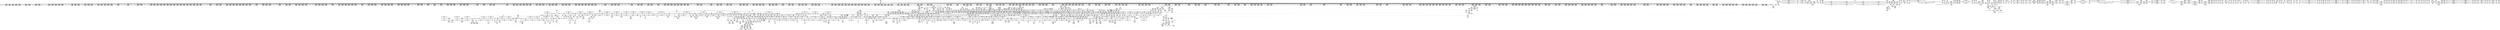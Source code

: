 digraph {
	CE0x4b7d880 [shape=record,shape=Mrecord,label="{CE0x4b7d880|rcu_read_unlock:if.end|*SummSink*}"]
	CE0x4bea110 [shape=record,shape=Mrecord,label="{CE0x4bea110|task_sid:call7|security/selinux/hooks.c,208}"]
	CE0x4bceed0 [shape=record,shape=Mrecord,label="{CE0x4bceed0|_call_void_lock_acquire(%struct.lockdep_map*_%map,_i32_0,_i32_0,_i32_2,_i32_0,_%struct.lockdep_map*_null,_i64_ptrtoint_(i8*_blockaddress(_rcu_lock_acquire,_%__here)_to_i64))_#10,_!dbg_!27716|include/linux/rcupdate.h,418|*SummSource*}"]
	CE0x4af2f00 [shape=record,shape=Mrecord,label="{CE0x4af2f00|2472:_%struct.cred*,_:_CRE_600,608_|*MultipleSource*|Function::task_sid&Arg::task::|Function::current_has_perm&Arg::tsk::|Function::selinux_task_kill&Arg::p::|security/selinux/hooks.c,208}"]
	CE0x4ae1ad0 [shape=record,shape=Mrecord,label="{CE0x4ae1ad0|i64*_null|*Constant*|*SummSink*}"]
	CE0x4a83080 [shape=record,shape=Mrecord,label="{CE0x4a83080|current_has_perm:tsk|Function::current_has_perm&Arg::tsk::}"]
	CE0x4a67c10 [shape=record,shape=Mrecord,label="{CE0x4a67c10|current_has_perm:tmp1}"]
	CE0x4b0b160 [shape=record,shape=Mrecord,label="{CE0x4b0b160|2472:_%struct.cred*,_:_CRE_2908,2909_}"]
	CE0x4b39280 [shape=record,shape=Mrecord,label="{CE0x4b39280|task_sid:tmp15|security/selinux/hooks.c,208|*SummSource*}"]
	CE0x4a9abd0 [shape=record,shape=Mrecord,label="{CE0x4a9abd0|current_has_perm:tmp|*SummSource*}"]
	CE0x4aed570 [shape=record,shape=Mrecord,label="{CE0x4aed570|task_sid:if.end|*SummSource*}"]
	CE0x4af87a0 [shape=record,shape=Mrecord,label="{CE0x4af87a0|2472:_%struct.cred*,_:_CRE_1896,1900_|*MultipleSource*|Function::task_sid&Arg::task::|Function::current_has_perm&Arg::tsk::|Function::selinux_task_kill&Arg::p::|security/selinux/hooks.c,208}"]
	CE0x4b5be90 [shape=record,shape=Mrecord,label="{CE0x4b5be90|cred_sid:security|security/selinux/hooks.c,196}"]
	CE0x4be48b0 [shape=record,shape=Mrecord,label="{CE0x4be48b0|GLOBAL:__llvm_gcov_ctr126|Global_var:__llvm_gcov_ctr126}"]
	CE0x4b83e10 [shape=record,shape=Mrecord,label="{CE0x4b83e10|current_sid:tmp2|*SummSource*}"]
	CE0x4b2f890 [shape=record,shape=Mrecord,label="{CE0x4b2f890|GLOBAL:current_sid.__warned|Global_var:current_sid.__warned|*SummSource*}"]
	CE0x4b060d0 [shape=record,shape=Mrecord,label="{CE0x4b060d0|2472:_%struct.cred*,_:_CRE_2688,2692_|*MultipleSource*|Function::task_sid&Arg::task::|Function::current_has_perm&Arg::tsk::|Function::selinux_task_kill&Arg::p::|security/selinux/hooks.c,208}"]
	CE0x4af2700 [shape=record,shape=Mrecord,label="{CE0x4af2700|2472:_%struct.cred*,_:_CRE_568,576_|*MultipleSource*|Function::task_sid&Arg::task::|Function::current_has_perm&Arg::tsk::|Function::selinux_task_kill&Arg::p::|security/selinux/hooks.c,208}"]
	CE0x4addd10 [shape=record,shape=Mrecord,label="{CE0x4addd10|2472:_%struct.cred*,_:_CRE_20,24_|*MultipleSource*|Function::task_sid&Arg::task::|Function::current_has_perm&Arg::tsk::|Function::selinux_task_kill&Arg::p::|security/selinux/hooks.c,208}"]
	CE0x4ad7f90 [shape=record,shape=Mrecord,label="{CE0x4ad7f90|i64*_getelementptr_inbounds_(_2_x_i64_,_2_x_i64_*___llvm_gcov_ctr131,_i64_0,_i64_1)|*Constant*|*SummSource*}"]
	CE0x4b6a2d0 [shape=record,shape=Mrecord,label="{CE0x4b6a2d0|i8*_getelementptr_inbounds_(_42_x_i8_,_42_x_i8_*_.str46,_i32_0,_i32_0)|*Constant*|*SummSink*}"]
	CE0x4a675b0 [shape=record,shape=Mrecord,label="{CE0x4a675b0|GLOBAL:__llvm_gcov_global_state_pred267|Global_var:__llvm_gcov_global_state_pred267|*SummSource*}"]
	CE0x4b789a0 [shape=record,shape=Mrecord,label="{CE0x4b789a0|current_sid:tmp5|security/selinux/hooks.c,218|*SummSink*}"]
	CE0x4b67c80 [shape=record,shape=Mrecord,label="{CE0x4b67c80|rcu_lock_release:tmp3|*SummSource*}"]
	CE0x4af5a80 [shape=record,shape=Mrecord,label="{CE0x4af5a80|2472:_%struct.cred*,_:_CRE_703,704_}"]
	CE0x4adfad0 [shape=record,shape=Mrecord,label="{CE0x4adfad0|2472:_%struct.cred*,_:_CRE_440,448_|*MultipleSource*|Function::task_sid&Arg::task::|Function::current_has_perm&Arg::tsk::|Function::selinux_task_kill&Arg::p::|security/selinux/hooks.c,208}"]
	CE0x4b611e0 [shape=record,shape=Mrecord,label="{CE0x4b611e0|rcu_read_lock:call|include/linux/rcupdate.h,882|*SummSink*}"]
	CE0x4aa60a0 [shape=record,shape=Mrecord,label="{CE0x4aa60a0|current_sid:call4|security/selinux/hooks.c,218}"]
	CE0x4b809d0 [shape=record,shape=Mrecord,label="{CE0x4b809d0|rcu_read_unlock:call3|include/linux/rcupdate.h,933}"]
	CE0x4b7de30 [shape=record,shape=Mrecord,label="{CE0x4b7de30|i64*_getelementptr_inbounds_(_13_x_i64_,_13_x_i64_*___llvm_gcov_ctr126,_i64_0,_i64_0)|*Constant*}"]
	CE0x4a85bb0 [shape=record,shape=Mrecord,label="{CE0x4a85bb0|i32_9|*Constant*}"]
	CE0x4ae7670 [shape=record,shape=Mrecord,label="{CE0x4ae7670|%struct.common_audit_data*_null|*Constant*}"]
	CE0x4af6880 [shape=record,shape=Mrecord,label="{CE0x4af6880|2472:_%struct.cred*,_:_CRE_768,772_|*MultipleSource*|Function::task_sid&Arg::task::|Function::current_has_perm&Arg::tsk::|Function::selinux_task_kill&Arg::p::|security/selinux/hooks.c,208}"]
	CE0x4b0e540 [shape=record,shape=Mrecord,label="{CE0x4b0e540|2472:_%struct.cred*,_:_CRE_2952,2953_}"]
	CE0x4a94d20 [shape=record,shape=Mrecord,label="{CE0x4a94d20|selinux_task_kill:tmp4|security/selinux/hooks.c,3661|*SummSource*}"]
	CE0x4a86180 [shape=record,shape=Mrecord,label="{CE0x4a86180|task_sid:do.body5}"]
	CE0x4b68900 [shape=record,shape=Mrecord,label="{CE0x4b68900|i64*_getelementptr_inbounds_(_11_x_i64_,_11_x_i64_*___llvm_gcov_ctr127,_i64_0,_i64_8)|*Constant*|*SummSource*}"]
	CE0x4b15540 [shape=record,shape=Mrecord,label="{CE0x4b15540|2472:_%struct.cred*,_:_CRE_5904,5912_|*MultipleSource*|Function::task_sid&Arg::task::|Function::current_has_perm&Arg::tsk::|Function::selinux_task_kill&Arg::p::|security/selinux/hooks.c,208}"]
	CE0x4ae6eb0 [shape=record,shape=Mrecord,label="{CE0x4ae6eb0|_ret_i32_%tmp24,_!dbg_!27742|security/selinux/hooks.c,220|*SummSource*}"]
	CE0x4a81890 [shape=record,shape=Mrecord,label="{CE0x4a81890|selinux_task_kill:tobool1|security/selinux/hooks.c,3665}"]
	CE0x4b7a960 [shape=record,shape=Mrecord,label="{CE0x4b7a960|rcu_read_unlock:tmp1|*SummSource*}"]
	CE0x4b7a610 [shape=record,shape=Mrecord,label="{CE0x4b7a610|rcu_lock_acquire:tmp4|include/linux/rcupdate.h,418|*SummSink*}"]
	CE0x4b52770 [shape=record,shape=Mrecord,label="{CE0x4b52770|__preempt_count_sub:val|Function::__preempt_count_sub&Arg::val::|*SummSource*}"]
	CE0x4b7b6e0 [shape=record,shape=Mrecord,label="{CE0x4b7b6e0|rcu_lock_acquire:__here|*SummSink*}"]
	CE0x4b55c10 [shape=record,shape=Mrecord,label="{CE0x4b55c10|cred_sid:tmp3|*SummSink*}"]
	CE0x4af1940 [shape=record,shape=Mrecord,label="{CE0x4af1940|task_sid:tobool4|security/selinux/hooks.c,208|*SummSink*}"]
	CE0x4a8e9e0 [shape=record,shape=Mrecord,label="{CE0x4a8e9e0|GLOBAL:current_has_perm|*Constant*|*SummSink*}"]
	CE0x4b568d0 [shape=record,shape=Mrecord,label="{CE0x4b568d0|GLOBAL:rcu_read_lock.__warned|Global_var:rcu_read_lock.__warned}"]
	CE0x4afcb20 [shape=record,shape=Mrecord,label="{CE0x4afcb20|2472:_%struct.cred*,_:_CRE_2104,2112_|*MultipleSource*|Function::task_sid&Arg::task::|Function::current_has_perm&Arg::tsk::|Function::selinux_task_kill&Arg::p::|security/selinux/hooks.c,208}"]
	CE0x4b52bb0 [shape=record,shape=Mrecord,label="{CE0x4b52bb0|i64*_getelementptr_inbounds_(_4_x_i64_,_4_x_i64_*___llvm_gcov_ctr133,_i64_0,_i64_0)|*Constant*}"]
	CE0x4ad1160 [shape=record,shape=Mrecord,label="{CE0x4ad1160|_call_void___llvm_gcov_indirect_counter_increment(i32*___llvm_gcov_global_state_pred267,_i64**_getelementptr_inbounds_(_4_x_i64*_,_4_x_i64*_*___llvm_gcda_edge_table266,_i64_0,_i64_3)),_!dbg_!27719|security/selinux/hooks.c,1487|*SummSink*}"]
	CE0x4ad9150 [shape=record,shape=Mrecord,label="{CE0x4ad9150|i64*_getelementptr_inbounds_(_10_x_i64_,_10_x_i64_*___llvm_gcov_ctr265,_i64_0,_i64_9)|*Constant*|*SummSource*}"]
	CE0x4bcf950 [shape=record,shape=Mrecord,label="{CE0x4bcf950|rcu_lock_acquire:tmp7|*SummSource*}"]
	CE0x4b47070 [shape=record,shape=Mrecord,label="{CE0x4b47070|GLOBAL:get_current|*Constant*|*SummSink*}"]
	CE0x4b25ce0 [shape=record,shape=Mrecord,label="{CE0x4b25ce0|2472:_%struct.cred*,_:_CRE_6680,6684_|*MultipleSource*|Function::task_sid&Arg::task::|Function::current_has_perm&Arg::tsk::|Function::selinux_task_kill&Arg::p::|security/selinux/hooks.c,208}"]
	CE0x4c009a0 [shape=record,shape=Mrecord,label="{CE0x4c009a0|__preempt_count_sub:tmp1}"]
	CE0x4a9f040 [shape=record,shape=Mrecord,label="{CE0x4a9f040|selinux_task_kill:rc.0|*SummSource*}"]
	CE0x4b4d060 [shape=record,shape=Mrecord,label="{CE0x4b4d060|__rcu_read_unlock:do.body|*SummSource*}"]
	CE0x4adef30 [shape=record,shape=Mrecord,label="{CE0x4adef30|i64_0|*Constant*}"]
	CE0x4ae0b40 [shape=record,shape=Mrecord,label="{CE0x4ae0b40|2472:_%struct.cred*,_:_CRE_176,184_|*MultipleSource*|Function::task_sid&Arg::task::|Function::current_has_perm&Arg::tsk::|Function::selinux_task_kill&Arg::p::|security/selinux/hooks.c,208}"]
	CE0x4a89450 [shape=record,shape=Mrecord,label="{CE0x4a89450|cred_sid:entry|*SummSink*}"]
	CE0x4a95870 [shape=record,shape=Mrecord,label="{CE0x4a95870|selinux_task_kill:tmp11|security/selinux/hooks.c,3665|*SummSink*}"]
	CE0x4a98630 [shape=record,shape=Mrecord,label="{CE0x4a98630|GLOBAL:task_sid|*Constant*}"]
	CE0x4aa37e0 [shape=record,shape=Mrecord,label="{CE0x4aa37e0|selinux_task_kill:tmp18|security/selinux/hooks.c,3670|*SummSink*}"]
	CE0x4bb2b70 [shape=record,shape=Mrecord,label="{CE0x4bb2b70|i32_78|*Constant*|*SummSource*}"]
	CE0x4b16ad0 [shape=record,shape=Mrecord,label="{CE0x4b16ad0|2472:_%struct.cred*,_:_CRE_5976,5984_|*MultipleSource*|Function::task_sid&Arg::task::|Function::current_has_perm&Arg::tsk::|Function::selinux_task_kill&Arg::p::|security/selinux/hooks.c,208}"]
	CE0x4b1c250 [shape=record,shape=Mrecord,label="{CE0x4b1c250|2472:_%struct.cred*,_:_CRE_6314,6315_}"]
	CE0x4c15900 [shape=record,shape=Mrecord,label="{CE0x4c15900|_call_void_mcount()_#3}"]
	CE0x4b28bf0 [shape=record,shape=Mrecord,label="{CE0x4b28bf0|task_sid:tmp4|*LoadInst*|security/selinux/hooks.c,208}"]
	CE0x4ae49c0 [shape=record,shape=Mrecord,label="{CE0x4ae49c0|current_has_perm:call2|security/selinux/hooks.c,1544|*SummSink*}"]
	CE0x4a7abe0 [shape=record,shape=Mrecord,label="{CE0x4a7abe0|signal_to_av:tmp3|security/selinux/hooks.c,1479}"]
	CE0x4b02080 [shape=record,shape=Mrecord,label="{CE0x4b02080|2472:_%struct.cred*,_:_CRE_2508,2512_|*MultipleSource*|Function::task_sid&Arg::task::|Function::current_has_perm&Arg::tsk::|Function::selinux_task_kill&Arg::p::|security/selinux/hooks.c,208}"]
	CE0x4a9f420 [shape=record,shape=Mrecord,label="{CE0x4a9f420|i64*_getelementptr_inbounds_(_10_x_i64_,_10_x_i64_*___llvm_gcov_ctr290,_i64_0,_i64_9)|*Constant*|*SummSource*}"]
	CE0x4b0a5b0 [shape=record,shape=Mrecord,label="{CE0x4b0a5b0|2472:_%struct.cred*,_:_CRE_2896,2900_|*MultipleSource*|Function::task_sid&Arg::task::|Function::current_has_perm&Arg::tsk::|Function::selinux_task_kill&Arg::p::|security/selinux/hooks.c,208}"]
	CE0x4b2ff40 [shape=record,shape=Mrecord,label="{CE0x4b2ff40|_call_void_mcount()_#3|*SummSink*}"]
	CE0x4b41e60 [shape=record,shape=Mrecord,label="{CE0x4b41e60|i64_4|*Constant*|*SummSink*}"]
	CE0x4b7a860 [shape=record,shape=Mrecord,label="{CE0x4b7a860|rcu_read_unlock:tmp|*SummSink*}"]
	CE0x4be7800 [shape=record,shape=Mrecord,label="{CE0x4be7800|_call_void_lockdep_rcu_suspicious(i8*_getelementptr_inbounds_(_25_x_i8_,_25_x_i8_*_.str3,_i32_0,_i32_0),_i32_208,_i8*_getelementptr_inbounds_(_41_x_i8_,_41_x_i8_*_.str44,_i32_0,_i32_0))_#10,_!dbg_!27732|security/selinux/hooks.c,208}"]
	CE0x4afc2a0 [shape=record,shape=Mrecord,label="{CE0x4afc2a0|2472:_%struct.cred*,_:_CRE_2076,2080_|*MultipleSource*|Function::task_sid&Arg::task::|Function::current_has_perm&Arg::tsk::|Function::selinux_task_kill&Arg::p::|security/selinux/hooks.c,208}"]
	CE0x4ae8cb0 [shape=record,shape=Mrecord,label="{CE0x4ae8cb0|task_sid:tmp1|*SummSource*}"]
	CE0x4b73bb0 [shape=record,shape=Mrecord,label="{CE0x4b73bb0|rcu_read_unlock:do.body|*SummSink*}"]
	CE0x4b131a0 [shape=record,shape=Mrecord,label="{CE0x4b131a0|2472:_%struct.cred*,_:_CRE_3128,3136_|*MultipleSource*|Function::task_sid&Arg::task::|Function::current_has_perm&Arg::tsk::|Function::selinux_task_kill&Arg::p::|security/selinux/hooks.c,208}"]
	CE0x4b2c900 [shape=record,shape=Mrecord,label="{CE0x4b2c900|i64*_getelementptr_inbounds_(_4_x_i64_,_4_x_i64_*___llvm_gcov_ctr128,_i64_0,_i64_3)|*Constant*|*SummSink*}"]
	CE0x4a8e840 [shape=record,shape=Mrecord,label="{CE0x4a8e840|selinux_task_kill:call6|security/selinux/hooks.c,3669}"]
	CE0x4b2acc0 [shape=record,shape=Mrecord,label="{CE0x4b2acc0|__rcu_read_lock:tmp7|include/linux/rcupdate.h,240}"]
	CE0x4affce0 [shape=record,shape=Mrecord,label="{CE0x4affce0|2472:_%struct.cred*,_:_CRE_2344,2352_|*MultipleSource*|Function::task_sid&Arg::task::|Function::current_has_perm&Arg::tsk::|Function::selinux_task_kill&Arg::p::|security/selinux/hooks.c,208}"]
	CE0x4a82420 [shape=record,shape=Mrecord,label="{CE0x4a82420|selinux_task_kill:bb|*SummSink*}"]
	CE0x4aaa230 [shape=record,shape=Mrecord,label="{CE0x4aaa230|i16_2|*Constant*|*SummSink*}"]
	CE0x4b4de50 [shape=record,shape=Mrecord,label="{CE0x4b4de50|i64*_getelementptr_inbounds_(_4_x_i64_,_4_x_i64_*___llvm_gcov_ctr128,_i64_0,_i64_1)|*Constant*|*SummSource*}"]
	CE0x4b8aa80 [shape=record,shape=Mrecord,label="{CE0x4b8aa80|rcu_lock_release:entry|*SummSource*}"]
	CE0x4b0f970 [shape=record,shape=Mrecord,label="{CE0x4b0f970|2472:_%struct.cred*,_:_CRE_2969,2970_}"]
	CE0x4b489d0 [shape=record,shape=Mrecord,label="{CE0x4b489d0|current_sid:tmp23|security/selinux/hooks.c,218|*SummSource*}"]
	CE0x4b2d5c0 [shape=record,shape=Mrecord,label="{CE0x4b2d5c0|i32_218|*Constant*|*SummSource*}"]
	CE0x4b64f60 [shape=record,shape=Mrecord,label="{CE0x4b64f60|rcu_read_lock:tmp11|include/linux/rcupdate.h,882|*SummSource*}"]
	CE0x4af0580 [shape=record,shape=Mrecord,label="{CE0x4af0580|2472:_%struct.cred*,_:_CRE_504,512_|*MultipleSource*|Function::task_sid&Arg::task::|Function::current_has_perm&Arg::tsk::|Function::selinux_task_kill&Arg::p::|security/selinux/hooks.c,208}"]
	CE0x4b34fb0 [shape=record,shape=Mrecord,label="{CE0x4b34fb0|current_sid:tmp|*SummSink*}"]
	CE0x4aa98a0 [shape=record,shape=Mrecord,label="{CE0x4aa98a0|avc_has_perm:ssid|Function::avc_has_perm&Arg::ssid::|*SummSource*}"]
	CE0x4af9240 [shape=record,shape=Mrecord,label="{CE0x4af9240|__llvm_gcov_indirect_counter_increment:tmp}"]
	CE0x4b8a8e0 [shape=record,shape=Mrecord,label="{CE0x4b8a8e0|GLOBAL:rcu_lock_release|*Constant*|*SummSource*}"]
	CE0x4acf990 [shape=record,shape=Mrecord,label="{CE0x4acf990|cred_sid:entry}"]
	CE0x4bdba10 [shape=record,shape=Mrecord,label="{CE0x4bdba10|i64*_getelementptr_inbounds_(_4_x_i64_,_4_x_i64_*___llvm_gcov_ctr134,_i64_0,_i64_1)|*Constant*|*SummSink*}"]
	CE0x4bdf690 [shape=record,shape=Mrecord,label="{CE0x4bdf690|i64*_getelementptr_inbounds_(_4_x_i64_,_4_x_i64_*___llvm_gcov_ctr135,_i64_0,_i64_0)|*Constant*|*SummSource*}"]
	CE0x4be0d70 [shape=record,shape=Mrecord,label="{CE0x4be0d70|__rcu_read_unlock:tmp5|include/linux/rcupdate.h,244}"]
	CE0x4a91bb0 [shape=record,shape=Mrecord,label="{CE0x4a91bb0|GLOBAL:signal_to_av|*Constant*|*SummSink*}"]
	CE0x4b65400 [shape=record,shape=Mrecord,label="{CE0x4b65400|rcu_read_lock:tmp12|include/linux/rcupdate.h,882|*SummSource*}"]
	CE0x4addb30 [shape=record,shape=Mrecord,label="{CE0x4addb30|2472:_%struct.cred*,_:_CRE_136,144_|*MultipleSource*|Function::task_sid&Arg::task::|Function::current_has_perm&Arg::tsk::|Function::selinux_task_kill&Arg::p::|security/selinux/hooks.c,208}"]
	CE0x4b1d1c0 [shape=record,shape=Mrecord,label="{CE0x4b1d1c0|2472:_%struct.cred*,_:_CRE_6327,6328_}"]
	CE0x4a87720 [shape=record,shape=Mrecord,label="{CE0x4a87720|GLOBAL:__llvm_gcov_ctr290|Global_var:__llvm_gcov_ctr290}"]
	CE0x4acb8b0 [shape=record,shape=Mrecord,label="{CE0x4acb8b0|i8*_getelementptr_inbounds_(_25_x_i8_,_25_x_i8_*_.str3,_i32_0,_i32_0)|*Constant*|*SummSource*}"]
	CE0x4add9e0 [shape=record,shape=Mrecord,label="{CE0x4add9e0|2472:_%struct.cred*,_:_CRE_16,20_|*MultipleSource*|Function::task_sid&Arg::task::|Function::current_has_perm&Arg::tsk::|Function::selinux_task_kill&Arg::p::|security/selinux/hooks.c,208}"]
	CE0x4afb1d0 [shape=record,shape=Mrecord,label="{CE0x4afb1d0|2472:_%struct.cred*,_:_CRE_2036,2040_|*MultipleSource*|Function::task_sid&Arg::task::|Function::current_has_perm&Arg::tsk::|Function::selinux_task_kill&Arg::p::|security/selinux/hooks.c,208}"]
	CE0x4b24ed0 [shape=record,shape=Mrecord,label="{CE0x4b24ed0|2472:_%struct.cred*,_:_CRE_6644,6648_|*MultipleSource*|Function::task_sid&Arg::task::|Function::current_has_perm&Arg::tsk::|Function::selinux_task_kill&Arg::p::|security/selinux/hooks.c,208}"]
	CE0x4b138c0 [shape=record,shape=Mrecord,label="{CE0x4b138c0|2472:_%struct.cred*,_:_CRE_3144,3148_|*MultipleSource*|Function::task_sid&Arg::task::|Function::current_has_perm&Arg::tsk::|Function::selinux_task_kill&Arg::p::|security/selinux/hooks.c,208}"]
	CE0x4aa19a0 [shape=record,shape=Mrecord,label="{CE0x4aa19a0|signal_to_av:tmp1|*SummSink*}"]
	CE0x4b82070 [shape=record,shape=Mrecord,label="{CE0x4b82070|i64*_getelementptr_inbounds_(_11_x_i64_,_11_x_i64_*___llvm_gcov_ctr132,_i64_0,_i64_0)|*Constant*|*SummSource*}"]
	CE0x4a9fc40 [shape=record,shape=Mrecord,label="{CE0x4a9fc40|signal_to_av:sw.bb1|*SummSink*}"]
	CE0x4c00c70 [shape=record,shape=Mrecord,label="{CE0x4c00c70|i64_1|*Constant*}"]
	CE0x4af0360 [shape=record,shape=Mrecord,label="{CE0x4af0360|2472:_%struct.cred*,_:_CRE_496,504_|*MultipleSource*|Function::task_sid&Arg::task::|Function::current_has_perm&Arg::tsk::|Function::selinux_task_kill&Arg::p::|security/selinux/hooks.c,208}"]
	CE0x4b71750 [shape=record,shape=Mrecord,label="{CE0x4b71750|rcu_read_unlock:do.end|*SummSink*}"]
	CE0x4b2a2f0 [shape=record,shape=Mrecord,label="{CE0x4b2a2f0|current_sid:if.end|*SummSink*}"]
	CE0x4b30920 [shape=record,shape=Mrecord,label="{CE0x4b30920|current_sid:tobool1|security/selinux/hooks.c,218}"]
	CE0x4a89d20 [shape=record,shape=Mrecord,label="{CE0x4a89d20|_call_void_rcu_read_unlock()_#10,_!dbg_!27748|security/selinux/hooks.c,209|*SummSink*}"]
	CE0x4ad0c00 [shape=record,shape=Mrecord,label="{CE0x4ad0c00|signal_to_av:tmp5|security/selinux/hooks.c,1483|*SummSource*}"]
	CE0x4b699b0 [shape=record,shape=Mrecord,label="{CE0x4b699b0|i32_883|*Constant*|*SummSink*}"]
	CE0x4b5dab0 [shape=record,shape=Mrecord,label="{CE0x4b5dab0|rcu_read_unlock:if.end|*SummSource*}"]
	CE0x4a771b0 [shape=record,shape=Mrecord,label="{CE0x4a771b0|selinux_task_kill:if.then|*SummSink*}"]
	CE0x4b34960 [shape=record,shape=Mrecord,label="{CE0x4b34960|current_sid:tmp10|security/selinux/hooks.c,218|*SummSink*}"]
	CE0x4b1ae20 [shape=record,shape=Mrecord,label="{CE0x4b1ae20|2472:_%struct.cred*,_:_CRE_6297,6298_}"]
	CE0x4b197f0 [shape=record,shape=Mrecord,label="{CE0x4b197f0|2472:_%struct.cred*,_:_CRE_6248,6256_|*MultipleSource*|Function::task_sid&Arg::task::|Function::current_has_perm&Arg::tsk::|Function::selinux_task_kill&Arg::p::|security/selinux/hooks.c,208}"]
	CE0x4b3a8a0 [shape=record,shape=Mrecord,label="{CE0x4b3a8a0|GLOBAL:__llvm_gcov_ctr126|Global_var:__llvm_gcov_ctr126|*SummSink*}"]
	CE0x4a7ba00 [shape=record,shape=Mrecord,label="{CE0x4a7ba00|selinux_task_kill:tmp8|security/selinux/hooks.c,3664|*SummSource*}"]
	CE0x4a992f0 [shape=record,shape=Mrecord,label="{CE0x4a992f0|task_sid:tmp|*SummSource*}"]
	CE0x4bcf770 [shape=record,shape=Mrecord,label="{CE0x4bcf770|rcu_lock_acquire:tmp6|*SummSink*}"]
	CE0x4b361e0 [shape=record,shape=Mrecord,label="{CE0x4b361e0|i64*_getelementptr_inbounds_(_11_x_i64_,_11_x_i64_*___llvm_gcov_ctr125,_i64_0,_i64_8)|*Constant*}"]
	CE0x4af74e0 [shape=record,shape=Mrecord,label="{CE0x4af74e0|2472:_%struct.cred*,_:_CRE_1824,1832_|*MultipleSource*|Function::task_sid&Arg::task::|Function::current_has_perm&Arg::tsk::|Function::selinux_task_kill&Arg::p::|security/selinux/hooks.c,208}"]
	CE0x4aee970 [shape=record,shape=Mrecord,label="{CE0x4aee970|__llvm_gcov_indirect_counter_increment:tmp1|*SummSink*}"]
	CE0x4b0f120 [shape=record,shape=Mrecord,label="{CE0x4b0f120|2472:_%struct.cred*,_:_CRE_2962,2963_}"]
	CE0x4b255f0 [shape=record,shape=Mrecord,label="{CE0x4b255f0|2472:_%struct.cred*,_:_CRE_6660,6664_|*MultipleSource*|Function::task_sid&Arg::task::|Function::current_has_perm&Arg::tsk::|Function::selinux_task_kill&Arg::p::|security/selinux/hooks.c,208}"]
	CE0x4a83440 [shape=record,shape=Mrecord,label="{CE0x4a83440|current_has_perm:tsk|Function::current_has_perm&Arg::tsk::|*SummSink*}"]
	"CONST[source:0(mediator),value:0(static)][purpose:{operation}][SnkIdx:3]"
	CE0x4b2fed0 [shape=record,shape=Mrecord,label="{CE0x4b2fed0|_call_void_mcount()_#3|*SummSource*}"]
	CE0x4b85e90 [shape=record,shape=Mrecord,label="{CE0x4b85e90|i32_934|*Constant*|*SummSource*}"]
	CE0x4adaa30 [shape=record,shape=Mrecord,label="{CE0x4adaa30|2472:_%struct.cred*,_:_CRE_400,408_|*MultipleSource*|Function::task_sid&Arg::task::|Function::current_has_perm&Arg::tsk::|Function::selinux_task_kill&Arg::p::|security/selinux/hooks.c,208}"]
	CE0x4a7b1f0 [shape=record,shape=Mrecord,label="{CE0x4a7b1f0|selinux_task_kill:p|Function::selinux_task_kill&Arg::p::}"]
	CE0x4b31500 [shape=record,shape=Mrecord,label="{CE0x4b31500|__rcu_read_unlock:tmp4|include/linux/rcupdate.h,244|*SummSource*}"]
	CE0x4ae3e50 [shape=record,shape=Mrecord,label="{CE0x4ae3e50|task_sid:entry}"]
	CE0x4b02d90 [shape=record,shape=Mrecord,label="{CE0x4b02d90|2472:_%struct.cred*,_:_CRE_2525,2526_}"]
	CE0x4bb3490 [shape=record,shape=Mrecord,label="{CE0x4bb3490|current_sid:tmp21|security/selinux/hooks.c,218|*SummSource*}"]
	CE0x4b1ebe0 [shape=record,shape=Mrecord,label="{CE0x4b1ebe0|2472:_%struct.cred*,_:_CRE_6349,6350_}"]
	CE0x4b2f3b0 [shape=record,shape=Mrecord,label="{CE0x4b2f3b0|i64*_getelementptr_inbounds_(_4_x_i64_,_4_x_i64_*___llvm_gcov_ctr130,_i64_0,_i64_2)|*Constant*|*SummSink*}"]
	CE0x4b792e0 [shape=record,shape=Mrecord,label="{CE0x4b792e0|rcu_read_unlock:tmp17|include/linux/rcupdate.h,933|*SummSource*}"]
	CE0x4b14e20 [shape=record,shape=Mrecord,label="{CE0x4b14e20|2472:_%struct.cred*,_:_CRE_5880,5888_|*MultipleSource*|Function::task_sid&Arg::task::|Function::current_has_perm&Arg::tsk::|Function::selinux_task_kill&Arg::p::|security/selinux/hooks.c,208}"]
	CE0x4b2d780 [shape=record,shape=Mrecord,label="{CE0x4b2d780|i32_1|*Constant*}"]
	CE0x4b22d60 [shape=record,shape=Mrecord,label="{CE0x4b22d60|2472:_%struct.cred*,_:_CRE_6528,6536_|*MultipleSource*|Function::task_sid&Arg::task::|Function::current_has_perm&Arg::tsk::|Function::selinux_task_kill&Arg::p::|security/selinux/hooks.c,208}"]
	CE0x4b10e30 [shape=record,shape=Mrecord,label="{CE0x4b10e30|2472:_%struct.cred*,_:_CRE_3024,3032_|*MultipleSource*|Function::task_sid&Arg::task::|Function::current_has_perm&Arg::tsk::|Function::selinux_task_kill&Arg::p::|security/selinux/hooks.c,208}"]
	CE0x4ad92a0 [shape=record,shape=Mrecord,label="{CE0x4ad92a0|i64*_getelementptr_inbounds_(_10_x_i64_,_10_x_i64_*___llvm_gcov_ctr265,_i64_0,_i64_9)|*Constant*|*SummSink*}"]
	CE0x4ae3630 [shape=record,shape=Mrecord,label="{CE0x4ae3630|GLOBAL:task_sid|*Constant*}"]
	CE0x4b50cb0 [shape=record,shape=Mrecord,label="{CE0x4b50cb0|rcu_lock_release:tmp2|*SummSink*}"]
	CE0x4bea2a0 [shape=record,shape=Mrecord,label="{CE0x4bea2a0|_call_void_rcu_read_unlock()_#10,_!dbg_!27748|security/selinux/hooks.c,209}"]
	CE0x4adf760 [shape=record,shape=Mrecord,label="{CE0x4adf760|2472:_%struct.cred*,_:_CRE_280,288_|*MultipleSource*|Function::task_sid&Arg::task::|Function::current_has_perm&Arg::tsk::|Function::selinux_task_kill&Arg::p::|security/selinux/hooks.c,208}"]
	CE0x4b144a0 [shape=record,shape=Mrecord,label="{CE0x4b144a0|2472:_%struct.cred*,_:_CRE_3168,5856_|*MultipleSource*|Function::task_sid&Arg::task::|Function::current_has_perm&Arg::tsk::|Function::selinux_task_kill&Arg::p::|security/selinux/hooks.c,208}"]
	CE0x4a812f0 [shape=record,shape=Mrecord,label="{CE0x4a812f0|selinux_task_kill:if.else|*SummSource*}"]
	CE0x4b1a3a0 [shape=record,shape=Mrecord,label="{CE0x4b1a3a0|2472:_%struct.cred*,_:_CRE_6289,6290_}"]
	CE0x4b1dda0 [shape=record,shape=Mrecord,label="{CE0x4b1dda0|2472:_%struct.cred*,_:_CRE_6337,6338_}"]
	CE0x4ae7530 [shape=record,shape=Mrecord,label="{CE0x4ae7530|task_sid:bb|*SummSink*}"]
	CE0x4ade740 [shape=record,shape=Mrecord,label="{CE0x4ade740|__llvm_gcov_indirect_counter_increment:counter|*SummSink*}"]
	CE0x4aded30 [shape=record,shape=Mrecord,label="{CE0x4aded30|2472:_%struct.cred*,_:_CRE_48,56_|*MultipleSource*|Function::task_sid&Arg::task::|Function::current_has_perm&Arg::tsk::|Function::selinux_task_kill&Arg::p::|security/selinux/hooks.c,208}"]
	CE0x4bf02f0 [shape=record,shape=Mrecord,label="{CE0x4bf02f0|__preempt_count_add:tmp6|./arch/x86/include/asm/preempt.h,73|*SummSource*}"]
	CE0x4ad7690 [shape=record,shape=Mrecord,label="{CE0x4ad7690|cred_sid:tmp1|*SummSource*}"]
	CE0x4b87530 [shape=record,shape=Mrecord,label="{CE0x4b87530|rcu_read_unlock:tmp19|include/linux/rcupdate.h,933|*SummSink*}"]
	CE0x4ad9d70 [shape=record,shape=Mrecord,label="{CE0x4ad9d70|2472:_%struct.cred*,_:_CRE_216,224_|*MultipleSource*|Function::task_sid&Arg::task::|Function::current_has_perm&Arg::tsk::|Function::selinux_task_kill&Arg::p::|security/selinux/hooks.c,208}"]
	CE0x4b2c5d0 [shape=record,shape=Mrecord,label="{CE0x4b2c5d0|current_sid:tmp15|security/selinux/hooks.c,218|*SummSink*}"]
	CE0x4bb22d0 [shape=record,shape=Mrecord,label="{CE0x4bb22d0|task_sid:if.then}"]
	CE0x4b367c0 [shape=record,shape=Mrecord,label="{CE0x4b367c0|current_sid:tobool1|security/selinux/hooks.c,218|*SummSource*}"]
	CE0x4b2dd40 [shape=record,shape=Mrecord,label="{CE0x4b2dd40|i64*_getelementptr_inbounds_(_4_x_i64_,_4_x_i64_*___llvm_gcov_ctr133,_i64_0,_i64_1)|*Constant*|*SummSink*}"]
	CE0x4bea9d0 [shape=record,shape=Mrecord,label="{CE0x4bea9d0|__rcu_read_lock:do.body}"]
	CE0x4b13660 [shape=record,shape=Mrecord,label="{CE0x4b13660|2472:_%struct.cred*,_:_CRE_3140,3144_|*MultipleSource*|Function::task_sid&Arg::task::|Function::current_has_perm&Arg::tsk::|Function::selinux_task_kill&Arg::p::|security/selinux/hooks.c,208}"]
	CE0x4aa4bd0 [shape=record,shape=Mrecord,label="{CE0x4aa4bd0|i8*_getelementptr_inbounds_(_45_x_i8_,_45_x_i8_*_.str12,_i32_0,_i32_0)|*Constant*}"]
	CE0x4b69940 [shape=record,shape=Mrecord,label="{CE0x4b69940|i32_883|*Constant*|*SummSource*}"]
	CE0x4b0d700 [shape=record,shape=Mrecord,label="{CE0x4b0d700|2472:_%struct.cred*,_:_CRE_2940,2941_}"]
	CE0x4a76460 [shape=record,shape=Mrecord,label="{CE0x4a76460|rcu_read_lock:entry|*SummSource*}"]
	CE0x4be08e0 [shape=record,shape=Mrecord,label="{CE0x4be08e0|__preempt_count_sub:tmp5|./arch/x86/include/asm/preempt.h,77|*SummSink*}"]
	CE0x4c245d0 [shape=record,shape=Mrecord,label="{CE0x4c245d0|i64*_getelementptr_inbounds_(_4_x_i64_,_4_x_i64_*___llvm_gcov_ctr135,_i64_0,_i64_2)|*Constant*}"]
	CE0x4b32c30 [shape=record,shape=Mrecord,label="{CE0x4b32c30|__preempt_count_add:val|Function::__preempt_count_add&Arg::val::|*SummSource*}"]
	CE0x4b4aff0 [shape=record,shape=Mrecord,label="{CE0x4b4aff0|rcu_read_lock:tmp1|*SummSource*}"]
	CE0x4ae7140 [shape=record,shape=Mrecord,label="{CE0x4ae7140|task_sid:if.then|*SummSink*}"]
	CE0x4bed3c0 [shape=record,shape=Mrecord,label="{CE0x4bed3c0|__preempt_count_sub:bb|*SummSink*}"]
	CE0x4af0140 [shape=record,shape=Mrecord,label="{CE0x4af0140|2472:_%struct.cred*,_:_CRE_488,496_|*MultipleSource*|Function::task_sid&Arg::task::|Function::current_has_perm&Arg::tsk::|Function::selinux_task_kill&Arg::p::|security/selinux/hooks.c,208}"]
	CE0x4b24c70 [shape=record,shape=Mrecord,label="{CE0x4b24c70|2472:_%struct.cred*,_:_CRE_6640,6644_|*MultipleSource*|Function::task_sid&Arg::task::|Function::current_has_perm&Arg::tsk::|Function::selinux_task_kill&Arg::p::|security/selinux/hooks.c,208}"]
	CE0x4a9aee0 [shape=record,shape=Mrecord,label="{CE0x4a9aee0|__llvm_gcov_indirect_counter_increment:entry|*SummSource*}"]
	CE0x4ada5f0 [shape=record,shape=Mrecord,label="{CE0x4ada5f0|2472:_%struct.cred*,_:_CRE_384,392_|*MultipleSource*|Function::task_sid&Arg::task::|Function::current_has_perm&Arg::tsk::|Function::selinux_task_kill&Arg::p::|security/selinux/hooks.c,208}"]
	CE0x4bd96e0 [shape=record,shape=Mrecord,label="{CE0x4bd96e0|__preempt_count_sub:sub|./arch/x86/include/asm/preempt.h,77|*SummSink*}"]
	CE0x4acd670 [shape=record,shape=Mrecord,label="{CE0x4acd670|task_sid:tmp24|security/selinux/hooks.c,208|*SummSource*}"]
	CE0x4ae7e80 [shape=record,shape=Mrecord,label="{CE0x4ae7e80|__llvm_gcov_indirect_counter_increment:exit}"]
	CE0x4b02a30 [shape=record,shape=Mrecord,label="{CE0x4b02a30|2472:_%struct.cred*,_:_CRE_2522,2523_}"]
	CE0x4b6f2d0 [shape=record,shape=Mrecord,label="{CE0x4b6f2d0|cred_sid:sid|security/selinux/hooks.c,197}"]
	CE0x4b47730 [shape=record,shape=Mrecord,label="{CE0x4b47730|_ret_%struct.task_struct*_%tmp4,_!dbg_!27714|./arch/x86/include/asm/current.h,14}"]
	CE0x4bf0e80 [shape=record,shape=Mrecord,label="{CE0x4bf0e80|__rcu_read_unlock:tmp6|include/linux/rcupdate.h,245}"]
	CE0x4b353a0 [shape=record,shape=Mrecord,label="{CE0x4b353a0|GLOBAL:__preempt_count|Global_var:__preempt_count|*SummSource*}"]
	CE0x4b70060 [shape=record,shape=Mrecord,label="{CE0x4b70060|GLOBAL:lock_acquire|*Constant*|*SummSource*}"]
	CE0x4aa5930 [shape=record,shape=Mrecord,label="{CE0x4aa5930|current_sid:tmp20|security/selinux/hooks.c,218}"]
	CE0x4b4e720 [shape=record,shape=Mrecord,label="{CE0x4b4e720|i64*_getelementptr_inbounds_(_4_x_i64_,_4_x_i64_*___llvm_gcov_ctr133,_i64_0,_i64_2)|*Constant*|*SummSource*}"]
	CE0x4b17680 [shape=record,shape=Mrecord,label="{CE0x4b17680|2472:_%struct.cred*,_:_CRE_6136,6140_|*MultipleSource*|Function::task_sid&Arg::task::|Function::current_has_perm&Arg::tsk::|Function::selinux_task_kill&Arg::p::|security/selinux/hooks.c,208}"]
	CE0x4a95630 [shape=record,shape=Mrecord,label="{CE0x4a95630|signal_to_av:sig|Function::signal_to_av&Arg::sig::|*SummSource*}"]
	CE0x4bcea40 [shape=record,shape=Mrecord,label="{CE0x4bcea40|i64*_getelementptr_inbounds_(_4_x_i64_,_4_x_i64_*___llvm_gcov_ctr133,_i64_0,_i64_3)|*Constant*}"]
	CE0x4b16f90 [shape=record,shape=Mrecord,label="{CE0x4b16f90|2472:_%struct.cred*,_:_CRE_5992,6000_|*MultipleSource*|Function::task_sid&Arg::task::|Function::current_has_perm&Arg::tsk::|Function::selinux_task_kill&Arg::p::|security/selinux/hooks.c,208}"]
	CE0x4ae0f10 [shape=record,shape=Mrecord,label="{CE0x4ae0f10|GLOBAL:current_sid|*Constant*|*SummSink*}"]
	CE0x4ade8f0 [shape=record,shape=Mrecord,label="{CE0x4ade8f0|i64_1|*Constant*}"]
	CE0x4ae4260 [shape=record,shape=Mrecord,label="{CE0x4ae4260|task_sid:tmp3|*SummSource*}"]
	CE0x4b24780 [shape=record,shape=Mrecord,label="{CE0x4b24780|2472:_%struct.cred*,_:_CRE_6624,6632_|*MultipleSource*|Function::task_sid&Arg::task::|Function::current_has_perm&Arg::tsk::|Function::selinux_task_kill&Arg::p::|security/selinux/hooks.c,208}"]
	CE0x4a98ae0 [shape=record,shape=Mrecord,label="{CE0x4a98ae0|selinux_task_kill:tmp2|security/selinux/hooks.c,3661|*SummSink*}"]
	CE0x4a7d7e0 [shape=record,shape=Mrecord,label="{CE0x4a7d7e0|i32_19|*Constant*|*SummSource*}"]
	CE0x4aee860 [shape=record,shape=Mrecord,label="{CE0x4aee860|__llvm_gcov_indirect_counter_increment:tmp1|*SummSource*}"]
	CE0x4b7e150 [shape=record,shape=Mrecord,label="{CE0x4b7e150|rcu_lock_acquire:tmp5|include/linux/rcupdate.h,418|*SummSink*}"]
	CE0x4b7b750 [shape=record,shape=Mrecord,label="{CE0x4b7b750|i64*_getelementptr_inbounds_(_4_x_i64_,_4_x_i64_*___llvm_gcov_ctr130,_i64_0,_i64_0)|*Constant*}"]
	CE0x4b014d0 [shape=record,shape=Mrecord,label="{CE0x4b014d0|2472:_%struct.cred*,_:_CRE_2424,2472_|*MultipleSource*|Function::task_sid&Arg::task::|Function::current_has_perm&Arg::tsk::|Function::selinux_task_kill&Arg::p::|security/selinux/hooks.c,208}"]
	CE0x4b05e70 [shape=record,shape=Mrecord,label="{CE0x4b05e70|2472:_%struct.cred*,_:_CRE_2680,2688_|*MultipleSource*|Function::task_sid&Arg::task::|Function::current_has_perm&Arg::tsk::|Function::selinux_task_kill&Arg::p::|security/selinux/hooks.c,208}"]
	CE0x4b1a9c0 [shape=record,shape=Mrecord,label="{CE0x4b1a9c0|2472:_%struct.cred*,_:_CRE_6293,6294_}"]
	CE0x4b5b060 [shape=record,shape=Mrecord,label="{CE0x4b5b060|GLOBAL:__rcu_read_lock|*Constant*}"]
	CE0x4b35cb0 [shape=record,shape=Mrecord,label="{CE0x4b35cb0|i64*_getelementptr_inbounds_(_4_x_i64_,_4_x_i64_*___llvm_gcov_ctr128,_i64_0,_i64_1)|*Constant*}"]
	CE0x4a98be0 [shape=record,shape=Mrecord,label="{CE0x4a98be0|i64_0|*Constant*}"]
	CE0x4ac7700 [shape=record,shape=Mrecord,label="{CE0x4ac7700|2472:_%struct.cred*,_:_CRE_544,552_|*MultipleSource*|Function::task_sid&Arg::task::|Function::current_has_perm&Arg::tsk::|Function::selinux_task_kill&Arg::p::|security/selinux/hooks.c,208}"]
	CE0x4a768e0 [shape=record,shape=Mrecord,label="{CE0x4a768e0|signal_to_av:sw.bb2}"]
	CE0x4b8aec0 [shape=record,shape=Mrecord,label="{CE0x4b8aec0|rcu_lock_release:map|Function::rcu_lock_release&Arg::map::|*SummSink*}"]
	CE0x4a906b0 [shape=record,shape=Mrecord,label="{CE0x4a906b0|i64_1|*Constant*|*SummSink*}"]
	CE0x4a99f70 [shape=record,shape=Mrecord,label="{CE0x4a99f70|GLOBAL:__llvm_gcov_indirect_counter_increment|*Constant*}"]
	CE0x4be4720 [shape=record,shape=Mrecord,label="{CE0x4be4720|task_sid:tmp6|security/selinux/hooks.c,208}"]
	CE0x4aeda40 [shape=record,shape=Mrecord,label="{CE0x4aeda40|__llvm_gcov_indirect_counter_increment:bb|*SummSource*}"]
	CE0x4b038e0 [shape=record,shape=Mrecord,label="{CE0x4b038e0|2472:_%struct.cred*,_:_CRE_2535,2536_}"]
	CE0x4b38370 [shape=record,shape=Mrecord,label="{CE0x4b38370|current_sid:land.lhs.true2}"]
	CE0x4b0fbd0 [shape=record,shape=Mrecord,label="{CE0x4b0fbd0|2472:_%struct.cred*,_:_CRE_2971,2972_}"]
	CE0x4b7b9a0 [shape=record,shape=Mrecord,label="{CE0x4b7b9a0|COLLAPSED:_GCMRE___llvm_gcov_ctr132_internal_global_11_x_i64_zeroinitializer:_elem_0:default:}"]
	CE0x4b593a0 [shape=record,shape=Mrecord,label="{CE0x4b593a0|_ret_void,_!dbg_!27717|include/linux/rcupdate.h,419}"]
	CE0x4adb1a0 [shape=record,shape=Mrecord,label="{CE0x4adb1a0|task_sid:land.lhs.true2|*SummSink*}"]
	CE0x4b42440 [shape=record,shape=Mrecord,label="{CE0x4b42440|task_sid:call|security/selinux/hooks.c,208|*SummSink*}"]
	CE0x4b7ae10 [shape=record,shape=Mrecord,label="{CE0x4b7ae10|GLOBAL:__llvm_gcov_ctr125|Global_var:__llvm_gcov_ctr125}"]
	CE0x4b06a80 [shape=record,shape=Mrecord,label="{CE0x4b06a80|2472:_%struct.cred*,_:_CRE_2712,2720_|*MultipleSource*|Function::task_sid&Arg::task::|Function::current_has_perm&Arg::tsk::|Function::selinux_task_kill&Arg::p::|security/selinux/hooks.c,208}"]
	CE0x4b0b820 [shape=record,shape=Mrecord,label="{CE0x4b0b820|2472:_%struct.cred*,_:_CRE_2914,2915_}"]
	CE0x4c00ab0 [shape=record,shape=Mrecord,label="{CE0x4c00ab0|i64*_getelementptr_inbounds_(_4_x_i64_,_4_x_i64_*___llvm_gcov_ctr129,_i64_0,_i64_0)|*Constant*}"]
	CE0x4b42980 [shape=record,shape=Mrecord,label="{CE0x4b42980|i64_3|*Constant*}"]
	CE0x4b1b540 [shape=record,shape=Mrecord,label="{CE0x4b1b540|2472:_%struct.cred*,_:_CRE_6303,6304_}"]
	CE0x4a959e0 [shape=record,shape=Mrecord,label="{CE0x4a959e0|selinux_task_kill:tmp12|security/selinux/hooks.c,3665}"]
	CE0x4ac9260 [shape=record,shape=Mrecord,label="{CE0x4ac9260|i8*_getelementptr_inbounds_(_41_x_i8_,_41_x_i8_*_.str44,_i32_0,_i32_0)|*Constant*|*SummSink*}"]
	CE0x4aa6530 [shape=record,shape=Mrecord,label="{CE0x4aa6530|current_sid:call4|security/selinux/hooks.c,218|*SummSink*}"]
	CE0x4b5cff0 [shape=record,shape=Mrecord,label="{CE0x4b5cff0|__rcu_read_lock:entry|*SummSource*}"]
	CE0x4bb2f90 [shape=record,shape=Mrecord,label="{CE0x4bb2f90|current_sid:cred|security/selinux/hooks.c,218|*SummSink*}"]
	CE0x4b50000 [shape=record,shape=Mrecord,label="{CE0x4b50000|rcu_lock_release:tmp7|*SummSink*}"]
	CE0x4b2e7a0 [shape=record,shape=Mrecord,label="{CE0x4b2e7a0|__rcu_read_lock:tmp5|include/linux/rcupdate.h,239}"]
	CE0x4b05290 [shape=record,shape=Mrecord,label="{CE0x4b05290|2472:_%struct.cred*,_:_CRE_2616,2648_|*MultipleSource*|Function::task_sid&Arg::task::|Function::current_has_perm&Arg::tsk::|Function::selinux_task_kill&Arg::p::|security/selinux/hooks.c,208}"]
	CE0x4ae4160 [shape=record,shape=Mrecord,label="{CE0x4ae4160|i32_(i32,_i32,_i16,_i32,_%struct.common_audit_data*)*_bitcast_(i32_(i32,_i32,_i16,_i32,_%struct.common_audit_data.495*)*_avc_has_perm_to_i32_(i32,_i32,_i16,_i32,_%struct.common_audit_data*)*)|*Constant*}"]
	CE0x4a88640 [shape=record,shape=Mrecord,label="{CE0x4a88640|i64_6|*Constant*|*SummSink*}"]
	CE0x4b54d80 [shape=record,shape=Mrecord,label="{CE0x4b54d80|cred_sid:tmp3}"]
	CE0x4b851a0 [shape=record,shape=Mrecord,label="{CE0x4b851a0|_call_void_lockdep_rcu_suspicious(i8*_getelementptr_inbounds_(_25_x_i8_,_25_x_i8_*_.str45,_i32_0,_i32_0),_i32_934,_i8*_getelementptr_inbounds_(_44_x_i8_,_44_x_i8_*_.str47,_i32_0,_i32_0))_#10,_!dbg_!27726|include/linux/rcupdate.h,933}"]
	CE0x4b52c50 [shape=record,shape=Mrecord,label="{CE0x4b52c50|rcu_lock_release:tmp|*SummSink*}"]
	CE0x4af7f50 [shape=record,shape=Mrecord,label="{CE0x4af7f50|2472:_%struct.cred*,_:_CRE_1864,1872_|*MultipleSource*|Function::task_sid&Arg::task::|Function::current_has_perm&Arg::tsk::|Function::selinux_task_kill&Arg::p::|security/selinux/hooks.c,208}"]
	CE0x4c140f0 [shape=record,shape=Mrecord,label="{CE0x4c140f0|get_current:tmp4|./arch/x86/include/asm/current.h,14}"]
	CE0x4b6a1a0 [shape=record,shape=Mrecord,label="{CE0x4b6a1a0|i8*_getelementptr_inbounds_(_42_x_i8_,_42_x_i8_*_.str46,_i32_0,_i32_0)|*Constant*}"]
	CE0x4ad7280 [shape=record,shape=Mrecord,label="{CE0x4ad7280|i64*_getelementptr_inbounds_(_11_x_i64_,_11_x_i64_*___llvm_gcov_ctr127,_i64_0,_i64_1)|*Constant*|*SummSink*}"]
	CE0x4b587a0 [shape=record,shape=Mrecord,label="{CE0x4b587a0|i32_22|*Constant*}"]
	CE0x4aedc10 [shape=record,shape=Mrecord,label="{CE0x4aedc10|__llvm_gcov_indirect_counter_increment:pred|*SummSink*}"]
	CE0x4b378b0 [shape=record,shape=Mrecord,label="{CE0x4b378b0|__rcu_read_lock:tmp}"]
	CE0x4aa42c0 [shape=record,shape=Mrecord,label="{CE0x4aa42c0|selinux_task_kill:tmp15|security/selinux/hooks.c,3666|*SummSink*}"]
	CE0x4ac5aa0 [shape=record,shape=Mrecord,label="{CE0x4ac5aa0|_ret_void,_!dbg_!27735|include/linux/rcupdate.h,884|*SummSource*}"]
	CE0x4a80720 [shape=record,shape=Mrecord,label="{CE0x4a80720|task_sid:task|Function::task_sid&Arg::task::|*SummSink*}"]
	CE0x4bf0800 [shape=record,shape=Mrecord,label="{CE0x4bf0800|__preempt_count_sub:tmp6|./arch/x86/include/asm/preempt.h,78}"]
	CE0x4af5420 [shape=record,shape=Mrecord,label="{CE0x4af5420|2472:_%struct.cred*,_:_CRE_696,697_}"]
	CE0x4b42580 [shape=record,shape=Mrecord,label="{CE0x4b42580|task_sid:tobool|security/selinux/hooks.c,208}"]
	CE0x4b1f0a0 [shape=record,shape=Mrecord,label="{CE0x4b1f0a0|2472:_%struct.cred*,_:_CRE_6353,6354_}"]
	CE0x4ac8530 [shape=record,shape=Mrecord,label="{CE0x4ac8530|GLOBAL:lockdep_rcu_suspicious|*Constant*}"]
	CE0x4adf110 [shape=record,shape=Mrecord,label="{CE0x4adf110|current_sid:tmp4|security/selinux/hooks.c,218|*SummSink*}"]
	CE0x4c00c00 [shape=record,shape=Mrecord,label="{CE0x4c00c00|__preempt_count_sub:tmp|*SummSink*}"]
	CE0x4b15a00 [shape=record,shape=Mrecord,label="{CE0x4b15a00|2472:_%struct.cred*,_:_CRE_5920,5928_|*MultipleSource*|Function::task_sid&Arg::task::|Function::current_has_perm&Arg::tsk::|Function::selinux_task_kill&Arg::p::|security/selinux/hooks.c,208}"]
	CE0x4be7870 [shape=record,shape=Mrecord,label="{CE0x4be7870|i32_208|*Constant*}"]
	CE0x4b32890 [shape=record,shape=Mrecord,label="{CE0x4b32890|current_sid:tmp9|security/selinux/hooks.c,218}"]
	CE0x4afea10 [shape=record,shape=Mrecord,label="{CE0x4afea10|2472:_%struct.cred*,_:_CRE_2280,2288_|*MultipleSource*|Function::task_sid&Arg::task::|Function::current_has_perm&Arg::tsk::|Function::selinux_task_kill&Arg::p::|security/selinux/hooks.c,208}"]
	CE0x4a8c440 [shape=record,shape=Mrecord,label="{CE0x4a8c440|avc_has_perm:requested|Function::avc_has_perm&Arg::requested::}"]
	CE0x4b6a750 [shape=record,shape=Mrecord,label="{CE0x4b6a750|i64*_getelementptr_inbounds_(_11_x_i64_,_11_x_i64_*___llvm_gcov_ctr127,_i64_0,_i64_9)|*Constant*|*SummSource*}"]
	CE0x4b5fc20 [shape=record,shape=Mrecord,label="{CE0x4b5fc20|rcu_read_lock:tmp5|include/linux/rcupdate.h,882}"]
	CE0x4ac91b0 [shape=record,shape=Mrecord,label="{CE0x4ac91b0|i8*_getelementptr_inbounds_(_41_x_i8_,_41_x_i8_*_.str44,_i32_0,_i32_0)|*Constant*|*SummSource*}"]
	CE0x4a81820 [shape=record,shape=Mrecord,label="{CE0x4a81820|selinux_task_kill:secid|Function::selinux_task_kill&Arg::secid::|*SummSink*}"]
	CE0x4b1fe40 [shape=record,shape=Mrecord,label="{CE0x4b1fe40|2472:_%struct.cred*,_:_CRE_6384,6392_|*MultipleSource*|Function::task_sid&Arg::task::|Function::current_has_perm&Arg::tsk::|Function::selinux_task_kill&Arg::p::|security/selinux/hooks.c,208}"]
	CE0x4b03b40 [shape=record,shape=Mrecord,label="{CE0x4b03b40|2472:_%struct.cred*,_:_CRE_2544,2568_|*MultipleSource*|Function::task_sid&Arg::task::|Function::current_has_perm&Arg::tsk::|Function::selinux_task_kill&Arg::p::|security/selinux/hooks.c,208}"]
	CE0x4be44b0 [shape=record,shape=Mrecord,label="{CE0x4be44b0|COLLAPSED:_GCMRE___llvm_gcov_ctr135_internal_global_4_x_i64_zeroinitializer:_elem_0:default:}"]
	CE0x4b41f90 [shape=record,shape=Mrecord,label="{CE0x4b41f90|task_sid:tmp10|security/selinux/hooks.c,208|*SummSink*}"]
	CE0x4b8a490 [shape=record,shape=Mrecord,label="{CE0x4b8a490|GLOBAL:rcu_lock_release|*Constant*}"]
	CE0x4b03f60 [shape=record,shape=Mrecord,label="{CE0x4b03f60|2472:_%struct.cred*,_:_CRE_2576,2584_|*MultipleSource*|Function::task_sid&Arg::task::|Function::current_has_perm&Arg::tsk::|Function::selinux_task_kill&Arg::p::|security/selinux/hooks.c,208}"]
	CE0x4bd5620 [shape=record,shape=Mrecord,label="{CE0x4bd5620|_call_void_asm_sideeffect_,_memory_,_dirflag_,_fpsr_,_flags_()_#3,_!dbg_!27711,_!srcloc_!27714|include/linux/rcupdate.h,244|*SummSource*}"]
	CE0x4b472b0 [shape=record,shape=Mrecord,label="{CE0x4b472b0|get_current:entry|*SummSource*}"]
	CE0x4aa2ae0 [shape=record,shape=Mrecord,label="{CE0x4aa2ae0|__llvm_gcov_indirect_counter_increment:bb4|*SummSink*}"]
	CE0x4bb2cd0 [shape=record,shape=Mrecord,label="{CE0x4bb2cd0|current_sid:cred|security/selinux/hooks.c,218}"]
	CE0x4b364a0 [shape=record,shape=Mrecord,label="{CE0x4b364a0|i64*_getelementptr_inbounds_(_4_x_i64_,_4_x_i64_*___llvm_gcov_ctr134,_i64_0,_i64_1)|*Constant*}"]
	CE0x4c147f0 [shape=record,shape=Mrecord,label="{CE0x4c147f0|void_(i32*,_i32,_i32*)*_asm_addl_$1,_%gs:$0_,_*m,ri,*m,_dirflag_,_fpsr_,_flags_|*SummSink*}"]
	CE0x4b40cd0 [shape=record,shape=Mrecord,label="{CE0x4b40cd0|i64_4|*Constant*|*SummSource*}"]
	CE0x4b29490 [shape=record,shape=Mrecord,label="{CE0x4b29490|_call_void___rcu_read_unlock()_#10,_!dbg_!27734|include/linux/rcupdate.h,937|*SummSink*}"]
	CE0x4b692b0 [shape=record,shape=Mrecord,label="{CE0x4b692b0|i8*_getelementptr_inbounds_(_25_x_i8_,_25_x_i8_*_.str45,_i32_0,_i32_0)|*Constant*|*SummSink*}"]
	CE0x4a88b90 [shape=record,shape=Mrecord,label="{CE0x4a88b90|_call_void_rcu_lock_release(%struct.lockdep_map*_rcu_lock_map)_#10,_!dbg_!27733|include/linux/rcupdate.h,935|*SummSource*}"]
	CE0x4ac8b00 [shape=record,shape=Mrecord,label="{CE0x4ac8b00|i32_208|*Constant*|*SummSource*}"]
	CE0x4ae03d0 [shape=record,shape=Mrecord,label="{CE0x4ae03d0|current_has_perm:call|security/selinux/hooks.c,1542|*SummSource*}"]
	CE0x4b78820 [shape=record,shape=Mrecord,label="{CE0x4b78820|current_sid:tmp5|security/selinux/hooks.c,218|*SummSource*}"]
	CE0x4b3abe0 [shape=record,shape=Mrecord,label="{CE0x4b3abe0|task_sid:tmp6|security/selinux/hooks.c,208|*SummSink*}"]
	CE0x4b7b930 [shape=record,shape=Mrecord,label="{CE0x4b7b930|rcu_read_unlock:tmp}"]
	CE0x4ae1d70 [shape=record,shape=Mrecord,label="{CE0x4ae1d70|2472:_%struct.cred*,_:_CRE_320,328_|*MultipleSource*|Function::task_sid&Arg::task::|Function::current_has_perm&Arg::tsk::|Function::selinux_task_kill&Arg::p::|security/selinux/hooks.c,208}"]
	CE0x4a8e3c0 [shape=record,shape=Mrecord,label="{CE0x4a8e3c0|selinux_task_kill:tmp17|security/selinux/hooks.c,3669|*SummSource*}"]
	CE0x4b6b540 [shape=record,shape=Mrecord,label="{CE0x4b6b540|rcu_read_lock:tmp18|include/linux/rcupdate.h,882|*SummSource*}"]
	CE0x4b49b10 [shape=record,shape=Mrecord,label="{CE0x4b49b10|current_sid:tmp18|security/selinux/hooks.c,218}"]
	CE0x4bb07f0 [shape=record,shape=Mrecord,label="{CE0x4bb07f0|current_sid:sid|security/selinux/hooks.c,220}"]
	CE0x4af7700 [shape=record,shape=Mrecord,label="{CE0x4af7700|2472:_%struct.cred*,_:_CRE_1832,1840_|*MultipleSource*|Function::task_sid&Arg::task::|Function::current_has_perm&Arg::tsk::|Function::selinux_task_kill&Arg::p::|security/selinux/hooks.c,208}"]
	CE0x4b30be0 [shape=record,shape=Mrecord,label="{CE0x4b30be0|__preempt_count_add:entry|*SummSource*}"]
	CE0x4c15660 [shape=record,shape=Mrecord,label="{CE0x4c15660|__preempt_count_add:tmp7|./arch/x86/include/asm/preempt.h,73|*SummSink*}"]
	CE0x4b110c0 [shape=record,shape=Mrecord,label="{CE0x4b110c0|2472:_%struct.cred*,_:_CRE_3032,3036_|*MultipleSource*|Function::task_sid&Arg::task::|Function::current_has_perm&Arg::tsk::|Function::selinux_task_kill&Arg::p::|security/selinux/hooks.c,208}"]
	CE0x4b8a680 [shape=record,shape=Mrecord,label="{CE0x4b8a680|GLOBAL:rcu_lock_release|*Constant*|*SummSink*}"]
	CE0x4ae2330 [shape=record,shape=Mrecord,label="{CE0x4ae2330|2472:_%struct.cred*,_:_CRE_288,296_|*MultipleSource*|Function::task_sid&Arg::task::|Function::current_has_perm&Arg::tsk::|Function::selinux_task_kill&Arg::p::|security/selinux/hooks.c,208}"]
	CE0x4b50940 [shape=record,shape=Mrecord,label="{CE0x4b50940|_call_void___preempt_count_add(i32_1)_#10,_!dbg_!27711|include/linux/rcupdate.h,239|*SummSink*}"]
	CE0x4a9ebb0 [shape=record,shape=Mrecord,label="{CE0x4a9ebb0|_ret_i32_%call2,_!dbg_!27718|security/selinux/hooks.c,1544|*SummSource*}"]
	CE0x4b34c00 [shape=record,shape=Mrecord,label="{CE0x4b34c00|GLOBAL:__preempt_count_add|*Constant*|*SummSink*}"]
	CE0x4c146a0 [shape=record,shape=Mrecord,label="{CE0x4c146a0|void_(i32*,_i32,_i32*)*_asm_addl_$1,_%gs:$0_,_*m,ri,*m,_dirflag_,_fpsr_,_flags_|*SummSource*}"]
	CE0x4b14960 [shape=record,shape=Mrecord,label="{CE0x4b14960|2472:_%struct.cred*,_:_CRE_5864,5872_|*MultipleSource*|Function::task_sid&Arg::task::|Function::current_has_perm&Arg::tsk::|Function::selinux_task_kill&Arg::p::|security/selinux/hooks.c,208}"]
	CE0x64a5bd0 [shape=record,shape=Mrecord,label="{CE0x64a5bd0|i32_0|*Constant*}"]
	CE0x4b5b880 [shape=record,shape=Mrecord,label="{CE0x4b5b880|rcu_read_lock:if.then|*SummSink*}"]
	CE0x4a72190 [shape=record,shape=Mrecord,label="{CE0x4a72190|selinux_task_kill:tobool1|security/selinux/hooks.c,3665|*SummSource*}"]
	CE0x4b52450 [shape=record,shape=Mrecord,label="{CE0x4b52450|rcu_lock_release:__here|*SummSource*}"]
	CE0x4a7f590 [shape=record,shape=Mrecord,label="{CE0x4a7f590|_ret_i32_%perm.0,_!dbg_!27724|security/selinux/hooks.c,1495|*SummSource*}"]
	CE0x4a98cf0 [shape=record,shape=Mrecord,label="{CE0x4a98cf0|selinux_task_kill:tmp3|security/selinux/hooks.c,3661|*SummSink*}"]
	CE0x4a8c1d0 [shape=record,shape=Mrecord,label="{CE0x4a8c1d0|avc_has_perm:tclass|Function::avc_has_perm&Arg::tclass::|*SummSink*}"]
	CE0x4b18e70 [shape=record,shape=Mrecord,label="{CE0x4b18e70|2472:_%struct.cred*,_:_CRE_6216,6224_|*MultipleSource*|Function::task_sid&Arg::task::|Function::current_has_perm&Arg::tsk::|Function::selinux_task_kill&Arg::p::|security/selinux/hooks.c,208}"]
	CE0x4b09c00 [shape=record,shape=Mrecord,label="{CE0x4b09c00|2472:_%struct.cred*,_:_CRE_2872,2876_|*MultipleSource*|Function::task_sid&Arg::task::|Function::current_has_perm&Arg::tsk::|Function::selinux_task_kill&Arg::p::|security/selinux/hooks.c,208}"]
	CE0x4be9a80 [shape=record,shape=Mrecord,label="{CE0x4be9a80|task_sid:tmp27|security/selinux/hooks.c,208}"]
	CE0x4b77ee0 [shape=record,shape=Mrecord,label="{CE0x4b77ee0|current_sid:tmp|*SummSource*}"]
	CE0x4b7a9d0 [shape=record,shape=Mrecord,label="{CE0x4b7a9d0|rcu_read_unlock:tmp1|*SummSink*}"]
	CE0x4b01240 [shape=record,shape=Mrecord,label="{CE0x4b01240|2472:_%struct.cred*,_:_CRE_2416,2424_|*MultipleSource*|Function::task_sid&Arg::task::|Function::current_has_perm&Arg::tsk::|Function::selinux_task_kill&Arg::p::|security/selinux/hooks.c,208}"]
	CE0x4b7c560 [shape=record,shape=Mrecord,label="{CE0x4b7c560|current_sid:land.lhs.true}"]
	CE0x4b705c0 [shape=record,shape=Mrecord,label="{CE0x4b705c0|rcu_read_unlock:tmp5|include/linux/rcupdate.h,933}"]
	CE0x4adc620 [shape=record,shape=Mrecord,label="{CE0x4adc620|_call_void_rcu_read_lock()_#10,_!dbg_!27712|security/selinux/hooks.c,207}"]
	CE0x4a808f0 [shape=record,shape=Mrecord,label="{CE0x4a808f0|i64_0|*Constant*|*SummSink*}"]
	CE0x4a92e90 [shape=record,shape=Mrecord,label="{CE0x4a92e90|selinux_task_kill:entry|*SummSource*}"]
	CE0x4a989a0 [shape=record,shape=Mrecord,label="{CE0x4a989a0|selinux_task_kill:tmp4|security/selinux/hooks.c,3661|*SummSink*}"]
	CE0x4c19580 [shape=record,shape=Mrecord,label="{CE0x4c19580|__preempt_count_sub:tmp3}"]
	CE0x4bd4740 [shape=record,shape=Mrecord,label="{CE0x4bd4740|__preempt_count_add:do.end|*SummSink*}"]
	CE0x4affa80 [shape=record,shape=Mrecord,label="{CE0x4affa80|2472:_%struct.cred*,_:_CRE_2336,2344_|*MultipleSource*|Function::task_sid&Arg::task::|Function::current_has_perm&Arg::tsk::|Function::selinux_task_kill&Arg::p::|security/selinux/hooks.c,208}"]
	CE0x4ac63c0 [shape=record,shape=Mrecord,label="{CE0x4ac63c0|COLLAPSED:_GCMRE___llvm_gcov_ctr131_internal_global_2_x_i64_zeroinitializer:_elem_0:default:}"]
	CE0x4aaab70 [shape=record,shape=Mrecord,label="{CE0x4aaab70|i32_8|*Constant*|*SummSource*}"]
	CE0x4af78f0 [shape=record,shape=Mrecord,label="{CE0x4af78f0|2472:_%struct.cred*,_:_CRE_1840,1844_|*MultipleSource*|Function::task_sid&Arg::task::|Function::current_has_perm&Arg::tsk::|Function::selinux_task_kill&Arg::p::|security/selinux/hooks.c,208}"]
	CE0x4af3340 [shape=record,shape=Mrecord,label="{CE0x4af3340|2472:_%struct.cred*,_:_CRE_616,624_|*MultipleSource*|Function::task_sid&Arg::task::|Function::current_has_perm&Arg::tsk::|Function::selinux_task_kill&Arg::p::|security/selinux/hooks.c,208}"]
	CE0x4c13db0 [shape=record,shape=Mrecord,label="{CE0x4c13db0|i64*_getelementptr_inbounds_(_4_x_i64_,_4_x_i64_*___llvm_gcov_ctr129,_i64_0,_i64_3)|*Constant*|*SummSource*}"]
	CE0x4a83550 [shape=record,shape=Mrecord,label="{CE0x4a83550|_ret_i32_%call2,_!dbg_!27718|security/selinux/hooks.c,1544}"]
	CE0x4a76380 [shape=record,shape=Mrecord,label="{CE0x4a76380|GLOBAL:rcu_read_lock|*Constant*|*SummSink*}"]
	CE0x4a81540 [shape=record,shape=Mrecord,label="{CE0x4a81540|selinux_task_kill:secid|Function::selinux_task_kill&Arg::secid::|*SummSource*}"]
	CE0x4af0900 [shape=record,shape=Mrecord,label="{CE0x4af0900|task_sid:tmp12|security/selinux/hooks.c,208|*SummSource*}"]
	CE0x4adfbe0 [shape=record,shape=Mrecord,label="{CE0x4adfbe0|current_has_perm:call|security/selinux/hooks.c,1542}"]
	CE0x4b0b260 [shape=record,shape=Mrecord,label="{CE0x4b0b260|2472:_%struct.cred*,_:_CRE_2909,2910_}"]
	CE0x4b79ea0 [shape=record,shape=Mrecord,label="{CE0x4b79ea0|rcu_read_unlock:bb}"]
	CE0x4c1eb70 [shape=record,shape=Mrecord,label="{CE0x4c1eb70|__preempt_count_sub:do.end}"]
	CE0x4b5edb0 [shape=record,shape=Mrecord,label="{CE0x4b5edb0|i64*_getelementptr_inbounds_(_11_x_i64_,_11_x_i64_*___llvm_gcov_ctr132,_i64_0,_i64_8)|*Constant*|*SummSink*}"]
	CE0x4b1c380 [shape=record,shape=Mrecord,label="{CE0x4b1c380|2472:_%struct.cred*,_:_CRE_6315,6316_}"]
	CE0x4b1fb50 [shape=record,shape=Mrecord,label="{CE0x4b1fb50|2472:_%struct.cred*,_:_CRE_6376,6384_|*MultipleSource*|Function::task_sid&Arg::task::|Function::current_has_perm&Arg::tsk::|Function::selinux_task_kill&Arg::p::|security/selinux/hooks.c,208}"]
	CE0x4b0da90 [shape=record,shape=Mrecord,label="{CE0x4b0da90|2472:_%struct.cred*,_:_CRE_2943,2944_}"]
	CE0x4b07d20 [shape=record,shape=Mrecord,label="{CE0x4b07d20|2472:_%struct.cred*,_:_CRE_2768,2776_|*MultipleSource*|Function::task_sid&Arg::task::|Function::current_has_perm&Arg::tsk::|Function::selinux_task_kill&Arg::p::|security/selinux/hooks.c,208}"]
	CE0x4a9ab60 [shape=record,shape=Mrecord,label="{CE0x4a9ab60|COLLAPSED:_GCMRE___llvm_gcov_ctr136_internal_global_2_x_i64_zeroinitializer:_elem_0:default:}"]
	CE0x4be1220 [shape=record,shape=Mrecord,label="{CE0x4be1220|get_current:tmp2|*SummSink*}"]
	CE0x4c130b0 [shape=record,shape=Mrecord,label="{CE0x4c130b0|__preempt_count_sub:tmp2|*SummSink*}"]
	CE0x4b11ca0 [shape=record,shape=Mrecord,label="{CE0x4b11ca0|2472:_%struct.cred*,_:_CRE_3072,3080_|*MultipleSource*|Function::task_sid&Arg::task::|Function::current_has_perm&Arg::tsk::|Function::selinux_task_kill&Arg::p::|security/selinux/hooks.c,208}"]
	CE0x4aa7300 [shape=record,shape=Mrecord,label="{CE0x4aa7300|rcu_read_unlock:entry|*SummSource*}"]
	CE0x4b7fa30 [shape=record,shape=Mrecord,label="{CE0x4b7fa30|rcu_read_unlock:tmp11|include/linux/rcupdate.h,933|*SummSource*}"]
	CE0x4b739e0 [shape=record,shape=Mrecord,label="{CE0x4b739e0|rcu_read_unlock:do.body}"]
	CE0x4b7d590 [shape=record,shape=Mrecord,label="{CE0x4b7d590|rcu_read_unlock:land.lhs.true}"]
	CE0x4b0cd80 [shape=record,shape=Mrecord,label="{CE0x4b0cd80|2472:_%struct.cred*,_:_CRE_2932,2933_}"]
	CE0x4b0a0c0 [shape=record,shape=Mrecord,label="{CE0x4b0a0c0|2472:_%struct.cred*,_:_CRE_2880,2884_|*MultipleSource*|Function::task_sid&Arg::task::|Function::current_has_perm&Arg::tsk::|Function::selinux_task_kill&Arg::p::|security/selinux/hooks.c,208}"]
	CE0x4b5b5c0 [shape=record,shape=Mrecord,label="{CE0x4b5b5c0|rcu_read_unlock:tmp4|include/linux/rcupdate.h,933}"]
	CE0x4b76620 [shape=record,shape=Mrecord,label="{CE0x4b76620|current_sid:tmp7|security/selinux/hooks.c,218|*SummSource*}"]
	CE0x4aec4a0 [shape=record,shape=Mrecord,label="{CE0x4aec4a0|2472:_%struct.cred*,_:_CRE_128,136_|*MultipleSource*|Function::task_sid&Arg::task::|Function::current_has_perm&Arg::tsk::|Function::selinux_task_kill&Arg::p::|security/selinux/hooks.c,208}"]
	CE0x4a9db80 [shape=record,shape=Mrecord,label="{CE0x4a9db80|i64*_getelementptr_inbounds_(_10_x_i64_,_10_x_i64_*___llvm_gcov_ctr265,_i64_0,_i64_8)|*Constant*|*SummSink*}"]
	CE0x4c1dec0 [shape=record,shape=Mrecord,label="{CE0x4c1dec0|__preempt_count_sub:tmp6|./arch/x86/include/asm/preempt.h,78|*SummSource*}"]
	CE0x4ae3bc0 [shape=record,shape=Mrecord,label="{CE0x4ae3bc0|2472:_%struct.cred*,_:_CRE_232,240_|*MultipleSource*|Function::task_sid&Arg::task::|Function::current_has_perm&Arg::tsk::|Function::selinux_task_kill&Arg::p::|security/selinux/hooks.c,208}"]
	CE0x4b223e0 [shape=record,shape=Mrecord,label="{CE0x4b223e0|2472:_%struct.cred*,_:_CRE_6496,6504_|*MultipleSource*|Function::task_sid&Arg::task::|Function::current_has_perm&Arg::tsk::|Function::selinux_task_kill&Arg::p::|security/selinux/hooks.c,208}"]
	CE0x4ae1f90 [shape=record,shape=Mrecord,label="{CE0x4ae1f90|2472:_%struct.cred*,_:_CRE_328,336_|*MultipleSource*|Function::task_sid&Arg::task::|Function::current_has_perm&Arg::tsk::|Function::selinux_task_kill&Arg::p::|security/selinux/hooks.c,208}"]
	CE0x4ad0fe0 [shape=record,shape=Mrecord,label="{CE0x4ad0fe0|_call_void___llvm_gcov_indirect_counter_increment(i32*___llvm_gcov_global_state_pred267,_i64**_getelementptr_inbounds_(_4_x_i64*_,_4_x_i64*_*___llvm_gcda_edge_table266,_i64_0,_i64_3)),_!dbg_!27719|security/selinux/hooks.c,1487|*SummSource*}"]
	CE0x4ae16d0 [shape=record,shape=Mrecord,label="{CE0x4ae16d0|i64*_getelementptr_inbounds_(_2_x_i64_,_2_x_i64_*___llvm_gcov_ctr131,_i64_0,_i64_0)|*Constant*|*SummSink*}"]
	CE0x4adce00 [shape=record,shape=Mrecord,label="{CE0x4adce00|i32_77|*Constant*|*SummSink*}"]
	CE0x4ad3af0 [shape=record,shape=Mrecord,label="{CE0x4ad3af0|__llvm_gcov_indirect_counter_increment:tmp3|*SummSource*}"]
	CE0x4bf6540 [shape=record,shape=Mrecord,label="{CE0x4bf6540|i64*_getelementptr_inbounds_(_2_x_i64_,_2_x_i64_*___llvm_gcov_ctr98,_i64_0,_i64_0)|*Constant*|*SummSource*}"]
	CE0x4a846d0 [shape=record,shape=Mrecord,label="{CE0x4a846d0|selinux_task_kill:tmp10|security/selinux/hooks.c,3665}"]
	CE0x4ad7b40 [shape=record,shape=Mrecord,label="{CE0x4ad7b40|i64*_getelementptr_inbounds_(_11_x_i64_,_11_x_i64_*___llvm_gcov_ctr127,_i64_0,_i64_0)|*Constant*}"]
	CE0x4ae3ec0 [shape=record,shape=Mrecord,label="{CE0x4ae3ec0|task_sid:task|Function::task_sid&Arg::task::}"]
	CE0x4afdc50 [shape=record,shape=Mrecord,label="{CE0x4afdc50|2472:_%struct.cred*,_:_CRE_2168,2240_|*MultipleSource*|Function::task_sid&Arg::task::|Function::current_has_perm&Arg::tsk::|Function::selinux_task_kill&Arg::p::|security/selinux/hooks.c,208}"]
	CE0x4b16120 [shape=record,shape=Mrecord,label="{CE0x4b16120|2472:_%struct.cred*,_:_CRE_5944,5952_|*MultipleSource*|Function::task_sid&Arg::task::|Function::current_has_perm&Arg::tsk::|Function::selinux_task_kill&Arg::p::|security/selinux/hooks.c,208}"]
	CE0x4b713b0 [shape=record,shape=Mrecord,label="{CE0x4b713b0|i64*_getelementptr_inbounds_(_11_x_i64_,_11_x_i64_*___llvm_gcov_ctr125,_i64_0,_i64_0)|*Constant*|*SummSink*}"]
	CE0x4b16610 [shape=record,shape=Mrecord,label="{CE0x4b16610|2472:_%struct.cred*,_:_CRE_5960,5968_|*MultipleSource*|Function::task_sid&Arg::task::|Function::current_has_perm&Arg::tsk::|Function::selinux_task_kill&Arg::p::|security/selinux/hooks.c,208}"]
	CE0x4aa7ef0 [shape=record,shape=Mrecord,label="{CE0x4aa7ef0|current_has_perm:bb|*SummSink*}"]
	CE0x4adb0a0 [shape=record,shape=Mrecord,label="{CE0x4adb0a0|task_sid:land.lhs.true2|*SummSource*}"]
	CE0x4b48050 [shape=record,shape=Mrecord,label="{CE0x4b48050|current_sid:security|security/selinux/hooks.c,218|*SummSink*}"]
	CE0x4b6c970 [shape=record,shape=Mrecord,label="{CE0x4b6c970|rcu_read_lock:tmp20|include/linux/rcupdate.h,882}"]
	CE0x4aaa620 [shape=record,shape=Mrecord,label="{CE0x4aaa620|i32_16|*Constant*|*SummSource*}"]
	CE0x4a8a580 [shape=record,shape=Mrecord,label="{CE0x4a8a580|__llvm_gcov_indirect_counter_increment:counters|Function::__llvm_gcov_indirect_counter_increment&Arg::counters::|*SummSink*}"]
	CE0x4a805b0 [shape=record,shape=Mrecord,label="{CE0x4a805b0|task_sid:task|Function::task_sid&Arg::task::|*SummSource*}"]
	CE0x4bf1280 [shape=record,shape=Mrecord,label="{CE0x4bf1280|get_current:tmp4|./arch/x86/include/asm/current.h,14|*SummSource*}"]
	CE0x4b0eb30 [shape=record,shape=Mrecord,label="{CE0x4b0eb30|2472:_%struct.cred*,_:_CRE_2957,2958_}"]
	CE0x4b79800 [shape=record,shape=Mrecord,label="{CE0x4b79800|rcu_read_unlock:tmp18|include/linux/rcupdate.h,933|*SummSource*}"]
	CE0x4be6420 [shape=record,shape=Mrecord,label="{CE0x4be6420|i64_6|*Constant*}"]
	CE0x4b66d90 [shape=record,shape=Mrecord,label="{CE0x4b66d90|rcu_read_lock:tmp13|include/linux/rcupdate.h,882|*SummSink*}"]
	CE0x4b7ddc0 [shape=record,shape=Mrecord,label="{CE0x4b7ddc0|task_sid:land.lhs.true}"]
	CE0x4b854e0 [shape=record,shape=Mrecord,label="{CE0x4b854e0|_call_void_lockdep_rcu_suspicious(i8*_getelementptr_inbounds_(_25_x_i8_,_25_x_i8_*_.str45,_i32_0,_i32_0),_i32_934,_i8*_getelementptr_inbounds_(_44_x_i8_,_44_x_i8_*_.str47,_i32_0,_i32_0))_#10,_!dbg_!27726|include/linux/rcupdate.h,933|*SummSource*}"]
	CE0x4b4db10 [shape=record,shape=Mrecord,label="{CE0x4b4db10|rcu_lock_acquire:tmp}"]
	CE0x4b18780 [shape=record,shape=Mrecord,label="{CE0x4b18780|2472:_%struct.cred*,_:_CRE_6196,6200_|*MultipleSource*|Function::task_sid&Arg::task::|Function::current_has_perm&Arg::tsk::|Function::selinux_task_kill&Arg::p::|security/selinux/hooks.c,208}"]
	CE0x4b347e0 [shape=record,shape=Mrecord,label="{CE0x4b347e0|current_sid:tmp10|security/selinux/hooks.c,218|*SummSource*}"]
	CE0x4ac3fb0 [shape=record,shape=Mrecord,label="{CE0x4ac3fb0|signal_to_av:sw.bb2|*SummSink*}"]
	CE0x4a92d90 [shape=record,shape=Mrecord,label="{CE0x4a92d90|selinux_task_kill:call|security/selinux/hooks.c,3664|*SummSource*}"]
	CE0x4adb590 [shape=record,shape=Mrecord,label="{CE0x4adb590|signal_to_av:tmp10|security/selinux/hooks.c,1495}"]
	CE0x4b1d550 [shape=record,shape=Mrecord,label="{CE0x4b1d550|2472:_%struct.cred*,_:_CRE_6330,6331_}"]
	CE0x4b11580 [shape=record,shape=Mrecord,label="{CE0x4b11580|2472:_%struct.cred*,_:_CRE_3048,3056_|*MultipleSource*|Function::task_sid&Arg::task::|Function::current_has_perm&Arg::tsk::|Function::selinux_task_kill&Arg::p::|security/selinux/hooks.c,208}"]
	CE0x4b578d0 [shape=record,shape=Mrecord,label="{CE0x4b578d0|_call_void_mcount()_#3|*SummSink*}"]
	CE0x4b099a0 [shape=record,shape=Mrecord,label="{CE0x4b099a0|2472:_%struct.cred*,_:_CRE_2864,2872_|*MultipleSource*|Function::task_sid&Arg::task::|Function::current_has_perm&Arg::tsk::|Function::selinux_task_kill&Arg::p::|security/selinux/hooks.c,208}"]
	CE0x4af20e0 [shape=record,shape=Mrecord,label="{CE0x4af20e0|task_sid:tmp14|security/selinux/hooks.c,208}"]
	CE0x4b27ae0 [shape=record,shape=Mrecord,label="{CE0x4b27ae0|2472:_%struct.cred*,_:_CRE_10600,10604_|*MultipleSource*|Function::task_sid&Arg::task::|Function::current_has_perm&Arg::tsk::|Function::selinux_task_kill&Arg::p::|security/selinux/hooks.c,208}"]
	CE0x4b02540 [shape=record,shape=Mrecord,label="{CE0x4b02540|2472:_%struct.cred*,_:_CRE_2520,2521_}"]
	CE0x4a83010 [shape=record,shape=Mrecord,label="{CE0x4a83010|current_has_perm:entry|*SummSink*}"]
	CE0x4af5360 [shape=record,shape=Mrecord,label="{CE0x4af5360|2472:_%struct.cred*,_:_CRE_695,696_}"]
	CE0x4aff5c0 [shape=record,shape=Mrecord,label="{CE0x4aff5c0|2472:_%struct.cred*,_:_CRE_2320,2328_|*MultipleSource*|Function::task_sid&Arg::task::|Function::current_has_perm&Arg::tsk::|Function::selinux_task_kill&Arg::p::|security/selinux/hooks.c,208}"]
	CE0x4b1f300 [shape=record,shape=Mrecord,label="{CE0x4b1f300|2472:_%struct.cred*,_:_CRE_6355,6356_}"]
	CE0x4a7fd90 [shape=record,shape=Mrecord,label="{CE0x4a7fd90|i64_1|*Constant*}"]
	CE0x4ace610 [shape=record,shape=Mrecord,label="{CE0x4ace610|i64*_getelementptr_inbounds_(_13_x_i64_,_13_x_i64_*___llvm_gcov_ctr126,_i64_0,_i64_12)|*Constant*|*SummSource*}"]
	CE0x4b77630 [shape=record,shape=Mrecord,label="{CE0x4b77630|GLOBAL:__llvm_gcov_ctr132|Global_var:__llvm_gcov_ctr132|*SummSink*}"]
	CE0x4b081e0 [shape=record,shape=Mrecord,label="{CE0x4b081e0|2472:_%struct.cred*,_:_CRE_2784,2792_|*MultipleSource*|Function::task_sid&Arg::task::|Function::current_has_perm&Arg::tsk::|Function::selinux_task_kill&Arg::p::|security/selinux/hooks.c,208}"]
	CE0x4b66cc0 [shape=record,shape=Mrecord,label="{CE0x4b66cc0|rcu_read_lock:tmp13|include/linux/rcupdate.h,882|*SummSource*}"]
	CE0x4b10c00 [shape=record,shape=Mrecord,label="{CE0x4b10c00|2472:_%struct.cred*,_:_CRE_3008,3024_|*MultipleSource*|Function::task_sid&Arg::task::|Function::current_has_perm&Arg::tsk::|Function::selinux_task_kill&Arg::p::|security/selinux/hooks.c,208}"]
	CE0x4aa5850 [shape=record,shape=Mrecord,label="{CE0x4aa5850|i64*_getelementptr_inbounds_(_11_x_i64_,_11_x_i64_*___llvm_gcov_ctr125,_i64_0,_i64_10)|*Constant*|*SummSink*}"]
	CE0x4af5990 [shape=record,shape=Mrecord,label="{CE0x4af5990|2472:_%struct.cred*,_:_CRE_702,703_}"]
	CE0x4afda30 [shape=record,shape=Mrecord,label="{CE0x4afda30|2472:_%struct.cred*,_:_CRE_2160,2168_|*MultipleSource*|Function::task_sid&Arg::task::|Function::current_has_perm&Arg::tsk::|Function::selinux_task_kill&Arg::p::|security/selinux/hooks.c,208}"]
	CE0x4aaa4a0 [shape=record,shape=Mrecord,label="{CE0x4aaa4a0|avc_has_perm:tclass|Function::avc_has_perm&Arg::tclass::}"]
	CE0x4a68460 [shape=record,shape=Mrecord,label="{CE0x4a68460|_ret_void|*SummSink*}"]
	CE0x4acc750 [shape=record,shape=Mrecord,label="{CE0x4acc750|task_sid:tmp24|security/selinux/hooks.c,208}"]
	CE0x4b21600 [shape=record,shape=Mrecord,label="{CE0x4b21600|2472:_%struct.cred*,_:_CRE_6472,6474_|*MultipleSource*|Function::task_sid&Arg::task::|Function::current_has_perm&Arg::tsk::|Function::selinux_task_kill&Arg::p::|security/selinux/hooks.c,208}"]
	CE0x4b6ec50 [shape=record,shape=Mrecord,label="{CE0x4b6ec50|cred_sid:tmp5|security/selinux/hooks.c,196|*SummSource*}"]
	CE0x4c15a50 [shape=record,shape=Mrecord,label="{CE0x4c15a50|i64*_getelementptr_inbounds_(_4_x_i64_,_4_x_i64_*___llvm_gcov_ctr129,_i64_0,_i64_1)|*Constant*|*SummSink*}"]
	CE0x4b71050 [shape=record,shape=Mrecord,label="{CE0x4b71050|rcu_read_unlock:call|include/linux/rcupdate.h,933|*SummSource*}"]
	CE0x4b65cf0 [shape=record,shape=Mrecord,label="{CE0x4b65cf0|i64_7|*Constant*}"]
	CE0x4aa57a0 [shape=record,shape=Mrecord,label="{CE0x4aa57a0|i64*_getelementptr_inbounds_(_11_x_i64_,_11_x_i64_*___llvm_gcov_ctr125,_i64_0,_i64_10)|*Constant*|*SummSource*}"]
	CE0x4aa4cf0 [shape=record,shape=Mrecord,label="{CE0x4aa4cf0|i8*_getelementptr_inbounds_(_45_x_i8_,_45_x_i8_*_.str12,_i32_0,_i32_0)|*Constant*|*SummSink*}"]
	CE0x4b11320 [shape=record,shape=Mrecord,label="{CE0x4b11320|2472:_%struct.cred*,_:_CRE_3040,3048_|*MultipleSource*|Function::task_sid&Arg::task::|Function::current_has_perm&Arg::tsk::|Function::selinux_task_kill&Arg::p::|security/selinux/hooks.c,208}"]
	CE0x4b78670 [shape=record,shape=Mrecord,label="{CE0x4b78670|GLOBAL:__llvm_gcov_ctr125|Global_var:__llvm_gcov_ctr125|*SummSink*}"]
	CE0x4a8add0 [shape=record,shape=Mrecord,label="{CE0x4a8add0|avc_has_perm:entry|*SummSource*}"]
	CE0x4bb0670 [shape=record,shape=Mrecord,label="{CE0x4bb0670|i32_1|*Constant*}"]
	CE0x4a91450 [shape=record,shape=Mrecord,label="{CE0x4a91450|signal_to_av:tmp2|security/selinux/hooks.c,1479|*SummSource*}"]
	CE0x4b054f0 [shape=record,shape=Mrecord,label="{CE0x4b054f0|2472:_%struct.cred*,_:_CRE_2648,2656_|*MultipleSource*|Function::task_sid&Arg::task::|Function::current_has_perm&Arg::tsk::|Function::selinux_task_kill&Arg::p::|security/selinux/hooks.c,208}"]
	CE0x4b1a8c0 [shape=record,shape=Mrecord,label="{CE0x4b1a8c0|2472:_%struct.cred*,_:_CRE_6292,6293_}"]
	CE0x4b310c0 [shape=record,shape=Mrecord,label="{CE0x4b310c0|current_sid:tmp3}"]
	CE0x4b768d0 [shape=record,shape=Mrecord,label="{CE0x4b768d0|GLOBAL:current_sid.__warned|Global_var:current_sid.__warned}"]
	CE0x4ae3150 [shape=record,shape=Mrecord,label="{CE0x4ae3150|rcu_lock_acquire:map|Function::rcu_lock_acquire&Arg::map::}"]
	CE0x4a8a8b0 [shape=record,shape=Mrecord,label="{CE0x4a8a8b0|selinux_task_kill:call4|security/selinux/hooks.c,3666|*SummSource*}"]
	CE0x4b7fd60 [shape=record,shape=Mrecord,label="{CE0x4b7fd60|current_sid:call|security/selinux/hooks.c,218|*SummSource*}"]
	CE0x4ae9770 [shape=record,shape=Mrecord,label="{CE0x4ae9770|__llvm_gcov_indirect_counter_increment:tmp6}"]
	CE0x4b42d90 [shape=record,shape=Mrecord,label="{CE0x4b42d90|i64_0|*Constant*}"]
	CE0x4b83e80 [shape=record,shape=Mrecord,label="{CE0x4b83e80|current_sid:tmp2|*SummSink*}"]
	CE0x4a9e7c0 [shape=record,shape=Mrecord,label="{CE0x4a9e7c0|signal_to_av:tmp9|security/selinux/hooks.c,1491|*SummSink*}"]
	CE0x4b032f0 [shape=record,shape=Mrecord,label="{CE0x4b032f0|2472:_%struct.cred*,_:_CRE_2530,2531_}"]
	CE0x4bedc10 [shape=record,shape=Mrecord,label="{CE0x4bedc10|__preempt_count_add:tmp3|*SummSink*}"]
	CE0x4b5e5b0 [shape=record,shape=Mrecord,label="{CE0x4b5e5b0|rcu_read_lock:tmp7|include/linux/rcupdate.h,882}"]
	CE0x4b88530 [shape=record,shape=Mrecord,label="{CE0x4b88530|i64*_getelementptr_inbounds_(_11_x_i64_,_11_x_i64_*___llvm_gcov_ctr132,_i64_0,_i64_10)|*Constant*|*SummSource*}"]
	CE0x4afe7b0 [shape=record,shape=Mrecord,label="{CE0x4afe7b0|2472:_%struct.cred*,_:_CRE_2272,2280_|*MultipleSource*|Function::task_sid&Arg::task::|Function::current_has_perm&Arg::tsk::|Function::selinux_task_kill&Arg::p::|security/selinux/hooks.c,208}"]
	CE0x4b7a8f0 [shape=record,shape=Mrecord,label="{CE0x4b7a8f0|rcu_read_unlock:tmp1}"]
	CE0x4ad5400 [shape=record,shape=Mrecord,label="{CE0x4ad5400|get_current:tmp}"]
	CE0x4b6b2f0 [shape=record,shape=Mrecord,label="{CE0x4b6b2f0|rcu_read_lock:tmp18|include/linux/rcupdate.h,882}"]
	CE0x4ada100 [shape=record,shape=Mrecord,label="{CE0x4ada100|current_has_perm:tmp2}"]
	CE0x4b7ebf0 [shape=record,shape=Mrecord,label="{CE0x4b7ebf0|i64*_getelementptr_inbounds_(_4_x_i64_,_4_x_i64_*___llvm_gcov_ctr128,_i64_0,_i64_3)|*Constant*}"]
	CE0x4af9cc0 [shape=record,shape=Mrecord,label="{CE0x4af9cc0|2472:_%struct.cred*,_:_CRE_1944,1952_|*MultipleSource*|Function::task_sid&Arg::task::|Function::current_has_perm&Arg::tsk::|Function::selinux_task_kill&Arg::p::|security/selinux/hooks.c,208}"]
	CE0x4b041f0 [shape=record,shape=Mrecord,label="{CE0x4b041f0|2472:_%struct.cred*,_:_CRE_2584,2592_|*MultipleSource*|Function::task_sid&Arg::task::|Function::current_has_perm&Arg::tsk::|Function::selinux_task_kill&Arg::p::|security/selinux/hooks.c,208}"]
	CE0x4b2d630 [shape=record,shape=Mrecord,label="{CE0x4b2d630|__preempt_count_add:entry|*SummSink*}"]
	CE0x4b6bae0 [shape=record,shape=Mrecord,label="{CE0x4b6bae0|_call_void_lockdep_rcu_suspicious(i8*_getelementptr_inbounds_(_25_x_i8_,_25_x_i8_*_.str45,_i32_0,_i32_0),_i32_883,_i8*_getelementptr_inbounds_(_42_x_i8_,_42_x_i8_*_.str46,_i32_0,_i32_0))_#10,_!dbg_!27728|include/linux/rcupdate.h,882}"]
	CE0x4a91cc0 [shape=record,shape=Mrecord,label="{CE0x4a91cc0|signal_to_av:entry}"]
	CE0x4b04dd0 [shape=record,shape=Mrecord,label="{CE0x4b04dd0|2472:_%struct.cred*,_:_CRE_2600,2608_|*MultipleSource*|Function::task_sid&Arg::task::|Function::current_has_perm&Arg::tsk::|Function::selinux_task_kill&Arg::p::|security/selinux/hooks.c,208}"]
	CE0x4c16de0 [shape=record,shape=Mrecord,label="{CE0x4c16de0|__preempt_count_sub:tmp1|*SummSink*}"]
	CE0x4a94630 [shape=record,shape=Mrecord,label="{CE0x4a94630|GLOBAL:task_sid|*Constant*|*SummSink*}"]
	CE0x4b710c0 [shape=record,shape=Mrecord,label="{CE0x4b710c0|i64*_getelementptr_inbounds_(_11_x_i64_,_11_x_i64_*___llvm_gcov_ctr125,_i64_0,_i64_0)|*Constant*}"]
	CE0x4bdf8d0 [shape=record,shape=Mrecord,label="{CE0x4bdf8d0|__preempt_count_add:tmp3|*SummSource*}"]
	CE0x4b6d750 [shape=record,shape=Mrecord,label="{CE0x4b6d750|rcu_read_lock:tmp21|include/linux/rcupdate.h,884|*SummSink*}"]
	CE0x4b7e090 [shape=record,shape=Mrecord,label="{CE0x4b7e090|__rcu_read_lock:tmp2|*SummSource*}"]
	CE0x4b2af60 [shape=record,shape=Mrecord,label="{CE0x4b2af60|__rcu_read_lock:tmp7|include/linux/rcupdate.h,240|*SummSink*}"]
	CE0x4b0e080 [shape=record,shape=Mrecord,label="{CE0x4b0e080|2472:_%struct.cred*,_:_CRE_2948,2949_}"]
	CE0x4b72f50 [shape=record,shape=Mrecord,label="{CE0x4b72f50|current_sid:do.body|*SummSink*}"]
	CE0x4acb570 [shape=record,shape=Mrecord,label="{CE0x4acb570|_call_void_lockdep_rcu_suspicious(i8*_getelementptr_inbounds_(_25_x_i8_,_25_x_i8_*_.str3,_i32_0,_i32_0),_i32_208,_i8*_getelementptr_inbounds_(_41_x_i8_,_41_x_i8_*_.str44,_i32_0,_i32_0))_#10,_!dbg_!27732|security/selinux/hooks.c,208|*SummSink*}"]
	CE0x4b59b00 [shape=record,shape=Mrecord,label="{CE0x4b59b00|rcu_read_lock:do.body|*SummSource*}"]
	CE0x4b6af80 [shape=record,shape=Mrecord,label="{CE0x4b6af80|rcu_read_lock:tmp17|include/linux/rcupdate.h,882}"]
	CE0x4a9b220 [shape=record,shape=Mrecord,label="{CE0x4a9b220|__llvm_gcov_indirect_counter_increment:predecessor|Function::__llvm_gcov_indirect_counter_increment&Arg::predecessor::|*SummSink*}"]
	CE0x4afcd40 [shape=record,shape=Mrecord,label="{CE0x4afcd40|2472:_%struct.cred*,_:_CRE_2112,2120_|*MultipleSource*|Function::task_sid&Arg::task::|Function::current_has_perm&Arg::tsk::|Function::selinux_task_kill&Arg::p::|security/selinux/hooks.c,208}"]
	CE0x4a67ac0 [shape=record,shape=Mrecord,label="{CE0x4a67ac0|signal_to_av:sw.default}"]
	CE0x4b6f370 [shape=record,shape=Mrecord,label="{CE0x4b6f370|cred_sid:sid|security/selinux/hooks.c,197|*SummSource*}"]
	CE0x4b767a0 [shape=record,shape=Mrecord,label="{CE0x4b767a0|current_sid:tmp7|security/selinux/hooks.c,218|*SummSink*}"]
	CE0x4bd1b50 [shape=record,shape=Mrecord,label="{CE0x4bd1b50|rcu_lock_acquire:tmp1|*SummSink*}"]
	CE0x4a82810 [shape=record,shape=Mrecord,label="{CE0x4a82810|selinux_task_kill:if.end|*SummSource*}"]
	CE0x4aaa950 [shape=record,shape=Mrecord,label="{CE0x4aaa950|i64*_getelementptr_inbounds_(_10_x_i64_,_10_x_i64_*___llvm_gcov_ctr265,_i64_0,_i64_9)|*Constant*}"]
	CE0x4b0f710 [shape=record,shape=Mrecord,label="{CE0x4b0f710|2472:_%struct.cred*,_:_CRE_2967,2968_}"]
	CE0x4ac90f0 [shape=record,shape=Mrecord,label="{CE0x4ac90f0|i8*_getelementptr_inbounds_(_41_x_i8_,_41_x_i8_*_.str44,_i32_0,_i32_0)|*Constant*}"]
	CE0x4a9b710 [shape=record,shape=Mrecord,label="{CE0x4a9b710|2472:_%struct.cred*,_:_CRE_200,208_|*MultipleSource*|Function::task_sid&Arg::task::|Function::current_has_perm&Arg::tsk::|Function::selinux_task_kill&Arg::p::|security/selinux/hooks.c,208}"]
	CE0x4acef30 [shape=record,shape=Mrecord,label="{CE0x4acef30|GLOBAL:cred_sid|*Constant*}"]
	CE0x4b4d370 [shape=record,shape=Mrecord,label="{CE0x4b4d370|rcu_lock_acquire:bb|*SummSink*}"]
	CE0x4ac4bc0 [shape=record,shape=Mrecord,label="{CE0x4ac4bc0|i64*_getelementptr_inbounds_(_13_x_i64_,_13_x_i64_*___llvm_gcov_ctr126,_i64_0,_i64_1)|*Constant*}"]
	CE0x4b8bb60 [shape=record,shape=Mrecord,label="{CE0x4b8bb60|__rcu_read_lock:tmp1|*SummSink*}"]
	CE0x4c18a30 [shape=record,shape=Mrecord,label="{CE0x4c18a30|_call_void_mcount()_#3|*SummSource*}"]
	CE0x4af22c0 [shape=record,shape=Mrecord,label="{CE0x4af22c0|task_sid:tmp14|security/selinux/hooks.c,208|*SummSource*}"]
	CE0x4aea580 [shape=record,shape=Mrecord,label="{CE0x4aea580|i64*_getelementptr_inbounds_(_13_x_i64_,_13_x_i64_*___llvm_gcov_ctr126,_i64_0,_i64_0)|*Constant*|*SummSource*}"]
	CE0x4ae43f0 [shape=record,shape=Mrecord,label="{CE0x4ae43f0|_call_void_mcount()_#3}"]
	CE0x4a7b490 [shape=record,shape=Mrecord,label="{CE0x4a7b490|__llvm_gcov_indirect_counter_increment:tmp2|*SummSource*}"]
	CE0x4a87790 [shape=record,shape=Mrecord,label="{CE0x4a87790|GLOBAL:__llvm_gcov_ctr290|Global_var:__llvm_gcov_ctr290|*SummSource*}"]
	CE0x4ac2fb0 [shape=record,shape=Mrecord,label="{CE0x4ac2fb0|i32_17|*Constant*|*SummSink*}"]
	CE0x4a7a0c0 [shape=record,shape=Mrecord,label="{CE0x4a7a0c0|_call_void___llvm_gcov_indirect_counter_increment(i32*___llvm_gcov_global_state_pred267,_i64**_getelementptr_inbounds_(_4_x_i64*_,_4_x_i64*_*___llvm_gcda_edge_table266,_i64_0,_i64_2)),_!dbg_!27717|security/selinux/hooks.c,1483|*SummSink*}"]
	CE0x4bd9a90 [shape=record,shape=Mrecord,label="{CE0x4bd9a90|__preempt_count_add:tmp1|*SummSink*}"]
	CE0x4ad3180 [shape=record,shape=Mrecord,label="{CE0x4ad3180|task_sid:tmp11|security/selinux/hooks.c,208|*SummSource*}"]
	CE0x64a5ab0 [shape=record,shape=Mrecord,label="{CE0x64a5ab0|selinux_task_kill:sig|Function::selinux_task_kill&Arg::sig::|*SummSink*}"]
	CE0x4be6e10 [shape=record,shape=Mrecord,label="{CE0x4be6e10|i64*_getelementptr_inbounds_(_13_x_i64_,_13_x_i64_*___llvm_gcov_ctr126,_i64_0,_i64_8)|*Constant*}"]
	CE0x4b24520 [shape=record,shape=Mrecord,label="{CE0x4b24520|2472:_%struct.cred*,_:_CRE_6616,6624_|*MultipleSource*|Function::task_sid&Arg::task::|Function::current_has_perm&Arg::tsk::|Function::selinux_task_kill&Arg::p::|security/selinux/hooks.c,208}"]
	CE0x4b6ce40 [shape=record,shape=Mrecord,label="{CE0x4b6ce40|rcu_read_lock:tmp21|include/linux/rcupdate.h,884}"]
	CE0x4a68870 [shape=record,shape=Mrecord,label="{CE0x4a68870|i64*_getelementptr_inbounds_(_10_x_i64_,_10_x_i64_*___llvm_gcov_ctr290,_i64_0,_i64_3)|*Constant*|*SummSource*}"]
	"CONST[source:1(input),value:2(dynamic)][purpose:{object}][SrcIdx:4]"
	CE0x4b8ab50 [shape=record,shape=Mrecord,label="{CE0x4b8ab50|rcu_lock_release:entry|*SummSink*}"]
	CE0x4b2a360 [shape=record,shape=Mrecord,label="{CE0x4b2a360|current_sid:if.then}"]
	CE0x4b52860 [shape=record,shape=Mrecord,label="{CE0x4b52860|__preempt_count_sub:val|Function::__preempt_count_sub&Arg::val::|*SummSink*}"]
	CE0x4be2ca0 [shape=record,shape=Mrecord,label="{CE0x4be2ca0|__preempt_count_sub:do.body|*SummSink*}"]
	CE0x4b548a0 [shape=record,shape=Mrecord,label="{CE0x4b548a0|rcu_read_lock:tmp3|*SummSource*}"]
	CE0x4b30c50 [shape=record,shape=Mrecord,label="{CE0x4b30c50|__preempt_count_add:entry}"]
	CE0x4be11b0 [shape=record,shape=Mrecord,label="{CE0x4be11b0|get_current:tmp2|*SummSource*}"]
	CE0x4b32f90 [shape=record,shape=Mrecord,label="{CE0x4b32f90|i64*_getelementptr_inbounds_(_11_x_i64_,_11_x_i64_*___llvm_gcov_ctr125,_i64_0,_i64_6)|*Constant*}"]
	CE0x4bf12f0 [shape=record,shape=Mrecord,label="{CE0x4bf12f0|get_current:tmp4|./arch/x86/include/asm/current.h,14|*SummSink*}"]
	CE0x4bead80 [shape=record,shape=Mrecord,label="{CE0x4bead80|__rcu_read_lock:do.body|*SummSink*}"]
	CE0x4b79270 [shape=record,shape=Mrecord,label="{CE0x4b79270|rcu_read_unlock:tmp17|include/linux/rcupdate.h,933}"]
	CE0x4bb2580 [shape=record,shape=Mrecord,label="{CE0x4bb2580|task_sid:do.end6}"]
	CE0x4ae20e0 [shape=record,shape=Mrecord,label="{CE0x4ae20e0|2472:_%struct.cred*,_:_CRE_336,344_|*MultipleSource*|Function::task_sid&Arg::task::|Function::current_has_perm&Arg::tsk::|Function::selinux_task_kill&Arg::p::|security/selinux/hooks.c,208}"]
	CE0x4b4abd0 [shape=record,shape=Mrecord,label="{CE0x4b4abd0|cred_sid:security|security/selinux/hooks.c,196|*SummSink*}"]
	CE0x4bf5fd0 [shape=record,shape=Mrecord,label="{CE0x4bf5fd0|get_current:tmp3|*SummSource*}"]
	CE0x4adafc0 [shape=record,shape=Mrecord,label="{CE0x4adafc0|_call_void_mcount()_#3|*SummSink*}"]
	CE0x4add0a0 [shape=record,shape=Mrecord,label="{CE0x4add0a0|task_sid:real_cred|security/selinux/hooks.c,208|*SummSource*}"]
	CE0x4b24060 [shape=record,shape=Mrecord,label="{CE0x4b24060|2472:_%struct.cred*,_:_CRE_6600,6608_|*MultipleSource*|Function::task_sid&Arg::task::|Function::current_has_perm&Arg::tsk::|Function::selinux_task_kill&Arg::p::|security/selinux/hooks.c,208}"]
	CE0x4b50fc0 [shape=record,shape=Mrecord,label="{CE0x4b50fc0|__rcu_read_unlock:tmp3|*SummSink*}"]
	CE0x4b83da0 [shape=record,shape=Mrecord,label="{CE0x4b83da0|current_sid:tmp2}"]
	CE0x4b64ce0 [shape=record,shape=Mrecord,label="{CE0x4b64ce0|rcu_read_lock:tmp11|include/linux/rcupdate.h,882}"]
	CE0x4c154a0 [shape=record,shape=Mrecord,label="{CE0x4c154a0|__preempt_count_add:tmp7|./arch/x86/include/asm/preempt.h,73|*SummSource*}"]
	CE0x4ae6050 [shape=record,shape=Mrecord,label="{CE0x4ae6050|task_sid:do.body|*SummSource*}"]
	CE0x4ad3070 [shape=record,shape=Mrecord,label="{CE0x4ad3070|task_sid:tmp12|security/selinux/hooks.c,208}"]
	CE0x4ad2c00 [shape=record,shape=Mrecord,label="{CE0x4ad2c00|task_sid:tmp11|security/selinux/hooks.c,208}"]
	CE0x4b31ea0 [shape=record,shape=Mrecord,label="{CE0x4b31ea0|i64*_getelementptr_inbounds_(_11_x_i64_,_11_x_i64_*___llvm_gcov_ctr125,_i64_0,_i64_6)|*Constant*|*SummSource*}"]
	CE0x4b7cac0 [shape=record,shape=Mrecord,label="{CE0x4b7cac0|current_sid:tmp16|security/selinux/hooks.c,218|*SummSource*}"]
	CE0x4bd5bd0 [shape=record,shape=Mrecord,label="{CE0x4bd5bd0|i64*_getelementptr_inbounds_(_4_x_i64_,_4_x_i64_*___llvm_gcov_ctr134,_i64_0,_i64_3)|*Constant*|*SummSource*}"]
	CE0x4af8f30 [shape=record,shape=Mrecord,label="{CE0x4af8f30|i32_-1|*Constant*|*SummSink*}"]
	CE0x4aea460 [shape=record,shape=Mrecord,label="{CE0x4aea460|i64*_getelementptr_inbounds_(_13_x_i64_,_13_x_i64_*___llvm_gcov_ctr126,_i64_0,_i64_0)|*Constant*}"]
	CE0x4c126d0 [shape=record,shape=Mrecord,label="{CE0x4c126d0|__preempt_count_add:tmp2|*SummSink*}"]
	CE0x4b75ab0 [shape=record,shape=Mrecord,label="{CE0x4b75ab0|rcu_read_unlock:tmp6|include/linux/rcupdate.h,933|*SummSource*}"]
	CE0x4a81fb0 [shape=record,shape=Mrecord,label="{CE0x4a81fb0|selinux_task_kill:if.then}"]
	CE0x4ad8cf0 [shape=record,shape=Mrecord,label="{CE0x4ad8cf0|signal_to_av:perm.0|*SummSource*}"]
	CE0x4b54040 [shape=record,shape=Mrecord,label="{CE0x4b54040|rcu_lock_release:__here}"]
	CE0x4b35940 [shape=record,shape=Mrecord,label="{CE0x4b35940|current_sid:tmp11|security/selinux/hooks.c,218|*SummSource*}"]
	CE0x4b07890 [shape=record,shape=Mrecord,label="{CE0x4b07890|2472:_%struct.cred*,_:_CRE_2752,2760_|*MultipleSource*|Function::task_sid&Arg::task::|Function::current_has_perm&Arg::tsk::|Function::selinux_task_kill&Arg::p::|security/selinux/hooks.c,208}"]
	CE0x4b2d310 [shape=record,shape=Mrecord,label="{CE0x4b2d310|_call_void_lockdep_rcu_suspicious(i8*_getelementptr_inbounds_(_25_x_i8_,_25_x_i8_*_.str3,_i32_0,_i32_0),_i32_218,_i8*_getelementptr_inbounds_(_45_x_i8_,_45_x_i8_*_.str12,_i32_0,_i32_0))_#10,_!dbg_!27727|security/selinux/hooks.c,218}"]
	CE0x4ade960 [shape=record,shape=Mrecord,label="{CE0x4ade960|__rcu_read_lock:tmp1}"]
	CE0x4b35530 [shape=record,shape=Mrecord,label="{CE0x4b35530|GLOBAL:__preempt_count|Global_var:__preempt_count|*SummSink*}"]
	CE0x4a9cf40 [shape=record,shape=Mrecord,label="{CE0x4a9cf40|i64*_getelementptr_inbounds_(_10_x_i64_,_10_x_i64_*___llvm_gcov_ctr265,_i64_0,_i64_8)|*Constant*}"]
	CE0x4afad60 [shape=record,shape=Mrecord,label="{CE0x4afad60|2472:_%struct.cred*,_:_CRE_2020,2032_|*MultipleSource*|Function::task_sid&Arg::task::|Function::current_has_perm&Arg::tsk::|Function::selinux_task_kill&Arg::p::|security/selinux/hooks.c,208}"]
	CE0x4b61750 [shape=record,shape=Mrecord,label="{CE0x4b61750|current_sid:bb|*SummSource*}"]
	CE0x4adf240 [shape=record,shape=Mrecord,label="{CE0x4adf240|task_sid:land.lhs.true}"]
	CE0x4ae7830 [shape=record,shape=Mrecord,label="{CE0x4ae7830|_ret_i32_%retval.0,_!dbg_!27728|security/selinux/avc.c,775}"]
	CE0x4b507a0 [shape=record,shape=Mrecord,label="{CE0x4b507a0|_call_void___preempt_count_add(i32_1)_#10,_!dbg_!27711|include/linux/rcupdate.h,239}"]
	CE0x4a7df70 [shape=record,shape=Mrecord,label="{CE0x4a7df70|selinux_task_kill:tmp6|security/selinux/hooks.c,3662|*SummSource*}"]
	CE0x4b0f4b0 [shape=record,shape=Mrecord,label="{CE0x4b0f4b0|2472:_%struct.cred*,_:_CRE_2965,2966_}"]
	CE0x4a70d80 [shape=record,shape=Mrecord,label="{CE0x4a70d80|selinux_task_kill:if.else5|*SummSource*}"]
	CE0x4acc3f0 [shape=record,shape=Mrecord,label="{CE0x4acc3f0|i64*_getelementptr_inbounds_(_13_x_i64_,_13_x_i64_*___llvm_gcov_ctr126,_i64_0,_i64_10)|*Constant*|*SummSource*}"]
	CE0x4b29af0 [shape=record,shape=Mrecord,label="{CE0x4b29af0|__rcu_read_unlock:entry|*SummSource*}"]
	CE0x4bd3c60 [shape=record,shape=Mrecord,label="{CE0x4bd3c60|task_sid:tobool|security/selinux/hooks.c,208}"]
	CE0x4b80730 [shape=record,shape=Mrecord,label="{CE0x4b80730|rcu_read_unlock:tmp12|include/linux/rcupdate.h,933|*SummSource*}"]
	CE0x4b61870 [shape=record,shape=Mrecord,label="{CE0x4b61870|current_sid:bb}"]
	CE0x4b6c720 [shape=record,shape=Mrecord,label="{CE0x4b6c720|rcu_read_lock:tmp19|include/linux/rcupdate.h,882}"]
	CE0x4bce270 [shape=record,shape=Mrecord,label="{CE0x4bce270|GLOBAL:lock_release|*Constant*|*SummSource*}"]
	CE0x4be16c0 [shape=record,shape=Mrecord,label="{CE0x4be16c0|get_current:tmp3}"]
	CE0x4aed780 [shape=record,shape=Mrecord,label="{CE0x4aed780|__llvm_gcov_indirect_counter_increment:tmp|*SummSink*}"]
	CE0x4aa7b50 [shape=record,shape=Mrecord,label="{CE0x4aa7b50|current_has_perm:bb}"]
	CE0x4ada810 [shape=record,shape=Mrecord,label="{CE0x4ada810|2472:_%struct.cred*,_:_CRE_392,400_|*MultipleSource*|Function::task_sid&Arg::task::|Function::current_has_perm&Arg::tsk::|Function::selinux_task_kill&Arg::p::|security/selinux/hooks.c,208}"]
	CE0x4ac7fb0 [shape=record,shape=Mrecord,label="{CE0x4ac7fb0|i64*_getelementptr_inbounds_(_13_x_i64_,_13_x_i64_*___llvm_gcov_ctr126,_i64_0,_i64_8)|*Constant*|*SummSink*}"]
	CE0x4b0dcf0 [shape=record,shape=Mrecord,label="{CE0x4b0dcf0|2472:_%struct.cred*,_:_CRE_2945,2946_}"]
	CE0x4b5c6f0 [shape=record,shape=Mrecord,label="{CE0x4b5c6f0|current_sid:land.lhs.true2|*SummSource*}"]
	CE0x4ad2180 [shape=record,shape=Mrecord,label="{CE0x4ad2180|i64*_getelementptr_inbounds_(_10_x_i64_,_10_x_i64_*___llvm_gcov_ctr265,_i64_0,_i64_7)|*Constant*|*SummSink*}"]
	CE0x4ad0030 [shape=record,shape=Mrecord,label="{CE0x4ad0030|i64**_getelementptr_inbounds_(_4_x_i64*_,_4_x_i64*_*___llvm_gcda_edge_table266,_i64_0,_i64_2)|*Constant*|*SummSource*}"]
	CE0x4ace780 [shape=record,shape=Mrecord,label="{CE0x4ace780|task_sid:tmp26|security/selinux/hooks.c,208|*SummSource*}"]
	CE0x4b53850 [shape=record,shape=Mrecord,label="{CE0x4b53850|task_sid:tmp2}"]
	CE0x4ad2ce0 [shape=record,shape=Mrecord,label="{CE0x4ad2ce0|task_sid:tmp10|security/selinux/hooks.c,208|*SummSource*}"]
	CE0x4a8f4e0 [shape=record,shape=Mrecord,label="{CE0x4a8f4e0|selinux_task_kill:if.end|*SummSink*}"]
	CE0x4be1870 [shape=record,shape=Mrecord,label="{CE0x4be1870|__rcu_read_unlock:do.body|*SummSink*}"]
	CE0x4af8580 [shape=record,shape=Mrecord,label="{CE0x4af8580|2472:_%struct.cred*,_:_CRE_1888,1896_|*MultipleSource*|Function::task_sid&Arg::task::|Function::current_has_perm&Arg::tsk::|Function::selinux_task_kill&Arg::p::|security/selinux/hooks.c,208}"]
	CE0x4b4dfa0 [shape=record,shape=Mrecord,label="{CE0x4b4dfa0|__rcu_read_unlock:tmp|*SummSink*}"]
	CE0x4aa3ac0 [shape=record,shape=Mrecord,label="{CE0x4aa3ac0|selinux_task_kill:tmp19|security/selinux/hooks.c,3670}"]
	CE0x4ad93d0 [shape=record,shape=Mrecord,label="{CE0x4ad93d0|_call_void_rcu_read_lock()_#10,_!dbg_!27712|security/selinux/hooks.c,207|*SummSource*}"]
	CE0x4b101c0 [shape=record,shape=Mrecord,label="{CE0x4b101c0|2472:_%struct.cred*,_:_CRE_2976,2980_|*MultipleSource*|Function::task_sid&Arg::task::|Function::current_has_perm&Arg::tsk::|Function::selinux_task_kill&Arg::p::|security/selinux/hooks.c,208}"]
	CE0x4aa1b60 [shape=record,shape=Mrecord,label="{CE0x4aa1b60|i64*_getelementptr_inbounds_(_2_x_i64_,_2_x_i64_*___llvm_gcov_ctr136,_i64_0,_i64_0)|*Constant*|*SummSource*}"]
	CE0x4b40930 [shape=record,shape=Mrecord,label="{CE0x4b40930|task_sid:tobool1|security/selinux/hooks.c,208|*SummSink*}"]
	CE0x4b49360 [shape=record,shape=Mrecord,label="{CE0x4b49360|i64*_getelementptr_inbounds_(_11_x_i64_,_11_x_i64_*___llvm_gcov_ctr125,_i64_0,_i64_9)|*Constant*|*SummSink*}"]
	CE0x4af92b0 [shape=record,shape=Mrecord,label="{CE0x4af92b0|__llvm_gcov_indirect_counter_increment:bb}"]
	CE0x4b39780 [shape=record,shape=Mrecord,label="{CE0x4b39780|task_sid:tmp16|security/selinux/hooks.c,208|*SummSource*}"]
	CE0x4b76ca0 [shape=record,shape=Mrecord,label="{CE0x4b76ca0|rcu_lock_acquire:indirectgoto|*SummSink*}"]
	CE0x4bdb0b0 [shape=record,shape=Mrecord,label="{CE0x4bdb0b0|get_current:tmp1|*SummSink*}"]
	CE0x4b6e380 [shape=record,shape=Mrecord,label="{CE0x4b6e380|cred_sid:bb|*SummSource*}"]
	CE0x4b787b0 [shape=record,shape=Mrecord,label="{CE0x4b787b0|current_sid:tmp5|security/selinux/hooks.c,218}"]
	CE0x4aa5ab0 [shape=record,shape=Mrecord,label="{CE0x4aa5ab0|current_sid:tmp20|security/selinux/hooks.c,218|*SummSource*}"]
	CE0x4a8ce40 [shape=record,shape=Mrecord,label="{CE0x4a8ce40|avc_has_perm:auditdata|Function::avc_has_perm&Arg::auditdata::}"]
	CE0x4b08930 [shape=record,shape=Mrecord,label="{CE0x4b08930|2472:_%struct.cred*,_:_CRE_2808,2816_|*MultipleSource*|Function::task_sid&Arg::task::|Function::current_has_perm&Arg::tsk::|Function::selinux_task_kill&Arg::p::|security/selinux/hooks.c,208}"]
	CE0x4b0c660 [shape=record,shape=Mrecord,label="{CE0x4b0c660|2472:_%struct.cred*,_:_CRE_2926,2927_}"]
	CE0x4ad5470 [shape=record,shape=Mrecord,label="{CE0x4ad5470|COLLAPSED:_GCMRE___llvm_gcov_ctr98_internal_global_2_x_i64_zeroinitializer:_elem_0:default:}"]
	CE0x4b2e360 [shape=record,shape=Mrecord,label="{CE0x4b2e360|GLOBAL:__preempt_count_add|*Constant*}"]
	CE0x4b109d0 [shape=record,shape=Mrecord,label="{CE0x4b109d0|2472:_%struct.cred*,_:_CRE_3000,3008_|*MultipleSource*|Function::task_sid&Arg::task::|Function::current_has_perm&Arg::tsk::|Function::selinux_task_kill&Arg::p::|security/selinux/hooks.c,208}"]
	CE0x4b2bb60 [shape=record,shape=Mrecord,label="{CE0x4b2bb60|i64*_getelementptr_inbounds_(_4_x_i64_,_4_x_i64_*___llvm_gcov_ctr129,_i64_0,_i64_2)|*Constant*|*SummSink*}"]
	CE0x4a83380 [shape=record,shape=Mrecord,label="{CE0x4a83380|current_has_perm:tsk|Function::current_has_perm&Arg::tsk::|*SummSource*}"]
	CE0x4af9aa0 [shape=record,shape=Mrecord,label="{CE0x4af9aa0|2472:_%struct.cred*,_:_CRE_1936,1944_|*MultipleSource*|Function::task_sid&Arg::task::|Function::current_has_perm&Arg::tsk::|Function::selinux_task_kill&Arg::p::|security/selinux/hooks.c,208}"]
	CE0x4af6660 [shape=record,shape=Mrecord,label="{CE0x4af6660|2472:_%struct.cred*,_:_CRE_760,768_|*MultipleSource*|Function::task_sid&Arg::task::|Function::current_has_perm&Arg::tsk::|Function::selinux_task_kill&Arg::p::|security/selinux/hooks.c,208}"]
	CE0x4b102f0 [shape=record,shape=Mrecord,label="{CE0x4b102f0|2472:_%struct.cred*,_:_CRE_2980,2984_|*MultipleSource*|Function::task_sid&Arg::task::|Function::current_has_perm&Arg::tsk::|Function::selinux_task_kill&Arg::p::|security/selinux/hooks.c,208}"]
	CE0x4b0d110 [shape=record,shape=Mrecord,label="{CE0x4b0d110|2472:_%struct.cred*,_:_CRE_2935,2936_}"]
	CE0x4b25a80 [shape=record,shape=Mrecord,label="{CE0x4b25a80|2472:_%struct.cred*,_:_CRE_6672,6680_|*MultipleSource*|Function::task_sid&Arg::task::|Function::current_has_perm&Arg::tsk::|Function::selinux_task_kill&Arg::p::|security/selinux/hooks.c,208}"]
	CE0x4a994d0 [shape=record,shape=Mrecord,label="{CE0x4a994d0|i64*_getelementptr_inbounds_(_10_x_i64_,_10_x_i64_*___llvm_gcov_ctr290,_i64_0,_i64_7)|*Constant*}"]
	CE0x4beb3d0 [shape=record,shape=Mrecord,label="{CE0x4beb3d0|GLOBAL:current_task|Global_var:current_task|*SummSink*}"]
	CE0x4b832a0 [shape=record,shape=Mrecord,label="{CE0x4b832a0|rcu_read_unlock:tmp10|include/linux/rcupdate.h,933|*SummSink*}"]
	CE0x4b62db0 [shape=record,shape=Mrecord,label="{CE0x4b62db0|rcu_read_lock:tmp4|include/linux/rcupdate.h,882}"]
	CE0x4af5b70 [shape=record,shape=Mrecord,label="{CE0x4af5b70|2472:_%struct.cred*,_:_CRE_704,712_|*MultipleSource*|Function::task_sid&Arg::task::|Function::current_has_perm&Arg::tsk::|Function::selinux_task_kill&Arg::p::|security/selinux/hooks.c,208}"]
	CE0x4b47980 [shape=record,shape=Mrecord,label="{CE0x4b47980|current_sid:tmp21|security/selinux/hooks.c,218|*SummSink*}"]
	CE0x4bcf670 [shape=record,shape=Mrecord,label="{CE0x4bcf670|i64*_getelementptr_inbounds_(_4_x_i64_,_4_x_i64_*___llvm_gcov_ctr130,_i64_0,_i64_3)|*Constant*|*SummSink*}"]
	CE0x4b58c60 [shape=record,shape=Mrecord,label="{CE0x4b58c60|COLLAPSED:_GCMRE___llvm_gcov_ctr127_internal_global_11_x_i64_zeroinitializer:_elem_0:default:}"]
	CE0x4ae5870 [shape=record,shape=Mrecord,label="{CE0x4ae5870|i16_2|*Constant*}"]
	CE0x4af8140 [shape=record,shape=Mrecord,label="{CE0x4af8140|2472:_%struct.cred*,_:_CRE_1872,1880_|*MultipleSource*|Function::task_sid&Arg::task::|Function::current_has_perm&Arg::tsk::|Function::selinux_task_kill&Arg::p::|security/selinux/hooks.c,208}"]
	CE0x4b6dfd0 [shape=record,shape=Mrecord,label="{CE0x4b6dfd0|rcu_read_lock:tmp22|include/linux/rcupdate.h,884|*SummSink*}"]
	CE0x4b2dbc0 [shape=record,shape=Mrecord,label="{CE0x4b2dbc0|i64*_getelementptr_inbounds_(_4_x_i64_,_4_x_i64_*___llvm_gcov_ctr133,_i64_0,_i64_1)|*Constant*|*SummSource*}"]
	CE0x4ae2ab0 [shape=record,shape=Mrecord,label="{CE0x4ae2ab0|2472:_%struct.cred*,_:_CRE_56,64_|*MultipleSource*|Function::task_sid&Arg::task::|Function::current_has_perm&Arg::tsk::|Function::selinux_task_kill&Arg::p::|security/selinux/hooks.c,208}"]
	CE0x4ac87f0 [shape=record,shape=Mrecord,label="{CE0x4ac87f0|i32_208|*Constant*}"]
	CE0x4ad8100 [shape=record,shape=Mrecord,label="{CE0x4ad8100|i64*_getelementptr_inbounds_(_2_x_i64_,_2_x_i64_*___llvm_gcov_ctr131,_i64_0,_i64_1)|*Constant*|*SummSink*}"]
	CE0x4b66450 [shape=record,shape=Mrecord,label="{CE0x4b66450|rcu_read_unlock:tmp13|include/linux/rcupdate.h,933|*SummSource*}"]
	CE0x4bedd00 [shape=record,shape=Mrecord,label="{CE0x4bedd00|_call_void_mcount()_#3}"]
	CE0x4aa4640 [shape=record,shape=Mrecord,label="{CE0x4aa4640|selinux_task_kill:call3|security/selinux/hooks.c,3666|*SummSource*}"]
	CE0x4b74900 [shape=record,shape=Mrecord,label="{CE0x4b74900|rcu_read_unlock:tmp15|include/linux/rcupdate.h,933}"]
	CE0x4a86880 [shape=record,shape=Mrecord,label="{CE0x4a86880|i32_0|*Constant*}"]
	CE0x4bd4240 [shape=record,shape=Mrecord,label="{CE0x4bd4240|rcu_lock_release:tmp3|*SummSink*}"]
	CE0x4bcdcf0 [shape=record,shape=Mrecord,label="{CE0x4bcdcf0|_call_void_lock_release(%struct.lockdep_map*_%map,_i32_1,_i64_ptrtoint_(i8*_blockaddress(_rcu_lock_release,_%__here)_to_i64))_#10,_!dbg_!27716|include/linux/rcupdate.h,423|*SummSource*}"]
	CE0x4a7a810 [shape=record,shape=Mrecord,label="{CE0x4a7a810|selinux_task_kill:tmp1|*SummSink*}"]
	CE0x4aaa3a0 [shape=record,shape=Mrecord,label="{CE0x4aaa3a0|%struct.common_audit_data*_null|*Constant*}"]
	CE0x4b1b8d0 [shape=record,shape=Mrecord,label="{CE0x4b1b8d0|2472:_%struct.cred*,_:_CRE_6306,6307_}"]
	CE0x4ae8c40 [shape=record,shape=Mrecord,label="{CE0x4ae8c40|task_sid:tmp1}"]
	CE0x4b666f0 [shape=record,shape=Mrecord,label="{CE0x4b666f0|rcu_read_unlock:tmp14|include/linux/rcupdate.h,933}"]
	CE0x4b85d20 [shape=record,shape=Mrecord,label="{CE0x4b85d20|i32_934|*Constant*}"]
	CE0x4b6f100 [shape=record,shape=Mrecord,label="{CE0x4b6f100|i32_1|*Constant*|*SummSink*}"]
	CE0x4bcff60 [shape=record,shape=Mrecord,label="{CE0x4bcff60|i64*_getelementptr_inbounds_(_4_x_i64_,_4_x_i64_*___llvm_gcov_ctr133,_i64_0,_i64_2)|*Constant*}"]
	CE0x4b3a660 [shape=record,shape=Mrecord,label="{CE0x4b3a660|task_sid:tmp6|security/selinux/hooks.c,208}"]
	CE0x4ac8080 [shape=record,shape=Mrecord,label="{CE0x4ac8080|task_sid:tmp18|security/selinux/hooks.c,208}"]
	CE0x4b804f0 [shape=record,shape=Mrecord,label="{CE0x4b804f0|rcu_read_unlock:tmp12|include/linux/rcupdate.h,933}"]
	CE0x4bf1f50 [shape=record,shape=Mrecord,label="{CE0x4bf1f50|__rcu_read_unlock:tmp}"]
	CE0x4b72850 [shape=record,shape=Mrecord,label="{CE0x4b72850|rcu_read_unlock:tmp16|include/linux/rcupdate.h,933|*SummSource*}"]
	CE0x4a88420 [shape=record,shape=Mrecord,label="{CE0x4a88420|i64_6|*Constant*}"]
	CE0x4b63d10 [shape=record,shape=Mrecord,label="{CE0x4b63d10|rcu_read_lock:tobool1|include/linux/rcupdate.h,882|*SummSink*}"]
	CE0x4b50f30 [shape=record,shape=Mrecord,label="{CE0x4b50f30|__rcu_read_unlock:tmp3|*SummSource*}"]
	CE0x4b677c0 [shape=record,shape=Mrecord,label="{CE0x4b677c0|rcu_read_lock:tmp15|include/linux/rcupdate.h,882|*SummSink*}"]
	CE0x4b1a660 [shape=record,shape=Mrecord,label="{CE0x4b1a660|2472:_%struct.cred*,_:_CRE_6290,6291_}"]
	"CONST[source:0(mediator),value:2(dynamic)][purpose:{subject}][SrcIdx:9]"
	CE0x4b74040 [shape=record,shape=Mrecord,label="{CE0x4b74040|i64_2|*Constant*}"]
	CE0x4b70a50 [shape=record,shape=Mrecord,label="{CE0x4b70a50|i32_0|*Constant*}"]
	CE0x4b25390 [shape=record,shape=Mrecord,label="{CE0x4b25390|2472:_%struct.cred*,_:_CRE_6656,6660_|*MultipleSource*|Function::task_sid&Arg::task::|Function::current_has_perm&Arg::tsk::|Function::selinux_task_kill&Arg::p::|security/selinux/hooks.c,208}"]
	CE0x4b7c820 [shape=record,shape=Mrecord,label="{CE0x4b7c820|current_sid:tmp16|security/selinux/hooks.c,218}"]
	CE0x4afd810 [shape=record,shape=Mrecord,label="{CE0x4afd810|2472:_%struct.cred*,_:_CRE_2152,2160_|*MultipleSource*|Function::task_sid&Arg::task::|Function::current_has_perm&Arg::tsk::|Function::selinux_task_kill&Arg::p::|security/selinux/hooks.c,208}"]
	CE0x4ad34b0 [shape=record,shape=Mrecord,label="{CE0x4ad34b0|signal_to_av:tmp7|security/selinux/hooks.c,1487|*SummSource*}"]
	CE0x4b0c530 [shape=record,shape=Mrecord,label="{CE0x4b0c530|2472:_%struct.cred*,_:_CRE_2925,2926_}"]
	CE0x4adff80 [shape=record,shape=Mrecord,label="{CE0x4adff80|i32_77|*Constant*}"]
	CE0x4c135d0 [shape=record,shape=Mrecord,label="{CE0x4c135d0|i64*_getelementptr_inbounds_(_4_x_i64_,_4_x_i64_*___llvm_gcov_ctr129,_i64_0,_i64_2)|*Constant*}"]
	CE0x4b3b490 [shape=record,shape=Mrecord,label="{CE0x4b3b490|task_sid:tmp8|security/selinux/hooks.c,208|*SummSource*}"]
	CE0x4ac3d70 [shape=record,shape=Mrecord,label="{CE0x4ac3d70|avc_has_perm:tclass|Function::avc_has_perm&Arg::tclass::}"]
	CE0x4aff360 [shape=record,shape=Mrecord,label="{CE0x4aff360|2472:_%struct.cred*,_:_CRE_2312,2320_|*MultipleSource*|Function::task_sid&Arg::task::|Function::current_has_perm&Arg::tsk::|Function::selinux_task_kill&Arg::p::|security/selinux/hooks.c,208}"]
	CE0x4b292f0 [shape=record,shape=Mrecord,label="{CE0x4b292f0|_call_void___rcu_read_unlock()_#10,_!dbg_!27734|include/linux/rcupdate.h,937}"]
	CE0x4b37a20 [shape=record,shape=Mrecord,label="{CE0x4b37a20|__rcu_read_unlock:tmp|*SummSource*}"]
	CE0x4af5120 [shape=record,shape=Mrecord,label="{CE0x4af5120|2472:_%struct.cred*,_:_CRE_692,693_}"]
	CE0x4ae3040 [shape=record,shape=Mrecord,label="{CE0x4ae3040|GLOBAL:rcu_lock_map|Global_var:rcu_lock_map|*SummSink*}"]
	CE0x4b17b70 [shape=record,shape=Mrecord,label="{CE0x4b17b70|2472:_%struct.cred*,_:_CRE_6152,6168_|*MultipleSource*|Function::task_sid&Arg::task::|Function::current_has_perm&Arg::tsk::|Function::selinux_task_kill&Arg::p::|security/selinux/hooks.c,208}"]
	CE0x4be0d00 [shape=record,shape=Mrecord,label="{CE0x4be0d00|_call_void_asm_sideeffect_,_memory_,_dirflag_,_fpsr_,_flags_()_#3,_!dbg_!27711,_!srcloc_!27714|include/linux/rcupdate.h,244}"]
	CE0x4a9ee90 [shape=record,shape=Mrecord,label="{CE0x4a9ee90|selinux_task_kill:rc.0}"]
	CE0x4b0b6f0 [shape=record,shape=Mrecord,label="{CE0x4b0b6f0|2472:_%struct.cred*,_:_CRE_2913,2914_}"]
	CE0x4af6220 [shape=record,shape=Mrecord,label="{CE0x4af6220|2472:_%struct.cred*,_:_CRE_736,744_|*MultipleSource*|Function::task_sid&Arg::task::|Function::current_has_perm&Arg::tsk::|Function::selinux_task_kill&Arg::p::|security/selinux/hooks.c,208}"]
	"CONST[source:0(mediator),value:2(dynamic)][purpose:{object}][SnkIdx:1]"
	CE0x4bcfe40 [shape=record,shape=Mrecord,label="{CE0x4bcfe40|_call_void_mcount()_#3|*SummSink*}"]
	CE0x4b1b410 [shape=record,shape=Mrecord,label="{CE0x4b1b410|2472:_%struct.cred*,_:_CRE_6302,6303_}"]
	CE0x4afeed0 [shape=record,shape=Mrecord,label="{CE0x4afeed0|2472:_%struct.cred*,_:_CRE_2296,2304_|*MultipleSource*|Function::task_sid&Arg::task::|Function::current_has_perm&Arg::tsk::|Function::selinux_task_kill&Arg::p::|security/selinux/hooks.c,208}"]
	"CONST[source:1(input),value:2(dynamic)][purpose:{operation}][SrcIdx:7]"
	CE0x4bf1d60 [shape=record,shape=Mrecord,label="{CE0x4bf1d60|i64*_getelementptr_inbounds_(_4_x_i64_,_4_x_i64_*___llvm_gcov_ctr134,_i64_0,_i64_0)|*Constant*|*SummSource*}"]
	CE0x4ae2c00 [shape=record,shape=Mrecord,label="{CE0x4ae2c00|2472:_%struct.cred*,_:_CRE_64,72_|*MultipleSource*|Function::task_sid&Arg::task::|Function::current_has_perm&Arg::tsk::|Function::selinux_task_kill&Arg::p::|security/selinux/hooks.c,208}"]
	CE0x4add2c0 [shape=record,shape=Mrecord,label="{CE0x4add2c0|rcu_read_lock:tobool|include/linux/rcupdate.h,882}"]
	CE0x4af6aa0 [shape=record,shape=Mrecord,label="{CE0x4af6aa0|2472:_%struct.cred*,_:_CRE_772,776_|*MultipleSource*|Function::task_sid&Arg::task::|Function::current_has_perm&Arg::tsk::|Function::selinux_task_kill&Arg::p::|security/selinux/hooks.c,208}"]
	CE0x4b7f760 [shape=record,shape=Mrecord,label="{CE0x4b7f760|rcu_read_unlock:tmp11|include/linux/rcupdate.h,933}"]
	CE0x4b0e7a0 [shape=record,shape=Mrecord,label="{CE0x4b0e7a0|2472:_%struct.cred*,_:_CRE_2954,2955_}"]
	CE0x4b4af80 [shape=record,shape=Mrecord,label="{CE0x4b4af80|rcu_read_lock:tmp1}"]
	CE0x4b17dd0 [shape=record,shape=Mrecord,label="{CE0x4b17dd0|2472:_%struct.cred*,_:_CRE_6168,6176_|*MultipleSource*|Function::task_sid&Arg::task::|Function::current_has_perm&Arg::tsk::|Function::selinux_task_kill&Arg::p::|security/selinux/hooks.c,208}"]
	CE0x4b7a320 [shape=record,shape=Mrecord,label="{CE0x4b7a320|GLOBAL:rcu_read_unlock.__warned|Global_var:rcu_read_unlock.__warned}"]
	CE0x4b31950 [shape=record,shape=Mrecord,label="{CE0x4b31950|__rcu_read_lock:tmp6|include/linux/rcupdate.h,240|*SummSink*}"]
	CE0x4b782c0 [shape=record,shape=Mrecord,label="{CE0x4b782c0|i64*_getelementptr_inbounds_(_11_x_i64_,_11_x_i64_*___llvm_gcov_ctr132,_i64_0,_i64_1)|*Constant*}"]
	CE0x4aa3cb0 [shape=record,shape=Mrecord,label="{CE0x4aa3cb0|selinux_task_kill:tmp19|security/selinux/hooks.c,3670|*SummSink*}"]
	CE0x4a98180 [shape=record,shape=Mrecord,label="{CE0x4a98180|selinux_task_kill:tmp14|security/selinux/hooks.c,3666}"]
	CE0x4b379b0 [shape=record,shape=Mrecord,label="{CE0x4b379b0|COLLAPSED:_GCMRE___llvm_gcov_ctr134_internal_global_4_x_i64_zeroinitializer:_elem_0:default:}"]
	CE0x4a9faa0 [shape=record,shape=Mrecord,label="{CE0x4a9faa0|_ret_i32_%rc.0,_!dbg_!27734|security/selinux/hooks.c,3670|*SummSource*}"]
	CE0x4b70ce0 [shape=record,shape=Mrecord,label="{CE0x4b70ce0|rcu_read_unlock:call|include/linux/rcupdate.h,933|*SummSink*}"]
	CE0x4a919d0 [shape=record,shape=Mrecord,label="{CE0x4a919d0|task_sid:entry|*SummSource*}"]
	CE0x4a9dd70 [shape=record,shape=Mrecord,label="{CE0x4a9dd70|signal_to_av:tmp8|security/selinux/hooks.c,1491|*SummSource*}"]
	CE0x4b6ed10 [shape=record,shape=Mrecord,label="{CE0x4b6ed10|cred_sid:tmp5|security/selinux/hooks.c,196|*SummSink*}"]
	CE0x4b5f720 [shape=record,shape=Mrecord,label="{CE0x4b5f720|rcu_read_unlock:tmp9|include/linux/rcupdate.h,933}"]
	CE0x4b71d10 [shape=record,shape=Mrecord,label="{CE0x4b71d10|rcu_read_unlock:tmp2}"]
	CE0x4c1ef80 [shape=record,shape=Mrecord,label="{CE0x4c1ef80|__preempt_count_sub:tmp4|./arch/x86/include/asm/preempt.h,77}"]
	CE0x4b77ac0 [shape=record,shape=Mrecord,label="{CE0x4b77ac0|_call_void_asm_sideeffect_,_memory_,_dirflag_,_fpsr_,_flags_()_#3,_!dbg_!27714,_!srcloc_!27715|include/linux/rcupdate.h,239|*SummSource*}"]
	CE0x4b4af10 [shape=record,shape=Mrecord,label="{CE0x4b4af10|i64_1|*Constant*}"]
	CE0x4b190a0 [shape=record,shape=Mrecord,label="{CE0x4b190a0|2472:_%struct.cred*,_:_CRE_6224,6232_|*MultipleSource*|Function::task_sid&Arg::task::|Function::current_has_perm&Arg::tsk::|Function::selinux_task_kill&Arg::p::|security/selinux/hooks.c,208}"]
	CE0x4ae5380 [shape=record,shape=Mrecord,label="{CE0x4ae5380|task_sid:tmp2|*SummSink*}"]
	CE0x4b88250 [shape=record,shape=Mrecord,label="{CE0x4b88250|rcu_read_unlock:tmp21|include/linux/rcupdate.h,935|*SummSource*}"]
	CE0x4b7d1a0 [shape=record,shape=Mrecord,label="{CE0x4b7d1a0|rcu_lock_acquire:tmp5|include/linux/rcupdate.h,418}"]
	CE0x4ae89a0 [shape=record,shape=Mrecord,label="{CE0x4ae89a0|_call_void_rcu_lock_acquire(%struct.lockdep_map*_rcu_lock_map)_#10,_!dbg_!27711|include/linux/rcupdate.h,881|*SummSource*}"]
	CE0x4afb610 [shape=record,shape=Mrecord,label="{CE0x4afb610|2472:_%struct.cred*,_:_CRE_2044,2048_|*MultipleSource*|Function::task_sid&Arg::task::|Function::current_has_perm&Arg::tsk::|Function::selinux_task_kill&Arg::p::|security/selinux/hooks.c,208}"]
	CE0x4a9dfc0 [shape=record,shape=Mrecord,label="{CE0x4a9dfc0|signal_to_av:tmp8|security/selinux/hooks.c,1491|*SummSink*}"]
	CE0x4b0b0b0 [shape=record,shape=Mrecord,label="{CE0x4b0b0b0|2472:_%struct.cred*,_:_CRE_2907,2908_}"]
	CE0x4b1f7c0 [shape=record,shape=Mrecord,label="{CE0x4b1f7c0|2472:_%struct.cred*,_:_CRE_6359,6360_}"]
	CE0x4aeb710 [shape=record,shape=Mrecord,label="{CE0x4aeb710|0:_i64*,_array:_GCR___llvm_gcda_edge_table266_internal_unnamed_addr_constant_4_x_i64*_i64*_getelementptr_inbounds_(_10_x_i64_,_10_x_i64_*___llvm_gcov_ctr265,_i64_0,_i64_1),_i64*_getelementptr_inbounds_(_10_x_i64_,_10_x_i64_*___llvm_gcov_ctr265,_i64_0,_i64_2),_i64*_getelementptr_inbounds_(_10_x_i64_,_10_x_i64_*___llvm_gcov_ctr265,_i64_0,_i64_3),_i64*_getelementptr_inbounds_(_10_x_i64_,_10_x_i64_*___llvm_gcov_ctr265,_i64_0,_i64_4)_:_elem_0::}"]
	CE0x4b86b10 [shape=record,shape=Mrecord,label="{CE0x4b86b10|i64*_getelementptr_inbounds_(_11_x_i64_,_11_x_i64_*___llvm_gcov_ctr132,_i64_0,_i64_9)|*Constant*}"]
	CE0x4b06820 [shape=record,shape=Mrecord,label="{CE0x4b06820|2472:_%struct.cred*,_:_CRE_2704,2712_|*MultipleSource*|Function::task_sid&Arg::task::|Function::current_has_perm&Arg::tsk::|Function::selinux_task_kill&Arg::p::|security/selinux/hooks.c,208}"]
	CE0x4a88cc0 [shape=record,shape=Mrecord,label="{CE0x4a88cc0|_call_void_rcu_lock_release(%struct.lockdep_map*_rcu_lock_map)_#10,_!dbg_!27733|include/linux/rcupdate.h,935|*SummSink*}"]
	CE0x4b1e720 [shape=record,shape=Mrecord,label="{CE0x4b1e720|2472:_%struct.cred*,_:_CRE_6345,6346_}"]
	CE0x4a89530 [shape=record,shape=Mrecord,label="{CE0x4a89530|cred_sid:cred|Function::cred_sid&Arg::cred::}"]
	CE0x4a95cf0 [shape=record,shape=Mrecord,label="{CE0x4a95cf0|selinux_task_kill:tmp12|security/selinux/hooks.c,3665|*SummSource*}"]
	CE0x4ac8320 [shape=record,shape=Mrecord,label="{CE0x4ac8320|i8*_getelementptr_inbounds_(_25_x_i8_,_25_x_i8_*_.str3,_i32_0,_i32_0)|*Constant*|*SummSink*}"]
	CE0x4b551f0 [shape=record,shape=Mrecord,label="{CE0x4b551f0|rcu_read_lock:tobool1|include/linux/rcupdate.h,882}"]
	CE0x4b5c0d0 [shape=record,shape=Mrecord,label="{CE0x4b5c0d0|__rcu_read_lock:entry}"]
	CE0x4aea6b0 [shape=record,shape=Mrecord,label="{CE0x4aea6b0|rcu_read_lock:tmp2|*SummSource*}"]
	CE0x4a9b930 [shape=record,shape=Mrecord,label="{CE0x4a9b930|2472:_%struct.cred*,_:_CRE_208,216_|*MultipleSource*|Function::task_sid&Arg::task::|Function::current_has_perm&Arg::tsk::|Function::selinux_task_kill&Arg::p::|security/selinux/hooks.c,208}"]
	CE0x4acaaf0 [shape=record,shape=Mrecord,label="{CE0x4acaaf0|task_sid:tmp19|security/selinux/hooks.c,208|*SummSource*}"]
	CE0x4b73430 [shape=record,shape=Mrecord,label="{CE0x4b73430|_call_void_mcount()_#3|*SummSource*}"]
	CE0x4b0f250 [shape=record,shape=Mrecord,label="{CE0x4b0f250|2472:_%struct.cred*,_:_CRE_2963,2964_}"]
	CE0x4b00430 [shape=record,shape=Mrecord,label="{CE0x4b00430|2472:_%struct.cred*,_:_CRE_2368,2376_|*MultipleSource*|Function::task_sid&Arg::task::|Function::current_has_perm&Arg::tsk::|Function::selinux_task_kill&Arg::p::|security/selinux/hooks.c,208}"]
	CE0x4bd3810 [shape=record,shape=Mrecord,label="{CE0x4bd3810|__preempt_count_add:tmp5|./arch/x86/include/asm/preempt.h,72|*SummSource*}"]
	CE0x4b2c070 [shape=record,shape=Mrecord,label="{CE0x4b2c070|_call_void_mcount()_#3}"]
	CE0x4a7b990 [shape=record,shape=Mrecord,label="{CE0x4a7b990|selinux_task_kill:tmp8|security/selinux/hooks.c,3664}"]
	CE0x4b7f3f0 [shape=record,shape=Mrecord,label="{CE0x4b7f3f0|rcu_read_unlock:tmp13|include/linux/rcupdate.h,933}"]
	CE0x4bdea20 [shape=record,shape=Mrecord,label="{CE0x4bdea20|i64*_getelementptr_inbounds_(_4_x_i64_,_4_x_i64_*___llvm_gcov_ctr128,_i64_0,_i64_2)|*Constant*}"]
	CE0x4bd53b0 [shape=record,shape=Mrecord,label="{CE0x4bd53b0|__rcu_read_unlock:tmp5|include/linux/rcupdate.h,244|*SummSink*}"]
	CE0x4aea0e0 [shape=record,shape=Mrecord,label="{CE0x4aea0e0|rcu_read_unlock:if.then|*SummSource*}"]
	CE0x4a8e8b0 [shape=record,shape=Mrecord,label="{CE0x4a8e8b0|selinux_task_kill:call6|security/selinux/hooks.c,3669|*SummSource*}"]
	CE0x4b885e0 [shape=record,shape=Mrecord,label="{CE0x4b885e0|i64*_getelementptr_inbounds_(_11_x_i64_,_11_x_i64_*___llvm_gcov_ctr132,_i64_0,_i64_10)|*Constant*|*SummSink*}"]
	CE0x4b19cb0 [shape=record,shape=Mrecord,label="{CE0x4b19cb0|2472:_%struct.cred*,_:_CRE_6264,6280_|*MultipleSource*|Function::task_sid&Arg::task::|Function::current_has_perm&Arg::tsk::|Function::selinux_task_kill&Arg::p::|security/selinux/hooks.c,208}"]
	CE0x4be8590 [shape=record,shape=Mrecord,label="{CE0x4be8590|task_sid:tmp20|security/selinux/hooks.c,208}"]
	CE0x4a67b80 [shape=record,shape=Mrecord,label="{CE0x4a67b80|current_has_perm:tmp|*SummSink*}"]
	CE0x4b35e60 [shape=record,shape=Mrecord,label="{CE0x4b35e60|i1_true|*Constant*|*SummSink*}"]
	CE0x4aeaa30 [shape=record,shape=Mrecord,label="{CE0x4aeaa30|rcu_read_lock:tmp3}"]
	CE0x4b36940 [shape=record,shape=Mrecord,label="{CE0x4b36940|current_sid:tobool1|security/selinux/hooks.c,218|*SummSink*}"]
	CE0x4aed470 [shape=record,shape=Mrecord,label="{CE0x4aed470|task_sid:if.end}"]
	CE0x4a7f390 [shape=record,shape=Mrecord,label="{CE0x4a7f390|_ret_i32_%perm.0,_!dbg_!27724|security/selinux/hooks.c,1495}"]
	CE0x4b76c30 [shape=record,shape=Mrecord,label="{CE0x4b76c30|rcu_lock_acquire:indirectgoto|*SummSource*}"]
	CE0x4bf0870 [shape=record,shape=Mrecord,label="{CE0x4bf0870|i64*_getelementptr_inbounds_(_4_x_i64_,_4_x_i64_*___llvm_gcov_ctr135,_i64_0,_i64_3)|*Constant*|*SummSink*}"]
	CE0x4a90d80 [shape=record,shape=Mrecord,label="{CE0x4a90d80|selinux_task_kill:if.then2}"]
	CE0x4a9a750 [shape=record,shape=Mrecord,label="{CE0x4a9a750|i64_1|*Constant*}"]
	CE0x4b86730 [shape=record,shape=Mrecord,label="{CE0x4b86730|i8*_getelementptr_inbounds_(_44_x_i8_,_44_x_i8_*_.str47,_i32_0,_i32_0)|*Constant*|*SummSink*}"]
	CE0x4b0d240 [shape=record,shape=Mrecord,label="{CE0x4b0d240|2472:_%struct.cred*,_:_CRE_2936,2937_}"]
	CE0x4b6c800 [shape=record,shape=Mrecord,label="{CE0x4b6c800|rcu_read_lock:tmp19|include/linux/rcupdate.h,882|*SummSink*}"]
	CE0x4b77380 [shape=record,shape=Mrecord,label="{CE0x4b77380|_call_void_mcount()_#3}"]
	CE0x4b491d0 [shape=record,shape=Mrecord,label="{CE0x4b491d0|i64*_getelementptr_inbounds_(_11_x_i64_,_11_x_i64_*___llvm_gcov_ctr125,_i64_0,_i64_9)|*Constant*|*SummSource*}"]
	CE0x4beb180 [shape=record,shape=Mrecord,label="{CE0x4beb180|__preempt_count_add:tmp4|./arch/x86/include/asm/preempt.h,72|*SummSink*}"]
	CE0x4be9260 [shape=record,shape=Mrecord,label="{CE0x4be9260|i64*_getelementptr_inbounds_(_13_x_i64_,_13_x_i64_*___llvm_gcov_ctr126,_i64_0,_i64_11)|*Constant*}"]
	CE0x4b1a170 [shape=record,shape=Mrecord,label="{CE0x4b1a170|2472:_%struct.cred*,_:_CRE_6288,6289_}"]
	CE0x4b51f30 [shape=record,shape=Mrecord,label="{CE0x4b51f30|i8*_undef|*Constant*|*SummSink*}"]
	CE0x4b4ea40 [shape=record,shape=Mrecord,label="{CE0x4b4ea40|i64*_getelementptr_inbounds_(_4_x_i64_,_4_x_i64_*___llvm_gcov_ctr133,_i64_0,_i64_2)|*Constant*|*SummSink*}"]
	CE0x4b1d7b0 [shape=record,shape=Mrecord,label="{CE0x4b1d7b0|2472:_%struct.cred*,_:_CRE_6332,6333_}"]
	CE0x4ad8bf0 [shape=record,shape=Mrecord,label="{CE0x4ad8bf0|signal_to_av:perm.0}"]
	CE0x4b66580 [shape=record,shape=Mrecord,label="{CE0x4b66580|rcu_read_unlock:tmp13|include/linux/rcupdate.h,933|*SummSink*}"]
	CE0x4b6fd10 [shape=record,shape=Mrecord,label="{CE0x4b6fd10|i64*_getelementptr_inbounds_(_4_x_i64_,_4_x_i64_*___llvm_gcov_ctr133,_i64_0,_i64_0)|*Constant*|*SummSink*}"]
	CE0x4bac4b0 [shape=record,shape=Mrecord,label="{CE0x4bac4b0|i64*_getelementptr_inbounds_(_4_x_i64_,_4_x_i64_*___llvm_gcov_ctr130,_i64_0,_i64_3)|*Constant*|*SummSource*}"]
	CE0x4adfff0 [shape=record,shape=Mrecord,label="{CE0x4adfff0|i32_77|*Constant*|*SummSource*}"]
	CE0x4bddeb0 [shape=record,shape=Mrecord,label="{CE0x4bddeb0|rcu_lock_acquire:tmp6|*SummSource*}"]
	CE0x4ae8bd0 [shape=record,shape=Mrecord,label="{CE0x4ae8bd0|task_sid:tmp|*SummSink*}"]
	CE0x4a8a510 [shape=record,shape=Mrecord,label="{CE0x4a8a510|i64**_getelementptr_inbounds_(_4_x_i64*_,_4_x_i64*_*___llvm_gcda_edge_table266,_i64_0,_i64_1)|*Constant*|*SummSink*}"]
	CE0x4ae71e0 [shape=record,shape=Mrecord,label="{CE0x4ae71e0|task_sid:do.end}"]
	CE0x4b28710 [shape=record,shape=Mrecord,label="{CE0x4b28710|2472:_%struct.cred*,_:_CRE_10628,10632_|*MultipleSource*|Function::task_sid&Arg::task::|Function::current_has_perm&Arg::tsk::|Function::selinux_task_kill&Arg::p::|security/selinux/hooks.c,208}"]
	CE0x4b1cd00 [shape=record,shape=Mrecord,label="{CE0x4b1cd00|2472:_%struct.cred*,_:_CRE_6323,6324_}"]
	CE0x4c0c450 [shape=record,shape=Mrecord,label="{CE0x4c0c450|i64*_getelementptr_inbounds_(_2_x_i64_,_2_x_i64_*___llvm_gcov_ctr98,_i64_0,_i64_1)|*Constant*|*SummSink*}"]
	CE0x4a725c0 [shape=record,shape=Mrecord,label="{CE0x4a725c0|i64_5|*Constant*|*SummSink*}"]
	CE0x4adf980 [shape=record,shape=Mrecord,label="{CE0x4adf980|2472:_%struct.cred*,_:_CRE_248,256_|*MultipleSource*|Function::task_sid&Arg::task::|Function::current_has_perm&Arg::tsk::|Function::selinux_task_kill&Arg::p::|security/selinux/hooks.c,208}"]
	CE0x4a86f70 [shape=record,shape=Mrecord,label="{CE0x4a86f70|signal_to_av:sw.bb|*SummSource*}"]
	CE0x4a7cf30 [shape=record,shape=Mrecord,label="{CE0x4a7cf30|selinux_task_kill:tmp7|security/selinux/hooks.c,3662}"]
	CE0x4b086d0 [shape=record,shape=Mrecord,label="{CE0x4b086d0|2472:_%struct.cred*,_:_CRE_2800,2808_|*MultipleSource*|Function::task_sid&Arg::task::|Function::current_has_perm&Arg::tsk::|Function::selinux_task_kill&Arg::p::|security/selinux/hooks.c,208}"]
	CE0x4bcde20 [shape=record,shape=Mrecord,label="{CE0x4bcde20|_call_void_lock_release(%struct.lockdep_map*_%map,_i32_1,_i64_ptrtoint_(i8*_blockaddress(_rcu_lock_release,_%__here)_to_i64))_#10,_!dbg_!27716|include/linux/rcupdate.h,423|*SummSink*}"]
	CE0x4c1ed60 [shape=record,shape=Mrecord,label="{CE0x4c1ed60|i64*_getelementptr_inbounds_(_4_x_i64_,_4_x_i64_*___llvm_gcov_ctr135,_i64_0,_i64_2)|*Constant*|*SummSink*}"]
	CE0x4b2dfb0 [shape=record,shape=Mrecord,label="{CE0x4b2dfb0|i64*_getelementptr_inbounds_(_4_x_i64_,_4_x_i64_*___llvm_gcov_ctr130,_i64_0,_i64_1)|*Constant*|*SummSource*}"]
	CE0x4b7d7b0 [shape=record,shape=Mrecord,label="{CE0x4b7d7b0|rcu_read_unlock:land.lhs.true|*SummSink*}"]
	CE0x4aa92e0 [shape=record,shape=Mrecord,label="{CE0x4aa92e0|avc_has_perm:entry|*SummSink*}"]
	CE0x4ad02a0 [shape=record,shape=Mrecord,label="{CE0x4ad02a0|signal_to_av:tmp4|security/selinux/hooks.c,1483}"]
	CE0x4b39020 [shape=record,shape=Mrecord,label="{CE0x4b39020|current_sid:do.end|*SummSink*}"]
	CE0x4b80130 [shape=record,shape=Mrecord,label="{CE0x4b80130|_call_void___preempt_count_sub(i32_1)_#10,_!dbg_!27715|include/linux/rcupdate.h,244|*SummSink*}"]
	CE0x4ad8900 [shape=record,shape=Mrecord,label="{CE0x4ad8900|i32_4|*Constant*}"]
	CE0x4aa4c40 [shape=record,shape=Mrecord,label="{CE0x4aa4c40|i8*_getelementptr_inbounds_(_45_x_i8_,_45_x_i8_*_.str12,_i32_0,_i32_0)|*Constant*|*SummSource*}"]
	CE0x4aa12b0 [shape=record,shape=Mrecord,label="{CE0x4aa12b0|i64*_getelementptr_inbounds_(_13_x_i64_,_13_x_i64_*___llvm_gcov_ctr126,_i64_0,_i64_1)|*Constant*|*SummSource*}"]
	CE0x4ad0310 [shape=record,shape=Mrecord,label="{CE0x4ad0310|signal_to_av:tmp4|security/selinux/hooks.c,1483|*SummSource*}"]
	CE0x4c138b0 [shape=record,shape=Mrecord,label="{CE0x4c138b0|_call_void_mcount()_#3|*SummSource*}"]
	CE0x4b2c800 [shape=record,shape=Mrecord,label="{CE0x4b2c800|i64*_getelementptr_inbounds_(_4_x_i64_,_4_x_i64_*___llvm_gcov_ctr128,_i64_0,_i64_3)|*Constant*|*SummSource*}"]
	CE0x4b12360 [shape=record,shape=Mrecord,label="{CE0x4b12360|2472:_%struct.cred*,_:_CRE_3096,3104_|*MultipleSource*|Function::task_sid&Arg::task::|Function::current_has_perm&Arg::tsk::|Function::selinux_task_kill&Arg::p::|security/selinux/hooks.c,208}"]
	CE0x4b15ec0 [shape=record,shape=Mrecord,label="{CE0x4b15ec0|2472:_%struct.cred*,_:_CRE_5936,5944_|*MultipleSource*|Function::task_sid&Arg::task::|Function::current_has_perm&Arg::tsk::|Function::selinux_task_kill&Arg::p::|security/selinux/hooks.c,208}"]
	CE0x4aec820 [shape=record,shape=Mrecord,label="{CE0x4aec820|rcu_read_lock:call|include/linux/rcupdate.h,882|*SummSource*}"]
	CE0x4bb35c0 [shape=record,shape=Mrecord,label="{CE0x4bb35c0|i32_22|*Constant*}"]
	CE0x4b824a0 [shape=record,shape=Mrecord,label="{CE0x4b824a0|i64*_getelementptr_inbounds_(_4_x_i64_,_4_x_i64_*___llvm_gcov_ctr133,_i64_0,_i64_1)|*Constant*}"]
	CE0x4a75a90 [shape=record,shape=Mrecord,label="{CE0x4a75a90|2472:_%struct.cred*,_:_CRE_304,312_|*MultipleSource*|Function::task_sid&Arg::task::|Function::current_has_perm&Arg::tsk::|Function::selinux_task_kill&Arg::p::|security/selinux/hooks.c,208}"]
	CE0x4b23220 [shape=record,shape=Mrecord,label="{CE0x4b23220|2472:_%struct.cred*,_:_CRE_6544,6552_|*MultipleSource*|Function::task_sid&Arg::task::|Function::current_has_perm&Arg::tsk::|Function::selinux_task_kill&Arg::p::|security/selinux/hooks.c,208}"]
	CE0x4a8dd00 [shape=record,shape=Mrecord,label="{CE0x4a8dd00|selinux_task_kill:tmp16|security/selinux/hooks.c,3669|*SummSource*}"]
	CE0x4a90fe0 [shape=record,shape=Mrecord,label="{CE0x4a90fe0|selinux_task_kill:tmp}"]
	CE0x4b78ec0 [shape=record,shape=Mrecord,label="{CE0x4b78ec0|task_sid:tmp5|security/selinux/hooks.c,208}"]
	CE0x4a95e40 [shape=record,shape=Mrecord,label="{CE0x4a95e40|selinux_task_kill:entry}"]
	CE0x4b4e490 [shape=record,shape=Mrecord,label="{CE0x4b4e490|GLOBAL:current_task|Global_var:current_task|*SummSource*}"]
	CE0x4b392f0 [shape=record,shape=Mrecord,label="{CE0x4b392f0|task_sid:tmp15|security/selinux/hooks.c,208|*SummSink*}"]
	CE0x4aaabe0 [shape=record,shape=Mrecord,label="{CE0x4aaabe0|i32_8|*Constant*|*SummSink*}"]
	CE0x4af4f40 [shape=record,shape=Mrecord,label="{CE0x4af4f40|2472:_%struct.cred*,_:_CRE_690,691_}"]
	CE0x4b20ee0 [shape=record,shape=Mrecord,label="{CE0x4b20ee0|2472:_%struct.cred*,_:_CRE_6448,6456_|*MultipleSource*|Function::task_sid&Arg::task::|Function::current_has_perm&Arg::tsk::|Function::selinux_task_kill&Arg::p::|security/selinux/hooks.c,208}"]
	CE0x4a904e0 [shape=record,shape=Mrecord,label="{CE0x4a904e0|selinux_task_kill:perm.0}"]
	CE0x4a87680 [shape=record,shape=Mrecord,label="{CE0x4a87680|signal_to_av:sw.epilog|*SummSink*}"]
	CE0x4a8c520 [shape=record,shape=Mrecord,label="{CE0x4a8c520|avc_has_perm:requested|Function::avc_has_perm&Arg::requested::|*SummSource*}"]
	CE0x4b5cb30 [shape=record,shape=Mrecord,label="{CE0x4b5cb30|rcu_read_lock:do.body}"]
	CE0x4b57830 [shape=record,shape=Mrecord,label="{CE0x4b57830|_call_void_mcount()_#3|*SummSource*}"]
	CE0x4bf1860 [shape=record,shape=Mrecord,label="{CE0x4bf1860|i64*_getelementptr_inbounds_(_2_x_i64_,_2_x_i64_*___llvm_gcov_ctr98,_i64_0,_i64_1)|*Constant*}"]
	CE0x4af2a90 [shape=record,shape=Mrecord,label="{CE0x4af2a90|2472:_%struct.cred*,_:_CRE_584,592_|*MultipleSource*|Function::task_sid&Arg::task::|Function::current_has_perm&Arg::tsk::|Function::selinux_task_kill&Arg::p::|security/selinux/hooks.c,208}"]
	CE0x4b33a80 [shape=record,shape=Mrecord,label="{CE0x4b33a80|i64*_getelementptr_inbounds_(_4_x_i64_,_4_x_i64_*___llvm_gcov_ctr128,_i64_0,_i64_2)|*Constant*|*SummSource*}"]
	CE0x4b26400 [shape=record,shape=Mrecord,label="{CE0x4b26400|2472:_%struct.cred*,_:_CRE_10536,10544_|*MultipleSource*|Function::task_sid&Arg::task::|Function::current_has_perm&Arg::tsk::|Function::selinux_task_kill&Arg::p::|security/selinux/hooks.c,208}"]
	CE0x4a80260 [shape=record,shape=Mrecord,label="{CE0x4a80260|selinux_task_kill:p|Function::selinux_task_kill&Arg::p::|*SummSource*}"]
	CE0x4aa27d0 [shape=record,shape=Mrecord,label="{CE0x4aa27d0|i64*_getelementptr_inbounds_(_10_x_i64_,_10_x_i64_*___llvm_gcov_ctr265,_i64_0,_i64_6)|*Constant*}"]
	CE0x4bcef40 [shape=record,shape=Mrecord,label="{CE0x4bcef40|_call_void_lock_acquire(%struct.lockdep_map*_%map,_i32_0,_i32_0,_i32_2,_i32_0,_%struct.lockdep_map*_null,_i64_ptrtoint_(i8*_blockaddress(_rcu_lock_acquire,_%__here)_to_i64))_#10,_!dbg_!27716|include/linux/rcupdate.h,418|*SummSink*}"]
	CE0x4af6cc0 [shape=record,shape=Mrecord,label="{CE0x4af6cc0|2472:_%struct.cred*,_:_CRE_776,780_|*MultipleSource*|Function::task_sid&Arg::task::|Function::current_has_perm&Arg::tsk::|Function::selinux_task_kill&Arg::p::|security/selinux/hooks.c,208}"]
	CE0x4b0a810 [shape=record,shape=Mrecord,label="{CE0x4b0a810|2472:_%struct.cred*,_:_CRE_2900,2904_|*MultipleSource*|Function::task_sid&Arg::task::|Function::current_has_perm&Arg::tsk::|Function::selinux_task_kill&Arg::p::|security/selinux/hooks.c,208}"]
	CE0x4b83b70 [shape=record,shape=Mrecord,label="{CE0x4b83b70|i64*_getelementptr_inbounds_(_11_x_i64_,_11_x_i64_*___llvm_gcov_ctr125,_i64_0,_i64_1)|*Constant*|*SummSink*}"]
	CE0x4af3b90 [shape=record,shape=Mrecord,label="{CE0x4af3b90|2472:_%struct.cred*,_:_CRE_644,648_|*MultipleSource*|Function::task_sid&Arg::task::|Function::current_has_perm&Arg::tsk::|Function::selinux_task_kill&Arg::p::|security/selinux/hooks.c,208}"]
	CE0x4c15d90 [shape=record,shape=Mrecord,label="{CE0x4c15d90|__preempt_count_add:tmp|*SummSink*}"]
	CE0x4b0b360 [shape=record,shape=Mrecord,label="{CE0x4b0b360|2472:_%struct.cred*,_:_CRE_2910,2911_}"]
	CE0x4a68140 [shape=record,shape=Mrecord,label="{CE0x4a68140|__llvm_gcov_indirect_counter_increment:counters|Function::__llvm_gcov_indirect_counter_increment&Arg::counters::|*SummSource*}"]
	CE0x4aaa510 [shape=record,shape=Mrecord,label="{CE0x4aaa510|avc_has_perm:tclass|Function::avc_has_perm&Arg::tclass::|*SummSource*}"]
	CE0x4b32760 [shape=record,shape=Mrecord,label="{CE0x4b32760|i64_5|*Constant*}"]
	CE0x4accc40 [shape=record,shape=Mrecord,label="{CE0x4accc40|task_sid:tmp23|security/selinux/hooks.c,208|*SummSink*}"]
	CE0x4ae0470 [shape=record,shape=Mrecord,label="{CE0x4ae0470|current_has_perm:call|security/selinux/hooks.c,1542|*SummSink*}"]
	CE0x4b13400 [shape=record,shape=Mrecord,label="{CE0x4b13400|2472:_%struct.cred*,_:_CRE_3136,3140_|*MultipleSource*|Function::task_sid&Arg::task::|Function::current_has_perm&Arg::tsk::|Function::selinux_task_kill&Arg::p::|security/selinux/hooks.c,208}"]
	CE0x4be7030 [shape=record,shape=Mrecord,label="{CE0x4be7030|task_sid:tmp18|security/selinux/hooks.c,208}"]
	CE0x4b6b6c0 [shape=record,shape=Mrecord,label="{CE0x4b6b6c0|rcu_read_lock:tmp18|include/linux/rcupdate.h,882|*SummSink*}"]
	CE0x4af6000 [shape=record,shape=Mrecord,label="{CE0x4af6000|2472:_%struct.cred*,_:_CRE_728,732_|*MultipleSource*|Function::task_sid&Arg::task::|Function::current_has_perm&Arg::tsk::|Function::selinux_task_kill&Arg::p::|security/selinux/hooks.c,208}"]
	CE0x4b00690 [shape=record,shape=Mrecord,label="{CE0x4b00690|2472:_%struct.cred*,_:_CRE_2376,2384_|*MultipleSource*|Function::task_sid&Arg::task::|Function::current_has_perm&Arg::tsk::|Function::selinux_task_kill&Arg::p::|security/selinux/hooks.c,208}"]
	CE0x4b2b290 [shape=record,shape=Mrecord,label="{CE0x4b2b290|i8*_getelementptr_inbounds_(_25_x_i8_,_25_x_i8_*_.str3,_i32_0,_i32_0)|*Constant*}"]
	CE0x4a71730 [shape=record,shape=Mrecord,label="{CE0x4a71730|selinux_task_kill:tmp|*SummSource*}"]
	CE0x4ad8af0 [shape=record,shape=Mrecord,label="{CE0x4ad8af0|i32_4|*Constant*|*SummSink*}"]
	CE0x4b6ef00 [shape=record,shape=Mrecord,label="{CE0x4b6ef00|i32_1|*Constant*}"]
	CE0x4bf2b30 [shape=record,shape=Mrecord,label="{CE0x4bf2b30|rcu_lock_release:bb|*SummSink*}"]
	CE0x4b0faa0 [shape=record,shape=Mrecord,label="{CE0x4b0faa0|2472:_%struct.cred*,_:_CRE_2970,2971_}"]
	CE0x4adec20 [shape=record,shape=Mrecord,label="{CE0x4adec20|2472:_%struct.cred*,_:_CRE_32,40_|*MultipleSource*|Function::task_sid&Arg::task::|Function::current_has_perm&Arg::tsk::|Function::selinux_task_kill&Arg::p::|security/selinux/hooks.c,208}"]
	CE0x4af2ce0 [shape=record,shape=Mrecord,label="{CE0x4af2ce0|2472:_%struct.cred*,_:_CRE_592,600_|*MultipleSource*|Function::task_sid&Arg::task::|Function::current_has_perm&Arg::tsk::|Function::selinux_task_kill&Arg::p::|security/selinux/hooks.c,208}"]
	CE0x4b32aa0 [shape=record,shape=Mrecord,label="{CE0x4b32aa0|__preempt_count_add:val|Function::__preempt_count_add&Arg::val::|*SummSink*}"]
	CE0x4bb1bd0 [shape=record,shape=Mrecord,label="{CE0x4bb1bd0|current_sid:tmp24|security/selinux/hooks.c,220|*SummSource*}"]
	CE0x4b19f10 [shape=record,shape=Mrecord,label="{CE0x4b19f10|2472:_%struct.cred*,_:_CRE_6280,6284_|*MultipleSource*|Function::task_sid&Arg::task::|Function::current_has_perm&Arg::tsk::|Function::selinux_task_kill&Arg::p::|security/selinux/hooks.c,208}"]
	CE0x4b23e30 [shape=record,shape=Mrecord,label="{CE0x4b23e30|2472:_%struct.cred*,_:_CRE_6584,6600_|*MultipleSource*|Function::task_sid&Arg::task::|Function::current_has_perm&Arg::tsk::|Function::selinux_task_kill&Arg::p::|security/selinux/hooks.c,208}"]
	CE0x4b5e440 [shape=record,shape=Mrecord,label="{CE0x4b5e440|rcu_read_lock:tmp6|include/linux/rcupdate.h,882|*SummSink*}"]
	CE0x4b64670 [shape=record,shape=Mrecord,label="{CE0x4b64670|rcu_read_lock:tmp9|include/linux/rcupdate.h,882|*SummSink*}"]
	CE0x4b5b740 [shape=record,shape=Mrecord,label="{CE0x4b5b740|rcu_read_unlock:tobool|include/linux/rcupdate.h,933}"]
	CE0x4b81cf0 [shape=record,shape=Mrecord,label="{CE0x4b81cf0|i64*_getelementptr_inbounds_(_11_x_i64_,_11_x_i64_*___llvm_gcov_ctr125,_i64_0,_i64_1)|*Constant*|*SummSource*}"]
	CE0x4afe090 [shape=record,shape=Mrecord,label="{CE0x4afe090|2472:_%struct.cred*,_:_CRE_2248,2256_|*MultipleSource*|Function::task_sid&Arg::task::|Function::current_has_perm&Arg::tsk::|Function::selinux_task_kill&Arg::p::|security/selinux/hooks.c,208}"]
	CE0x4ad2390 [shape=record,shape=Mrecord,label="{CE0x4ad2390|signal_to_av:tmp6|security/selinux/hooks.c,1487|*SummSource*}"]
	CE0x4b2cf90 [shape=record,shape=Mrecord,label="{CE0x4b2cf90|current_sid:tmp16|security/selinux/hooks.c,218|*SummSink*}"]
	CE0x4a996b0 [shape=record,shape=Mrecord,label="{CE0x4a996b0|_ret_i32_%call7,_!dbg_!27749|security/selinux/hooks.c,210}"]
	CE0x4b53750 [shape=record,shape=Mrecord,label="{CE0x4b53750|task_sid:tmp1}"]
	CE0x4aa03a0 [shape=record,shape=Mrecord,label="{CE0x4aa03a0|signal_to_av:sw.bb1|*SummSource*}"]
	CE0x4ada1e0 [shape=record,shape=Mrecord,label="{CE0x4ada1e0|current_has_perm:tmp2|*SummSink*}"]
	CE0x4a99880 [shape=record,shape=Mrecord,label="{CE0x4a99880|_ret_i32_%call7,_!dbg_!27749|security/selinux/hooks.c,210|*SummSource*}"]
	CE0x4a8aac0 [shape=record,shape=Mrecord,label="{CE0x4a8aac0|i32_(i32,_i32,_i16,_i32,_%struct.common_audit_data*)*_bitcast_(i32_(i32,_i32,_i16,_i32,_%struct.common_audit_data.495*)*_avc_has_perm_to_i32_(i32,_i32,_i16,_i32,_%struct.common_audit_data*)*)|*Constant*|*SummSource*}"]
	CE0x4b4e390 [shape=record,shape=Mrecord,label="{CE0x4b4e390|GLOBAL:current_task|Global_var:current_task}"]
	CE0x4be78e0 [shape=record,shape=Mrecord,label="{CE0x4be78e0|i8*_getelementptr_inbounds_(_41_x_i8_,_41_x_i8_*_.str44,_i32_0,_i32_0)|*Constant*}"]
	CE0x4ac7920 [shape=record,shape=Mrecord,label="{CE0x4ac7920|2472:_%struct.cred*,_:_CRE_552,560_|*MultipleSource*|Function::task_sid&Arg::task::|Function::current_has_perm&Arg::tsk::|Function::selinux_task_kill&Arg::p::|security/selinux/hooks.c,208}"]
	CE0x4af0970 [shape=record,shape=Mrecord,label="{CE0x4af0970|task_sid:tmp12|security/selinux/hooks.c,208|*SummSink*}"]
	CE0x4ae3700 [shape=record,shape=Mrecord,label="{CE0x4ae3700|current_has_perm:call1|security/selinux/hooks.c,1543}"]
	"CONST[source:0(mediator),value:2(dynamic)][purpose:{subject}][SnkIdx:0]"
	CE0x4b06590 [shape=record,shape=Mrecord,label="{CE0x4b06590|2472:_%struct.cred*,_:_CRE_2696,2704_|*MultipleSource*|Function::task_sid&Arg::task::|Function::current_has_perm&Arg::tsk::|Function::selinux_task_kill&Arg::p::|security/selinux/hooks.c,208}"]
	CE0x4ac9e60 [shape=record,shape=Mrecord,label="{CE0x4ac9e60|task_sid:tmp20|security/selinux/hooks.c,208}"]
	CE0x4b72980 [shape=record,shape=Mrecord,label="{CE0x4b72980|rcu_read_unlock:tmp16|include/linux/rcupdate.h,933|*SummSink*}"]
	CE0x4b60f90 [shape=record,shape=Mrecord,label="{CE0x4b60f90|0:_i8,_:_GCMR_rcu_read_lock.__warned_internal_global_i8_0,_section_.data.unlikely_,_align_1:_elem_0:default:}"]
	CE0x4a88e30 [shape=record,shape=Mrecord,label="{CE0x4a88e30|rcu_lock_release:entry}"]
	CE0x4c14ce0 [shape=record,shape=Mrecord,label="{CE0x4c14ce0|i64*_getelementptr_inbounds_(_4_x_i64_,_4_x_i64_*___llvm_gcov_ctr129,_i64_0,_i64_3)|*Constant*}"]
	CE0x4b34290 [shape=record,shape=Mrecord,label="{CE0x4b34290|__rcu_read_lock:tmp|*SummSink*}"]
	CE0x4b5d910 [shape=record,shape=Mrecord,label="{CE0x4b5d910|rcu_read_unlock:if.then|*SummSink*}"]
	CE0x4b6a8b0 [shape=record,shape=Mrecord,label="{CE0x4b6a8b0|i64*_getelementptr_inbounds_(_11_x_i64_,_11_x_i64_*___llvm_gcov_ctr127,_i64_0,_i64_9)|*Constant*|*SummSink*}"]
	CE0x4af0e70 [shape=record,shape=Mrecord,label="{CE0x4af0e70|task_sid:tobool4|security/selinux/hooks.c,208}"]
	CE0x4b0e2e0 [shape=record,shape=Mrecord,label="{CE0x4b0e2e0|2472:_%struct.cred*,_:_CRE_2950,2951_}"]
	CE0x4b88650 [shape=record,shape=Mrecord,label="{CE0x4b88650|rcu_read_unlock:tmp21|include/linux/rcupdate.h,935|*SummSink*}"]
	CE0x4af4d20 [shape=record,shape=Mrecord,label="{CE0x4af4d20|2472:_%struct.cred*,_:_CRE_689,690_}"]
	CE0x4a8d750 [shape=record,shape=Mrecord,label="{CE0x4a8d750|i64*_getelementptr_inbounds_(_10_x_i64_,_10_x_i64_*___llvm_gcov_ctr290,_i64_0,_i64_8)|*Constant*|*SummSource*}"]
	CE0x4a9a830 [shape=record,shape=Mrecord,label="{CE0x4a9a830|signal_to_av:tmp1|*SummSource*}"]
	CE0x4b62590 [shape=record,shape=Mrecord,label="{CE0x4b62590|rcu_read_lock:tmp4|include/linux/rcupdate.h,882|*SummSink*}"]
	CE0x4ad4320 [shape=record,shape=Mrecord,label="{CE0x4ad4320|cred_sid:tmp4|*LoadInst*|security/selinux/hooks.c,196|*SummSink*}"]
	CE0x4a93210 [shape=record,shape=Mrecord,label="{CE0x4a93210|i64*_getelementptr_inbounds_(_10_x_i64_,_10_x_i64_*___llvm_gcov_ctr290,_i64_0,_i64_4)|*Constant*|*SummSource*}"]
	CE0x4a9a6c0 [shape=record,shape=Mrecord,label="{CE0x4a9a6c0|signal_to_av:tmp|*SummSink*}"]
	CE0x4b40a00 [shape=record,shape=Mrecord,label="{CE0x4b40a00|i64_4|*Constant*}"]
	CE0x4b39cf0 [shape=record,shape=Mrecord,label="{CE0x4b39cf0|i64*_getelementptr_inbounds_(_13_x_i64_,_13_x_i64_*___llvm_gcov_ctr126,_i64_0,_i64_8)|*Constant*|*SummSource*}"]
	CE0x4b68ff0 [shape=record,shape=Mrecord,label="{CE0x4b68ff0|i8*_getelementptr_inbounds_(_25_x_i8_,_25_x_i8_*_.str45,_i32_0,_i32_0)|*Constant*|*SummSource*}"]
	CE0x4aa01a0 [shape=record,shape=Mrecord,label="{CE0x4aa01a0|signal_to_av:sw.bb1}"]
	CE0x4ad21f0 [shape=record,shape=Mrecord,label="{CE0x4ad21f0|signal_to_av:tmp6|security/selinux/hooks.c,1487}"]
	CE0x4b5c7b0 [shape=record,shape=Mrecord,label="{CE0x4b5c7b0|rcu_read_lock:bb|*SummSink*}"]
	CE0x4b157a0 [shape=record,shape=Mrecord,label="{CE0x4b157a0|2472:_%struct.cred*,_:_CRE_5912,5920_|*MultipleSource*|Function::task_sid&Arg::task::|Function::current_has_perm&Arg::tsk::|Function::selinux_task_kill&Arg::p::|security/selinux/hooks.c,208}"]
	CE0x4b1cf60 [shape=record,shape=Mrecord,label="{CE0x4b1cf60|2472:_%struct.cred*,_:_CRE_6325,6326_}"]
	CE0x4a8e220 [shape=record,shape=Mrecord,label="{CE0x4a8e220|GLOBAL:current_has_perm|*Constant*}"]
	CE0x4ad0d70 [shape=record,shape=Mrecord,label="{CE0x4ad0d70|signal_to_av:tmp5|security/selinux/hooks.c,1483|*SummSink*}"]
	CE0x4adbaf0 [shape=record,shape=Mrecord,label="{CE0x4adbaf0|signal_to_av:tmp11|security/selinux/hooks.c,1495}"]
	CE0x4b22640 [shape=record,shape=Mrecord,label="{CE0x4b22640|2472:_%struct.cred*,_:_CRE_6504,6512_|*MultipleSource*|Function::task_sid&Arg::task::|Function::current_has_perm&Arg::tsk::|Function::selinux_task_kill&Arg::p::|security/selinux/hooks.c,208}"]
	CE0x4b22180 [shape=record,shape=Mrecord,label="{CE0x4b22180|2472:_%struct.cred*,_:_CRE_6488,6492_|*MultipleSource*|Function::task_sid&Arg::task::|Function::current_has_perm&Arg::tsk::|Function::selinux_task_kill&Arg::p::|security/selinux/hooks.c,208}"]
	CE0x4b33f80 [shape=record,shape=Mrecord,label="{CE0x4b33f80|current_sid:tmp12|security/selinux/hooks.c,218}"]
	CE0x4b04910 [shape=record,shape=Mrecord,label="{CE0x4b04910|2472:_%struct.cred*,_:_CRE_2596,2598_|*MultipleSource*|Function::task_sid&Arg::task::|Function::current_has_perm&Arg::tsk::|Function::selinux_task_kill&Arg::p::|security/selinux/hooks.c,208}"]
	CE0x4bd34d0 [shape=record,shape=Mrecord,label="{CE0x4bd34d0|GLOBAL:lock_acquire|*Constant*}"]
	CE0x4bddf20 [shape=record,shape=Mrecord,label="{CE0x4bddf20|rcu_lock_acquire:tmp7}"]
	CE0x4b563c0 [shape=record,shape=Mrecord,label="{CE0x4b563c0|_call_void_mcount()_#3}"]
	CE0x4aa3550 [shape=record,shape=Mrecord,label="{CE0x4aa3550|selinux_task_kill:tmp18|security/selinux/hooks.c,3670|*SummSource*}"]
	CE0x4a7fe00 [shape=record,shape=Mrecord,label="{CE0x4a7fe00|i64_1|*Constant*|*SummSource*}"]
	CE0x4a9b330 [shape=record,shape=Mrecord,label="{CE0x4a9b330|__llvm_gcov_indirect_counter_increment:counters|Function::__llvm_gcov_indirect_counter_increment&Arg::counters::}"]
	CE0x4a9e860 [shape=record,shape=Mrecord,label="{CE0x4a9e860|current_has_perm:perms|Function::current_has_perm&Arg::perms::|*SummSource*}"]
	CE0x4a90f40 [shape=record,shape=Mrecord,label="{CE0x4a90f40|i64*_getelementptr_inbounds_(_10_x_i64_,_10_x_i64_*___llvm_gcov_ctr290,_i64_0,_i64_0)|*Constant*|*SummSink*}"]
	CE0x4b1bb30 [shape=record,shape=Mrecord,label="{CE0x4b1bb30|2472:_%struct.cred*,_:_CRE_6308,6309_}"]
	CE0x4a7d770 [shape=record,shape=Mrecord,label="{CE0x4a7d770|i32_19|*Constant*}"]
	CE0x4b0ec60 [shape=record,shape=Mrecord,label="{CE0x4b0ec60|2472:_%struct.cred*,_:_CRE_2958,2959_}"]
	CE0x4a9c4a0 [shape=record,shape=Mrecord,label="{CE0x4a9c4a0|_call_void_mcount()_#3|*SummSink*}"]
	CE0x4be5ae0 [shape=record,shape=Mrecord,label="{CE0x4be5ae0|task_sid:tmp13|security/selinux/hooks.c,208}"]
	CE0x4b1e5f0 [shape=record,shape=Mrecord,label="{CE0x4b1e5f0|2472:_%struct.cred*,_:_CRE_6344,6345_}"]
	CE0x4b8afd0 [shape=record,shape=Mrecord,label="{CE0x4b8afd0|GLOBAL:__rcu_read_unlock|*Constant*}"]
	CE0x4c33830 [shape=record,shape=Mrecord,label="{CE0x4c33830|__preempt_count_sub:tmp5|./arch/x86/include/asm/preempt.h,77}"]
	CE0x4a90c70 [shape=record,shape=Mrecord,label="{CE0x4a90c70|selinux_task_kill:secid|Function::selinux_task_kill&Arg::secid::}"]
	CE0x4b50810 [shape=record,shape=Mrecord,label="{CE0x4b50810|_call_void___preempt_count_add(i32_1)_#10,_!dbg_!27711|include/linux/rcupdate.h,239|*SummSource*}"]
	CE0x4aca550 [shape=record,shape=Mrecord,label="{CE0x4aca550|task_sid:tmp18|security/selinux/hooks.c,208|*SummSource*}"]
	CE0x4b764a0 [shape=record,shape=Mrecord,label="{CE0x4b764a0|rcu_read_unlock:land.lhs.true2|*SummSink*}"]
	CE0x4b4b250 [shape=record,shape=Mrecord,label="{CE0x4b4b250|i64*_getelementptr_inbounds_(_11_x_i64_,_11_x_i64_*___llvm_gcov_ctr127,_i64_0,_i64_1)|*Constant*}"]
	CE0x4c244c0 [shape=record,shape=Mrecord,label="{CE0x4c244c0|_call_void_mcount()_#3|*SummSink*}"]
	CE0x4a90920 [shape=record,shape=Mrecord,label="{CE0x4a90920|selinux_task_kill:perm.0|*SummSink*}"]
	CE0x4ad1f80 [shape=record,shape=Mrecord,label="{CE0x4ad1f80|i64**_getelementptr_inbounds_(_4_x_i64*_,_4_x_i64*_*___llvm_gcda_edge_table266,_i64_0,_i64_3)|*Constant*|*SummSink*}"]
	CE0x4b38fb0 [shape=record,shape=Mrecord,label="{CE0x4b38fb0|current_sid:do.end|*SummSource*}"]
	CE0x4bd2c40 [shape=record,shape=Mrecord,label="{CE0x4bd2c40|rcu_lock_acquire:tmp2}"]
	CE0x4b08470 [shape=record,shape=Mrecord,label="{CE0x4b08470|2472:_%struct.cred*,_:_CRE_2792,2800_|*MultipleSource*|Function::task_sid&Arg::task::|Function::current_has_perm&Arg::tsk::|Function::selinux_task_kill&Arg::p::|security/selinux/hooks.c,208}"]
	CE0x4aa3a50 [shape=record,shape=Mrecord,label="{CE0x4aa3a50|_ret_i32_%rc.0,_!dbg_!27734|security/selinux/hooks.c,3670}"]
	CE0x4b1c970 [shape=record,shape=Mrecord,label="{CE0x4b1c970|2472:_%struct.cred*,_:_CRE_6320,6321_}"]
	CE0x4acbbb0 [shape=record,shape=Mrecord,label="{CE0x4acbbb0|task_sid:tmp21|security/selinux/hooks.c,208|*SummSink*}"]
	CE0x4af2870 [shape=record,shape=Mrecord,label="{CE0x4af2870|2472:_%struct.cred*,_:_CRE_576,584_|*MultipleSource*|Function::task_sid&Arg::task::|Function::current_has_perm&Arg::tsk::|Function::selinux_task_kill&Arg::p::|security/selinux/hooks.c,208}"]
	CE0x4be4440 [shape=record,shape=Mrecord,label="{CE0x4be4440|__preempt_count_sub:tmp}"]
	CE0x4aedd70 [shape=record,shape=Mrecord,label="{CE0x4aedd70|i32_-1|*Constant*|*SummSource*}"]
	CE0x4bead10 [shape=record,shape=Mrecord,label="{CE0x4bead10|__rcu_read_lock:do.body|*SummSource*}"]
	CE0x4be3fd0 [shape=record,shape=Mrecord,label="{CE0x4be3fd0|i64*_getelementptr_inbounds_(_4_x_i64_,_4_x_i64_*___llvm_gcov_ctr135,_i64_0,_i64_0)|*Constant*|*SummSink*}"]
	CE0x4ad7580 [shape=record,shape=Mrecord,label="{CE0x4ad7580|rcu_read_lock:tmp2}"]
	CE0x4b6bc60 [shape=record,shape=Mrecord,label="{CE0x4b6bc60|_call_void_lockdep_rcu_suspicious(i8*_getelementptr_inbounds_(_25_x_i8_,_25_x_i8_*_.str45,_i32_0,_i32_0),_i32_883,_i8*_getelementptr_inbounds_(_42_x_i8_,_42_x_i8_*_.str46,_i32_0,_i32_0))_#10,_!dbg_!27728|include/linux/rcupdate.h,882|*SummSource*}"]
	CE0x4b4d410 [shape=record,shape=Mrecord,label="{CE0x4b4d410|rcu_lock_acquire:__here}"]
	CE0x4a8d5b0 [shape=record,shape=Mrecord,label="{CE0x4a8d5b0|i64*_getelementptr_inbounds_(_10_x_i64_,_10_x_i64_*___llvm_gcov_ctr290,_i64_0,_i64_8)|*Constant*}"]
	CE0x4b4ec40 [shape=record,shape=Mrecord,label="{CE0x4b4ec40|rcu_lock_release:tmp4|include/linux/rcupdate.h,423}"]
	CE0x4a92d20 [shape=record,shape=Mrecord,label="{CE0x4a92d20|selinux_task_kill:call|security/selinux/hooks.c,3664}"]
	CE0x4beb0a0 [shape=record,shape=Mrecord,label="{CE0x4beb0a0|__preempt_count_add:tmp4|./arch/x86/include/asm/preempt.h,72}"]
	CE0x4b2a1f0 [shape=record,shape=Mrecord,label="{CE0x4b2a1f0|_ret_void,_!dbg_!27717|include/linux/rcupdate.h,245|*SummSink*}"]
	CE0x4af7d30 [shape=record,shape=Mrecord,label="{CE0x4af7d30|2472:_%struct.cred*,_:_CRE_1856,1864_|*MultipleSource*|Function::task_sid&Arg::task::|Function::current_has_perm&Arg::tsk::|Function::selinux_task_kill&Arg::p::|security/selinux/hooks.c,208}"]
	CE0x4adb240 [shape=record,shape=Mrecord,label="{CE0x4adb240|task_sid:if.then}"]
	CE0x4ad25e0 [shape=record,shape=Mrecord,label="{CE0x4ad25e0|signal_to_av:tmp6|security/selinux/hooks.c,1487|*SummSink*}"]
	CE0x4b36a70 [shape=record,shape=Mrecord,label="{CE0x4b36a70|i64_4|*Constant*}"]
	CE0x4b1dc70 [shape=record,shape=Mrecord,label="{CE0x4b1dc70|2472:_%struct.cred*,_:_CRE_6336,6337_}"]
	CE0x4b50e50 [shape=record,shape=Mrecord,label="{CE0x4b50e50|%struct.lockdep_map*_null|*Constant*}"]
	CE0x4b7e560 [shape=record,shape=Mrecord,label="{CE0x4b7e560|i64*_getelementptr_inbounds_(_4_x_i64_,_4_x_i64_*___llvm_gcov_ctr128,_i64_0,_i64_0)|*Constant*}"]
	CE0x4a9dbf0 [shape=record,shape=Mrecord,label="{CE0x4a9dbf0|signal_to_av:tmp8|security/selinux/hooks.c,1491}"]
	"CONST[source:0(mediator),value:2(dynamic)][purpose:{object}][SnkIdx:2]"
	CE0x4a911a0 [shape=record,shape=Mrecord,label="{CE0x4a911a0|i64*_getelementptr_inbounds_(_10_x_i64_,_10_x_i64_*___llvm_gcov_ctr265,_i64_0,_i64_5)|*Constant*|*SummSink*}"]
	CE0x4aca990 [shape=record,shape=Mrecord,label="{CE0x4aca990|i8_1|*Constant*}"]
	CE0x4a923d0 [shape=record,shape=Mrecord,label="{CE0x4a923d0|i32_0|*Constant*|*SummSink*}"]
	CE0x4b28230 [shape=record,shape=Mrecord,label="{CE0x4b28230|2472:_%struct.cred*,_:_CRE_10616,10624_|*MultipleSource*|Function::task_sid&Arg::task::|Function::current_has_perm&Arg::tsk::|Function::selinux_task_kill&Arg::p::|security/selinux/hooks.c,208}"]
	CE0x4ac74e0 [shape=record,shape=Mrecord,label="{CE0x4ac74e0|2472:_%struct.cred*,_:_CRE_536,544_|*MultipleSource*|Function::task_sid&Arg::task::|Function::current_has_perm&Arg::tsk::|Function::selinux_task_kill&Arg::p::|security/selinux/hooks.c,208}"]
	CE0x4b0c1a0 [shape=record,shape=Mrecord,label="{CE0x4b0c1a0|2472:_%struct.cred*,_:_CRE_2922,2923_}"]
	CE0x4b04450 [shape=record,shape=Mrecord,label="{CE0x4b04450|2472:_%struct.cred*,_:_CRE_2592,2594_|*MultipleSource*|Function::task_sid&Arg::task::|Function::current_has_perm&Arg::tsk::|Function::selinux_task_kill&Arg::p::|security/selinux/hooks.c,208}"]
	CE0x4b0acd0 [shape=record,shape=Mrecord,label="{CE0x4b0acd0|2472:_%struct.cred*,_:_CRE_2905,2906_}"]
	CE0x4acf920 [shape=record,shape=Mrecord,label="{CE0x4acf920|GLOBAL:cred_sid|*Constant*|*SummSink*}"]
	CE0x4b2a0e0 [shape=record,shape=Mrecord,label="{CE0x4b2a0e0|_ret_void,_!dbg_!27717|include/linux/rcupdate.h,245|*SummSource*}"]
	CE0x4a7bbe0 [shape=record,shape=Mrecord,label="{CE0x4a7bbe0|GLOBAL:rcu_lock_acquire|*Constant*|*SummSource*}"]
	CE0x4c0cec0 [shape=record,shape=Mrecord,label="{CE0x4c0cec0|get_current:tmp1}"]
	CE0x4ad04b0 [shape=record,shape=Mrecord,label="{CE0x4ad04b0|signal_to_av:tmp4|security/selinux/hooks.c,1483|*SummSink*}"]
	CE0x4b74f80 [shape=record,shape=Mrecord,label="{CE0x4b74f80|i32_2|*Constant*|*SummSink*}"]
	CE0x4b5d5d0 [shape=record,shape=Mrecord,label="{CE0x4b5d5d0|rcu_read_unlock:bb|*SummSink*}"]
	CE0x4af0d30 [shape=record,shape=Mrecord,label="{CE0x4af0d30|task_sid:tmp13|security/selinux/hooks.c,208|*SummSource*}"]
	CE0x4b30760 [shape=record,shape=Mrecord,label="{CE0x4b30760|current_sid:tmp8|security/selinux/hooks.c,218|*SummSource*}"]
	CE0x4a92b80 [shape=record,shape=Mrecord,label="{CE0x4a92b80|selinux_task_kill:tmp9|security/selinux/hooks.c,3664|*SummSink*}"]
	CE0x4b64a40 [shape=record,shape=Mrecord,label="{CE0x4b64a40|rcu_read_lock:tmp10|include/linux/rcupdate.h,882|*SummSource*}"]
	CE0x4be5100 [shape=record,shape=Mrecord,label="{CE0x4be5100|task_sid:tobool1|security/selinux/hooks.c,208}"]
	CE0x4b36250 [shape=record,shape=Mrecord,label="{CE0x4b36250|i64*_getelementptr_inbounds_(_11_x_i64_,_11_x_i64_*___llvm_gcov_ctr125,_i64_0,_i64_8)|*Constant*|*SummSource*}"]
	CE0x4b53590 [shape=record,shape=Mrecord,label="{CE0x4b53590|__preempt_count_sub:entry|*SummSource*}"]
	CE0x4b8abc0 [shape=record,shape=Mrecord,label="{CE0x4b8abc0|rcu_lock_release:map|Function::rcu_lock_release&Arg::map::}"]
	CE0x4a82b90 [shape=record,shape=Mrecord,label="{CE0x4a82b90|GLOBAL:current_has_perm|*Constant*|*SummSource*}"]
	CE0x4b10420 [shape=record,shape=Mrecord,label="{CE0x4b10420|2472:_%struct.cred*,_:_CRE_2984,2988_|*MultipleSource*|Function::task_sid&Arg::task::|Function::current_has_perm&Arg::tsk::|Function::selinux_task_kill&Arg::p::|security/selinux/hooks.c,208}"]
	CE0x4a70cb0 [shape=record,shape=Mrecord,label="{CE0x4a70cb0|selinux_task_kill:if.else5}"]
	CE0x4bf54e0 [shape=record,shape=Mrecord,label="{CE0x4bf54e0|i64*_getelementptr_inbounds_(_4_x_i64_,_4_x_i64_*___llvm_gcov_ctr134,_i64_0,_i64_1)|*Constant*|*SummSource*}"]
	CE0x4af1330 [shape=record,shape=Mrecord,label="{CE0x4af1330|task_sid:call3|security/selinux/hooks.c,208|*SummSink*}"]
	CE0x4adca10 [shape=record,shape=Mrecord,label="{CE0x4adca10|current_sid:entry}"]
	CE0x4b46ef0 [shape=record,shape=Mrecord,label="{CE0x4b46ef0|GLOBAL:get_current|*Constant*|*SummSource*}"]
	CE0x4a87510 [shape=record,shape=Mrecord,label="{CE0x4a87510|signal_to_av:sw.epilog}"]
	CE0x4b5c500 [shape=record,shape=Mrecord,label="{CE0x4b5c500|current_sid:land.lhs.true|*SummSource*}"]
	CE0x4b71d80 [shape=record,shape=Mrecord,label="{CE0x4b71d80|rcu_read_unlock:tmp2|*SummSource*}"]
	CE0x4bcf1d0 [shape=record,shape=Mrecord,label="{CE0x4bcf1d0|i32_0|*Constant*}"]
	CE0x4af3fd0 [shape=record,shape=Mrecord,label="{CE0x4af3fd0|2472:_%struct.cred*,_:_CRE_652,656_|*MultipleSource*|Function::task_sid&Arg::task::|Function::current_has_perm&Arg::tsk::|Function::selinux_task_kill&Arg::p::|security/selinux/hooks.c,208}"]
	CE0x4afaf80 [shape=record,shape=Mrecord,label="{CE0x4afaf80|2472:_%struct.cred*,_:_CRE_2032,2036_|*MultipleSource*|Function::task_sid&Arg::task::|Function::current_has_perm&Arg::tsk::|Function::selinux_task_kill&Arg::p::|security/selinux/hooks.c,208}"]
	CE0x4ae8070 [shape=record,shape=Mrecord,label="{CE0x4ae8070|__llvm_gcov_indirect_counter_increment:bb4}"]
	CE0x4b78930 [shape=record,shape=Mrecord,label="{CE0x4b78930|current_sid:tmp6|security/selinux/hooks.c,218}"]
	CE0x4bd1ae0 [shape=record,shape=Mrecord,label="{CE0x4bd1ae0|rcu_lock_acquire:tmp1|*SummSource*}"]
	CE0x4b32990 [shape=record,shape=Mrecord,label="{CE0x4b32990|__preempt_count_add:val|Function::__preempt_count_add&Arg::val::}"]
	CE0x4acd860 [shape=record,shape=Mrecord,label="{CE0x4acd860|task_sid:tmp26|security/selinux/hooks.c,208}"]
	CE0x4b073d0 [shape=record,shape=Mrecord,label="{CE0x4b073d0|2472:_%struct.cred*,_:_CRE_2736,2744_|*MultipleSource*|Function::task_sid&Arg::task::|Function::current_has_perm&Arg::tsk::|Function::selinux_task_kill&Arg::p::|security/selinux/hooks.c,208}"]
	CE0x4bb19c0 [shape=record,shape=Mrecord,label="{CE0x4bb19c0|current_sid:tmp24|security/selinux/hooks.c,220}"]
	CE0x4a66fb0 [shape=record,shape=Mrecord,label="{CE0x4a66fb0|2472:_%struct.cred*,_:_CRE_432,440_|*MultipleSource*|Function::task_sid&Arg::task::|Function::current_has_perm&Arg::tsk::|Function::selinux_task_kill&Arg::p::|security/selinux/hooks.c,208}"]
	CE0x4be8b70 [shape=record,shape=Mrecord,label="{CE0x4be8b70|i64*_getelementptr_inbounds_(_13_x_i64_,_13_x_i64_*___llvm_gcov_ctr126,_i64_0,_i64_10)|*Constant*}"]
	CE0x4bd3a60 [shape=record,shape=Mrecord,label="{CE0x4bd3a60|task_sid:real_cred|security/selinux/hooks.c,208}"]
	CE0x4a91e30 [shape=record,shape=Mrecord,label="{CE0x4a91e30|signal_to_av:entry|*SummSource*}"]
	CE0x4afb3f0 [shape=record,shape=Mrecord,label="{CE0x4afb3f0|2472:_%struct.cred*,_:_CRE_2040,2044_|*MultipleSource*|Function::task_sid&Arg::task::|Function::current_has_perm&Arg::tsk::|Function::selinux_task_kill&Arg::p::|security/selinux/hooks.c,208}"]
	CE0x4bb2450 [shape=record,shape=Mrecord,label="{CE0x4bb2450|task_sid:do.end}"]
	CE0x4bb2a50 [shape=record,shape=Mrecord,label="{CE0x4bb2a50|i32_78|*Constant*}"]
	CE0x4ae0fc0 [shape=record,shape=Mrecord,label="{CE0x4ae0fc0|task_sid:real_cred|security/selinux/hooks.c,208|*SummSink*}"]
	CE0x4b11a40 [shape=record,shape=Mrecord,label="{CE0x4b11a40|2472:_%struct.cred*,_:_CRE_3064,3072_|*MultipleSource*|Function::task_sid&Arg::task::|Function::current_has_perm&Arg::tsk::|Function::selinux_task_kill&Arg::p::|security/selinux/hooks.c,208}"]
	CE0x4b79b00 [shape=record,shape=Mrecord,label="{CE0x4b79b00|current_sid:tmp1}"]
	CE0x4a7d880 [shape=record,shape=Mrecord,label="{CE0x4a7d880|i32_19|*Constant*|*SummSink*}"]
	CE0x4b171f0 [shape=record,shape=Mrecord,label="{CE0x4b171f0|2472:_%struct.cred*,_:_CRE_6000,6008_|*MultipleSource*|Function::task_sid&Arg::task::|Function::current_has_perm&Arg::tsk::|Function::selinux_task_kill&Arg::p::|security/selinux/hooks.c,208}"]
	CE0x4bf5290 [shape=record,shape=Mrecord,label="{CE0x4bf5290|%struct.task_struct*_(%struct.task_struct**)*_asm_movq_%gs:$_1:P_,$0_,_r,im,_dirflag_,_fpsr_,_flags_|*SummSource*}"]
	CE0x4b35ab0 [shape=record,shape=Mrecord,label="{CE0x4b35ab0|__rcu_read_lock:tmp3|*SummSource*}"]
	CE0x4c0cd90 [shape=record,shape=Mrecord,label="{CE0x4c0cd90|__preempt_count_sub:tmp7|./arch/x86/include/asm/preempt.h,78|*SummSource*}"]
	CE0x4a67c80 [shape=record,shape=Mrecord,label="{CE0x4a67c80|current_has_perm:tmp1|*SummSource*}"]
	CE0x4bd3bf0 [shape=record,shape=Mrecord,label="{CE0x4bd3bf0|task_sid:tmp4|*LoadInst*|security/selinux/hooks.c,208}"]
	CE0x4aa1750 [shape=record,shape=Mrecord,label="{CE0x4aa1750|GLOBAL:__llvm_gcov_global_state_pred267|Global_var:__llvm_gcov_global_state_pred267}"]
	CE0x4a74400 [shape=record,shape=Mrecord,label="{CE0x4a74400|_ret_void,_!dbg_!27735|include/linux/rcupdate.h,884}"]
	CE0x4aec090 [shape=record,shape=Mrecord,label="{CE0x4aec090|rcu_read_lock:land.lhs.true}"]
	CE0x4be92d0 [shape=record,shape=Mrecord,label="{CE0x4be92d0|task_sid:tmp25|security/selinux/hooks.c,208}"]
	CE0x4b0ea00 [shape=record,shape=Mrecord,label="{CE0x4b0ea00|2472:_%struct.cred*,_:_CRE_2956,2957_}"]
	CE0x4c00910 [shape=record,shape=Mrecord,label="{CE0x4c00910|__preempt_count_add:do.body|*SummSink*}"]
	CE0x4bd12e0 [shape=record,shape=Mrecord,label="{CE0x4bd12e0|_call_void_mcount()_#3|*SummSink*}"]
	CE0x5c76ac0 [shape=record,shape=Mrecord,label="{CE0x5c76ac0|selinux_task_kill:if.then|*SummSource*}"]
	CE0x4b5e160 [shape=record,shape=Mrecord,label="{CE0x4b5e160|0:_i8,_:_GCMR_rcu_read_unlock.__warned_internal_global_i8_0,_section_.data.unlikely_,_align_1:_elem_0:default:}"]
	CE0x4ac5280 [shape=record,shape=Mrecord,label="{CE0x4ac5280|GLOBAL:rcu_lock_acquire|*Constant*}"]
	CE0x4b4f840 [shape=record,shape=Mrecord,label="{CE0x4b4f840|i64*_getelementptr_inbounds_(_4_x_i64_,_4_x_i64_*___llvm_gcov_ctr133,_i64_0,_i64_3)|*Constant*|*SummSink*}"]
	CE0x4acafc0 [shape=record,shape=Mrecord,label="{CE0x4acafc0|i8_1|*Constant*|*SummSink*}"]
	CE0x4b1ded0 [shape=record,shape=Mrecord,label="{CE0x4b1ded0|2472:_%struct.cred*,_:_CRE_6338,6339_}"]
	CE0x4afba20 [shape=record,shape=Mrecord,label="{CE0x4afba20|2472:_%struct.cred*,_:_CRE_2052,2056_|*MultipleSource*|Function::task_sid&Arg::task::|Function::current_has_perm&Arg::tsk::|Function::selinux_task_kill&Arg::p::|security/selinux/hooks.c,208}"]
	CE0x4ae5590 [shape=record,shape=Mrecord,label="{CE0x4ae5590|task_sid:tmp3}"]
	CE0x4ad8820 [shape=record,shape=Mrecord,label="{CE0x4ad8820|i32_64|*Constant*|*SummSink*}"]
	CE0x4aea720 [shape=record,shape=Mrecord,label="{CE0x4aea720|rcu_read_lock:tmp2|*SummSink*}"]
	CE0x4b22fc0 [shape=record,shape=Mrecord,label="{CE0x4b22fc0|2472:_%struct.cred*,_:_CRE_6536,6544_|*MultipleSource*|Function::task_sid&Arg::task::|Function::current_has_perm&Arg::tsk::|Function::selinux_task_kill&Arg::p::|security/selinux/hooks.c,208}"]
	CE0x4ad3e50 [shape=record,shape=Mrecord,label="{CE0x4ad3e50|__llvm_gcov_indirect_counter_increment:tmp5|*SummSource*}"]
	CE0x4b6e310 [shape=record,shape=Mrecord,label="{CE0x4b6e310|cred_sid:bb}"]
	CE0x4aea2a0 [shape=record,shape=Mrecord,label="{CE0x4aea2a0|task_sid:do.body5|*SummSource*}"]
	CE0x4adf610 [shape=record,shape=Mrecord,label="{CE0x4adf610|current_has_perm:tmp3|*SummSink*}"]
	CE0x4b36da0 [shape=record,shape=Mrecord,label="{CE0x4b36da0|rcu_lock_acquire:bb|*SummSource*}"]
	CE0x4b0df50 [shape=record,shape=Mrecord,label="{CE0x4b0df50|2472:_%struct.cred*,_:_CRE_2947,2948_}"]
	CE0x4a9c8c0 [shape=record,shape=Mrecord,label="{CE0x4a9c8c0|_call_void___llvm_gcov_indirect_counter_increment(i32*___llvm_gcov_global_state_pred267,_i64**_getelementptr_inbounds_(_4_x_i64*_,_4_x_i64*_*___llvm_gcda_edge_table266,_i64_0,_i64_0)),_!dbg_!27721|security/selinux/hooks.c,1491|*SummSource*}"]
	CE0x4bcdf90 [shape=record,shape=Mrecord,label="{CE0x4bcdf90|i32_1|*Constant*}"]
	CE0x4a67210 [shape=record,shape=Mrecord,label="{CE0x4a67210|GLOBAL:__llvm_gcov_global_state_pred267|Global_var:__llvm_gcov_global_state_pred267|*SummSink*}"]
	CE0x4bde730 [shape=record,shape=Mrecord,label="{CE0x4bde730|i64*_getelementptr_inbounds_(_4_x_i64_,_4_x_i64_*___llvm_gcov_ctr130,_i64_0,_i64_0)|*Constant*|*SummSource*}"]
	CE0x4bcf600 [shape=record,shape=Mrecord,label="{CE0x4bcf600|rcu_lock_acquire:tmp6}"]
	CE0x4a7a770 [shape=record,shape=Mrecord,label="{CE0x4a7a770|selinux_task_kill:tmp1|*SummSource*}"]
	CE0x4aaad20 [shape=record,shape=Mrecord,label="{CE0x4aaad20|i32_64|*Constant*|*SummSource*}"]
	CE0x4b7a080 [shape=record,shape=Mrecord,label="{CE0x4b7a080|rcu_read_unlock:tmp7|include/linux/rcupdate.h,933|*SummSource*}"]
	CE0x4ad9470 [shape=record,shape=Mrecord,label="{CE0x4ad9470|_call_void_rcu_read_lock()_#10,_!dbg_!27712|security/selinux/hooks.c,207|*SummSink*}"]
	CE0x4b58350 [shape=record,shape=Mrecord,label="{CE0x4b58350|rcu_lock_acquire:map|Function::rcu_lock_acquire&Arg::map::|*SummSource*}"]
	CE0x4ac3ee0 [shape=record,shape=Mrecord,label="{CE0x4ac3ee0|signal_to_av:sw.bb2|*SummSource*}"]
	CE0x4b670d0 [shape=record,shape=Mrecord,label="{CE0x4b670d0|rcu_read_lock:tmp14|include/linux/rcupdate.h,882|*SummSource*}"]
	CE0x4bf6240 [shape=record,shape=Mrecord,label="{CE0x4bf6240|get_current:bb|*SummSource*}"]
	CE0x4b1bff0 [shape=record,shape=Mrecord,label="{CE0x4b1bff0|2472:_%struct.cred*,_:_CRE_6312,6313_}"]
	CE0x4b7e4f0 [shape=record,shape=Mrecord,label="{CE0x4b7e4f0|rcu_lock_acquire:tmp5|include/linux/rcupdate.h,418|*SummSource*}"]
	CE0x4b19590 [shape=record,shape=Mrecord,label="{CE0x4b19590|2472:_%struct.cred*,_:_CRE_6240,6248_|*MultipleSource*|Function::task_sid&Arg::task::|Function::current_has_perm&Arg::tsk::|Function::selinux_task_kill&Arg::p::|security/selinux/hooks.c,208}"]
	CE0x4c15840 [shape=record,shape=Mrecord,label="{CE0x4c15840|__preempt_count_sub:tmp3|*SummSink*}"]
	CE0x4b78590 [shape=record,shape=Mrecord,label="{CE0x4b78590|i64*_getelementptr_inbounds_(_11_x_i64_,_11_x_i64_*___llvm_gcov_ctr132,_i64_0,_i64_1)|*Constant*|*SummSource*}"]
	CE0x4adccf0 [shape=record,shape=Mrecord,label="{CE0x4adccf0|_ret_i32_%tmp24,_!dbg_!27742|security/selinux/hooks.c,220}"]
	CE0x4b63e80 [shape=record,shape=Mrecord,label="{CE0x4b63e80|i64_4|*Constant*}"]
	CE0x4c25900 [shape=record,shape=Mrecord,label="{CE0x4c25900|__preempt_count_sub:tmp2|*SummSource*}"]
	CE0x4b1f560 [shape=record,shape=Mrecord,label="{CE0x4b1f560|2472:_%struct.cred*,_:_CRE_6357,6358_}"]
	CE0x4b4ecb0 [shape=record,shape=Mrecord,label="{CE0x4b4ecb0|rcu_lock_release:tmp4|include/linux/rcupdate.h,423|*SummSource*}"]
	CE0x4bedb10 [shape=record,shape=Mrecord,label="{CE0x4bedb10|__preempt_count_add:bb}"]
	CE0x4aeff20 [shape=record,shape=Mrecord,label="{CE0x4aeff20|2472:_%struct.cred*,_:_CRE_480,488_|*MultipleSource*|Function::task_sid&Arg::task::|Function::current_has_perm&Arg::tsk::|Function::selinux_task_kill&Arg::p::|security/selinux/hooks.c,208}"]
	CE0x4bf6130 [shape=record,shape=Mrecord,label="{CE0x4bf6130|_call_void_mcount()_#3}"]
	CE0x4b55ba0 [shape=record,shape=Mrecord,label="{CE0x4b55ba0|cred_sid:tmp3|*SummSource*}"]
	CE0x4ad1620 [shape=record,shape=Mrecord,label="{CE0x4ad1620|i64*_getelementptr_inbounds_(_10_x_i64_,_10_x_i64_*___llvm_gcov_ctr265,_i64_0,_i64_7)|*Constant*}"]
	CE0x4b74be0 [shape=record,shape=Mrecord,label="{CE0x4b74be0|rcu_read_unlock:tmp15|include/linux/rcupdate.h,933|*SummSource*}"]
	CE0x4b65a00 [shape=record,shape=Mrecord,label="{CE0x4b65a00|rcu_read_lock:call3|include/linux/rcupdate.h,882|*SummSource*}"]
	CE0x4ad12d0 [shape=record,shape=Mrecord,label="{CE0x4ad12d0|i64*_getelementptr_inbounds_(_10_x_i64_,_10_x_i64_*___llvm_gcov_ctr265,_i64_0,_i64_7)|*Constant*|*SummSource*}"]
	CE0x4c19d30 [shape=record,shape=Mrecord,label="{CE0x4c19d30|i64*_getelementptr_inbounds_(_4_x_i64_,_4_x_i64_*___llvm_gcov_ctr135,_i64_0,_i64_1)|*Constant*|*SummSource*}"]
	CE0x4b2f450 [shape=record,shape=Mrecord,label="{CE0x4b2f450|rcu_lock_acquire:tmp4|include/linux/rcupdate.h,418}"]
	CE0x4b2a6d0 [shape=record,shape=Mrecord,label="{CE0x4b2a6d0|current_sid:if.then|*SummSink*}"]
	CE0x4af9090 [shape=record,shape=Mrecord,label="{CE0x4af9090|__llvm_gcov_indirect_counter_increment:tmp1}"]
	CE0x4b83a90 [shape=record,shape=Mrecord,label="{CE0x4b83a90|rcu_read_unlock:tmp9|include/linux/rcupdate.h,933|*SummSource*}"]
	CE0x4b516b0 [shape=record,shape=Mrecord,label="{CE0x4b516b0|i8*_undef|*Constant*|*SummSource*}"]
	CE0x4af4410 [shape=record,shape=Mrecord,label="{CE0x4af4410|2472:_%struct.cred*,_:_CRE_664,672_|*MultipleSource*|Function::task_sid&Arg::task::|Function::current_has_perm&Arg::tsk::|Function::selinux_task_kill&Arg::p::|security/selinux/hooks.c,208}"]
	CE0x4a87610 [shape=record,shape=Mrecord,label="{CE0x4a87610|signal_to_av:sw.epilog|*SummSource*}"]
	CE0x4acc050 [shape=record,shape=Mrecord,label="{CE0x4acc050|i64*_getelementptr_inbounds_(_13_x_i64_,_13_x_i64_*___llvm_gcov_ctr126,_i64_0,_i64_10)|*Constant*}"]
	CE0x4bf7450 [shape=record,shape=Mrecord,label="{CE0x4bf7450|i64*_getelementptr_inbounds_(_4_x_i64_,_4_x_i64_*___llvm_gcov_ctr130,_i64_0,_i64_3)|*Constant*}"]
	CE0x4a847e0 [shape=record,shape=Mrecord,label="{CE0x4a847e0|selinux_task_kill:tmp10|security/selinux/hooks.c,3665|*SummSource*}"]
	CE0x4b6d6e0 [shape=record,shape=Mrecord,label="{CE0x4b6d6e0|i64*_getelementptr_inbounds_(_11_x_i64_,_11_x_i64_*___llvm_gcov_ctr127,_i64_0,_i64_10)|*Constant*|*SummSink*}"]
	CE0x4b1acf0 [shape=record,shape=Mrecord,label="{CE0x4b1acf0|2472:_%struct.cred*,_:_CRE_6296,6297_}"]
	CE0x4b79350 [shape=record,shape=Mrecord,label="{CE0x4b79350|rcu_read_unlock:tmp17|include/linux/rcupdate.h,933|*SummSink*}"]
	CE0x4b06f40 [shape=record,shape=Mrecord,label="{CE0x4b06f40|2472:_%struct.cred*,_:_CRE_2724,2725_|*MultipleSource*|Function::task_sid&Arg::task::|Function::current_has_perm&Arg::tsk::|Function::selinux_task_kill&Arg::p::|security/selinux/hooks.c,208}"]
	CE0x4b5bbb0 [shape=record,shape=Mrecord,label="{CE0x4b5bbb0|i32_22|*Constant*|*SummSource*}"]
	CE0x4b32e60 [shape=record,shape=Mrecord,label="{CE0x4b32e60|current_sid:tmp12|security/selinux/hooks.c,218|*SummSink*}"]
	CE0x4b4ed20 [shape=record,shape=Mrecord,label="{CE0x4b4ed20|rcu_lock_release:tmp4|include/linux/rcupdate.h,423|*SummSink*}"]
	CE0x4b00b20 [shape=record,shape=Mrecord,label="{CE0x4b00b20|2472:_%struct.cred*,_:_CRE_2392,2400_|*MultipleSource*|Function::task_sid&Arg::task::|Function::current_has_perm&Arg::tsk::|Function::selinux_task_kill&Arg::p::|security/selinux/hooks.c,208}"]
	CE0x4b37810 [shape=record,shape=Mrecord,label="{CE0x4b37810|__rcu_read_unlock:tmp1|*SummSink*}"]
	CE0x4b86610 [shape=record,shape=Mrecord,label="{CE0x4b86610|i8*_getelementptr_inbounds_(_44_x_i8_,_44_x_i8_*_.str47,_i32_0,_i32_0)|*Constant*}"]
	CE0x4b2adf0 [shape=record,shape=Mrecord,label="{CE0x4b2adf0|__rcu_read_lock:tmp7|include/linux/rcupdate.h,240|*SummSource*}"]
	CE0x4aa54f0 [shape=record,shape=Mrecord,label="{CE0x4aa54f0|current_sid:tmp19|security/selinux/hooks.c,218|*SummSource*}"]
	CE0x4a84b20 [shape=record,shape=Mrecord,label="{CE0x4a84b20|selinux_task_kill:tmp11|security/selinux/hooks.c,3665}"]
	CE0x4ad31f0 [shape=record,shape=Mrecord,label="{CE0x4ad31f0|task_sid:tmp11|security/selinux/hooks.c,208|*SummSink*}"]
	CE0x4b39880 [shape=record,shape=Mrecord,label="{CE0x4b39880|i64*_getelementptr_inbounds_(_13_x_i64_,_13_x_i64_*___llvm_gcov_ctr126,_i64_0,_i64_8)|*Constant*}"]
	CE0x4b1bec0 [shape=record,shape=Mrecord,label="{CE0x4b1bec0|2472:_%struct.cred*,_:_CRE_6311,6312_}"]
	CE0x4bb1de0 [shape=record,shape=Mrecord,label="{CE0x4bb1de0|current_sid:tmp24|security/selinux/hooks.c,220|*SummSink*}"]
	CE0x4af51e0 [shape=record,shape=Mrecord,label="{CE0x4af51e0|2472:_%struct.cred*,_:_CRE_693,694_}"]
	CE0x4aeeac0 [shape=record,shape=Mrecord,label="{CE0x4aeeac0|__llvm_gcov_indirect_counter_increment:tmp2}"]
	CE0x4b6fdf0 [shape=record,shape=Mrecord,label="{CE0x4b6fdf0|COLLAPSED:_GCMRE___llvm_gcov_ctr133_internal_global_4_x_i64_zeroinitializer:_elem_0:default:}"]
	CE0x4bd5800 [shape=record,shape=Mrecord,label="{CE0x4bd5800|_ret_void,_!dbg_!27720|./arch/x86/include/asm/preempt.h,78|*SummSink*}"]
	CE0x4b3ab70 [shape=record,shape=Mrecord,label="{CE0x4b3ab70|task_sid:tmp6|security/selinux/hooks.c,208|*SummSource*}"]
	CE0x4ac3900 [shape=record,shape=Mrecord,label="{CE0x4ac3900|2472:_%struct.cred*,_:_CRE_84,88_|*MultipleSource*|Function::task_sid&Arg::task::|Function::current_has_perm&Arg::tsk::|Function::selinux_task_kill&Arg::p::|security/selinux/hooks.c,208}"]
	CE0x4a9ba70 [shape=record,shape=Mrecord,label="{CE0x4a9ba70|_call_void___llvm_gcov_indirect_counter_increment(i32*___llvm_gcov_global_state_pred267,_i64**_getelementptr_inbounds_(_4_x_i64*_,_4_x_i64*_*___llvm_gcda_edge_table266,_i64_0,_i64_1)),_!dbg_!27714|security/selinux/hooks.c,1479|*SummSink*}"]
	CE0x4b20300 [shape=record,shape=Mrecord,label="{CE0x4b20300|2472:_%struct.cred*,_:_CRE_6400,6408_|*MultipleSource*|Function::task_sid&Arg::task::|Function::current_has_perm&Arg::tsk::|Function::selinux_task_kill&Arg::p::|security/selinux/hooks.c,208}"]
	CE0x4b33280 [shape=record,shape=Mrecord,label="{CE0x4b33280|__rcu_read_lock:tmp5|include/linux/rcupdate.h,239|*SummSource*}"]
	CE0x4acc0c0 [shape=record,shape=Mrecord,label="{CE0x4acc0c0|task_sid:tmp23|security/selinux/hooks.c,208}"]
	CE0x4aaab00 [shape=record,shape=Mrecord,label="{CE0x4aaab00|i32_8|*Constant*}"]
	CE0x4b719a0 [shape=record,shape=Mrecord,label="{CE0x4b719a0|current_sid:tmp13|security/selinux/hooks.c,218|*SummSink*}"]
	CE0x4ae5100 [shape=record,shape=Mrecord,label="{CE0x4ae5100|avc_has_perm:entry}"]
	CE0x4a66b70 [shape=record,shape=Mrecord,label="{CE0x4a66b70|2472:_%struct.cred*,_:_CRE_416,424_|*MultipleSource*|Function::task_sid&Arg::task::|Function::current_has_perm&Arg::tsk::|Function::selinux_task_kill&Arg::p::|security/selinux/hooks.c,208}"]
	CE0x4adc3a0 [shape=record,shape=Mrecord,label="{CE0x4adc3a0|task_sid:bb}"]
	CE0x4bf2570 [shape=record,shape=Mrecord,label="{CE0x4bf2570|rcu_lock_release:tmp5|include/linux/rcupdate.h,423|*SummSink*}"]
	CE0x4a83de0 [shape=record,shape=Mrecord,label="{CE0x4a83de0|_ret_i32_%perm.0,_!dbg_!27724|security/selinux/hooks.c,1495|*SummSink*}"]
	CE0x4b7a1b0 [shape=record,shape=Mrecord,label="{CE0x4b7a1b0|rcu_read_unlock:tmp7|include/linux/rcupdate.h,933|*SummSink*}"]
	CE0x4b0d370 [shape=record,shape=Mrecord,label="{CE0x4b0d370|2472:_%struct.cred*,_:_CRE_2937,2938_}"]
	CE0x4aca760 [shape=record,shape=Mrecord,label="{CE0x4aca760|task_sid:tmp18|security/selinux/hooks.c,208|*SummSink*}"]
	CE0x4ae3220 [shape=record,shape=Mrecord,label="{CE0x4ae3220|2472:_%struct.cred*,_:_CRE_152,160_|*MultipleSource*|Function::task_sid&Arg::task::|Function::current_has_perm&Arg::tsk::|Function::selinux_task_kill&Arg::p::|security/selinux/hooks.c,208}"]
	CE0x5d25670 [shape=record,shape=Mrecord,label="{CE0x5d25670|GLOBAL:signal_to_av|*Constant*}"]
	CE0x4ac4650 [shape=record,shape=Mrecord,label="{CE0x4ac4650|i32_9|*Constant*|*SummSource*}"]
	CE0x4ae85c0 [shape=record,shape=Mrecord,label="{CE0x4ae85c0|2472:_%struct.cred*,_:_CRE_92,96_|*MultipleSource*|Function::task_sid&Arg::task::|Function::current_has_perm&Arg::tsk::|Function::selinux_task_kill&Arg::p::|security/selinux/hooks.c,208}"]
	CE0x4bd0730 [shape=record,shape=Mrecord,label="{CE0x4bd0730|i64_1|*Constant*}"]
	CE0x4acbb40 [shape=record,shape=Mrecord,label="{CE0x4acbb40|task_sid:tmp21|security/selinux/hooks.c,208|*SummSource*}"]
	CE0x4b4d170 [shape=record,shape=Mrecord,label="{CE0x4b4d170|_call_void_mcount()_#3|*SummSource*}"]
	CE0x4adbc70 [shape=record,shape=Mrecord,label="{CE0x4adbc70|signal_to_av:tmp11|security/selinux/hooks.c,1495|*SummSource*}"]
	CE0x4acf380 [shape=record,shape=Mrecord,label="{CE0x4acf380|task_sid:call7|security/selinux/hooks.c,208|*SummSource*}"]
	CE0x4b7b2f0 [shape=record,shape=Mrecord,label="{CE0x4b7b2f0|GLOBAL:rcu_read_unlock.__warned|Global_var:rcu_read_unlock.__warned|*SummSource*}"]
	CE0x4bf1eb0 [shape=record,shape=Mrecord,label="{CE0x4bf1eb0|i64*_getelementptr_inbounds_(_4_x_i64_,_4_x_i64_*___llvm_gcov_ctr134,_i64_0,_i64_0)|*Constant*|*SummSink*}"]
	CE0x4b82980 [shape=record,shape=Mrecord,label="{CE0x4b82980|rcu_read_unlock:tobool1|include/linux/rcupdate.h,933}"]
	CE0x4a74e70 [shape=record,shape=Mrecord,label="{CE0x4a74e70|_call_void_mcount()_#3|*SummSink*}"]
	CE0x4bb3ad0 [shape=record,shape=Mrecord,label="{CE0x4bb3ad0|__rcu_read_lock:tmp2|*SummSink*}"]
	CE0x4b07f80 [shape=record,shape=Mrecord,label="{CE0x4b07f80|2472:_%struct.cred*,_:_CRE_2776,2784_|*MultipleSource*|Function::task_sid&Arg::task::|Function::current_has_perm&Arg::tsk::|Function::selinux_task_kill&Arg::p::|security/selinux/hooks.c,208}"]
	CE0x4a76310 [shape=record,shape=Mrecord,label="{CE0x4a76310|GLOBAL:rcu_read_lock|*Constant*|*SummSource*}"]
	CE0x4b68330 [shape=record,shape=Mrecord,label="{CE0x4b68330|rcu_read_lock:tmp16|include/linux/rcupdate.h,882|*SummSource*}"]
	CE0x4aeb460 [shape=record,shape=Mrecord,label="{CE0x4aeb460|2472:_%struct.cred*,_:_CRE_112,116_|*MultipleSource*|Function::task_sid&Arg::task::|Function::current_has_perm&Arg::tsk::|Function::selinux_task_kill&Arg::p::|security/selinux/hooks.c,208}"]
	CE0x4c1e330 [shape=record,shape=Mrecord,label="{CE0x4c1e330|__preempt_count_sub:tmp|*SummSource*}"]
	CE0x4b34420 [shape=record,shape=Mrecord,label="{CE0x4b34420|__rcu_read_unlock:tmp2|*SummSink*}"]
	CE0x4a8dc90 [shape=record,shape=Mrecord,label="{CE0x4a8dc90|selinux_task_kill:tmp16|security/selinux/hooks.c,3669}"]
	CE0x4ae62d0 [shape=record,shape=Mrecord,label="{CE0x4ae62d0|task_sid:bb|*SummSource*}"]
	CE0x4aa69e0 [shape=record,shape=Mrecord,label="{CE0x4aa69e0|GLOBAL:rcu_read_unlock|*Constant*}"]
	CE0x4b0bbb0 [shape=record,shape=Mrecord,label="{CE0x4b0bbb0|2472:_%struct.cred*,_:_CRE_2917,2918_}"]
	CE0x4be9960 [shape=record,shape=Mrecord,label="{CE0x4be9960|task_sid:tmp26|security/selinux/hooks.c,208}"]
	CE0x4be2e60 [shape=record,shape=Mrecord,label="{CE0x4be2e60|__preempt_count_sub:bb}"]
	CE0x4ae7ab0 [shape=record,shape=Mrecord,label="{CE0x4ae7ab0|rcu_read_lock:tmp1|*SummSink*}"]
	CE0x4b2da40 [shape=record,shape=Mrecord,label="{CE0x4b2da40|rcu_lock_release:tmp1|*SummSink*}"]
	CE0x4b3c0b0 [shape=record,shape=Mrecord,label="{CE0x4b3c0b0|task_sid:tmp9|security/selinux/hooks.c,208|*SummSource*}"]
	CE0x4bd5690 [shape=record,shape=Mrecord,label="{CE0x4bd5690|_call_void_asm_sideeffect_,_memory_,_dirflag_,_fpsr_,_flags_()_#3,_!dbg_!27711,_!srcloc_!27714|include/linux/rcupdate.h,244|*SummSink*}"]
	CE0x4b3c3e0 [shape=record,shape=Mrecord,label="{CE0x4b3c3e0|task_sid:tmp9|security/selinux/hooks.c,208|*SummSink*}"]
	CE0x4b7ea80 [shape=record,shape=Mrecord,label="{CE0x4b7ea80|_call_void_asm_sideeffect_,_memory_,_dirflag_,_fpsr_,_flags_()_#3,_!dbg_!27714,_!srcloc_!27715|include/linux/rcupdate.h,239|*SummSink*}"]
	CE0x4ad4bf0 [shape=record,shape=Mrecord,label="{CE0x4ad4bf0|i64_1|*Constant*}"]
	CE0x4adcf30 [shape=record,shape=Mrecord,label="{CE0x4adcf30|2472:_%struct.cred*,_:_CRE_0,8_|*MultipleSource*|Function::task_sid&Arg::task::|Function::current_has_perm&Arg::tsk::|Function::selinux_task_kill&Arg::p::|security/selinux/hooks.c,208}"]
	CE0x4aee160 [shape=record,shape=Mrecord,label="{CE0x4aee160|2472:_%struct.cred*,_:_CRE_344,352_|*MultipleSource*|Function::task_sid&Arg::task::|Function::current_has_perm&Arg::tsk::|Function::selinux_task_kill&Arg::p::|security/selinux/hooks.c,208}"]
	CE0x4af70a0 [shape=record,shape=Mrecord,label="{CE0x4af70a0|2472:_%struct.cred*,_:_CRE_1808,1816_|*MultipleSource*|Function::task_sid&Arg::task::|Function::current_has_perm&Arg::tsk::|Function::selinux_task_kill&Arg::p::|security/selinux/hooks.c,208}"]
	CE0x4b5e320 [shape=record,shape=Mrecord,label="{CE0x4b5e320|rcu_read_unlock:tmp8|include/linux/rcupdate.h,933|*SummSource*}"]
	CE0x4b319c0 [shape=record,shape=Mrecord,label="{CE0x4b319c0|__rcu_read_lock:tmp6|include/linux/rcupdate.h,240|*SummSource*}"]
	CE0x4b4db80 [shape=record,shape=Mrecord,label="{CE0x4b4db80|COLLAPSED:_GCMRE___llvm_gcov_ctr130_internal_global_4_x_i64_zeroinitializer:_elem_0:default:}"]
	CE0x4b5d230 [shape=record,shape=Mrecord,label="{CE0x4b5d230|_call_void_rcu_lock_acquire(%struct.lockdep_map*_rcu_lock_map)_#10,_!dbg_!27711|include/linux/rcupdate.h,881}"]
	CE0x4a803a0 [shape=record,shape=Mrecord,label="{CE0x4a803a0|task_sid:task|Function::task_sid&Arg::task::}"]
	CE0x4b1db40 [shape=record,shape=Mrecord,label="{CE0x4b1db40|2472:_%struct.cred*,_:_CRE_6335,6336_}"]
	CE0x4aed610 [shape=record,shape=Mrecord,label="{CE0x4aed610|task_sid:if.end|*SummSink*}"]
	CE0x4b19a20 [shape=record,shape=Mrecord,label="{CE0x4b19a20|2472:_%struct.cred*,_:_CRE_6256,6264_|*MultipleSource*|Function::task_sid&Arg::task::|Function::current_has_perm&Arg::tsk::|Function::selinux_task_kill&Arg::p::|security/selinux/hooks.c,208}"]
	CE0x4b79a90 [shape=record,shape=Mrecord,label="{CE0x4b79a90|i64_1|*Constant*}"]
	CE0x4af4b00 [shape=record,shape=Mrecord,label="{CE0x4af4b00|2472:_%struct.cred*,_:_CRE_688,689_}"]
	CE0x4afec70 [shape=record,shape=Mrecord,label="{CE0x4afec70|2472:_%struct.cred*,_:_CRE_2288,2296_|*MultipleSource*|Function::task_sid&Arg::task::|Function::current_has_perm&Arg::tsk::|Function::selinux_task_kill&Arg::p::|security/selinux/hooks.c,208}"]
	CE0x4a859d0 [shape=record,shape=Mrecord,label="{CE0x4a859d0|i64_2|*Constant*|*SummSource*}"]
	CE0x4b2a020 [shape=record,shape=Mrecord,label="{CE0x4b2a020|_ret_void,_!dbg_!27717|include/linux/rcupdate.h,245}"]
	CE0x4aeaed0 [shape=record,shape=Mrecord,label="{CE0x4aeaed0|__llvm_gcov_indirect_counter_increment:counter|*SummSource*}"]
	CE0x4aa1cf0 [shape=record,shape=Mrecord,label="{CE0x4aa1cf0|i64*_getelementptr_inbounds_(_2_x_i64_,_2_x_i64_*___llvm_gcov_ctr136,_i64_0,_i64_0)|*Constant*|*SummSink*}"]
	CE0x4b79b70 [shape=record,shape=Mrecord,label="{CE0x4b79b70|current_sid:tmp1|*SummSource*}"]
	CE0x4af72c0 [shape=record,shape=Mrecord,label="{CE0x4af72c0|2472:_%struct.cred*,_:_CRE_1816,1817_|*MultipleSource*|Function::task_sid&Arg::task::|Function::current_has_perm&Arg::tsk::|Function::selinux_task_kill&Arg::p::|security/selinux/hooks.c,208}"]
	CE0x4a95420 [shape=record,shape=Mrecord,label="{CE0x4a95420|signal_to_av:sig|Function::signal_to_av&Arg::sig::}"]
	CE0x4b6c790 [shape=record,shape=Mrecord,label="{CE0x4b6c790|rcu_read_lock:tmp19|include/linux/rcupdate.h,882|*SummSource*}"]
	CE0x4b3acf0 [shape=record,shape=Mrecord,label="{CE0x4b3acf0|task_sid:tmp7|security/selinux/hooks.c,208}"]
	CE0x4b59c80 [shape=record,shape=Mrecord,label="{CE0x4b59c80|rcu_read_lock:do.end}"]
	CE0x4ae2f80 [shape=record,shape=Mrecord,label="{CE0x4ae2f80|GLOBAL:rcu_lock_map|Global_var:rcu_lock_map|*SummSource*}"]
	CE0x4b734a0 [shape=record,shape=Mrecord,label="{CE0x4b734a0|_call_void_mcount()_#3|*SummSink*}"]
	CE0x4b1bd90 [shape=record,shape=Mrecord,label="{CE0x4b1bd90|2472:_%struct.cred*,_:_CRE_6310,6311_}"]
	CE0x4b87940 [shape=record,shape=Mrecord,label="{CE0x4b87940|rcu_read_unlock:tmp20|include/linux/rcupdate.h,933|*SummSource*}"]
	CE0x4a74500 [shape=record,shape=Mrecord,label="{CE0x4a74500|i64*_getelementptr_inbounds_(_10_x_i64_,_10_x_i64_*___llvm_gcov_ctr265,_i64_0,_i64_0)|*Constant*}"]
	CE0x4b08bc0 [shape=record,shape=Mrecord,label="{CE0x4b08bc0|2472:_%struct.cred*,_:_CRE_2816,2824_|*MultipleSource*|Function::task_sid&Arg::task::|Function::current_has_perm&Arg::tsk::|Function::selinux_task_kill&Arg::p::|security/selinux/hooks.c,208}"]
	CE0x4b684b0 [shape=record,shape=Mrecord,label="{CE0x4b684b0|rcu_read_lock:tmp16|include/linux/rcupdate.h,882|*SummSink*}"]
	CE0x4b56d20 [shape=record,shape=Mrecord,label="{CE0x4b56d20|GLOBAL:rcu_read_lock.__warned|Global_var:rcu_read_lock.__warned|*SummSink*}"]
	CE0x4a68340 [shape=record,shape=Mrecord,label="{CE0x4a68340|_ret_void|*SummSource*}"]
	CE0x4bf71c0 [shape=record,shape=Mrecord,label="{CE0x4bf71c0|i32_2|*Constant*}"]
	CE0x4b178e0 [shape=record,shape=Mrecord,label="{CE0x4b178e0|2472:_%struct.cred*,_:_CRE_6144,6152_|*MultipleSource*|Function::task_sid&Arg::task::|Function::current_has_perm&Arg::tsk::|Function::selinux_task_kill&Arg::p::|security/selinux/hooks.c,208}"]
	CE0x4aa6b20 [shape=record,shape=Mrecord,label="{CE0x4aa6b20|_call_void_rcu_read_unlock()_#10,_!dbg_!27748|security/selinux/hooks.c,209}"]
	CE0x4b60160 [shape=record,shape=Mrecord,label="{CE0x4b60160|rcu_read_unlock:tobool|include/linux/rcupdate.h,933|*SummSink*}"]
	CE0x4b49d80 [shape=record,shape=Mrecord,label="{CE0x4b49d80|current_sid:tmp18|security/selinux/hooks.c,218|*SummSource*}"]
	CE0x4afcf90 [shape=record,shape=Mrecord,label="{CE0x4afcf90|2472:_%struct.cred*,_:_CRE_2120,2128_|*MultipleSource*|Function::task_sid&Arg::task::|Function::current_has_perm&Arg::tsk::|Function::selinux_task_kill&Arg::p::|security/selinux/hooks.c,208}"]
	CE0x4b1da10 [shape=record,shape=Mrecord,label="{CE0x4b1da10|2472:_%struct.cred*,_:_CRE_6334,6335_}"]
	CE0x4bf1070 [shape=record,shape=Mrecord,label="{CE0x4bf1070|__rcu_read_unlock:tmp6|include/linux/rcupdate.h,245|*SummSink*}"]
	CE0x4b4f7d0 [shape=record,shape=Mrecord,label="{CE0x4b4f7d0|rcu_lock_release:tmp6}"]
	CE0x4b62c30 [shape=record,shape=Mrecord,label="{CE0x4b62c30|i64_2|*Constant*}"]
	CE0x4adac90 [shape=record,shape=Mrecord,label="{CE0x4adac90|_call_void_mcount()_#3}"]
	CE0x4b4fd70 [shape=record,shape=Mrecord,label="{CE0x4b4fd70|rcu_lock_release:tmp7}"]
	CE0x4aef200 [shape=record,shape=Mrecord,label="{CE0x4aef200|2472:_%struct.cred*,_:_CRE_376,384_|*MultipleSource*|Function::task_sid&Arg::task::|Function::current_has_perm&Arg::tsk::|Function::selinux_task_kill&Arg::p::|security/selinux/hooks.c,208}"]
	CE0x4aa71c0 [shape=record,shape=Mrecord,label="{CE0x4aa71c0|GLOBAL:rcu_read_unlock|*Constant*|*SummSink*}"]
	CE0x4aeefe0 [shape=record,shape=Mrecord,label="{CE0x4aeefe0|2472:_%struct.cred*,_:_CRE_368,376_|*MultipleSource*|Function::task_sid&Arg::task::|Function::current_has_perm&Arg::tsk::|Function::selinux_task_kill&Arg::p::|security/selinux/hooks.c,208}"]
	CE0x4b58cd0 [shape=record,shape=Mrecord,label="{CE0x4b58cd0|rcu_read_lock:tmp|*SummSource*}"]
	CE0x4b55ff0 [shape=record,shape=Mrecord,label="{CE0x4b55ff0|_call_void___rcu_read_lock()_#10,_!dbg_!27710|include/linux/rcupdate.h,879|*SummSource*}"]
	CE0x4ae3830 [shape=record,shape=Mrecord,label="{CE0x4ae3830|current_has_perm:call1|security/selinux/hooks.c,1543|*SummSource*}"]
	CE0x4bd1f10 [shape=record,shape=Mrecord,label="{CE0x4bd1f10|GLOBAL:__preempt_count_sub|*Constant*}"]
	CE0x4a9e650 [shape=record,shape=Mrecord,label="{CE0x4a9e650|signal_to_av:tmp9|security/selinux/hooks.c,1491|*SummSource*}"]
	CE0x4b17450 [shape=record,shape=Mrecord,label="{CE0x4b17450|2472:_%struct.cred*,_:_CRE_6008,6136_|*MultipleSource*|Function::task_sid&Arg::task::|Function::current_has_perm&Arg::tsk::|Function::selinux_task_kill&Arg::p::|security/selinux/hooks.c,208}"]
	CE0x4ae7350 [shape=record,shape=Mrecord,label="{CE0x4ae7350|task_sid:do.end|*SummSink*}"]
	CE0x4ac4af0 [shape=record,shape=Mrecord,label="{CE0x4ac4af0|task_sid:tmp1|*SummSink*}"]
	CE0x4b0c2d0 [shape=record,shape=Mrecord,label="{CE0x4b0c2d0|2472:_%struct.cred*,_:_CRE_2923,2924_}"]
	CE0x4b0c8c0 [shape=record,shape=Mrecord,label="{CE0x4b0c8c0|2472:_%struct.cred*,_:_CRE_2928,2929_}"]
	CE0x4b10090 [shape=record,shape=Mrecord,label="{CE0x4b10090|2472:_%struct.cred*,_:_CRE_2975,2976_}"]
	CE0x4a7c290 [shape=record,shape=Mrecord,label="{CE0x4a7c290|selinux_task_kill:tmp6|security/selinux/hooks.c,3662}"]
	CE0x4c148d0 [shape=record,shape=Mrecord,label="{CE0x4c148d0|GLOBAL:__preempt_count|Global_var:__preempt_count}"]
	CE0x4ade200 [shape=record,shape=Mrecord,label="{CE0x4ade200|_call_void_mcount()_#3|*SummSource*}"]
	CE0x4bce5e0 [shape=record,shape=Mrecord,label="{CE0x4bce5e0|GLOBAL:lock_release|*Constant*|*SummSink*}"]
	CE0x4bce200 [shape=record,shape=Mrecord,label="{CE0x4bce200|GLOBAL:lock_release|*Constant*}"]
	CE0x4b656f0 [shape=record,shape=Mrecord,label="{CE0x4b656f0|rcu_read_lock:call3|include/linux/rcupdate.h,882}"]
	CE0x4aed360 [shape=record,shape=Mrecord,label="{CE0x4aed360|task_sid:do.end|*SummSource*}"]
	CE0x4b6fe60 [shape=record,shape=Mrecord,label="{CE0x4b6fe60|rcu_lock_release:tmp|*SummSource*}"]
	CE0x4a70f40 [shape=record,shape=Mrecord,label="{CE0x4a70f40|selinux_task_kill:if.end7|*SummSource*}"]
	CE0x4b37ed0 [shape=record,shape=Mrecord,label="{CE0x4b37ed0|_call_void_lockdep_rcu_suspicious(i8*_getelementptr_inbounds_(_25_x_i8_,_25_x_i8_*_.str3,_i32_0,_i32_0),_i32_218,_i8*_getelementptr_inbounds_(_45_x_i8_,_45_x_i8_*_.str12,_i32_0,_i32_0))_#10,_!dbg_!27727|security/selinux/hooks.c,218|*SummSink*}"]
	CE0x4b4fa80 [shape=record,shape=Mrecord,label="{CE0x4b4fa80|rcu_lock_release:tmp6|*SummSource*}"]
	CE0x4a8ef30 [shape=record,shape=Mrecord,label="{CE0x4a8ef30|selinux_task_kill:tmp12|security/selinux/hooks.c,3665|*SummSink*}"]
	CE0x4be1ed0 [shape=record,shape=Mrecord,label="{CE0x4be1ed0|void_(i32*,_i32,_i32*)*_asm_addl_$1,_%gs:$0_,_*m,ri,*m,_dirflag_,_fpsr_,_flags_}"]
	CE0x4b77800 [shape=record,shape=Mrecord,label="{CE0x4b77800|rcu_read_unlock:tmp5|include/linux/rcupdate.h,933|*SummSource*}"]
	CE0x4adb600 [shape=record,shape=Mrecord,label="{CE0x4adb600|signal_to_av:tmp10|security/selinux/hooks.c,1495|*SummSource*}"]
	CE0x4b539c0 [shape=record,shape=Mrecord,label="{CE0x4b539c0|task_sid:tmp3}"]
	CE0x4a66d90 [shape=record,shape=Mrecord,label="{CE0x4a66d90|2472:_%struct.cred*,_:_CRE_424,428_|*MultipleSource*|Function::task_sid&Arg::task::|Function::current_has_perm&Arg::tsk::|Function::selinux_task_kill&Arg::p::|security/selinux/hooks.c,208}"]
	CE0x4c1cca0 [shape=record,shape=Mrecord,label="{CE0x4c1cca0|i64*_getelementptr_inbounds_(_4_x_i64_,_4_x_i64_*___llvm_gcov_ctr135,_i64_0,_i64_1)|*Constant*}"]
	CE0x4bd13f0 [shape=record,shape=Mrecord,label="{CE0x4bd13f0|i64*_getelementptr_inbounds_(_4_x_i64_,_4_x_i64_*___llvm_gcov_ctr130,_i64_0,_i64_2)|*Constant*}"]
	CE0x4b27600 [shape=record,shape=Mrecord,label="{CE0x4b27600|2472:_%struct.cred*,_:_CRE_10584,10592_|*MultipleSource*|Function::task_sid&Arg::task::|Function::current_has_perm&Arg::tsk::|Function::selinux_task_kill&Arg::p::|security/selinux/hooks.c,208}"]
	CE0x4ae7c60 [shape=record,shape=Mrecord,label="{CE0x4ae7c60|i64*_getelementptr_inbounds_(_11_x_i64_,_11_x_i64_*___llvm_gcov_ctr127,_i64_0,_i64_1)|*Constant*|*SummSource*}"]
	CE0x4b189e0 [shape=record,shape=Mrecord,label="{CE0x4b189e0|2472:_%struct.cred*,_:_CRE_6200,6208_|*MultipleSource*|Function::task_sid&Arg::task::|Function::current_has_perm&Arg::tsk::|Function::selinux_task_kill&Arg::p::|security/selinux/hooks.c,208}"]
	CE0x4ad48f0 [shape=record,shape=Mrecord,label="{CE0x4ad48f0|cred_sid:tmp6|security/selinux/hooks.c,197|*SummSink*}"]
	CE0x4bf6390 [shape=record,shape=Mrecord,label="{CE0x4bf6390|i64*_getelementptr_inbounds_(_2_x_i64_,_2_x_i64_*___llvm_gcov_ctr98,_i64_0,_i64_0)|*Constant*}"]
	CE0x4b70490 [shape=record,shape=Mrecord,label="{CE0x4b70490|rcu_read_unlock:tmp4|include/linux/rcupdate.h,933|*SummSource*}"]
	CE0x4b7e020 [shape=record,shape=Mrecord,label="{CE0x4b7e020|__rcu_read_lock:tmp2}"]
	CE0x4b6a260 [shape=record,shape=Mrecord,label="{CE0x4b6a260|i8*_getelementptr_inbounds_(_42_x_i8_,_42_x_i8_*_.str46,_i32_0,_i32_0)|*Constant*|*SummSource*}"]
	CE0x4a7aed0 [shape=record,shape=Mrecord,label="{CE0x4a7aed0|signal_to_av:tmp3|security/selinux/hooks.c,1479|*SummSink*}"]
	CE0x4a9bee0 [shape=record,shape=Mrecord,label="{CE0x4a9bee0|selinux_task_kill:tmp2|security/selinux/hooks.c,3661|*SummSource*}"]
	CE0x4a8ca90 [shape=record,shape=Mrecord,label="{CE0x4a8ca90|avc_has_perm:auditdata|Function::avc_has_perm&Arg::auditdata::|*SummSink*}"]
	CE0x4a9b4f0 [shape=record,shape=Mrecord,label="{CE0x4a9b4f0|i64**_getelementptr_inbounds_(_4_x_i64*_,_4_x_i64*_*___llvm_gcda_edge_table266,_i64_0,_i64_1)|*Constant*}"]
	CE0x4af9630 [shape=record,shape=Mrecord,label="{CE0x4af9630|2472:_%struct.cred*,_:_CRE_1920,1928_|*MultipleSource*|Function::task_sid&Arg::task::|Function::current_has_perm&Arg::tsk::|Function::selinux_task_kill&Arg::p::|security/selinux/hooks.c,208}"]
	CE0x4be6010 [shape=record,shape=Mrecord,label="{CE0x4be6010|task_sid:tobool4|security/selinux/hooks.c,208}"]
	CE0x4aca4e0 [shape=record,shape=Mrecord,label="{CE0x4aca4e0|task_sid:tmp19|security/selinux/hooks.c,208}"]
	CE0x4b53500 [shape=record,shape=Mrecord,label="{CE0x4b53500|GLOBAL:__preempt_count_sub|*Constant*|*SummSource*}"]
	CE0x4b86d70 [shape=record,shape=Mrecord,label="{CE0x4b86d70|i64*_getelementptr_inbounds_(_11_x_i64_,_11_x_i64_*___llvm_gcov_ctr132,_i64_0,_i64_9)|*Constant*|*SummSink*}"]
	CE0x4b485f0 [shape=record,shape=Mrecord,label="{CE0x4b485f0|current_sid:tmp23|security/selinux/hooks.c,218}"]
	CE0x4b702f0 [shape=record,shape=Mrecord,label="{CE0x4b702f0|GLOBAL:lock_acquire|*Constant*|*SummSink*}"]
	CE0x4b52040 [shape=record,shape=Mrecord,label="{CE0x4b52040|rcu_lock_release:bb|*SummSource*}"]
	CE0x4a878a0 [shape=record,shape=Mrecord,label="{CE0x4a878a0|GLOBAL:__llvm_gcov_ctr290|Global_var:__llvm_gcov_ctr290|*SummSink*}"]
	CE0x4b09740 [shape=record,shape=Mrecord,label="{CE0x4b09740|2472:_%struct.cred*,_:_CRE_2856,2864_|*MultipleSource*|Function::task_sid&Arg::task::|Function::current_has_perm&Arg::tsk::|Function::selinux_task_kill&Arg::p::|security/selinux/hooks.c,208}"]
	CE0x4c0cf30 [shape=record,shape=Mrecord,label="{CE0x4c0cf30|get_current:tmp1|*SummSource*}"]
	CE0x4b6fd80 [shape=record,shape=Mrecord,label="{CE0x4b6fd80|rcu_lock_release:tmp}"]
	CE0x4bd3650 [shape=record,shape=Mrecord,label="{CE0x4bd3650|__preempt_count_add:tmp5|./arch/x86/include/asm/preempt.h,72}"]
	CE0x4b81040 [shape=record,shape=Mrecord,label="{CE0x4b81040|_call_void_asm_addl_$1,_%gs:$0_,_*m,ri,*m,_dirflag_,_fpsr_,_flags_(i32*___preempt_count,_i32_%sub,_i32*___preempt_count)_#3,_!dbg_!27717,_!srcloc_!27718|./arch/x86/include/asm/preempt.h,77}"]
	CE0x4afbe60 [shape=record,shape=Mrecord,label="{CE0x4afbe60|2472:_%struct.cred*,_:_CRE_2064,2072_|*MultipleSource*|Function::task_sid&Arg::task::|Function::current_has_perm&Arg::tsk::|Function::selinux_task_kill&Arg::p::|security/selinux/hooks.c,208}"]
	CE0x4b75990 [shape=record,shape=Mrecord,label="{CE0x4b75990|rcu_read_unlock:tmp6|include/linux/rcupdate.h,933}"]
	CE0x4a86f00 [shape=record,shape=Mrecord,label="{CE0x4a86f00|signal_to_av:sw.bb}"]
	CE0x4aebdf0 [shape=record,shape=Mrecord,label="{CE0x4aebdf0|2472:_%struct.cred*,_:_CRE_264,272_|*MultipleSource*|Function::task_sid&Arg::task::|Function::current_has_perm&Arg::tsk::|Function::selinux_task_kill&Arg::p::|security/selinux/hooks.c,208}"]
	CE0x4be4a10 [shape=record,shape=Mrecord,label="{CE0x4be4a10|task_sid:tmp7|security/selinux/hooks.c,208}"]
	CE0x4b86150 [shape=record,shape=Mrecord,label="{CE0x4b86150|i32_934|*Constant*|*SummSink*}"]
	CE0x4b62860 [shape=record,shape=Mrecord,label="{CE0x4b62860|rcu_read_unlock:tmp10|include/linux/rcupdate.h,933|*SummSource*}"]
	CE0x4b29b60 [shape=record,shape=Mrecord,label="{CE0x4b29b60|__rcu_read_unlock:entry|*SummSink*}"]
	CE0x4b13b20 [shape=record,shape=Mrecord,label="{CE0x4b13b20|2472:_%struct.cred*,_:_CRE_3148,3152_|*MultipleSource*|Function::task_sid&Arg::task::|Function::current_has_perm&Arg::tsk::|Function::selinux_task_kill&Arg::p::|security/selinux/hooks.c,208}"]
	CE0x4b54a90 [shape=record,shape=Mrecord,label="{CE0x4b54a90|_call_void_mcount()_#3}"]
	CE0x4adf5a0 [shape=record,shape=Mrecord,label="{CE0x4adf5a0|current_has_perm:tmp3|*SummSource*}"]
	CE0x4b182c0 [shape=record,shape=Mrecord,label="{CE0x4b182c0|2472:_%struct.cred*,_:_CRE_6184,6192_|*MultipleSource*|Function::task_sid&Arg::task::|Function::current_has_perm&Arg::tsk::|Function::selinux_task_kill&Arg::p::|security/selinux/hooks.c,208}"]
	CE0x4ae6690 [shape=record,shape=Mrecord,label="{CE0x4ae6690|2472:_%struct.cred*,_:_CRE_448,456_|*MultipleSource*|Function::task_sid&Arg::task::|Function::current_has_perm&Arg::tsk::|Function::selinux_task_kill&Arg::p::|security/selinux/hooks.c,208}"]
	CE0x4b16870 [shape=record,shape=Mrecord,label="{CE0x4b16870|2472:_%struct.cred*,_:_CRE_5968,5976_|*MultipleSource*|Function::task_sid&Arg::task::|Function::current_has_perm&Arg::tsk::|Function::selinux_task_kill&Arg::p::|security/selinux/hooks.c,208}"]
	CE0x4b5b9d0 [shape=record,shape=Mrecord,label="{CE0x4b5b9d0|rcu_read_lock:if.then}"]
	CE0x4b2d8a0 [shape=record,shape=Mrecord,label="{CE0x4b2d8a0|_ret_void,_!dbg_!27719|./arch/x86/include/asm/preempt.h,73}"]
	CE0x4b7d090 [shape=record,shape=Mrecord,label="{CE0x4b7d090|current_sid:if.end}"]
	CE0x4b23710 [shape=record,shape=Mrecord,label="{CE0x4b23710|2472:_%struct.cred*,_:_CRE_6560,6568_|*MultipleSource*|Function::task_sid&Arg::task::|Function::current_has_perm&Arg::tsk::|Function::selinux_task_kill&Arg::p::|security/selinux/hooks.c,208}"]
	CE0x4b0f840 [shape=record,shape=Mrecord,label="{CE0x4b0f840|2472:_%struct.cred*,_:_CRE_2968,2969_}"]
	CE0x4ac8660 [shape=record,shape=Mrecord,label="{CE0x4ac8660|GLOBAL:lockdep_rcu_suspicious|*Constant*|*SummSource*}"]
	CE0x4b00d80 [shape=record,shape=Mrecord,label="{CE0x4b00d80|2472:_%struct.cred*,_:_CRE_2400,2408_|*MultipleSource*|Function::task_sid&Arg::task::|Function::current_has_perm&Arg::tsk::|Function::selinux_task_kill&Arg::p::|security/selinux/hooks.c,208}"]
	CE0x4b12a80 [shape=record,shape=Mrecord,label="{CE0x4b12a80|2472:_%struct.cred*,_:_CRE_3112,3116_|*MultipleSource*|Function::task_sid&Arg::task::|Function::current_has_perm&Arg::tsk::|Function::selinux_task_kill&Arg::p::|security/selinux/hooks.c,208}"]
	CE0x4bf6b60 [shape=record,shape=Mrecord,label="{CE0x4bf6b60|i64*_getelementptr_inbounds_(_4_x_i64_,_4_x_i64_*___llvm_gcov_ctr134,_i64_0,_i64_2)|*Constant*|*SummSink*}"]
	CE0x4b2d0c0 [shape=record,shape=Mrecord,label="{CE0x4b2d0c0|i8_1|*Constant*}"]
	CE0x4aa58c0 [shape=record,shape=Mrecord,label="{CE0x4aa58c0|current_sid:tmp19|security/selinux/hooks.c,218|*SummSink*}"]
	CE0x4af4850 [shape=record,shape=Mrecord,label="{CE0x4af4850|2472:_%struct.cred*,_:_CRE_680,688_|*MultipleSource*|Function::task_sid&Arg::task::|Function::current_has_perm&Arg::tsk::|Function::selinux_task_kill&Arg::p::|security/selinux/hooks.c,208}"]
	CE0x4afc4c0 [shape=record,shape=Mrecord,label="{CE0x4afc4c0|2472:_%struct.cred*,_:_CRE_2080,2088_|*MultipleSource*|Function::task_sid&Arg::task::|Function::current_has_perm&Arg::tsk::|Function::selinux_task_kill&Arg::p::|security/selinux/hooks.c,208}"]
	CE0x4b16d30 [shape=record,shape=Mrecord,label="{CE0x4b16d30|2472:_%struct.cred*,_:_CRE_5984,5992_|*MultipleSource*|Function::task_sid&Arg::task::|Function::current_has_perm&Arg::tsk::|Function::selinux_task_kill&Arg::p::|security/selinux/hooks.c,208}"]
	CE0x4b25130 [shape=record,shape=Mrecord,label="{CE0x4b25130|2472:_%struct.cred*,_:_CRE_6648,6656_|*MultipleSource*|Function::task_sid&Arg::task::|Function::current_has_perm&Arg::tsk::|Function::selinux_task_kill&Arg::p::|security/selinux/hooks.c,208}"]
	CE0x4b3b720 [shape=record,shape=Mrecord,label="{CE0x4b3b720|task_sid:tmp9|security/selinux/hooks.c,208}"]
	CE0x4b3a100 [shape=record,shape=Mrecord,label="{CE0x4b3a100|i64_2|*Constant*}"]
	CE0x4af52a0 [shape=record,shape=Mrecord,label="{CE0x4af52a0|2472:_%struct.cred*,_:_CRE_694,695_}"]
	CE0x4b290d0 [shape=record,shape=Mrecord,label="{CE0x4b290d0|task_sid:tmp4|*LoadInst*|security/selinux/hooks.c,208|*SummSink*}"]
	CE0x4a72280 [shape=record,shape=Mrecord,label="{CE0x4a72280|selinux_task_kill:tobool1|security/selinux/hooks.c,3665|*SummSink*}"]
	CE0x4b27390 [shape=record,shape=Mrecord,label="{CE0x4b27390|2472:_%struct.cred*,_:_CRE_10576,10584_|*MultipleSource*|Function::task_sid&Arg::task::|Function::current_has_perm&Arg::tsk::|Function::selinux_task_kill&Arg::p::|security/selinux/hooks.c,208}"]
	CE0x4a7f1d0 [shape=record,shape=Mrecord,label="{CE0x4a7f1d0|selinux_task_kill:sig|Function::selinux_task_kill&Arg::sig::}"]
	CE0x4c33bb0 [shape=record,shape=Mrecord,label="{CE0x4c33bb0|i64*_getelementptr_inbounds_(_4_x_i64_,_4_x_i64_*___llvm_gcov_ctr135,_i64_0,_i64_2)|*Constant*|*SummSource*}"]
	CE0x4b5eb10 [shape=record,shape=Mrecord,label="{CE0x4b5eb10|i64*_getelementptr_inbounds_(_11_x_i64_,_11_x_i64_*___llvm_gcov_ctr132,_i64_0,_i64_8)|*Constant*|*SummSource*}"]
	CE0x4b4e2d0 [shape=record,shape=Mrecord,label="{CE0x4b4e2d0|%struct.task_struct*_(%struct.task_struct**)*_asm_movq_%gs:$_1:P_,$0_,_r,im,_dirflag_,_fpsr_,_flags_|*SummSink*}"]
	CE0x4b2f140 [shape=record,shape=Mrecord,label="{CE0x4b2f140|i32_218|*Constant*|*SummSink*}"]
	CE0x4b71930 [shape=record,shape=Mrecord,label="{CE0x4b71930|current_sid:tmp13|security/selinux/hooks.c,218|*SummSource*}"]
	CE0x4be4ca0 [shape=record,shape=Mrecord,label="{CE0x4be4ca0|task_sid:tmp8|security/selinux/hooks.c,208}"]
	CE0x4b30090 [shape=record,shape=Mrecord,label="{CE0x4b30090|current_sid:call|security/selinux/hooks.c,218}"]
	CE0x4ac6aa0 [shape=record,shape=Mrecord,label="{CE0x4ac6aa0|2472:_%struct.cred*,_:_CRE_184,192_|*MultipleSource*|Function::task_sid&Arg::task::|Function::current_has_perm&Arg::tsk::|Function::selinux_task_kill&Arg::p::|security/selinux/hooks.c,208}"]
	CE0x4b7a5a0 [shape=record,shape=Mrecord,label="{CE0x4b7a5a0|rcu_lock_acquire:tmp4|include/linux/rcupdate.h,418|*SummSource*}"]
	CE0x4ac6eb0 [shape=record,shape=Mrecord,label="{CE0x4ac6eb0|2472:_%struct.cred*,_:_CRE_512,520_|*MultipleSource*|Function::task_sid&Arg::task::|Function::current_has_perm&Arg::tsk::|Function::selinux_task_kill&Arg::p::|security/selinux/hooks.c,208}"]
	CE0x4b28e60 [shape=record,shape=Mrecord,label="{CE0x4b28e60|task_sid:tmp4|*LoadInst*|security/selinux/hooks.c,208|*SummSource*}"]
	CE0x4b63320 [shape=record,shape=Mrecord,label="{CE0x4b63320|_call_void_asm_addl_$1,_%gs:$0_,_*m,ri,*m,_dirflag_,_fpsr_,_flags_(i32*___preempt_count,_i32_%val,_i32*___preempt_count)_#3,_!dbg_!27714,_!srcloc_!27717|./arch/x86/include/asm/preempt.h,72|*SummSink*}"]
	CE0x4a67a30 [shape=record,shape=Mrecord,label="{CE0x4a67a30|signal_to_av:sw.bb|*SummSink*}"]
	CE0x4b15c60 [shape=record,shape=Mrecord,label="{CE0x4b15c60|2472:_%struct.cred*,_:_CRE_5928,5936_|*MultipleSource*|Function::task_sid&Arg::task::|Function::current_has_perm&Arg::tsk::|Function::selinux_task_kill&Arg::p::|security/selinux/hooks.c,208}"]
	CE0x4ad78c0 [shape=record,shape=Mrecord,label="{CE0x4ad78c0|i64*_getelementptr_inbounds_(_2_x_i64_,_2_x_i64_*___llvm_gcov_ctr131,_i64_0,_i64_1)|*Constant*}"]
	CE0x4a8f0a0 [shape=record,shape=Mrecord,label="{CE0x4a8f0a0|selinux_task_kill:tmp13|security/selinux/hooks.c,3665}"]
	CE0x4bd0470 [shape=record,shape=Mrecord,label="{CE0x4bd0470|rcu_lock_acquire:indirectgoto}"]
	CE0x4c1cae0 [shape=record,shape=Mrecord,label="{CE0x4c1cae0|__preempt_count_add:do.body}"]
	CE0x4a70ac0 [shape=record,shape=Mrecord,label="{CE0x4a70ac0|selinux_task_kill:if.else|*SummSink*}"]
	CE0x4b1ee40 [shape=record,shape=Mrecord,label="{CE0x4b1ee40|2472:_%struct.cred*,_:_CRE_6351,6352_}"]
	CE0x4b0e670 [shape=record,shape=Mrecord,label="{CE0x4b0e670|2472:_%struct.cred*,_:_CRE_2953,2954_}"]
	CE0x4a70810 [shape=record,shape=Mrecord,label="{CE0x4a70810|selinux_task_kill:if.then2|*SummSink*}"]
	CE0x4ada170 [shape=record,shape=Mrecord,label="{CE0x4ada170|current_has_perm:tmp2|*SummSource*}"]
	CE0x4ad3f70 [shape=record,shape=Mrecord,label="{CE0x4ad3f70|__llvm_gcov_indirect_counter_increment:bb4|*SummSource*}"]
	CE0x4b2e9a0 [shape=record,shape=Mrecord,label="{CE0x4b2e9a0|__rcu_read_lock:do.end|*SummSource*}"]
	CE0x4a8c690 [shape=record,shape=Mrecord,label="{CE0x4a8c690|avc_has_perm:requested|Function::avc_has_perm&Arg::requested::|*SummSink*}"]
	CE0x4b38640 [shape=record,shape=Mrecord,label="{CE0x4b38640|current_sid:tmp8|security/selinux/hooks.c,218|*SummSink*}"]
	CE0x4b059b0 [shape=record,shape=Mrecord,label="{CE0x4b059b0|2472:_%struct.cred*,_:_CRE_2664,2672_|*MultipleSource*|Function::task_sid&Arg::task::|Function::current_has_perm&Arg::tsk::|Function::selinux_task_kill&Arg::p::|security/selinux/hooks.c,208}"]
	CE0x4b23bd0 [shape=record,shape=Mrecord,label="{CE0x4b23bd0|2472:_%struct.cred*,_:_CRE_6576,6584_|*MultipleSource*|Function::task_sid&Arg::task::|Function::current_has_perm&Arg::tsk::|Function::selinux_task_kill&Arg::p::|security/selinux/hooks.c,208}"]
	CE0x4ae98d0 [shape=record,shape=Mrecord,label="{CE0x4ae98d0|__llvm_gcov_indirect_counter_increment:tmp6|*SummSource*}"]
	CE0x4b1ed10 [shape=record,shape=Mrecord,label="{CE0x4b1ed10|2472:_%struct.cred*,_:_CRE_6350,6351_}"]
	CE0x4b52510 [shape=record,shape=Mrecord,label="{CE0x4b52510|rcu_lock_release:__here|*SummSink*}"]
	CE0x4ac9700 [shape=record,shape=Mrecord,label="{CE0x4ac9700|i64*_getelementptr_inbounds_(_13_x_i64_,_13_x_i64_*___llvm_gcov_ctr126,_i64_0,_i64_9)|*Constant*}"]
	CE0x4b48480 [shape=record,shape=Mrecord,label="{CE0x4b48480|current_sid:tmp22|security/selinux/hooks.c,218|*SummSource*}"]
	CE0x4ae4a80 [shape=record,shape=Mrecord,label="{CE0x4ae4a80|2472:_%struct.cred*,_:_CRE_72,76_|*MultipleSource*|Function::task_sid&Arg::task::|Function::current_has_perm&Arg::tsk::|Function::selinux_task_kill&Arg::p::|security/selinux/hooks.c,208}"]
	CE0x4b21cc0 [shape=record,shape=Mrecord,label="{CE0x4b21cc0|2472:_%struct.cred*,_:_CRE_6480,6484_|*MultipleSource*|Function::task_sid&Arg::task::|Function::current_has_perm&Arg::tsk::|Function::selinux_task_kill&Arg::p::|security/selinux/hooks.c,208}"]
	CE0x4b407c0 [shape=record,shape=Mrecord,label="{CE0x4b407c0|task_sid:tobool1|security/selinux/hooks.c,208|*SummSource*}"]
	CE0x4a84190 [shape=record,shape=Mrecord,label="{CE0x4a84190|_call_void_mcount()_#3|*SummSource*}"]
	CE0x4bb2d40 [shape=record,shape=Mrecord,label="{CE0x4bb2d40|COLLAPSED:_GCMRE_current_task_external_global_%struct.task_struct*:_elem_0::|security/selinux/hooks.c,218}"]
	CE0x4a7bf00 [shape=record,shape=Mrecord,label="{CE0x4a7bf00|GLOBAL:rcu_lock_map|Global_var:rcu_lock_map}"]
	CE0x4c259c0 [shape=record,shape=Mrecord,label="{CE0x4c259c0|i64*_getelementptr_inbounds_(_4_x_i64_,_4_x_i64_*___llvm_gcov_ctr135,_i64_0,_i64_0)|*Constant*}"]
	CE0x4b73790 [shape=record,shape=Mrecord,label="{CE0x4b73790|current_sid:tobool|security/selinux/hooks.c,218}"]
	CE0x4b1d420 [shape=record,shape=Mrecord,label="{CE0x4b1d420|2472:_%struct.cred*,_:_CRE_6329,6330_}"]
	CE0x4acc560 [shape=record,shape=Mrecord,label="{CE0x4acc560|task_sid:tmp22|security/selinux/hooks.c,208|*SummSource*}"]
	CE0x4b1d8e0 [shape=record,shape=Mrecord,label="{CE0x4b1d8e0|2472:_%struct.cred*,_:_CRE_6333,6334_}"]
	CE0x4b6c310 [shape=record,shape=Mrecord,label="{CE0x4b6c310|i8*_getelementptr_inbounds_(_25_x_i8_,_25_x_i8_*_.str45,_i32_0,_i32_0)|*Constant*}"]
	CE0x4bcfdd0 [shape=record,shape=Mrecord,label="{CE0x4bcfdd0|_call_void_mcount()_#3|*SummSource*}"]
	CE0x4be2a40 [shape=record,shape=Mrecord,label="{CE0x4be2a40|__preempt_count_sub:do.body}"]
	CE0x4b88e80 [shape=record,shape=Mrecord,label="{CE0x4b88e80|rcu_read_unlock:tmp22|include/linux/rcupdate.h,935|*SummSink*}"]
	CE0x4bd0180 [shape=record,shape=Mrecord,label="{CE0x4bd0180|rcu_lock_acquire:tmp|*SummSource*}"]
	CE0x4b67250 [shape=record,shape=Mrecord,label="{CE0x4b67250|rcu_read_lock:tmp14|include/linux/rcupdate.h,882|*SummSink*}"]
	CE0x4bf0360 [shape=record,shape=Mrecord,label="{CE0x4bf0360|__preempt_count_add:tmp6|./arch/x86/include/asm/preempt.h,73|*SummSink*}"]
	CE0x4bd22a0 [shape=record,shape=Mrecord,label="{CE0x4bd22a0|rcu_lock_acquire:tmp3|*SummSink*}"]
	CE0x4bd2d20 [shape=record,shape=Mrecord,label="{CE0x4bd2d20|rcu_lock_acquire:tmp2|*SummSink*}"]
	CE0x4a92fc0 [shape=record,shape=Mrecord,label="{CE0x4a92fc0|selinux_task_kill:tmp7|security/selinux/hooks.c,3662|*SummSink*}"]
	CE0x4bd98a0 [shape=record,shape=Mrecord,label="{CE0x4bd98a0|_call_void_asm_addl_$1,_%gs:$0_,_*m,ri,*m,_dirflag_,_fpsr_,_flags_(i32*___preempt_count,_i32_%sub,_i32*___preempt_count)_#3,_!dbg_!27717,_!srcloc_!27718|./arch/x86/include/asm/preempt.h,77|*SummSink*}"]
	CE0x4b504a0 [shape=record,shape=Mrecord,label="{CE0x4b504a0|task_sid:tmp}"]
	CE0x4b49790 [shape=record,shape=Mrecord,label="{CE0x4b49790|current_sid:tmp17|security/selinux/hooks.c,218|*SummSource*}"]
	CE0x4b36fa0 [shape=record,shape=Mrecord,label="{CE0x4b36fa0|i1_true|*Constant*}"]
	CE0x4b0eec0 [shape=record,shape=Mrecord,label="{CE0x4b0eec0|2472:_%struct.cred*,_:_CRE_2960,2961_}"]
	CE0x4acc4f0 [shape=record,shape=Mrecord,label="{CE0x4acc4f0|i64*_getelementptr_inbounds_(_13_x_i64_,_13_x_i64_*___llvm_gcov_ctr126,_i64_0,_i64_10)|*Constant*|*SummSink*}"]
	CE0x4a8cc10 [shape=record,shape=Mrecord,label="{CE0x4a8cc10|_ret_i32_%retval.0,_!dbg_!27728|security/selinux/avc.c,775}"]
	CE0x4b3aa40 [shape=record,shape=Mrecord,label="{CE0x4b3aa40|GLOBAL:__llvm_gcov_ctr126|Global_var:__llvm_gcov_ctr126|*SummSource*}"]
	CE0x4b36c30 [shape=record,shape=Mrecord,label="{CE0x4b36c30|rcu_lock_acquire:bb}"]
	CE0x4a749f0 [shape=record,shape=Mrecord,label="{CE0x4a749f0|i64*_getelementptr_inbounds_(_2_x_i64_,_2_x_i64_*___llvm_gcov_ctr136,_i64_0,_i64_1)|*Constant*|*SummSource*}"]
	CE0x4ae4850 [shape=record,shape=Mrecord,label="{CE0x4ae4850|current_has_perm:call2|security/selinux/hooks.c,1544}"]
	CE0x4b71df0 [shape=record,shape=Mrecord,label="{CE0x4b71df0|rcu_read_unlock:tmp2|*SummSink*}"]
	CE0x4a8d190 [shape=record,shape=Mrecord,label="{CE0x4a8d190|_ret_i32_%retval.0,_!dbg_!27728|security/selinux/avc.c,775|*SummSink*}"]
	CE0x4a979a0 [shape=record,shape=Mrecord,label="{CE0x4a979a0|i64*_getelementptr_inbounds_(_10_x_i64_,_10_x_i64_*___llvm_gcov_ctr290,_i64_0,_i64_7)|*Constant*|*SummSource*}"]
	CE0x4b51140 [shape=record,shape=Mrecord,label="{CE0x4b51140|%struct.lockdep_map*_null|*Constant*|*SummSink*}"]
	CE0x4b03090 [shape=record,shape=Mrecord,label="{CE0x4b03090|2472:_%struct.cred*,_:_CRE_2528,2529_}"]
	CE0x4b63c80 [shape=record,shape=Mrecord,label="{CE0x4b63c80|rcu_read_lock:tobool1|include/linux/rcupdate.h,882|*SummSource*}"]
	CE0x4af3750 [shape=record,shape=Mrecord,label="{CE0x4af3750|2472:_%struct.cred*,_:_CRE_632,640_|*MultipleSource*|Function::task_sid&Arg::task::|Function::current_has_perm&Arg::tsk::|Function::selinux_task_kill&Arg::p::|security/selinux/hooks.c,208}"]
	CE0x4af5c60 [shape=record,shape=Mrecord,label="{CE0x4af5c60|2472:_%struct.cred*,_:_CRE_712,720_|*MultipleSource*|Function::task_sid&Arg::task::|Function::current_has_perm&Arg::tsk::|Function::selinux_task_kill&Arg::p::|security/selinux/hooks.c,208}"]
	CE0x4a767d0 [shape=record,shape=Mrecord,label="{CE0x4a767d0|signal_to_av:bb|*SummSink*}"]
	CE0x4be8110 [shape=record,shape=Mrecord,label="{CE0x4be8110|i64*_getelementptr_inbounds_(_13_x_i64_,_13_x_i64_*___llvm_gcov_ctr126,_i64_0,_i64_9)|*Constant*}"]
	CE0x4b35f40 [shape=record,shape=Mrecord,label="{CE0x4b35f40|i64*_getelementptr_inbounds_(_11_x_i64_,_11_x_i64_*___llvm_gcov_ctr125,_i64_0,_i64_8)|*Constant*|*SummSink*}"]
	CE0x4b1e850 [shape=record,shape=Mrecord,label="{CE0x4b1e850|2472:_%struct.cred*,_:_CRE_6346,6347_}"]
	CE0x4afbc40 [shape=record,shape=Mrecord,label="{CE0x4afbc40|2472:_%struct.cred*,_:_CRE_2056,2057_|*MultipleSource*|Function::task_sid&Arg::task::|Function::current_has_perm&Arg::tsk::|Function::selinux_task_kill&Arg::p::|security/selinux/hooks.c,208}"]
	CE0x4be5770 [shape=record,shape=Mrecord,label="{CE0x4be5770|task_sid:tmp12|security/selinux/hooks.c,208}"]
	CE0x4bd3990 [shape=record,shape=Mrecord,label="{CE0x4bd3990|__preempt_count_add:tmp5|./arch/x86/include/asm/preempt.h,72|*SummSink*}"]
	CE0x4b48350 [shape=record,shape=Mrecord,label="{CE0x4b48350|current_sid:tmp22|security/selinux/hooks.c,218}"]
	CE0x4b3c210 [shape=record,shape=Mrecord,label="{CE0x4b3c210|task_sid:tobool1|security/selinux/hooks.c,208}"]
	CE0x4b0fd00 [shape=record,shape=Mrecord,label="{CE0x4b0fd00|2472:_%struct.cred*,_:_CRE_2972,2973_}"]
	CE0x4b23970 [shape=record,shape=Mrecord,label="{CE0x4b23970|2472:_%struct.cred*,_:_CRE_6568,6576_|*MultipleSource*|Function::task_sid&Arg::task::|Function::current_has_perm&Arg::tsk::|Function::selinux_task_kill&Arg::p::|security/selinux/hooks.c,208}"]
	CE0x4b234b0 [shape=record,shape=Mrecord,label="{CE0x4b234b0|2472:_%struct.cred*,_:_CRE_6552,6560_|*MultipleSource*|Function::task_sid&Arg::task::|Function::current_has_perm&Arg::tsk::|Function::selinux_task_kill&Arg::p::|security/selinux/hooks.c,208}"]
	CE0x4b73af0 [shape=record,shape=Mrecord,label="{CE0x4b73af0|rcu_read_unlock:do.body|*SummSource*}"]
	CE0x4b242c0 [shape=record,shape=Mrecord,label="{CE0x4b242c0|2472:_%struct.cred*,_:_CRE_6608,6616_|*MultipleSource*|Function::task_sid&Arg::task::|Function::current_has_perm&Arg::tsk::|Function::selinux_task_kill&Arg::p::|security/selinux/hooks.c,208}"]
	CE0x4a8d370 [shape=record,shape=Mrecord,label="{CE0x4a8d370|i64*_getelementptr_inbounds_(_10_x_i64_,_10_x_i64_*___llvm_gcov_ctr290,_i64_0,_i64_8)|*Constant*|*SummSink*}"]
	CE0x4b48730 [shape=record,shape=Mrecord,label="{CE0x4b48730|current_sid:tmp22|security/selinux/hooks.c,218|*SummSink*}"]
	CE0x4ad7cb0 [shape=record,shape=Mrecord,label="{CE0x4ad7cb0|i64*_getelementptr_inbounds_(_11_x_i64_,_11_x_i64_*___llvm_gcov_ctr127,_i64_0,_i64_0)|*Constant*|*SummSource*}"]
	CE0x4b6c100 [shape=record,shape=Mrecord,label="{CE0x4b6c100|_call_void_lockdep_rcu_suspicious(i8*_getelementptr_inbounds_(_25_x_i8_,_25_x_i8_*_.str45,_i32_0,_i32_0),_i32_883,_i8*_getelementptr_inbounds_(_42_x_i8_,_42_x_i8_*_.str46,_i32_0,_i32_0))_#10,_!dbg_!27728|include/linux/rcupdate.h,882|*SummSink*}"]
	CE0x4b0e410 [shape=record,shape=Mrecord,label="{CE0x4b0e410|2472:_%struct.cred*,_:_CRE_2951,2952_}"]
	CE0x4b3ae60 [shape=record,shape=Mrecord,label="{CE0x4b3ae60|task_sid:tmp7|security/selinux/hooks.c,208|*SummSource*}"]
	CE0x4a7b160 [shape=record,shape=Mrecord,label="{CE0x4a7b160|task_sid:entry|*SummSink*}"]
	CE0x4b152e0 [shape=record,shape=Mrecord,label="{CE0x4b152e0|2472:_%struct.cred*,_:_CRE_5896,5904_|*MultipleSource*|Function::task_sid&Arg::task::|Function::current_has_perm&Arg::tsk::|Function::selinux_task_kill&Arg::p::|security/selinux/hooks.c,208}"]
	CE0x4b001d0 [shape=record,shape=Mrecord,label="{CE0x4b001d0|2472:_%struct.cred*,_:_CRE_2360,2368_|*MultipleSource*|Function::task_sid&Arg::task::|Function::current_has_perm&Arg::tsk::|Function::selinux_task_kill&Arg::p::|security/selinux/hooks.c,208}"]
	CE0x4a9d980 [shape=record,shape=Mrecord,label="{CE0x4a9d980|i64**_getelementptr_inbounds_(_4_x_i64*_,_4_x_i64*_*___llvm_gcda_edge_table266,_i64_0,_i64_0)|*Constant*|*SummSink*}"]
	CE0x4a712e0 [shape=record,shape=Mrecord,label="{CE0x4a712e0|selinux_task_kill:entry|*SummSink*}"]
	CE0x4bd47d0 [shape=record,shape=Mrecord,label="{CE0x4bd47d0|__preempt_count_add:bb|*SummSource*}"]
	CE0x4af21c0 [shape=record,shape=Mrecord,label="{CE0x4af21c0|task_sid:tmp15|security/selinux/hooks.c,208}"]
	CE0x4b477d0 [shape=record,shape=Mrecord,label="{CE0x4b477d0|_ret_%struct.task_struct*_%tmp4,_!dbg_!27714|./arch/x86/include/asm/current.h,14|*SummSink*}"]
	CE0x4b30620 [shape=record,shape=Mrecord,label="{CE0x4b30620|__rcu_read_lock:bb}"]
	CE0x4b4e010 [shape=record,shape=Mrecord,label="{CE0x4b4e010|__rcu_read_unlock:tmp1}"]
	CE0x4a8df80 [shape=record,shape=Mrecord,label="{CE0x4a8df80|selinux_task_kill:tmp16|security/selinux/hooks.c,3669|*SummSink*}"]
	CE0x4b42b00 [shape=record,shape=Mrecord,label="{CE0x4b42b00|i64_3|*Constant*|*SummSource*}"]
	CE0x4b738c0 [shape=record,shape=Mrecord,label="{CE0x4b738c0|current_sid:tobool|security/selinux/hooks.c,218|*SummSink*}"]
	CE0x4b75720 [shape=record,shape=Mrecord,label="{CE0x4b75720|current_sid:tmp6|security/selinux/hooks.c,218|*SummSink*}"]
	CE0x4b1caa0 [shape=record,shape=Mrecord,label="{CE0x4b1caa0|2472:_%struct.cred*,_:_CRE_6321,6322_}"]
	CE0x4aec020 [shape=record,shape=Mrecord,label="{CE0x4aec020|rcu_read_lock:if.then|*SummSource*}"]
	CE0x4b56ba0 [shape=record,shape=Mrecord,label="{CE0x4b56ba0|GLOBAL:rcu_read_lock.__warned|Global_var:rcu_read_lock.__warned|*SummSource*}"]
	CE0x4b47200 [shape=record,shape=Mrecord,label="{CE0x4b47200|get_current:entry}"]
	CE0x4ab74f0 [shape=record,shape=Mrecord,label="{CE0x4ab74f0|_call_void_mcount()_#3|*SummSink*}"]
	CE0x4be69a0 [shape=record,shape=Mrecord,label="{CE0x4be69a0|task_sid:tmp17|security/selinux/hooks.c,208}"]
	CE0x4af0da0 [shape=record,shape=Mrecord,label="{CE0x4af0da0|task_sid:tmp13|security/selinux/hooks.c,208|*SummSink*}"]
	CE0x4af1e30 [shape=record,shape=Mrecord,label="{CE0x4af1e30|i64_7|*Constant*|*SummSink*}"]
	CE0x4a76b50 [shape=record,shape=Mrecord,label="{CE0x4a76b50|GLOBAL:signal_to_av|*Constant*|*SummSource*}"]
	CE0x4af12c0 [shape=record,shape=Mrecord,label="{CE0x4af12c0|task_sid:call3|security/selinux/hooks.c,208|*SummSource*}"]
	CE0x4a9c850 [shape=record,shape=Mrecord,label="{CE0x4a9c850|_call_void___llvm_gcov_indirect_counter_increment(i32*___llvm_gcov_global_state_pred267,_i64**_getelementptr_inbounds_(_4_x_i64*_,_4_x_i64*_*___llvm_gcda_edge_table266,_i64_0,_i64_0)),_!dbg_!27721|security/selinux/hooks.c,1491}"]
	CE0x4aa7dc0 [shape=record,shape=Mrecord,label="{CE0x4aa7dc0|current_has_perm:bb|*SummSource*}"]
	CE0x4b35700 [shape=record,shape=Mrecord,label="{CE0x4b35700|current_sid:tmp11|security/selinux/hooks.c,218}"]
	CE0x4af9880 [shape=record,shape=Mrecord,label="{CE0x4af9880|2472:_%struct.cred*,_:_CRE_1928,1936_|*MultipleSource*|Function::task_sid&Arg::task::|Function::current_has_perm&Arg::tsk::|Function::selinux_task_kill&Arg::p::|security/selinux/hooks.c,208}"]
	CE0x4b5fda0 [shape=record,shape=Mrecord,label="{CE0x4b5fda0|rcu_read_lock:tmp6|include/linux/rcupdate.h,882}"]
	CE0x4ad1f10 [shape=record,shape=Mrecord,label="{CE0x4ad1f10|i64**_getelementptr_inbounds_(_4_x_i64*_,_4_x_i64*_*___llvm_gcda_edge_table266,_i64_0,_i64_3)|*Constant*|*SummSource*}"]
	CE0x4adeb80 [shape=record,shape=Mrecord,label="{CE0x4adeb80|2472:_%struct.cred*,_:_CRE_24,28_|*MultipleSource*|Function::task_sid&Arg::task::|Function::current_has_perm&Arg::tsk::|Function::selinux_task_kill&Arg::p::|security/selinux/hooks.c,208}"]
	CE0x4af56f0 [shape=record,shape=Mrecord,label="{CE0x4af56f0|2472:_%struct.cred*,_:_CRE_699,700_}"]
	CE0x4ae52a0 [shape=record,shape=Mrecord,label="{CE0x4ae52a0|task_sid:tmp2}"]
	CE0x4b50100 [shape=record,shape=Mrecord,label="{CE0x4b50100|i8*_undef|*Constant*}"]
	CE0x4afe2f0 [shape=record,shape=Mrecord,label="{CE0x4afe2f0|2472:_%struct.cred*,_:_CRE_2256,2264_|*MultipleSource*|Function::task_sid&Arg::task::|Function::current_has_perm&Arg::tsk::|Function::selinux_task_kill&Arg::p::|security/selinux/hooks.c,208}"]
	CE0x4ace2e0 [shape=record,shape=Mrecord,label="{CE0x4ace2e0|task_sid:tmp27|security/selinux/hooks.c,208}"]
	CE0x4acba30 [shape=record,shape=Mrecord,label="{CE0x4acba30|task_sid:tmp22|security/selinux/hooks.c,208}"]
	CE0x4ac6cc0 [shape=record,shape=Mrecord,label="{CE0x4ac6cc0|2472:_%struct.cred*,_:_CRE_192,200_|*MultipleSource*|Function::task_sid&Arg::task::|Function::current_has_perm&Arg::tsk::|Function::selinux_task_kill&Arg::p::|security/selinux/hooks.c,208}"]
	CE0x4b366b0 [shape=record,shape=Mrecord,label="{CE0x4b366b0|__rcu_read_lock:bb|*SummSink*}"]
	CE0x4bf1400 [shape=record,shape=Mrecord,label="{CE0x4bf1400|%struct.task_struct*_(%struct.task_struct**)*_asm_movq_%gs:$_1:P_,$0_,_r,im,_dirflag_,_fpsr_,_flags_}"]
	CE0x4ad9f90 [shape=record,shape=Mrecord,label="{CE0x4ad9f90|2472:_%struct.cred*,_:_CRE_224,232_|*MultipleSource*|Function::task_sid&Arg::task::|Function::current_has_perm&Arg::tsk::|Function::selinux_task_kill&Arg::p::|security/selinux/hooks.c,208}"]
	CE0x4a942e0 [shape=record,shape=Mrecord,label="{CE0x4a942e0|GLOBAL:task_sid|*Constant*|*SummSource*}"]
	CE0x4b0dbc0 [shape=record,shape=Mrecord,label="{CE0x4b0dbc0|2472:_%struct.cred*,_:_CRE_2944,2945_}"]
	CE0x4b80860 [shape=record,shape=Mrecord,label="{CE0x4b80860|rcu_read_unlock:tmp12|include/linux/rcupdate.h,933|*SummSink*}"]
	CE0x4b72e50 [shape=record,shape=Mrecord,label="{CE0x4b72e50|current_sid:do.body|*SummSource*}"]
	CE0x4b21140 [shape=record,shape=Mrecord,label="{CE0x4b21140|2472:_%struct.cred*,_:_CRE_6456,6464_|*MultipleSource*|Function::task_sid&Arg::task::|Function::current_has_perm&Arg::tsk::|Function::selinux_task_kill&Arg::p::|security/selinux/hooks.c,208}"]
	CE0x4a8a670 [shape=record,shape=Mrecord,label="{CE0x4a8a670|i32_(i32,_i32,_i16,_i32,_%struct.common_audit_data*)*_bitcast_(i32_(i32,_i32,_i16,_i32,_%struct.common_audit_data.495*)*_avc_has_perm_to_i32_(i32,_i32,_i16,_i32,_%struct.common_audit_data*)*)|*Constant*}"]
	CE0x4a8f2e0 [shape=record,shape=Mrecord,label="{CE0x4a8f2e0|selinux_task_kill:tmp13|security/selinux/hooks.c,3665|*SummSource*}"]
	CE0x4c125f0 [shape=record,shape=Mrecord,label="{CE0x4c125f0|__preempt_count_add:tmp2}"]
	CE0x4b008c0 [shape=record,shape=Mrecord,label="{CE0x4b008c0|2472:_%struct.cred*,_:_CRE_2384,2392_|*MultipleSource*|Function::task_sid&Arg::task::|Function::current_has_perm&Arg::tsk::|Function::selinux_task_kill&Arg::p::|security/selinux/hooks.c,208}"]
	CE0x4aa7890 [shape=record,shape=Mrecord,label="{CE0x4aa7890|_ret_void,_!dbg_!27735|include/linux/rcupdate.h,938|*SummSource*}"]
	CE0x4aa9590 [shape=record,shape=Mrecord,label="{CE0x4aa9590|avc_has_perm:ssid|Function::avc_has_perm&Arg::ssid::}"]
	CE0x4ae6190 [shape=record,shape=Mrecord,label="{CE0x4ae6190|task_sid:do.body}"]
	CE0x4aedc80 [shape=record,shape=Mrecord,label="{CE0x4aedc80|i32_-1|*Constant*}"]
	CE0x4acac30 [shape=record,shape=Mrecord,label="{CE0x4acac30|i8_1|*Constant*|*SummSource*}"]
	CE0x4aa9db0 [shape=record,shape=Mrecord,label="{CE0x4aa9db0|avc_has_perm:tsid|Function::avc_has_perm&Arg::tsid::|*SummSink*}"]
	CE0x4b6f260 [shape=record,shape=Mrecord,label="{CE0x4b6f260|4:_i32,_:_CRE_4,8_|*MultipleSource*|security/selinux/hooks.c,196|security/selinux/hooks.c,197|*LoadInst*|security/selinux/hooks.c,196}"]
	CE0x4b546a0 [shape=record,shape=Mrecord,label="{CE0x4b546a0|cred_sid:tmp2|*SummSink*}"]
	CE0x4addd80 [shape=record,shape=Mrecord,label="{CE0x4addd80|2472:_%struct.cred*,_:_CRE_144,152_|*MultipleSource*|Function::task_sid&Arg::task::|Function::current_has_perm&Arg::tsk::|Function::selinux_task_kill&Arg::p::|security/selinux/hooks.c,208}"]
	CE0x4ae7e10 [shape=record,shape=Mrecord,label="{CE0x4ae7e10|__llvm_gcov_indirect_counter_increment:exit|*SummSource*}"]
	CE0x4afc900 [shape=record,shape=Mrecord,label="{CE0x4afc900|2472:_%struct.cred*,_:_CRE_2096,2104_|*MultipleSource*|Function::task_sid&Arg::task::|Function::current_has_perm&Arg::tsk::|Function::selinux_task_kill&Arg::p::|security/selinux/hooks.c,208}"]
	CE0x4b08e20 [shape=record,shape=Mrecord,label="{CE0x4b08e20|2472:_%struct.cred*,_:_CRE_2824,2832_|*MultipleSource*|Function::task_sid&Arg::task::|Function::current_has_perm&Arg::tsk::|Function::selinux_task_kill&Arg::p::|security/selinux/hooks.c,208}"]
	CE0x4b13d80 [shape=record,shape=Mrecord,label="{CE0x4b13d80|2472:_%struct.cred*,_:_CRE_3152,3160_|*MultipleSource*|Function::task_sid&Arg::task::|Function::current_has_perm&Arg::tsk::|Function::selinux_task_kill&Arg::p::|security/selinux/hooks.c,208}"]
	CE0x4b5f360 [shape=record,shape=Mrecord,label="{CE0x4b5f360|rcu_read_lock:land.lhs.true2|*SummSink*}"]
	CE0x4afa510 [shape=record,shape=Mrecord,label="{CE0x4afa510|2472:_%struct.cred*,_:_CRE_1976,1977_|*MultipleSource*|Function::task_sid&Arg::task::|Function::current_has_perm&Arg::tsk::|Function::selinux_task_kill&Arg::p::|security/selinux/hooks.c,208}"]
	CE0x4b36350 [shape=record,shape=Mrecord,label="{CE0x4b36350|i64*_getelementptr_inbounds_(_4_x_i64_,_4_x_i64_*___llvm_gcov_ctr128,_i64_0,_i64_0)|*Constant*|*SummSource*}"]
	CE0x5d254d0 [shape=record,shape=Mrecord,label="{CE0x5d254d0|selinux_task_kill:tmp8|security/selinux/hooks.c,3664|*SummSink*}"]
	CE0x4afd5f0 [shape=record,shape=Mrecord,label="{CE0x4afd5f0|2472:_%struct.cred*,_:_CRE_2144,2152_|*MultipleSource*|Function::task_sid&Arg::task::|Function::current_has_perm&Arg::tsk::|Function::selinux_task_kill&Arg::p::|security/selinux/hooks.c,208}"]
	CE0x4bf28e0 [shape=record,shape=Mrecord,label="{CE0x4bf28e0|_call_void_lock_release(%struct.lockdep_map*_%map,_i32_1,_i64_ptrtoint_(i8*_blockaddress(_rcu_lock_release,_%__here)_to_i64))_#10,_!dbg_!27716|include/linux/rcupdate.h,423}"]
	CE0x4adb320 [shape=record,shape=Mrecord,label="{CE0x4adb320|task_sid:if.then|*SummSource*}"]
	CE0x4b7dae0 [shape=record,shape=Mrecord,label="{CE0x4b7dae0|i32_77|*Constant*}"]
	CE0x4b795e0 [shape=record,shape=Mrecord,label="{CE0x4b795e0|rcu_read_unlock:tmp18|include/linux/rcupdate.h,933}"]
	CE0x4a85ec0 [shape=record,shape=Mrecord,label="{CE0x4a85ec0|task_sid:do.end6}"]
	CE0x4b1f1d0 [shape=record,shape=Mrecord,label="{CE0x4b1f1d0|2472:_%struct.cred*,_:_CRE_6354,6355_}"]
	CE0x4ae7060 [shape=record,shape=Mrecord,label="{CE0x4ae7060|current_has_perm:call1|security/selinux/hooks.c,1543|*SummSink*}"]
	CE0x4c25e40 [shape=record,shape=Mrecord,label="{CE0x4c25e40|__preempt_count_sub:do.end|*SummSink*}"]
	CE0x4b874c0 [shape=record,shape=Mrecord,label="{CE0x4b874c0|rcu_read_unlock:tmp19|include/linux/rcupdate.h,933|*SummSource*}"]
	CE0x4a72400 [shape=record,shape=Mrecord,label="{CE0x4a72400|i64_5|*Constant*|*SummSource*}"]
	CE0x4a907c0 [shape=record,shape=Mrecord,label="{CE0x4a907c0|selinux_task_kill:tmp1}"]
	CE0x4b25f40 [shape=record,shape=Mrecord,label="{CE0x4b25f40|2472:_%struct.cred*,_:_CRE_6688,10528_|*MultipleSource*|Function::task_sid&Arg::task::|Function::current_has_perm&Arg::tsk::|Function::selinux_task_kill&Arg::p::|security/selinux/hooks.c,208}"]
	CE0x4af9ee0 [shape=record,shape=Mrecord,label="{CE0x4af9ee0|2472:_%struct.cred*,_:_CRE_1952,1960_|*MultipleSource*|Function::task_sid&Arg::task::|Function::current_has_perm&Arg::tsk::|Function::selinux_task_kill&Arg::p::|security/selinux/hooks.c,208}"]
	CE0x4b79010 [shape=record,shape=Mrecord,label="{CE0x4b79010|__rcu_read_lock:tmp4|include/linux/rcupdate.h,239|*SummSink*}"]
	CE0x4a68660 [shape=record,shape=Mrecord,label="{CE0x4a68660|selinux_task_kill:tmp5|security/selinux/hooks.c,3661|*SummSource*}"]
	CE0x4b2f9c0 [shape=record,shape=Mrecord,label="{CE0x4b2f9c0|GLOBAL:current_sid.__warned|Global_var:current_sid.__warned|*SummSink*}"]
	CE0x4ac7b40 [shape=record,shape=Mrecord,label="{CE0x4ac7b40|2472:_%struct.cred*,_:_CRE_560,568_|*MultipleSource*|Function::task_sid&Arg::task::|Function::current_has_perm&Arg::tsk::|Function::selinux_task_kill&Arg::p::|security/selinux/hooks.c,208}"]
	CE0x4aa9a00 [shape=record,shape=Mrecord,label="{CE0x4aa9a00|avc_has_perm:tsid|Function::avc_has_perm&Arg::tsid::}"]
	CE0x4b755a0 [shape=record,shape=Mrecord,label="{CE0x4b755a0|current_sid:tmp6|security/selinux/hooks.c,218|*SummSource*}"]
	CE0x4b0bce0 [shape=record,shape=Mrecord,label="{CE0x4b0bce0|2472:_%struct.cred*,_:_CRE_2918,2919_}"]
	CE0x4b07170 [shape=record,shape=Mrecord,label="{CE0x4b07170|2472:_%struct.cred*,_:_CRE_2728,2736_|*MultipleSource*|Function::task_sid&Arg::task::|Function::current_has_perm&Arg::tsk::|Function::selinux_task_kill&Arg::p::|security/selinux/hooks.c,208}"]
	CE0x4aa53c0 [shape=record,shape=Mrecord,label="{CE0x4aa53c0|i64*_getelementptr_inbounds_(_11_x_i64_,_11_x_i64_*___llvm_gcov_ctr125,_i64_0,_i64_10)|*Constant*}"]
	CE0x4bd17e0 [shape=record,shape=Mrecord,label="{CE0x4bd17e0|_ret_void,_!dbg_!27720|./arch/x86/include/asm/preempt.h,78}"]
	CE0x4a99b10 [shape=record,shape=Mrecord,label="{CE0x4a99b10|selinux_task_kill:call4|security/selinux/hooks.c,3666|*SummSink*}"]
	CE0x4bb0d90 [shape=record,shape=Mrecord,label="{CE0x4bb0d90|0:_i32,_4:_i32,_8:_i32,_12:_i32,_:_CMRE_4,8_|*MultipleSource*|security/selinux/hooks.c,218|security/selinux/hooks.c,218|security/selinux/hooks.c,220}"]
	CE0x4b0cb20 [shape=record,shape=Mrecord,label="{CE0x4b0cb20|2472:_%struct.cred*,_:_CRE_2930,2931_}"]
	CE0x4b837b0 [shape=record,shape=Mrecord,label="{CE0x4b837b0|rcu_read_unlock:tobool1|include/linux/rcupdate.h,933|*SummSink*}"]
	CE0x4acda00 [shape=record,shape=Mrecord,label="{CE0x4acda00|task_sid:tmp25|security/selinux/hooks.c,208|*SummSource*}"]
	CE0x4b7af90 [shape=record,shape=Mrecord,label="{CE0x4b7af90|GLOBAL:__llvm_gcov_ctr125|Global_var:__llvm_gcov_ctr125|*SummSource*}"]
	CE0x4ac66d0 [shape=record,shape=Mrecord,label="{CE0x4ac66d0|signal_to_av:sw.default|*SummSource*}"]
	CE0x4b1b7a0 [shape=record,shape=Mrecord,label="{CE0x4b1b7a0|2472:_%struct.cred*,_:_CRE_6305,6306_}"]
	CE0x4b4f170 [shape=record,shape=Mrecord,label="{CE0x4b4f170|i64_ptrtoint_(i8*_blockaddress(_rcu_lock_release,_%__here)_to_i64)|*Constant*|*SummSink*}"]
	CE0x4b01990 [shape=record,shape=Mrecord,label="{CE0x4b01990|2472:_%struct.cred*,_:_CRE_2480,2488_|*MultipleSource*|Function::task_sid&Arg::task::|Function::current_has_perm&Arg::tsk::|Function::selinux_task_kill&Arg::p::|security/selinux/hooks.c,208}"]
	CE0x4a86df0 [shape=record,shape=Mrecord,label="{CE0x4a86df0|task_sid:land.lhs.true|*SummSink*}"]
	CE0x4b09510 [shape=record,shape=Mrecord,label="{CE0x4b09510|2472:_%struct.cred*,_:_CRE_2848,2856_|*MultipleSource*|Function::task_sid&Arg::task::|Function::current_has_perm&Arg::tsk::|Function::selinux_task_kill&Arg::p::|security/selinux/hooks.c,208}"]
	CE0x4b59660 [shape=record,shape=Mrecord,label="{CE0x4b59660|_ret_void,_!dbg_!27717|include/linux/rcupdate.h,419|*SummSink*}"]
	CE0x4b72610 [shape=record,shape=Mrecord,label="{CE0x4b72610|rcu_read_unlock:tmp16|include/linux/rcupdate.h,933}"]
	CE0x4ac9f80 [shape=record,shape=Mrecord,label="{CE0x4ac9f80|task_sid:tmp21|security/selinux/hooks.c,208}"]
	CE0x4b5f1b0 [shape=record,shape=Mrecord,label="{CE0x4b5f1b0|rcu_read_lock:bb}"]
	CE0x4afd3d0 [shape=record,shape=Mrecord,label="{CE0x4afd3d0|2472:_%struct.cred*,_:_CRE_2136,2144_|*MultipleSource*|Function::task_sid&Arg::task::|Function::current_has_perm&Arg::tsk::|Function::selinux_task_kill&Arg::p::|security/selinux/hooks.c,208}"]
	CE0x4b01e20 [shape=record,shape=Mrecord,label="{CE0x4b01e20|2472:_%struct.cred*,_:_CRE_2504,2508_|*MultipleSource*|Function::task_sid&Arg::task::|Function::current_has_perm&Arg::tsk::|Function::selinux_task_kill&Arg::p::|security/selinux/hooks.c,208}"]
	CE0x4c0d140 [shape=record,shape=Mrecord,label="{CE0x4c0d140|get_current:tmp|*SummSink*}"]
	CE0x4a8b270 [shape=record,shape=Mrecord,label="{CE0x4a8b270|i64*_getelementptr_inbounds_(_10_x_i64_,_10_x_i64_*___llvm_gcov_ctr290,_i64_0,_i64_4)|*Constant*}"]
	CE0x4ae5f10 [shape=record,shape=Mrecord,label="{CE0x4ae5f10|task_sid:do.body|*SummSink*}"]
	CE0x4ac9770 [shape=record,shape=Mrecord,label="{CE0x4ac9770|i64*_getelementptr_inbounds_(_13_x_i64_,_13_x_i64_*___llvm_gcov_ctr126,_i64_0,_i64_9)|*Constant*|*SummSource*}"]
	CE0x4ac36e0 [shape=record,shape=Mrecord,label="{CE0x4ac36e0|2472:_%struct.cred*,_:_CRE_80,84_|*MultipleSource*|Function::task_sid&Arg::task::|Function::current_has_perm&Arg::tsk::|Function::selinux_task_kill&Arg::p::|security/selinux/hooks.c,208}"]
	CE0x4b53600 [shape=record,shape=Mrecord,label="{CE0x4b53600|__preempt_count_sub:entry}"]
	CE0x4b5c840 [shape=record,shape=Mrecord,label="{CE0x4b5c840|rcu_read_lock:if.end}"]
	CE0x4b64b70 [shape=record,shape=Mrecord,label="{CE0x4b64b70|rcu_read_lock:tmp10|include/linux/rcupdate.h,882|*SummSink*}"]
	CE0x4a83ba0 [shape=record,shape=Mrecord,label="{CE0x4a83ba0|selinux_task_kill:tmp3|security/selinux/hooks.c,3661}"]
	CE0x4c23c80 [shape=record,shape=Mrecord,label="{CE0x4c23c80|i64*_getelementptr_inbounds_(_4_x_i64_,_4_x_i64_*___llvm_gcov_ctr135,_i64_0,_i64_1)|*Constant*|*SummSink*}"]
	CE0x4b3c040 [shape=record,shape=Mrecord,label="{CE0x4b3c040|0:_i8,_:_GCMR_task_sid.__warned_internal_global_i8_0,_section_.data.unlikely_,_align_1:_elem_0:default:}"]
	CE0x4ace7f0 [shape=record,shape=Mrecord,label="{CE0x4ace7f0|task_sid:tmp26|security/selinux/hooks.c,208|*SummSink*}"]
	CE0x4b642b0 [shape=record,shape=Mrecord,label="{CE0x4b642b0|rcu_read_lock:tmp9|include/linux/rcupdate.h,882}"]
	CE0x4ae4df0 [shape=record,shape=Mrecord,label="{CE0x4ae4df0|2472:_%struct.cred*,_:_CRE_240,248_|*MultipleSource*|Function::task_sid&Arg::task::|Function::current_has_perm&Arg::tsk::|Function::selinux_task_kill&Arg::p::|security/selinux/hooks.c,208}"]
	CE0x4bea1c0 [shape=record,shape=Mrecord,label="{CE0x4bea1c0|GLOBAL:cred_sid|*Constant*}"]
	CE0x4b68620 [shape=record,shape=Mrecord,label="{CE0x4b68620|i64*_getelementptr_inbounds_(_11_x_i64_,_11_x_i64_*___llvm_gcov_ctr127,_i64_0,_i64_8)|*Constant*}"]
	CE0x4bd5a50 [shape=record,shape=Mrecord,label="{CE0x4bd5a50|i64*_getelementptr_inbounds_(_4_x_i64_,_4_x_i64_*___llvm_gcov_ctr134,_i64_0,_i64_3)|*Constant*}"]
	CE0x4a7b740 [shape=record,shape=Mrecord,label="{CE0x4a7b740|__llvm_gcov_indirect_counter_increment:bb|*SummSink*}"]
	CE0x4b27d50 [shape=record,shape=Mrecord,label="{CE0x4b27d50|2472:_%struct.cred*,_:_CRE_10604,10608_|*MultipleSource*|Function::task_sid&Arg::task::|Function::current_has_perm&Arg::tsk::|Function::selinux_task_kill&Arg::p::|security/selinux/hooks.c,208}"]
	CE0x4b78ab0 [shape=record,shape=Mrecord,label="{CE0x4b78ab0|rcu_read_unlock:tmp6|include/linux/rcupdate.h,933|*SummSink*}"]
	CE0x4b5a390 [shape=record,shape=Mrecord,label="{CE0x4b5a390|rcu_read_lock:tmp5|include/linux/rcupdate.h,882|*SummSink*}"]
	CE0x4aed710 [shape=record,shape=Mrecord,label="{CE0x4aed710|__llvm_gcov_indirect_counter_increment:tmp|*SummSource*}"]
	CE0x4b802d0 [shape=record,shape=Mrecord,label="{CE0x4b802d0|rcu_lock_acquire:__here|*SummSource*}"]
	CE0x4bb3bc0 [shape=record,shape=Mrecord,label="{CE0x4bb3bc0|__rcu_read_lock:tmp3}"]
	CE0x4b38e70 [shape=record,shape=Mrecord,label="{CE0x4b38e70|current_sid:bb|*SummSink*}"]
	CE0x4b1e390 [shape=record,shape=Mrecord,label="{CE0x4b1e390|2472:_%struct.cred*,_:_CRE_6342,6343_}"]
	CE0x4a90720 [shape=record,shape=Mrecord,label="{CE0x4a90720|_call_void_mcount()_#3}"]
	CE0x4aa2f50 [shape=record,shape=Mrecord,label="{CE0x4aa2f50|__llvm_gcov_indirect_counter_increment:predecessor|Function::__llvm_gcov_indirect_counter_increment&Arg::predecessor::}"]
	CE0x4b76120 [shape=record,shape=Mrecord,label="{CE0x4b76120|task_sid:bb}"]
	CE0x4a80c00 [shape=record,shape=Mrecord,label="{CE0x4a80c00|i64*_getelementptr_inbounds_(_10_x_i64_,_10_x_i64_*___llvm_gcov_ctr290,_i64_0,_i64_7)|*Constant*|*SummSink*}"]
	CE0x4bb1020 [shape=record,shape=Mrecord,label="{CE0x4bb1020|task_sid:land.lhs.true2}"]
	CE0x4b47b70 [shape=record,shape=Mrecord,label="{CE0x4b47b70|current_sid:security|security/selinux/hooks.c,218}"]
	CE0x4b31490 [shape=record,shape=Mrecord,label="{CE0x4b31490|__rcu_read_unlock:tmp4|include/linux/rcupdate.h,244}"]
	CE0x4a89720 [shape=record,shape=Mrecord,label="{CE0x4a89720|cred_sid:cred|Function::cred_sid&Arg::cred::|*SummSource*}"]
	CE0x4aec1b0 [shape=record,shape=Mrecord,label="{CE0x4aec1b0|rcu_read_lock:land.lhs.true|*SummSource*}"]
	CE0x4ae0920 [shape=record,shape=Mrecord,label="{CE0x4ae0920|2472:_%struct.cred*,_:_CRE_168,176_|*MultipleSource*|Function::task_sid&Arg::task::|Function::current_has_perm&Arg::tsk::|Function::selinux_task_kill&Arg::p::|security/selinux/hooks.c,208}"]
	CE0x4ac2ee0 [shape=record,shape=Mrecord,label="{CE0x4ac2ee0|i32_17|*Constant*|*SummSource*}"]
	CE0x4b0c790 [shape=record,shape=Mrecord,label="{CE0x4b0c790|2472:_%struct.cred*,_:_CRE_2927,2928_}"]
	CE0x4acd600 [shape=record,shape=Mrecord,label="{CE0x4acd600|i64*_getelementptr_inbounds_(_13_x_i64_,_13_x_i64_*___llvm_gcov_ctr126,_i64_0,_i64_11)|*Constant*|*SummSink*}"]
	CE0x4bd07a0 [shape=record,shape=Mrecord,label="{CE0x4bd07a0|rcu_lock_release:tmp1}"]
	CE0x4b397f0 [shape=record,shape=Mrecord,label="{CE0x4b397f0|task_sid:tmp16|security/selinux/hooks.c,208|*SummSink*}"]
	CE0x4b09e60 [shape=record,shape=Mrecord,label="{CE0x4b09e60|2472:_%struct.cred*,_:_CRE_2876,2880_|*MultipleSource*|Function::task_sid&Arg::task::|Function::current_has_perm&Arg::tsk::|Function::selinux_task_kill&Arg::p::|security/selinux/hooks.c,208}"]
	CE0x4b4b610 [shape=record,shape=Mrecord,label="{CE0x4b4b610|cred_sid:tmp5|security/selinux/hooks.c,196}"]
	CE0x4aee380 [shape=record,shape=Mrecord,label="{CE0x4aee380|2472:_%struct.cred*,_:_CRE_352,360_|*MultipleSource*|Function::task_sid&Arg::task::|Function::current_has_perm&Arg::tsk::|Function::selinux_task_kill&Arg::p::|security/selinux/hooks.c,208}"]
	CE0x4aa6660 [shape=record,shape=Mrecord,label="{CE0x4aa6660|GLOBAL:get_current|*Constant*}"]
	CE0x4a76990 [shape=record,shape=Mrecord,label="{CE0x4a76990|selinux_task_kill:call|security/selinux/hooks.c,3664|*SummSink*}"]
	CE0x4ad2b20 [shape=record,shape=Mrecord,label="{CE0x4ad2b20|signal_to_av:tmp7|security/selinux/hooks.c,1487}"]
	CE0x4b1e980 [shape=record,shape=Mrecord,label="{CE0x4b1e980|2472:_%struct.cred*,_:_CRE_6347,6348_}"]
	CE0x4a868f0 [shape=record,shape=Mrecord,label="{CE0x4a868f0|_call_void_mcount()_#3}"]
	CE0x4add430 [shape=record,shape=Mrecord,label="{CE0x4add430|rcu_read_lock:tobool|include/linux/rcupdate.h,882|*SummSink*}"]
	"CONST[source:2(external),value:2(dynamic)][purpose:{subject}][SrcIdx:8]"
	CE0x4b87450 [shape=record,shape=Mrecord,label="{CE0x4b87450|rcu_read_unlock:tmp19|include/linux/rcupdate.h,933}"]
	CE0x4ac3050 [shape=record,shape=Mrecord,label="{CE0x4ac3050|_call_void___llvm_gcov_indirect_counter_increment(i32*___llvm_gcov_global_state_pred267,_i64**_getelementptr_inbounds_(_4_x_i64*_,_4_x_i64*_*___llvm_gcda_edge_table266,_i64_0,_i64_1)),_!dbg_!27714|security/selinux/hooks.c,1479}"]
	CE0x4b05c10 [shape=record,shape=Mrecord,label="{CE0x4b05c10|2472:_%struct.cred*,_:_CRE_2672,2680_|*MultipleSource*|Function::task_sid&Arg::task::|Function::current_has_perm&Arg::tsk::|Function::selinux_task_kill&Arg::p::|security/selinux/hooks.c,208}"]
	CE0x4be5df0 [shape=record,shape=Mrecord,label="{CE0x4be5df0|task_sid:call3|security/selinux/hooks.c,208}"]
	CE0x4ad85c0 [shape=record,shape=Mrecord,label="{CE0x4ad85c0|GLOBAL:__llvm_gcov_ctr127|Global_var:__llvm_gcov_ctr127|*SummSource*}"]
	CE0x4aefa10 [shape=record,shape=Mrecord,label="{CE0x4aefa10|_ret_void,_!dbg_!27717|include/linux/rcupdate.h,240|*SummSink*}"]
	CE0x4bf1710 [shape=record,shape=Mrecord,label="{CE0x4bf1710|__rcu_read_unlock:do.end|*SummSink*}"]
	CE0x4adaf50 [shape=record,shape=Mrecord,label="{CE0x4adaf50|_call_void_mcount()_#3|*SummSource*}"]
	CE0x4be1460 [shape=record,shape=Mrecord,label="{CE0x4be1460|__rcu_read_unlock:tmp4|include/linux/rcupdate.h,244|*SummSink*}"]
	CE0x4be4e40 [shape=record,shape=Mrecord,label="{CE0x4be4e40|GLOBAL:task_sid.__warned|Global_var:task_sid.__warned}"]
	CE0x4afe550 [shape=record,shape=Mrecord,label="{CE0x4afe550|2472:_%struct.cred*,_:_CRE_2264,2272_|*MultipleSource*|Function::task_sid&Arg::task::|Function::current_has_perm&Arg::tsk::|Function::selinux_task_kill&Arg::p::|security/selinux/hooks.c,208}"]
	CE0x4b01730 [shape=record,shape=Mrecord,label="{CE0x4b01730|2472:_%struct.cred*,_:_CRE_2472,2480_|*MultipleSource*|Function::task_sid&Arg::task::|Function::current_has_perm&Arg::tsk::|Function::selinux_task_kill&Arg::p::|security/selinux/hooks.c,208}"]
	CE0x4b59df0 [shape=record,shape=Mrecord,label="{CE0x4b59df0|rcu_read_lock:do.end|*SummSink*}"]
	CE0x4b77870 [shape=record,shape=Mrecord,label="{CE0x4b77870|rcu_read_unlock:tmp5|include/linux/rcupdate.h,933|*SummSink*}"]
	CE0x4b03550 [shape=record,shape=Mrecord,label="{CE0x4b03550|2472:_%struct.cred*,_:_CRE_2532,2533_}"]
	CE0x4b05750 [shape=record,shape=Mrecord,label="{CE0x4b05750|2472:_%struct.cred*,_:_CRE_2656,2664_|*MultipleSource*|Function::task_sid&Arg::task::|Function::current_has_perm&Arg::tsk::|Function::selinux_task_kill&Arg::p::|security/selinux/hooks.c,208}"]
	CE0x4af1f60 [shape=record,shape=Mrecord,label="{CE0x4af1f60|task_sid:tmp14|security/selinux/hooks.c,208|*SummSink*}"]
	CE0x4be5700 [shape=record,shape=Mrecord,label="{CE0x4be5700|task_sid:tmp11|security/selinux/hooks.c,208}"]
	CE0x4b6b060 [shape=record,shape=Mrecord,label="{CE0x4b6b060|rcu_read_lock:tmp17|include/linux/rcupdate.h,882|*SummSink*}"]
	CE0x4b560d0 [shape=record,shape=Mrecord,label="{CE0x4b560d0|_call_void___rcu_read_lock()_#10,_!dbg_!27710|include/linux/rcupdate.h,879|*SummSink*}"]
	CE0x4b2ede0 [shape=record,shape=Mrecord,label="{CE0x4b2ede0|i32_218|*Constant*}"]
	CE0x4c1df30 [shape=record,shape=Mrecord,label="{CE0x4c1df30|__preempt_count_sub:tmp6|./arch/x86/include/asm/preempt.h,78|*SummSink*}"]
	CE0x4aff820 [shape=record,shape=Mrecord,label="{CE0x4aff820|2472:_%struct.cred*,_:_CRE_2328,2336_|*MultipleSource*|Function::task_sid&Arg::task::|Function::current_has_perm&Arg::tsk::|Function::selinux_task_kill&Arg::p::|security/selinux/hooks.c,208}"]
	CE0x4b26eb0 [shape=record,shape=Mrecord,label="{CE0x4b26eb0|2472:_%struct.cred*,_:_CRE_10568,10572_|*MultipleSource*|Function::task_sid&Arg::task::|Function::current_has_perm&Arg::tsk::|Function::selinux_task_kill&Arg::p::|security/selinux/hooks.c,208}"]
	CE0x4b6e500 [shape=record,shape=Mrecord,label="{CE0x4b6e500|cred_sid:bb|*SummSink*}"]
	CE0x4be67c0 [shape=record,shape=Mrecord,label="{CE0x4be67c0|task_sid:tmp14|security/selinux/hooks.c,208}"]
	CE0x4b7fb60 [shape=record,shape=Mrecord,label="{CE0x4b7fb60|rcu_read_unlock:tmp11|include/linux/rcupdate.h,933|*SummSink*}"]
	CE0x4aeedf0 [shape=record,shape=Mrecord,label="{CE0x4aeedf0|2472:_%struct.cred*,_:_CRE_360,368_|*MultipleSource*|Function::task_sid&Arg::task::|Function::current_has_perm&Arg::tsk::|Function::selinux_task_kill&Arg::p::|security/selinux/hooks.c,208}"]
	CE0x4b0aa70 [shape=record,shape=Mrecord,label="{CE0x4b0aa70|2472:_%struct.cred*,_:_CRE_2904,2905_}"]
	CE0x4b42180 [shape=record,shape=Mrecord,label="{CE0x4b42180|task_sid:tmp10|security/selinux/hooks.c,208}"]
	CE0x4b337f0 [shape=record,shape=Mrecord,label="{CE0x4b337f0|current_sid:tmp9|security/selinux/hooks.c,218|*SummSink*}"]
	CE0x4b1c120 [shape=record,shape=Mrecord,label="{CE0x4b1c120|2472:_%struct.cred*,_:_CRE_6313,6314_}"]
	CE0x4b29920 [shape=record,shape=Mrecord,label="{CE0x4b29920|GLOBAL:__rcu_read_unlock|*Constant*|*SummSource*}"]
	CE0x4ac9ff0 [shape=record,shape=Mrecord,label="{CE0x4ac9ff0|task_sid:tmp20|security/selinux/hooks.c,208|*SummSource*}"]
	CE0x4b2be50 [shape=record,shape=Mrecord,label="{CE0x4b2be50|i64*_getelementptr_inbounds_(_4_x_i64_,_4_x_i64_*___llvm_gcov_ctr128,_i64_0,_i64_1)|*Constant*|*SummSink*}"]
	CE0x4b1aac0 [shape=record,shape=Mrecord,label="{CE0x4b1aac0|2472:_%struct.cred*,_:_CRE_6294,6295_}"]
	CE0x4af2070 [shape=record,shape=Mrecord,label="{CE0x4af2070|i64_6|*Constant*}"]
	CE0x4aa8440 [shape=record,shape=Mrecord,label="{CE0x4aa8440|i64*_getelementptr_inbounds_(_10_x_i64_,_10_x_i64_*___llvm_gcov_ctr265,_i64_0,_i64_5)|*Constant*|*SummSource*}"]
	CE0x4bf1970 [shape=record,shape=Mrecord,label="{CE0x4bf1970|i64*_getelementptr_inbounds_(_4_x_i64_,_4_x_i64_*___llvm_gcov_ctr134,_i64_0,_i64_0)|*Constant*}"]
	CE0x4b501f0 [shape=record,shape=Mrecord,label="{CE0x4b501f0|task_sid:if.end}"]
	CE0x4ac5bb0 [shape=record,shape=Mrecord,label="{CE0x4ac5bb0|_ret_void,_!dbg_!27735|include/linux/rcupdate.h,884|*SummSink*}"]
	CE0x4bd2200 [shape=record,shape=Mrecord,label="{CE0x4bd2200|rcu_lock_acquire:tmp3|*SummSource*}"]
	CE0x4a7c400 [shape=record,shape=Mrecord,label="{CE0x4a7c400|selinux_task_kill:bb}"]
	CE0x4ae80e0 [shape=record,shape=Mrecord,label="{CE0x4ae80e0|__llvm_gcov_indirect_counter_increment:exit|*SummSink*}"]
	CE0x4bd9ba0 [shape=record,shape=Mrecord,label="{CE0x4bd9ba0|i64*_getelementptr_inbounds_(_4_x_i64_,_4_x_i64_*___llvm_gcov_ctr129,_i64_0,_i64_1)|*Constant*|*SummSource*}"]
	CE0x4b092e0 [shape=record,shape=Mrecord,label="{CE0x4b092e0|2472:_%struct.cred*,_:_CRE_2840,2848_|*MultipleSource*|Function::task_sid&Arg::task::|Function::current_has_perm&Arg::tsk::|Function::selinux_task_kill&Arg::p::|security/selinux/hooks.c,208}"]
	CE0x4b763b0 [shape=record,shape=Mrecord,label="{CE0x4b763b0|rcu_read_unlock:land.lhs.true2|*SummSource*}"]
	CE0x4b8ae00 [shape=record,shape=Mrecord,label="{CE0x4b8ae00|rcu_lock_release:map|Function::rcu_lock_release&Arg::map::|*SummSource*}"]
	CE0x4a75540 [shape=record,shape=Mrecord,label="{CE0x4a75540|signal_to_av:tmp|*SummSource*}"]
	CE0x4af9410 [shape=record,shape=Mrecord,label="{CE0x4af9410|2472:_%struct.cred*,_:_CRE_1912,1920_|*MultipleSource*|Function::task_sid&Arg::task::|Function::current_has_perm&Arg::tsk::|Function::selinux_task_kill&Arg::p::|security/selinux/hooks.c,208}"]
	CE0x4afff40 [shape=record,shape=Mrecord,label="{CE0x4afff40|2472:_%struct.cred*,_:_CRE_2352,2360_|*MultipleSource*|Function::task_sid&Arg::task::|Function::current_has_perm&Arg::tsk::|Function::selinux_task_kill&Arg::p::|security/selinux/hooks.c,208}"]
	CE0x4be8b00 [shape=record,shape=Mrecord,label="{CE0x4be8b00|task_sid:tmp22|security/selinux/hooks.c,208}"]
	CE0x4b4dcd0 [shape=record,shape=Mrecord,label="{CE0x4b4dcd0|__rcu_read_lock:do.end}"]
	CE0x4b76fa0 [shape=record,shape=Mrecord,label="{CE0x4b76fa0|rcu_read_unlock:tmp3|*SummSource*}"]
	CE0x4c152e0 [shape=record,shape=Mrecord,label="{CE0x4c152e0|__preempt_count_add:tmp7|./arch/x86/include/asm/preempt.h,73}"]
	CE0x4b82a10 [shape=record,shape=Mrecord,label="{CE0x4b82a10|rcu_read_unlock:tobool1|include/linux/rcupdate.h,933|*SummSource*}"]
	CE0x4ade610 [shape=record,shape=Mrecord,label="{CE0x4ade610|__llvm_gcov_indirect_counter_increment:counter}"]
	CE0x4b13fe0 [shape=record,shape=Mrecord,label="{CE0x4b13fe0|2472:_%struct.cred*,_:_CRE_3160,3164_|*MultipleSource*|Function::task_sid&Arg::task::|Function::current_has_perm&Arg::tsk::|Function::selinux_task_kill&Arg::p::|security/selinux/hooks.c,208}"]
	CE0x4b2a5f0 [shape=record,shape=Mrecord,label="{CE0x4b2a5f0|current_sid:if.then|*SummSource*}"]
	CE0x4bcf280 [shape=record,shape=Mrecord,label="{CE0x4bcf280|i64*_getelementptr_inbounds_(_4_x_i64_,_4_x_i64_*___llvm_gcov_ctr128,_i64_0,_i64_2)|*Constant*|*SummSink*}"]
	CE0x4b1ba00 [shape=record,shape=Mrecord,label="{CE0x4b1ba00|2472:_%struct.cred*,_:_CRE_6307,6308_}"]
	CE0x4b0e8d0 [shape=record,shape=Mrecord,label="{CE0x4b0e8d0|2472:_%struct.cred*,_:_CRE_2955,2956_}"]
	CE0x4b880e0 [shape=record,shape=Mrecord,label="{CE0x4b880e0|i64*_getelementptr_inbounds_(_11_x_i64_,_11_x_i64_*___llvm_gcov_ctr132,_i64_0,_i64_10)|*Constant*}"]
	CE0x4b0d960 [shape=record,shape=Mrecord,label="{CE0x4b0d960|2472:_%struct.cred*,_:_CRE_2942,2943_}"]
	CE0x4a9d910 [shape=record,shape=Mrecord,label="{CE0x4a9d910|i64**_getelementptr_inbounds_(_4_x_i64*_,_4_x_i64*_*___llvm_gcda_edge_table266,_i64_0,_i64_0)|*Constant*|*SummSource*}"]
	CE0x4ace970 [shape=record,shape=Mrecord,label="{CE0x4ace970|task_sid:call7|security/selinux/hooks.c,208}"]
	CE0x4a67cf0 [shape=record,shape=Mrecord,label="{CE0x4a67cf0|current_has_perm:tmp1|*SummSink*}"]
	CE0x4adcb50 [shape=record,shape=Mrecord,label="{CE0x4adcb50|current_sid:entry|*SummSource*}"]
	CE0x4b02e90 [shape=record,shape=Mrecord,label="{CE0x4b02e90|2472:_%struct.cred*,_:_CRE_2526,2527_}"]
	CE0x4b117e0 [shape=record,shape=Mrecord,label="{CE0x4b117e0|2472:_%struct.cred*,_:_CRE_3056,3064_|*MultipleSource*|Function::task_sid&Arg::task::|Function::current_has_perm&Arg::tsk::|Function::selinux_task_kill&Arg::p::|security/selinux/hooks.c,208}"]
	CE0x4ad32c0 [shape=record,shape=Mrecord,label="{CE0x4ad32c0|task_sid:tmp13|security/selinux/hooks.c,208}"]
	CE0x4b39bb0 [shape=record,shape=Mrecord,label="{CE0x4b39bb0|task_sid:tmp17|security/selinux/hooks.c,208|*SummSource*}"]
	CE0x4bd0c40 [shape=record,shape=Mrecord,label="{CE0x4bd0c40|rcu_lock_acquire:tmp3}"]
	CE0x4a9c360 [shape=record,shape=Mrecord,label="{CE0x4a9c360|i32_32|*Constant*|*SummSource*}"]
	CE0x4a8ab30 [shape=record,shape=Mrecord,label="{CE0x4a8ab30|i32_(i32,_i32,_i16,_i32,_%struct.common_audit_data*)*_bitcast_(i32_(i32,_i32,_i16,_i32,_%struct.common_audit_data.495*)*_avc_has_perm_to_i32_(i32,_i32,_i16,_i32,_%struct.common_audit_data*)*)|*Constant*|*SummSink*}"]
	CE0x4b6ccd0 [shape=record,shape=Mrecord,label="{CE0x4b6ccd0|rcu_read_lock:tmp20|include/linux/rcupdate.h,882|*SummSink*}"]
	CE0x4aa7150 [shape=record,shape=Mrecord,label="{CE0x4aa7150|GLOBAL:rcu_read_unlock|*Constant*|*SummSource*}"]
	CE0x4ae4ca0 [shape=record,shape=Mrecord,label="{CE0x4ae4ca0|2472:_%struct.cred*,_:_CRE_76,80_|*MultipleSource*|Function::task_sid&Arg::task::|Function::current_has_perm&Arg::tsk::|Function::selinux_task_kill&Arg::p::|security/selinux/hooks.c,208}"]
	CE0x4b0be10 [shape=record,shape=Mrecord,label="{CE0x4b0be10|2472:_%struct.cred*,_:_CRE_2919,2920_}"]
	CE0x4b12ce0 [shape=record,shape=Mrecord,label="{CE0x4b12ce0|2472:_%struct.cred*,_:_CRE_3116,3120_|*MultipleSource*|Function::task_sid&Arg::task::|Function::current_has_perm&Arg::tsk::|Function::selinux_task_kill&Arg::p::|security/selinux/hooks.c,208}"]
	CE0x4bd18f0 [shape=record,shape=Mrecord,label="{CE0x4bd18f0|__preempt_count_sub:val|Function::__preempt_count_sub&Arg::val::}"]
	CE0x4b76dc0 [shape=record,shape=Mrecord,label="{CE0x4b76dc0|rcu_read_unlock:tmp3}"]
	CE0x4a98f00 [shape=record,shape=Mrecord,label="{CE0x4a98f00|i64_2|*Constant*|*SummSink*}"]
	CE0x4c15c50 [shape=record,shape=Mrecord,label="{CE0x4c15c50|i64*_getelementptr_inbounds_(_2_x_i64_,_2_x_i64_*___llvm_gcov_ctr98,_i64_0,_i64_0)|*Constant*|*SummSink*}"]
	CE0x4b6d270 [shape=record,shape=Mrecord,label="{CE0x4b6d270|i64*_getelementptr_inbounds_(_11_x_i64_,_11_x_i64_*___llvm_gcov_ctr127,_i64_0,_i64_10)|*Constant*}"]
	CE0x4be21a0 [shape=record,shape=Mrecord,label="{CE0x4be21a0|__preempt_count_add:tmp1}"]
	CE0x4bd4dc0 [shape=record,shape=Mrecord,label="{CE0x4bd4dc0|__rcu_read_unlock:bb}"]
	CE0x4b60a20 [shape=record,shape=Mrecord,label="{CE0x4b60a20|cred_sid:tmp4|*LoadInst*|security/selinux/hooks.c,196|*SummSource*}"]
	CE0x4ad0ad0 [shape=record,shape=Mrecord,label="{CE0x4ad0ad0|signal_to_av:tmp5|security/selinux/hooks.c,1483}"]
	CE0x4a94760 [shape=record,shape=Mrecord,label="{CE0x4a94760|task_sid:entry}"]
	CE0x4b09080 [shape=record,shape=Mrecord,label="{CE0x4b09080|2472:_%struct.cred*,_:_CRE_2832,2840_|*MultipleSource*|Function::task_sid&Arg::task::|Function::current_has_perm&Arg::tsk::|Function::selinux_task_kill&Arg::p::|security/selinux/hooks.c,208}"]
	CE0x4bb2ec0 [shape=record,shape=Mrecord,label="{CE0x4bb2ec0|current_sid:cred|security/selinux/hooks.c,218|*SummSource*}"]
	CE0x4b0ceb0 [shape=record,shape=Mrecord,label="{CE0x4b0ceb0|2472:_%struct.cred*,_:_CRE_2933,2934_}"]
	CE0x4acdd50 [shape=record,shape=Mrecord,label="{CE0x4acdd50|task_sid:tmp25|security/selinux/hooks.c,208|*SummSink*}"]
	CE0x4ad8dc0 [shape=record,shape=Mrecord,label="{CE0x4ad8dc0|signal_to_av:perm.0|*SummSink*}"]
	CE0x4ad3bb0 [shape=record,shape=Mrecord,label="{CE0x4ad3bb0|__llvm_gcov_indirect_counter_increment:tmp3|*SummSink*}"]
	CE0x4b83f80 [shape=record,shape=Mrecord,label="{CE0x4b83f80|rcu_read_unlock:do.end}"]
	CE0x4b52d40 [shape=record,shape=Mrecord,label="{CE0x4b52d40|i64*_getelementptr_inbounds_(_4_x_i64_,_4_x_i64_*___llvm_gcov_ctr133,_i64_0,_i64_0)|*Constant*|*SummSource*}"]
	CE0x4b1eab0 [shape=record,shape=Mrecord,label="{CE0x4b1eab0|2472:_%struct.cred*,_:_CRE_6348,6349_}"]
	"CONST[source:0(mediator),value:0(static)][purpose:{operation}][SnkIdx:7]"
	CE0x4b6e670 [shape=record,shape=Mrecord,label="{CE0x4b6e670|i64*_getelementptr_inbounds_(_2_x_i64_,_2_x_i64_*___llvm_gcov_ctr131,_i64_0,_i64_0)|*Constant*}"]
	CE0x4b62bc0 [shape=record,shape=Mrecord,label="{CE0x4b62bc0|i64_3|*Constant*}"]
	CE0x4b7d6c0 [shape=record,shape=Mrecord,label="{CE0x4b7d6c0|rcu_read_unlock:land.lhs.true|*SummSource*}"]
	CE0x4a987b0 [shape=record,shape=Mrecord,label="{CE0x4a987b0|selinux_task_kill:tobool|security/selinux/hooks.c,3661}"]
	CE0x4ad4a80 [shape=record,shape=Mrecord,label="{CE0x4ad4a80|__preempt_count_add:tmp}"]
	CE0x4ad6260 [shape=record,shape=Mrecord,label="{CE0x4ad6260|__preempt_count_sub:tmp4|./arch/x86/include/asm/preempt.h,77|*SummSource*}"]
	CE0x4b55030 [shape=record,shape=Mrecord,label="{CE0x4b55030|rcu_read_lock:tmp8|include/linux/rcupdate.h,882|*SummSource*}"]
	CE0x4b71670 [shape=record,shape=Mrecord,label="{CE0x4b71670|rcu_read_unlock:do.end|*SummSource*}"]
	CE0x4be61a0 [shape=record,shape=Mrecord,label="{CE0x4be61a0|i64_7|*Constant*}"]
	CE0x4b20c80 [shape=record,shape=Mrecord,label="{CE0x4b20c80|2472:_%struct.cred*,_:_CRE_6440,6448_|*MultipleSource*|Function::task_sid&Arg::task::|Function::current_has_perm&Arg::tsk::|Function::selinux_task_kill&Arg::p::|security/selinux/hooks.c,208}"]
	CE0x4b35b50 [shape=record,shape=Mrecord,label="{CE0x4b35b50|__rcu_read_lock:tmp3|*SummSink*}"]
	CE0x4c0d0d0 [shape=record,shape=Mrecord,label="{CE0x4c0d0d0|get_current:tmp|*SummSource*}"]
	CE0x4b5fc90 [shape=record,shape=Mrecord,label="{CE0x4b5fc90|rcu_read_lock:tmp5|include/linux/rcupdate.h,882|*SummSource*}"]
	CE0x4aa63b0 [shape=record,shape=Mrecord,label="{CE0x4aa63b0|current_sid:call4|security/selinux/hooks.c,218|*SummSource*}"]
	CE0x4a7c140 [shape=record,shape=Mrecord,label="{CE0x4a7c140|i64*_getelementptr_inbounds_(_10_x_i64_,_10_x_i64_*___llvm_gcov_ctr290,_i64_0,_i64_3)|*Constant*|*SummSink*}"]
	CE0x4b3ba20 [shape=record,shape=Mrecord,label="{CE0x4b3ba20|GLOBAL:task_sid.__warned|Global_var:task_sid.__warned}"]
	CE0x4acc8f0 [shape=record,shape=Mrecord,label="{CE0x4acc8f0|task_sid:tmp23|security/selinux/hooks.c,208|*SummSource*}"]
	CE0x4aa0eb0 [shape=record,shape=Mrecord,label="{CE0x4aa0eb0|GLOBAL:__llvm_gcov_ctr132|Global_var:__llvm_gcov_ctr132|*SummSource*}"]
	CE0x4b594f0 [shape=record,shape=Mrecord,label="{CE0x4b594f0|_ret_void,_!dbg_!27717|include/linux/rcupdate.h,419|*SummSource*}"]
	CE0x4b1abc0 [shape=record,shape=Mrecord,label="{CE0x4b1abc0|2472:_%struct.cred*,_:_CRE_6295,6296_}"]
	CE0x4a986a0 [shape=record,shape=Mrecord,label="{CE0x4a986a0|selinux_task_kill:tmp15|security/selinux/hooks.c,3666}"]
	CE0x4b78fa0 [shape=record,shape=Mrecord,label="{CE0x4b78fa0|__rcu_read_lock:tmp4|include/linux/rcupdate.h,239|*SummSource*}"]
	CE0x4b5c950 [shape=record,shape=Mrecord,label="{CE0x4b5c950|rcu_read_lock:if.end|*SummSource*}"]
	CE0x4b66bf0 [shape=record,shape=Mrecord,label="{CE0x4b66bf0|rcu_read_lock:tmp14|include/linux/rcupdate.h,882}"]
	CE0x4a85960 [shape=record,shape=Mrecord,label="{CE0x4a85960|selinux_task_kill:tobool|security/selinux/hooks.c,3661|*SummSink*}"]
	CE0x4a682d0 [shape=record,shape=Mrecord,label="{CE0x4a682d0|_ret_void}"]
	CE0x4b6d3e0 [shape=record,shape=Mrecord,label="{CE0x4b6d3e0|rcu_read_lock:tmp21|include/linux/rcupdate.h,884|*SummSource*}"]
	CE0x4be6ba0 [shape=record,shape=Mrecord,label="{CE0x4be6ba0|task_sid:tmp16|security/selinux/hooks.c,208}"]
	CE0x4af3db0 [shape=record,shape=Mrecord,label="{CE0x4af3db0|2472:_%struct.cred*,_:_CRE_648,652_|*MultipleSource*|Function::task_sid&Arg::task::|Function::current_has_perm&Arg::tsk::|Function::selinux_task_kill&Arg::p::|security/selinux/hooks.c,208}"]
	CE0x4afc6e0 [shape=record,shape=Mrecord,label="{CE0x4afc6e0|2472:_%struct.cred*,_:_CRE_2088,2096_|*MultipleSource*|Function::task_sid&Arg::task::|Function::current_has_perm&Arg::tsk::|Function::selinux_task_kill&Arg::p::|security/selinux/hooks.c,208}"]
	CE0x4bf0280 [shape=record,shape=Mrecord,label="{CE0x4bf0280|__preempt_count_add:tmp6|./arch/x86/include/asm/preempt.h,73}"]
	CE0x4b86680 [shape=record,shape=Mrecord,label="{CE0x4b86680|i8*_getelementptr_inbounds_(_44_x_i8_,_44_x_i8_*_.str47,_i32_0,_i32_0)|*Constant*|*SummSource*}"]
	CE0x4b1ef70 [shape=record,shape=Mrecord,label="{CE0x4b1ef70|2472:_%struct.cred*,_:_CRE_6352,6353_}"]
	CE0x4b87a70 [shape=record,shape=Mrecord,label="{CE0x4b87a70|rcu_read_unlock:tmp20|include/linux/rcupdate.h,933|*SummSink*}"]
	CE0x4b12f40 [shape=record,shape=Mrecord,label="{CE0x4b12f40|2472:_%struct.cred*,_:_CRE_3120,3128_|*MultipleSource*|Function::task_sid&Arg::task::|Function::current_has_perm&Arg::tsk::|Function::selinux_task_kill&Arg::p::|security/selinux/hooks.c,208}"]
	CE0x4c14030 [shape=record,shape=Mrecord,label="{CE0x4c14030|_call_void_mcount()_#3|*SummSink*}"]
	CE0x4b02f90 [shape=record,shape=Mrecord,label="{CE0x4b02f90|2472:_%struct.cred*,_:_CRE_2527,2528_}"]
	CE0x4aa9c80 [shape=record,shape=Mrecord,label="{CE0x4aa9c80|avc_has_perm:tsid|Function::avc_has_perm&Arg::tsid::|*SummSource*}"]
	CE0x4bdafc0 [shape=record,shape=Mrecord,label="{CE0x4bdafc0|__rcu_read_unlock:do.end}"]
	CE0x4be5380 [shape=record,shape=Mrecord,label="{CE0x4be5380|task_sid:tmp10|security/selinux/hooks.c,208}"]
	CE0x4b673c0 [shape=record,shape=Mrecord,label="{CE0x4b673c0|rcu_read_lock:tmp15|include/linux/rcupdate.h,882}"]
	CE0x4ac8f50 [shape=record,shape=Mrecord,label="{CE0x4ac8f50|i32_208|*Constant*|*SummSink*}"]
	CE0x4c19670 [shape=record,shape=Mrecord,label="{CE0x4c19670|__preempt_count_sub:tmp3|*SummSource*}"]
	CE0x4a70390 [shape=record,shape=Mrecord,label="{CE0x4a70390|i64*_getelementptr_inbounds_(_10_x_i64_,_10_x_i64_*___llvm_gcov_ctr290,_i64_0,_i64_0)|*Constant*|*SummSource*}"]
	CE0x4b1d680 [shape=record,shape=Mrecord,label="{CE0x4b1d680|2472:_%struct.cred*,_:_CRE_6331,6332_}"]
	CE0x4b49800 [shape=record,shape=Mrecord,label="{CE0x4b49800|current_sid:tmp17|security/selinux/hooks.c,218|*SummSink*}"]
	CE0x4aa3c40 [shape=record,shape=Mrecord,label="{CE0x4aa3c40|selinux_task_kill:tmp19|security/selinux/hooks.c,3670|*SummSource*}"]
	CE0x4aa30c0 [shape=record,shape=Mrecord,label="{CE0x4aa30c0|__llvm_gcov_indirect_counter_increment:entry}"]
	CE0x4b50c40 [shape=record,shape=Mrecord,label="{CE0x4b50c40|rcu_lock_release:tmp2|*SummSource*}"]
	CE0x4aef2a0 [shape=record,shape=Mrecord,label="{CE0x4aef2a0|2472:_%struct.cred*,_:_CRE_408,416_|*MultipleSource*|Function::task_sid&Arg::task::|Function::current_has_perm&Arg::tsk::|Function::selinux_task_kill&Arg::p::|security/selinux/hooks.c,208}"]
	CE0x4b42330 [shape=record,shape=Mrecord,label="{CE0x4b42330|task_sid:call|security/selinux/hooks.c,208|*SummSource*}"]
	CE0x4a981f0 [shape=record,shape=Mrecord,label="{CE0x4a981f0|selinux_task_kill:tmp14|security/selinux/hooks.c,3666|*SummSource*}"]
	CE0x4b58ae0 [shape=record,shape=Mrecord,label="{CE0x4b58ae0|i64*_getelementptr_inbounds_(_11_x_i64_,_11_x_i64_*___llvm_gcov_ctr127,_i64_0,_i64_0)|*Constant*|*SummSink*}"]
	CE0x4a8ac60 [shape=record,shape=Mrecord,label="{CE0x4a8ac60|avc_has_perm:entry}"]
	CE0x4b81340 [shape=record,shape=Mrecord,label="{CE0x4b81340|GLOBAL:rcu_read_lock|*Constant*}"]
	CE0x4b14240 [shape=record,shape=Mrecord,label="{CE0x4b14240|2472:_%struct.cred*,_:_CRE_3164,3168_|*MultipleSource*|Function::task_sid&Arg::task::|Function::current_has_perm&Arg::tsk::|Function::selinux_task_kill&Arg::p::|security/selinux/hooks.c,208}"]
	CE0x4b4a550 [shape=record,shape=Mrecord,label="{CE0x4b4a550|rcu_read_lock:land.lhs.true2|*SummSource*}"]
	CE0x4a8c940 [shape=record,shape=Mrecord,label="{CE0x4a8c940|%struct.common_audit_data*_null|*Constant*|*SummSink*}"]
	CE0x4ad6cd0 [shape=record,shape=Mrecord,label="{CE0x4ad6cd0|GLOBAL:rcu_lock_acquire|*Constant*|*SummSink*}"]
	CE0x4b1c4b0 [shape=record,shape=Mrecord,label="{CE0x4b1c4b0|2472:_%struct.cred*,_:_CRE_6316,6317_}"]
	CE0x4b428f0 [shape=record,shape=Mrecord,label="{CE0x4b428f0|task_sid:tobool|security/selinux/hooks.c,208|*SummSink*}"]
	CE0x4be3780 [shape=record,shape=Mrecord,label="{CE0x4be3780|_call_void_mcount()_#3|*SummSource*}"]
	CE0x4b027a0 [shape=record,shape=Mrecord,label="{CE0x4b027a0|2472:_%struct.cred*,_:_CRE_2521,2522_}"]
	CE0x4c14e70 [shape=record,shape=Mrecord,label="{CE0x4c14e70|i64*_getelementptr_inbounds_(_4_x_i64_,_4_x_i64_*___llvm_gcov_ctr129,_i64_0,_i64_3)|*Constant*|*SummSink*}"]
	CE0x4a8a7d0 [shape=record,shape=Mrecord,label="{CE0x4a8a7d0|selinux_task_kill:call4|security/selinux/hooks.c,3666}"]
	CE0x4b18c40 [shape=record,shape=Mrecord,label="{CE0x4b18c40|2472:_%struct.cred*,_:_CRE_6208,6216_|*MultipleSource*|Function::task_sid&Arg::task::|Function::current_has_perm&Arg::tsk::|Function::selinux_task_kill&Arg::p::|security/selinux/hooks.c,208}"]
	CE0x4be4dd0 [shape=record,shape=Mrecord,label="{CE0x4be4dd0|task_sid:tmp9|security/selinux/hooks.c,208}"]
	CE0x4c12660 [shape=record,shape=Mrecord,label="{CE0x4c12660|__preempt_count_add:tmp2|*SummSource*}"]
	CE0x4ae9300 [shape=record,shape=Mrecord,label="{CE0x4ae9300|__llvm_gcov_indirect_counter_increment:tmp5|*SummSink*}"]
	CE0x4be7440 [shape=record,shape=Mrecord,label="{CE0x4be7440|task_sid:tmp19|security/selinux/hooks.c,208}"]
	CE0x4a79f60 [shape=record,shape=Mrecord,label="{CE0x4a79f60|_call_void___llvm_gcov_indirect_counter_increment(i32*___llvm_gcov_global_state_pred267,_i64**_getelementptr_inbounds_(_4_x_i64*_,_4_x_i64*_*___llvm_gcda_edge_table266,_i64_0,_i64_2)),_!dbg_!27717|security/selinux/hooks.c,1483|*SummSource*}"]
	CE0x4a746e0 [shape=record,shape=Mrecord,label="{CE0x4a746e0|i64*_getelementptr_inbounds_(_10_x_i64_,_10_x_i64_*___llvm_gcov_ctr265,_i64_0,_i64_0)|*Constant*|*SummSink*}"]
	CE0x4bf5d90 [shape=record,shape=Mrecord,label="{CE0x4bf5d90|i64*_getelementptr_inbounds_(_4_x_i64_,_4_x_i64_*___llvm_gcov_ctr134,_i64_0,_i64_2)|*Constant*}"]
	CE0x4af5600 [shape=record,shape=Mrecord,label="{CE0x4af5600|2472:_%struct.cred*,_:_CRE_698,699_}"]
	CE0x4b34510 [shape=record,shape=Mrecord,label="{CE0x4b34510|__rcu_read_lock:bb|*SummSource*}"]
	CE0x4bce7b0 [shape=record,shape=Mrecord,label="{CE0x4bce7b0|i64_ptrtoint_(i8*_blockaddress(_rcu_lock_release,_%__here)_to_i64)|*Constant*}"]
	CE0x4b26760 [shape=record,shape=Mrecord,label="{CE0x4b26760|2472:_%struct.cred*,_:_CRE_10544,10548_|*MultipleSource*|Function::task_sid&Arg::task::|Function::current_has_perm&Arg::tsk::|Function::selinux_task_kill&Arg::p::|security/selinux/hooks.c,208}"]
	CE0x4b4a080 [shape=record,shape=Mrecord,label="{CE0x4b4a080|__llvm_gcov_indirect_counter_increment:tmp6|*SummSink*}"]
	CE0x4ae0d90 [shape=record,shape=Mrecord,label="{CE0x4ae0d90|GLOBAL:current_sid|*Constant*|*SummSource*}"]
	CE0x4a840c0 [shape=record,shape=Mrecord,label="{CE0x4a840c0|i32_32|*Constant*}"]
	CE0x4b3a170 [shape=record,shape=Mrecord,label="{CE0x4b3a170|task_sid:tmp5|security/selinux/hooks.c,208}"]
	CE0x4b7c1c0 [shape=record,shape=Mrecord,label="{CE0x4b7c1c0|rcu_read_unlock:tmp8|include/linux/rcupdate.h,933}"]
	CE0x4b75850 [shape=record,shape=Mrecord,label="{CE0x4b75850|current_sid:tmp7|security/selinux/hooks.c,218}"]
	CE0x4babd10 [shape=record,shape=Mrecord,label="{CE0x4babd10|i64_ptrtoint_(i8*_blockaddress(_rcu_lock_acquire,_%__here)_to_i64)|*Constant*|*SummSource*}"]
	CE0x4ae1570 [shape=record,shape=Mrecord,label="{CE0x4ae1570|i64*_getelementptr_inbounds_(_2_x_i64_,_2_x_i64_*___llvm_gcov_ctr131,_i64_0,_i64_0)|*Constant*|*SummSource*}"]
	CE0x4b56430 [shape=record,shape=Mrecord,label="{CE0x4b56430|_call_void_mcount()_#3|*SummSink*}"]
	CE0x4b50ec0 [shape=record,shape=Mrecord,label="{CE0x4b50ec0|%struct.lockdep_map*_null|*Constant*|*SummSource*}"]
	CE0x4bde300 [shape=record,shape=Mrecord,label="{CE0x4bde300|_call_void___preempt_count_sub(i32_1)_#10,_!dbg_!27715|include/linux/rcupdate.h,244}"]
	CE0x4aefcd0 [shape=record,shape=Mrecord,label="{CE0x4aefcd0|2472:_%struct.cred*,_:_CRE_472,480_|*MultipleSource*|Function::task_sid&Arg::task::|Function::current_has_perm&Arg::tsk::|Function::selinux_task_kill&Arg::p::|security/selinux/hooks.c,208}"]
	CE0x4a7b5f0 [shape=record,shape=Mrecord,label="{CE0x4a7b5f0|__llvm_gcov_indirect_counter_increment:tmp2|*SummSink*}"]
	CE0x4b78c20 [shape=record,shape=Mrecord,label="{CE0x4b78c20|rcu_read_unlock:tmp7|include/linux/rcupdate.h,933}"]
	CE0x4a79ca0 [shape=record,shape=Mrecord,label="{CE0x4a79ca0|i32_32|*Constant*|*SummSink*}"]
	CE0x4a9c540 [shape=record,shape=Mrecord,label="{CE0x4a9c540|selinux_task_kill:sig|Function::selinux_task_kill&Arg::sig::|*SummSource*}"]
	CE0x4af57b0 [shape=record,shape=Mrecord,label="{CE0x4af57b0|2472:_%struct.cred*,_:_CRE_700,701_}"]
	CE0x4a924a0 [shape=record,shape=Mrecord,label="{CE0x4a924a0|selinux_task_kill:tobool|security/selinux/hooks.c,3661|*SummSource*}"]
	CE0x4a885a0 [shape=record,shape=Mrecord,label="{CE0x4a885a0|i64_6|*Constant*|*SummSource*}"]
	CE0x4b03a10 [shape=record,shape=Mrecord,label="{CE0x4b03a10|2472:_%struct.cred*,_:_CRE_2536,2544_|*MultipleSource*|Function::task_sid&Arg::task::|Function::current_has_perm&Arg::tsk::|Function::selinux_task_kill&Arg::p::|security/selinux/hooks.c,208}"]
	CE0x4a82e30 [shape=record,shape=Mrecord,label="{CE0x4a82e30|current_has_perm:entry|*SummSource*}"]
	CE0x4b3b2b0 [shape=record,shape=Mrecord,label="{CE0x4b3b2b0|task_sid:tmp8|security/selinux/hooks.c,208}"]
	CE0x4b77250 [shape=record,shape=Mrecord,label="{CE0x4b77250|current_sid:tmp3|*SummSink*}"]
	CE0x4a8cf50 [shape=record,shape=Mrecord,label="{CE0x4a8cf50|avc_has_perm:auditdata|Function::avc_has_perm&Arg::auditdata::|*SummSource*}"]
	CE0x4be1db0 [shape=record,shape=Mrecord,label="{CE0x4be1db0|_call_void_asm_addl_$1,_%gs:$0_,_*m,ri,*m,_dirflag_,_fpsr_,_flags_(i32*___preempt_count,_i32_%sub,_i32*___preempt_count)_#3,_!dbg_!27717,_!srcloc_!27718|./arch/x86/include/asm/preempt.h,77|*SummSource*}"]
	CE0x4b0bf40 [shape=record,shape=Mrecord,label="{CE0x4b0bf40|2472:_%struct.cred*,_:_CRE_2920,2921_}"]
	CE0x4b20a20 [shape=record,shape=Mrecord,label="{CE0x4b20a20|2472:_%struct.cred*,_:_CRE_6432,6436_|*MultipleSource*|Function::task_sid&Arg::task::|Function::current_has_perm&Arg::tsk::|Function::selinux_task_kill&Arg::p::|security/selinux/hooks.c,208}"]
	CE0x4b73d20 [shape=record,shape=Mrecord,label="{CE0x4b73d20|current_sid:tobool|security/selinux/hooks.c,218|*SummSource*}"]
	CE0x4b39170 [shape=record,shape=Mrecord,label="{CE0x4b39170|task_sid:tmp16|security/selinux/hooks.c,208}"]
	CE0x4be0460 [shape=record,shape=Mrecord,label="{CE0x4be0460|_call_void_mcount()_#3}"]
	CE0x4aa2700 [shape=record,shape=Mrecord,label="{CE0x4aa2700|i64**_getelementptr_inbounds_(_4_x_i64*_,_4_x_i64*_*___llvm_gcda_edge_table266,_i64_0,_i64_2)|*Constant*}"]
	CE0x4b200a0 [shape=record,shape=Mrecord,label="{CE0x4b200a0|2472:_%struct.cred*,_:_CRE_6392,6400_|*MultipleSource*|Function::task_sid&Arg::task::|Function::current_has_perm&Arg::tsk::|Function::selinux_task_kill&Arg::p::|security/selinux/hooks.c,208}"]
	CE0x4ad7a60 [shape=record,shape=Mrecord,label="{CE0x4ad7a60|rcu_read_lock:do.end|*SummSource*}"]
	CE0x4b42780 [shape=record,shape=Mrecord,label="{CE0x4b42780|task_sid:tobool|security/selinux/hooks.c,208|*SummSource*}"]
	CE0x4b18520 [shape=record,shape=Mrecord,label="{CE0x4b18520|2472:_%struct.cred*,_:_CRE_6192,6196_|*MultipleSource*|Function::task_sid&Arg::task::|Function::current_has_perm&Arg::tsk::|Function::selinux_task_kill&Arg::p::|security/selinux/hooks.c,208}"]
	CE0x4b31710 [shape=record,shape=Mrecord,label="{CE0x4b31710|current_sid:do.end}"]
	CE0x4ae9e20 [shape=record,shape=Mrecord,label="{CE0x4ae9e20|2472:_%struct.cred*,_:_CRE_104,112_|*MultipleSource*|Function::task_sid&Arg::task::|Function::current_has_perm&Arg::tsk::|Function::selinux_task_kill&Arg::p::|security/selinux/hooks.c,208}"]
	CE0x4b0af00 [shape=record,shape=Mrecord,label="{CE0x4b0af00|2472:_%struct.cred*,_:_CRE_2906,2907_}"]
	CE0x4a747f0 [shape=record,shape=Mrecord,label="{CE0x4a747f0|signal_to_av:tmp}"]
	CE0x4be8840 [shape=record,shape=Mrecord,label="{CE0x4be8840|task_sid:tmp21|security/selinux/hooks.c,208}"]
	CE0x4a95340 [shape=record,shape=Mrecord,label="{CE0x4a95340|signal_to_av:entry|*SummSink*}"]
	CE0x4b87720 [shape=record,shape=Mrecord,label="{CE0x4b87720|rcu_read_unlock:tmp20|include/linux/rcupdate.h,933}"]
	CE0x4bb0ab0 [shape=record,shape=Mrecord,label="{CE0x4bb0ab0|current_sid:sid|security/selinux/hooks.c,220|*SummSink*}"]
	CE0x4bf6070 [shape=record,shape=Mrecord,label="{CE0x4bf6070|get_current:tmp3|*SummSink*}"]
	CE0x4a9c760 [shape=record,shape=Mrecord,label="{CE0x4a9c760|selinux_task_kill:call6|security/selinux/hooks.c,3669|*SummSink*}"]
	CE0x4ae8760 [shape=record,shape=Mrecord,label="{CE0x4ae8760|rcu_lock_acquire:entry}"]
	CE0x4b73fd0 [shape=record,shape=Mrecord,label="{CE0x4b73fd0|i64_3|*Constant*}"]
	CE0x4c14b20 [shape=record,shape=Mrecord,label="{CE0x4c14b20|i64*_getelementptr_inbounds_(_4_x_i64_,_4_x_i64_*___llvm_gcov_ctr135,_i64_0,_i64_3)|*Constant*}"]
	CE0x4af1400 [shape=record,shape=Mrecord,label="{CE0x4af1400|task_sid:tobool4|security/selinux/hooks.c,208|*SummSource*}"]
	CE0x4b77e00 [shape=record,shape=Mrecord,label="{CE0x4b77e00|current_sid:tmp}"]
	CE0x4b537e0 [shape=record,shape=Mrecord,label="{CE0x4b537e0|i64*_getelementptr_inbounds_(_13_x_i64_,_13_x_i64_*___llvm_gcov_ctr126,_i64_0,_i64_1)|*Constant*}"]
	CE0x4adecc0 [shape=record,shape=Mrecord,label="{CE0x4adecc0|2472:_%struct.cred*,_:_CRE_40,44_|*MultipleSource*|Function::task_sid&Arg::task::|Function::current_has_perm&Arg::tsk::|Function::selinux_task_kill&Arg::p::|security/selinux/hooks.c,208}"]
	CE0x4b15080 [shape=record,shape=Mrecord,label="{CE0x4b15080|2472:_%struct.cred*,_:_CRE_5888,5896_|*MultipleSource*|Function::task_sid&Arg::task::|Function::current_has_perm&Arg::tsk::|Function::selinux_task_kill&Arg::p::|security/selinux/hooks.c,208}"]
	CE0x4b0b490 [shape=record,shape=Mrecord,label="{CE0x4b0b490|2472:_%struct.cred*,_:_CRE_2911,2912_}"]
	CE0x4aa2120 [shape=record,shape=Mrecord,label="{CE0x4aa2120|i64*_getelementptr_inbounds_(_10_x_i64_,_10_x_i64_*___llvm_gcov_ctr265,_i64_0,_i64_6)|*Constant*|*SummSource*}"]
	CE0x4be0330 [shape=record,shape=Mrecord,label="{CE0x4be0330|_call_void_asm_addl_$1,_%gs:$0_,_*m,ri,*m,_dirflag_,_fpsr_,_flags_(i32*___preempt_count,_i32_%val,_i32*___preempt_count)_#3,_!dbg_!27714,_!srcloc_!27717|./arch/x86/include/asm/preempt.h,72|*SummSource*}"]
	CE0x4b39c20 [shape=record,shape=Mrecord,label="{CE0x4b39c20|task_sid:tmp17|security/selinux/hooks.c,208|*SummSink*}"]
	CE0x4b1b2e0 [shape=record,shape=Mrecord,label="{CE0x4b1b2e0|2472:_%struct.cred*,_:_CRE_6301,6302_}"]
	CE0x4b0c070 [shape=record,shape=Mrecord,label="{CE0x4b0c070|2472:_%struct.cred*,_:_CRE_2921,2922_}"]
	CE0x4c008a0 [shape=record,shape=Mrecord,label="{CE0x4c008a0|__preempt_count_add:do.body|*SummSource*}"]
	CE0x4aa6c00 [shape=record,shape=Mrecord,label="{CE0x4aa6c00|_call_void_rcu_read_unlock()_#10,_!dbg_!27748|security/selinux/hooks.c,209|*SummSource*}"]
	CE0x4a7bdc0 [shape=record,shape=Mrecord,label="{CE0x4a7bdc0|rcu_lock_acquire:entry|*SummSource*}"]
	CE0x4bd4660 [shape=record,shape=Mrecord,label="{CE0x4bd4660|__preempt_count_add:do.end|*SummSource*}"]
	CE0x4aab080 [shape=record,shape=Mrecord,label="{CE0x4aab080|selinux_task_kill:if.else}"]
	CE0x4a9f5e0 [shape=record,shape=Mrecord,label="{CE0x4a9f5e0|i64*_getelementptr_inbounds_(_10_x_i64_,_10_x_i64_*___llvm_gcov_ctr290,_i64_0,_i64_9)|*Constant*|*SummSink*}"]
	CE0x4b1c5e0 [shape=record,shape=Mrecord,label="{CE0x4b1c5e0|2472:_%struct.cred*,_:_CRE_6317,6318_}"]
	CE0x4acb500 [shape=record,shape=Mrecord,label="{CE0x4acb500|_call_void_lockdep_rcu_suspicious(i8*_getelementptr_inbounds_(_25_x_i8_,_25_x_i8_*_.str3,_i32_0,_i32_0),_i32_208,_i8*_getelementptr_inbounds_(_41_x_i8_,_41_x_i8_*_.str44,_i32_0,_i32_0))_#10,_!dbg_!27732|security/selinux/hooks.c,208|*SummSource*}"]
	CE0x4b0cfe0 [shape=record,shape=Mrecord,label="{CE0x4b0cfe0|2472:_%struct.cred*,_:_CRE_2934,2935_}"]
	CE0x4b4a3e0 [shape=record,shape=Mrecord,label="{CE0x4b4a3e0|rcu_read_lock:land.lhs.true2}"]
	CE0x4a8e530 [shape=record,shape=Mrecord,label="{CE0x4a8e530|selinux_task_kill:tmp17|security/selinux/hooks.c,3669|*SummSink*}"]
	CE0x4a9b040 [shape=record,shape=Mrecord,label="{CE0x4a9b040|__llvm_gcov_indirect_counter_increment:entry|*SummSink*}"]
	CE0x4b03420 [shape=record,shape=Mrecord,label="{CE0x4b03420|2472:_%struct.cred*,_:_CRE_2531,2532_}"]
	CE0x4bd0f50 [shape=record,shape=Mrecord,label="{CE0x4bd0f50|i32_0|*Constant*}"]
	CE0x4b88840 [shape=record,shape=Mrecord,label="{CE0x4b88840|rcu_read_unlock:tmp22|include/linux/rcupdate.h,935}"]
	CE0x4ad0f70 [shape=record,shape=Mrecord,label="{CE0x4ad0f70|_call_void___llvm_gcov_indirect_counter_increment(i32*___llvm_gcov_global_state_pred267,_i64**_getelementptr_inbounds_(_4_x_i64*_,_4_x_i64*_*___llvm_gcda_edge_table266,_i64_0,_i64_3)),_!dbg_!27719|security/selinux/hooks.c,1487}"]
	CE0x4b7b8a0 [shape=record,shape=Mrecord,label="{CE0x4b7b8a0|i64*_getelementptr_inbounds_(_11_x_i64_,_11_x_i64_*___llvm_gcov_ctr132,_i64_0,_i64_0)|*Constant*|*SummSink*}"]
	CE0x4b525d0 [shape=record,shape=Mrecord,label="{CE0x4b525d0|rcu_lock_release:bb}"]
	CE0x4b7e2c0 [shape=record,shape=Mrecord,label="{CE0x4b7e2c0|_call_void_lock_acquire(%struct.lockdep_map*_%map,_i32_0,_i32_0,_i32_2,_i32_0,_%struct.lockdep_map*_null,_i64_ptrtoint_(i8*_blockaddress(_rcu_lock_acquire,_%__here)_to_i64))_#10,_!dbg_!27716|include/linux/rcupdate.h,418}"]
	CE0x4b584d0 [shape=record,shape=Mrecord,label="{CE0x4b584d0|rcu_lock_acquire:map|Function::rcu_lock_acquire&Arg::map::|*SummSink*}"]
	CE0x4b5d060 [shape=record,shape=Mrecord,label="{CE0x4b5d060|__rcu_read_lock:entry|*SummSink*}"]
	CE0x4b2ea10 [shape=record,shape=Mrecord,label="{CE0x4b2ea10|__rcu_read_lock:do.end|*SummSink*}"]
	CE0x4a7fd20 [shape=record,shape=Mrecord,label="{CE0x4a7fd20|selinux_task_kill:tmp|*SummSink*}"]
	CE0x4b812d0 [shape=record,shape=Mrecord,label="{CE0x4b812d0|_call_void_mcount()_#3}"]
	CE0x4b02c90 [shape=record,shape=Mrecord,label="{CE0x4b02c90|2472:_%struct.cred*,_:_CRE_2524,2525_}"]
	CE0x4b0de20 [shape=record,shape=Mrecord,label="{CE0x4b0de20|2472:_%struct.cred*,_:_CRE_2946,2947_}"]
	CE0x4a99210 [shape=record,shape=Mrecord,label="{CE0x4a99210|task_sid:tmp}"]
	CE0x4ae9c00 [shape=record,shape=Mrecord,label="{CE0x4ae9c00|2472:_%struct.cred*,_:_CRE_96,104_|*MultipleSource*|Function::task_sid&Arg::task::|Function::current_has_perm&Arg::tsk::|Function::selinux_task_kill&Arg::p::|security/selinux/hooks.c,208}"]
	CE0x4b06ce0 [shape=record,shape=Mrecord,label="{CE0x4b06ce0|2472:_%struct.cred*,_:_CRE_2720,2724_|*MultipleSource*|Function::task_sid&Arg::task::|Function::current_has_perm&Arg::tsk::|Function::selinux_task_kill&Arg::p::|security/selinux/hooks.c,208}"]
	CE0x4b8ba30 [shape=record,shape=Mrecord,label="{CE0x4b8ba30|__rcu_read_unlock:tmp3}"]
	CE0x4bd1270 [shape=record,shape=Mrecord,label="{CE0x4bd1270|_call_void_mcount()_#3|*SummSource*}"]
	CE0x4c0cc00 [shape=record,shape=Mrecord,label="{CE0x4c0cc00|__preempt_count_sub:tmp7|./arch/x86/include/asm/preempt.h,78}"]
	CE0x4b1d2f0 [shape=record,shape=Mrecord,label="{CE0x4b1d2f0|2472:_%struct.cred*,_:_CRE_6328,6329_}"]
	CE0x4be1140 [shape=record,shape=Mrecord,label="{CE0x4be1140|get_current:tmp2}"]
	"CONST[source:0(mediator),value:2(dynamic)][purpose:{object}][SnkIdx:6]"
	CE0x4b72d10 [shape=record,shape=Mrecord,label="{CE0x4b72d10|current_sid:do.body}"]
	CE0x4b74790 [shape=record,shape=Mrecord,label="{CE0x4b74790|rcu_read_unlock:tmp14|include/linux/rcupdate.h,933|*SummSink*}"]
	CE0x4bdfd90 [shape=record,shape=Mrecord,label="{CE0x4bdfd90|__rcu_read_unlock:tmp7|include/linux/rcupdate.h,245|*SummSink*}"]
	CE0x4af89c0 [shape=record,shape=Mrecord,label="{CE0x4af89c0|2472:_%struct.cred*,_:_CRE_1904,1912_|*MultipleSource*|Function::task_sid&Arg::task::|Function::current_has_perm&Arg::tsk::|Function::selinux_task_kill&Arg::p::|security/selinux/hooks.c,208}"]
	CE0x4b0f380 [shape=record,shape=Mrecord,label="{CE0x4b0f380|2472:_%struct.cred*,_:_CRE_2964,2965_}"]
	CE0x4b32100 [shape=record,shape=Mrecord,label="{CE0x4b32100|i64*_getelementptr_inbounds_(_11_x_i64_,_11_x_i64_*___llvm_gcov_ctr125,_i64_0,_i64_6)|*Constant*|*SummSink*}"]
	CE0x4b0d5d0 [shape=record,shape=Mrecord,label="{CE0x4b0d5d0|2472:_%struct.cred*,_:_CRE_2939,2940_}"]
	CE0x4bdfaf0 [shape=record,shape=Mrecord,label="{CE0x4bdfaf0|__rcu_read_unlock:tmp7|include/linux/rcupdate.h,245}"]
	CE0x4b1f690 [shape=record,shape=Mrecord,label="{CE0x4b1f690|2472:_%struct.cred*,_:_CRE_6358,6359_}"]
	CE0x4a892c0 [shape=record,shape=Mrecord,label="{CE0x4a892c0|cred_sid:entry|*SummSource*}"]
	CE0x4b1f8f0 [shape=record,shape=Mrecord,label="{CE0x4b1f8f0|2472:_%struct.cred*,_:_CRE_6360,6368_|*MultipleSource*|Function::task_sid&Arg::task::|Function::current_has_perm&Arg::tsk::|Function::selinux_task_kill&Arg::p::|security/selinux/hooks.c,208}"]
	CE0x4bf62b0 [shape=record,shape=Mrecord,label="{CE0x4bf62b0|get_current:bb|*SummSink*}"]
	CE0x4b54630 [shape=record,shape=Mrecord,label="{CE0x4b54630|cred_sid:tmp2|*SummSource*}"]
	CE0x4be2b20 [shape=record,shape=Mrecord,label="{CE0x4be2b20|__preempt_count_sub:do.end|*SummSource*}"]
	CE0x4b1b080 [shape=record,shape=Mrecord,label="{CE0x4b1b080|2472:_%struct.cred*,_:_CRE_6299,6300_}"]
	CE0x4b02be0 [shape=record,shape=Mrecord,label="{CE0x4b02be0|2472:_%struct.cred*,_:_CRE_2523,2524_}"]
	CE0x4aaa5b0 [shape=record,shape=Mrecord,label="{CE0x4aaa5b0|i32_16|*Constant*}"]
	CE0x4b377a0 [shape=record,shape=Mrecord,label="{CE0x4b377a0|__rcu_read_unlock:tmp1|*SummSource*}"]
	CE0x4ade310 [shape=record,shape=Mrecord,label="{CE0x4ade310|GLOBAL:rcu_read_lock|*Constant*}"]
	CE0x4ad7620 [shape=record,shape=Mrecord,label="{CE0x4ad7620|cred_sid:tmp1}"]
	CE0x4b697c0 [shape=record,shape=Mrecord,label="{CE0x4b697c0|i32_883|*Constant*}"]
	CE0x4b420e0 [shape=record,shape=Mrecord,label="{CE0x4b420e0|i64_5|*Constant*}"]
	CE0x4bb2b00 [shape=record,shape=Mrecord,label="{CE0x4bb2b00|i32_78|*Constant*|*SummSink*}"]
	CE0x4aa13e0 [shape=record,shape=Mrecord,label="{CE0x4aa13e0|i64*_getelementptr_inbounds_(_13_x_i64_,_13_x_i64_*___llvm_gcov_ctr126,_i64_0,_i64_1)|*Constant*|*SummSink*}"]
	CE0x4a9a7c0 [shape=record,shape=Mrecord,label="{CE0x4a9a7c0|signal_to_av:tmp1}"]
	CE0x4b0f5e0 [shape=record,shape=Mrecord,label="{CE0x4b0f5e0|2472:_%struct.cred*,_:_CRE_2966,2967_}"]
	CE0x4ad00a0 [shape=record,shape=Mrecord,label="{CE0x4ad00a0|i64**_getelementptr_inbounds_(_4_x_i64*_,_4_x_i64*_*___llvm_gcda_edge_table266,_i64_0,_i64_2)|*Constant*|*SummSink*}"]
	CE0x4b50bd0 [shape=record,shape=Mrecord,label="{CE0x4b50bd0|rcu_lock_release:tmp2}"]
	CE0x4acb740 [shape=record,shape=Mrecord,label="{CE0x4acb740|i8*_getelementptr_inbounds_(_25_x_i8_,_25_x_i8_*_.str3,_i32_0,_i32_0)|*Constant*}"]
	CE0x4b0ff60 [shape=record,shape=Mrecord,label="{CE0x4b0ff60|2472:_%struct.cred*,_:_CRE_2974,2975_}"]
	CE0x4b64130 [shape=record,shape=Mrecord,label="{CE0x4b64130|i64_5|*Constant*}"]
	CE0x4bd19e0 [shape=record,shape=Mrecord,label="{CE0x4bd19e0|rcu_lock_acquire:tmp|*SummSink*}"]
	CE0x4acc5d0 [shape=record,shape=Mrecord,label="{CE0x4acc5d0|task_sid:tmp22|security/selinux/hooks.c,208|*SummSink*}"]
	CE0x4b28980 [shape=record,shape=Mrecord,label="{CE0x4b28980|2472:_%struct.cred*,_:_CRE_10632,10640_|*MultipleSource*|Function::task_sid&Arg::task::|Function::current_has_perm&Arg::tsk::|Function::selinux_task_kill&Arg::p::|security/selinux/hooks.c,208}"]
	CE0x4a763f0 [shape=record,shape=Mrecord,label="{CE0x4a763f0|rcu_read_lock:entry}"]
	CE0x4ad8a20 [shape=record,shape=Mrecord,label="{CE0x4ad8a20|i32_4|*Constant*|*SummSource*}"]
	CE0x4be8be0 [shape=record,shape=Mrecord,label="{CE0x4be8be0|task_sid:tmp23|security/selinux/hooks.c,208}"]
	CE0x4b650e0 [shape=record,shape=Mrecord,label="{CE0x4b650e0|rcu_read_lock:tmp11|include/linux/rcupdate.h,882|*SummSink*}"]
	CE0x4b0b5c0 [shape=record,shape=Mrecord,label="{CE0x4b0b5c0|2472:_%struct.cred*,_:_CRE_2912,2913_}"]
	CE0x4b2e130 [shape=record,shape=Mrecord,label="{CE0x4b2e130|i64*_getelementptr_inbounds_(_4_x_i64_,_4_x_i64_*___llvm_gcov_ctr130,_i64_0,_i64_1)|*Constant*|*SummSink*}"]
	CE0x4bea230 [shape=record,shape=Mrecord,label="{CE0x4bea230|GLOBAL:rcu_read_unlock|*Constant*}"]
	CE0x4babe60 [shape=record,shape=Mrecord,label="{CE0x4babe60|i64_ptrtoint_(i8*_blockaddress(_rcu_lock_acquire,_%__here)_to_i64)|*Constant*|*SummSink*}"]
	CE0x4b1fa20 [shape=record,shape=Mrecord,label="{CE0x4b1fa20|2472:_%struct.cred*,_:_CRE_6368,6376_|*MultipleSource*|Function::task_sid&Arg::task::|Function::current_has_perm&Arg::tsk::|Function::selinux_task_kill&Arg::p::|security/selinux/hooks.c,208}"]
	CE0x4ae1290 [shape=record,shape=Mrecord,label="{CE0x4ae1290|2472:_%struct.cred*,_:_CRE_8,16_|*MultipleSource*|Function::task_sid&Arg::task::|Function::current_has_perm&Arg::tsk::|Function::selinux_task_kill&Arg::p::|security/selinux/hooks.c,208}"]
	CE0x4a9e4d0 [shape=record,shape=Mrecord,label="{CE0x4a9e4d0|signal_to_av:tmp9|security/selinux/hooks.c,1491}"]
	CE0x4b031c0 [shape=record,shape=Mrecord,label="{CE0x4b031c0|2472:_%struct.cred*,_:_CRE_2529,2530_}"]
	CE0x4be2130 [shape=record,shape=Mrecord,label="{CE0x4be2130|i64_1|*Constant*}"]
	CE0x4a8a270 [shape=record,shape=Mrecord,label="{CE0x4a8a270|i64**_getelementptr_inbounds_(_4_x_i64*_,_4_x_i64*_*___llvm_gcda_edge_table266,_i64_0,_i64_1)|*Constant*|*SummSource*}"]
	CE0x4b71200 [shape=record,shape=Mrecord,label="{CE0x4b71200|i64*_getelementptr_inbounds_(_11_x_i64_,_11_x_i64_*___llvm_gcov_ctr125,_i64_0,_i64_0)|*Constant*|*SummSource*}"]
	CE0x4bf29b0 [shape=record,shape=Mrecord,label="{CE0x4bf29b0|rcu_lock_release:indirectgoto|*SummSource*}"]
	CE0x4ae6aa0 [shape=record,shape=Mrecord,label="{CE0x4ae6aa0|2472:_%struct.cred*,_:_CRE_460,464_|*MultipleSource*|Function::task_sid&Arg::task::|Function::current_has_perm&Arg::tsk::|Function::selinux_task_kill&Arg::p::|security/selinux/hooks.c,208}"]
	CE0x4acb100 [shape=record,shape=Mrecord,label="{CE0x4acb100|_call_void_lockdep_rcu_suspicious(i8*_getelementptr_inbounds_(_25_x_i8_,_25_x_i8_*_.str3,_i32_0,_i32_0),_i32_208,_i8*_getelementptr_inbounds_(_41_x_i8_,_41_x_i8_*_.str44,_i32_0,_i32_0))_#10,_!dbg_!27732|security/selinux/hooks.c,208}"]
	"CONST[source:1(input),value:2(dynamic)][purpose:{subject}][SrcIdx:6]"
	CE0x66dd980 [shape=record,shape=Mrecord,label="{CE0x66dd980|selinux_task_kill:if.then2|*SummSource*}"]
	CE0x4b6dae0 [shape=record,shape=Mrecord,label="{CE0x4b6dae0|rcu_read_lock:tmp22|include/linux/rcupdate.h,884|*SummSource*}"]
	CE0x4b10770 [shape=record,shape=Mrecord,label="{CE0x4b10770|2472:_%struct.cred*,_:_CRE_2992,3000_|*MultipleSource*|Function::task_sid&Arg::task::|Function::current_has_perm&Arg::tsk::|Function::selinux_task_kill&Arg::p::|security/selinux/hooks.c,208}"]
	CE0x4b4da70 [shape=record,shape=Mrecord,label="{CE0x4b4da70|i64*_getelementptr_inbounds_(_4_x_i64_,_4_x_i64_*___llvm_gcov_ctr130,_i64_0,_i64_0)|*Constant*|*SummSink*}"]
	CE0x4b11ed0 [shape=record,shape=Mrecord,label="{CE0x4b11ed0|2472:_%struct.cred*,_:_CRE_3080,3084_|*MultipleSource*|Function::task_sid&Arg::task::|Function::current_has_perm&Arg::tsk::|Function::selinux_task_kill&Arg::p::|security/selinux/hooks.c,208}"]
	CE0x4aeb950 [shape=record,shape=Mrecord,label="{CE0x4aeb950|i64*_null|*Constant*}"]
	CE0x4b0c9f0 [shape=record,shape=Mrecord,label="{CE0x4b0c9f0|2472:_%struct.cred*,_:_CRE_2929,2930_}"]
	CE0x4b0cc50 [shape=record,shape=Mrecord,label="{CE0x4b0cc50|2472:_%struct.cred*,_:_CRE_2931,2932_}"]
	CE0x4bf2a50 [shape=record,shape=Mrecord,label="{CE0x4bf2a50|rcu_lock_release:indirectgoto|*SummSink*}"]
	CE0x4b1b670 [shape=record,shape=Mrecord,label="{CE0x4b1b670|2472:_%struct.cred*,_:_CRE_6304,6305_}"]
	CE0x4adee50 [shape=record,shape=Mrecord,label="{CE0x4adee50|current_sid:tmp4|security/selinux/hooks.c,218}"]
	CE0x4b7c4d0 [shape=record,shape=Mrecord,label="{CE0x4b7c4d0|current_sid:land.lhs.true2|*SummSink*}"]
	CE0x4b5c570 [shape=record,shape=Mrecord,label="{CE0x4b5c570|current_sid:land.lhs.true|*SummSink*}"]
	CE0x4b87be0 [shape=record,shape=Mrecord,label="{CE0x4b87be0|rcu_read_unlock:tmp21|include/linux/rcupdate.h,935}"]
	CE0x4a7d540 [shape=record,shape=Mrecord,label="{CE0x4a7d540|i32_9|*Constant*|*SummSink*}"]
	CE0x4b19330 [shape=record,shape=Mrecord,label="{CE0x4b19330|2472:_%struct.cred*,_:_CRE_6232,6240_|*MultipleSource*|Function::task_sid&Arg::task::|Function::current_has_perm&Arg::tsk::|Function::selinux_task_kill&Arg::p::|security/selinux/hooks.c,208}"]
	CE0x4a9ec20 [shape=record,shape=Mrecord,label="{CE0x4a9ec20|_ret_i32_%call2,_!dbg_!27718|security/selinux/hooks.c,1544|*SummSink*}"]
	CE0x4a999e0 [shape=record,shape=Mrecord,label="{CE0x4a999e0|_ret_i32_%call7,_!dbg_!27749|security/selinux/hooks.c,210|*SummSink*}"]
	CE0x4b7bf80 [shape=record,shape=Mrecord,label="{CE0x4b7bf80|current_sid:tmp14|security/selinux/hooks.c,218|*SummSink*}"]
	CE0x4be0ef0 [shape=record,shape=Mrecord,label="{CE0x4be0ef0|__rcu_read_unlock:tmp5|include/linux/rcupdate.h,244|*SummSource*}"]
	CE0x4c0d220 [shape=record,shape=Mrecord,label="{CE0x4c0d220|COLLAPSED:_GCMRE___llvm_gcov_ctr129_internal_global_4_x_i64_zeroinitializer:_elem_0:default:}"]
	CE0x4b2c560 [shape=record,shape=Mrecord,label="{CE0x4b2c560|current_sid:tmp15|security/selinux/hooks.c,218|*SummSource*}"]
	CE0x4ad4710 [shape=record,shape=Mrecord,label="{CE0x4ad4710|cred_sid:tmp6|security/selinux/hooks.c,197|*SummSource*}"]
	CE0x4b634e0 [shape=record,shape=Mrecord,label="{CE0x4b634e0|void_(i32*,_i32,_i32*)*_asm_addl_$1,_%gs:$0_,_*m,ri,*m,_dirflag_,_fpsr_,_flags_}"]
	CE0x4a70910 [shape=record,shape=Mrecord,label="{CE0x4a70910|selinux_task_kill:if.end7|*SummSink*}"]
	CE0x4b6d940 [shape=record,shape=Mrecord,label="{CE0x4b6d940|rcu_read_lock:tmp22|include/linux/rcupdate.h,884}"]
	CE0x4b7f280 [shape=record,shape=Mrecord,label="{CE0x4b7f280|rcu_read_unlock:call3|include/linux/rcupdate.h,933|*SummSink*}"]
	CE0x4af4630 [shape=record,shape=Mrecord,label="{CE0x4af4630|2472:_%struct.cred*,_:_CRE_672,680_|*MultipleSource*|Function::task_sid&Arg::task::|Function::current_has_perm&Arg::tsk::|Function::selinux_task_kill&Arg::p::|security/selinux/hooks.c,208}"]
	CE0x4ae5e60 [shape=record,shape=Mrecord,label="{CE0x4ae5e60|task_sid:call|security/selinux/hooks.c,208}"]
	CE0x4be2ab0 [shape=record,shape=Mrecord,label="{CE0x4be2ab0|__preempt_count_sub:do.body|*SummSource*}"]
	CE0x4ae3ff0 [shape=record,shape=Mrecord,label="{CE0x4ae3ff0|_ret_i32_%call7,_!dbg_!27749|security/selinux/hooks.c,210}"]
	CE0x4b1e260 [shape=record,shape=Mrecord,label="{CE0x4b1e260|2472:_%struct.cred*,_:_CRE_6341,6342_}"]
	CE0x4b6aff0 [shape=record,shape=Mrecord,label="{CE0x4b6aff0|rcu_read_lock:tmp17|include/linux/rcupdate.h,882|*SummSource*}"]
	CE0x4b389c0 [shape=record,shape=Mrecord,label="{CE0x4b389c0|current_sid:tmp8|security/selinux/hooks.c,218}"]
	CE0x4b20790 [shape=record,shape=Mrecord,label="{CE0x4b20790|2472:_%struct.cred*,_:_CRE_6424,6432_|*MultipleSource*|Function::task_sid&Arg::task::|Function::current_has_perm&Arg::tsk::|Function::selinux_task_kill&Arg::p::|security/selinux/hooks.c,208}"]
	CE0x4a89790 [shape=record,shape=Mrecord,label="{CE0x4a89790|cred_sid:cred|Function::cred_sid&Arg::cred::|*SummSink*}"]
	CE0x4b68bf0 [shape=record,shape=Mrecord,label="{CE0x4b68bf0|i64*_getelementptr_inbounds_(_11_x_i64_,_11_x_i64_*___llvm_gcov_ctr127,_i64_0,_i64_8)|*Constant*|*SummSink*}"]
	CE0x4be91b0 [shape=record,shape=Mrecord,label="{CE0x4be91b0|task_sid:tmp24|security/selinux/hooks.c,208}"]
	CE0x4a7dfe0 [shape=record,shape=Mrecord,label="{CE0x4a7dfe0|selinux_task_kill:tmp6|security/selinux/hooks.c,3662|*SummSink*}"]
	CE0x4a88280 [shape=record,shape=Mrecord,label="{CE0x4a88280|selinux_task_kill:tmp10|security/selinux/hooks.c,3665|*SummSink*}"]
	CE0x4b47e60 [shape=record,shape=Mrecord,label="{CE0x4b47e60|COLLAPSED:_CMRE:_elem_0::|security/selinux/hooks.c,218}"]
	CE0x4bd0fc0 [shape=record,shape=Mrecord,label="{CE0x4bd0fc0|__preempt_count_sub:sub|./arch/x86/include/asm/preempt.h,77}"]
	CE0x4acd500 [shape=record,shape=Mrecord,label="{CE0x4acd500|i64*_getelementptr_inbounds_(_13_x_i64_,_13_x_i64_*___llvm_gcov_ctr126,_i64_0,_i64_11)|*Constant*|*SummSource*}"]
	CE0x4b1af50 [shape=record,shape=Mrecord,label="{CE0x4b1af50|2472:_%struct.cred*,_:_CRE_6298,6299_}"]
	CE0x4ae8630 [shape=record,shape=Mrecord,label="{CE0x4ae8630|_call_void_rcu_lock_acquire(%struct.lockdep_map*_rcu_lock_map)_#10,_!dbg_!27711|include/linux/rcupdate.h,881|*SummSink*}"]
	CE0x4b724f0 [shape=record,shape=Mrecord,label="{CE0x4b724f0|rcu_read_unlock:tmp15|include/linux/rcupdate.h,933|*SummSink*}"]
	CE0x4ae7920 [shape=record,shape=Mrecord,label="{CE0x4ae7920|avc_has_perm:requested|Function::avc_has_perm&Arg::requested::}"]
	CE0x4aed110 [shape=record,shape=Mrecord,label="{CE0x4aed110|avc_has_perm:auditdata|Function::avc_has_perm&Arg::auditdata::}"]
	CE0x4bd0810 [shape=record,shape=Mrecord,label="{CE0x4bd0810|rcu_lock_release:tmp1|*SummSource*}"]
	CE0x4bf1500 [shape=record,shape=Mrecord,label="{CE0x4bf1500|__rcu_read_unlock:do.end|*SummSource*}"]
	CE0x4bcf9c0 [shape=record,shape=Mrecord,label="{CE0x4bcf9c0|rcu_lock_acquire:tmp7|*SummSink*}"]
	CE0x4a858c0 [shape=record,shape=Mrecord,label="{CE0x4a858c0|i64_2|*Constant*}"]
	CE0x4a7be90 [shape=record,shape=Mrecord,label="{CE0x4a7be90|rcu_lock_acquire:entry|*SummSink*}"]
	CE0x4be02c0 [shape=record,shape=Mrecord,label="{CE0x4be02c0|_call_void_asm_addl_$1,_%gs:$0_,_*m,ri,*m,_dirflag_,_fpsr_,_flags_(i32*___preempt_count,_i32_%val,_i32*___preempt_count)_#3,_!dbg_!27714,_!srcloc_!27717|./arch/x86/include/asm/preempt.h,72}"]
	CE0x4b6f070 [shape=record,shape=Mrecord,label="{CE0x4b6f070|i32_1|*Constant*|*SummSource*}"]
	CE0x4b1ce30 [shape=record,shape=Mrecord,label="{CE0x4b1ce30|2472:_%struct.cred*,_:_CRE_6324,6325_}"]
	CE0x4b0e1b0 [shape=record,shape=Mrecord,label="{CE0x4b0e1b0|2472:_%struct.cred*,_:_CRE_2949,2950_}"]
	CE0x4b1e130 [shape=record,shape=Mrecord,label="{CE0x4b1e130|2472:_%struct.cred*,_:_CRE_6340,6341_}"]
	CE0x4b42c60 [shape=record,shape=Mrecord,label="{CE0x4b42c60|i64_3|*Constant*|*SummSink*}"]
	CE0x4b5feb0 [shape=record,shape=Mrecord,label="{CE0x4b5feb0|rcu_read_unlock:tobool|include/linux/rcupdate.h,933|*SummSource*}"]
	CE0x4b14700 [shape=record,shape=Mrecord,label="{CE0x4b14700|2472:_%struct.cred*,_:_CRE_5856,5860_|*MultipleSource*|Function::task_sid&Arg::task::|Function::current_has_perm&Arg::tsk::|Function::selinux_task_kill&Arg::p::|security/selinux/hooks.c,208}"]
	CE0x4b624c0 [shape=record,shape=Mrecord,label="{CE0x4b624c0|rcu_read_lock:tmp4|include/linux/rcupdate.h,882|*SummSource*}"]
	CE0x4b25850 [shape=record,shape=Mrecord,label="{CE0x4b25850|2472:_%struct.cred*,_:_CRE_6664,6668_|*MultipleSource*|Function::task_sid&Arg::task::|Function::current_has_perm&Arg::tsk::|Function::selinux_task_kill&Arg::p::|security/selinux/hooks.c,208}"]
	CE0x4b01bf0 [shape=record,shape=Mrecord,label="{CE0x4b01bf0|2472:_%struct.cred*,_:_CRE_2488,2504_|*MultipleSource*|Function::task_sid&Arg::task::|Function::current_has_perm&Arg::tsk::|Function::selinux_task_kill&Arg::p::|security/selinux/hooks.c,208}"]
	CE0x4be2fb0 [shape=record,shape=Mrecord,label="{CE0x4be2fb0|i64*_getelementptr_inbounds_(_4_x_i64_,_4_x_i64_*___llvm_gcov_ctr129,_i64_0,_i64_1)|*Constant*}"]
	CE0x4b333f0 [shape=record,shape=Mrecord,label="{CE0x4b333f0|__rcu_read_lock:tmp5|include/linux/rcupdate.h,239|*SummSink*}"]
	CE0x4b3b650 [shape=record,shape=Mrecord,label="{CE0x4b3b650|task_sid:tmp8|security/selinux/hooks.c,208|*SummSink*}"]
	CE0x4b1c710 [shape=record,shape=Mrecord,label="{CE0x4b1c710|2472:_%struct.cred*,_:_CRE_6318,6319_}"]
	CE0x4b1bc60 [shape=record,shape=Mrecord,label="{CE0x4b1bc60|2472:_%struct.cred*,_:_CRE_6309,6310_}"]
	CE0x4aa7650 [shape=record,shape=Mrecord,label="{CE0x4aa7650|_ret_void,_!dbg_!27735|include/linux/rcupdate.h,938}"]
	CE0x4b228a0 [shape=record,shape=Mrecord,label="{CE0x4b228a0|2472:_%struct.cred*,_:_CRE_6512,6520_|*MultipleSource*|Function::task_sid&Arg::task::|Function::current_has_perm&Arg::tsk::|Function::selinux_task_kill&Arg::p::|security/selinux/hooks.c,208}"]
	CE0x4b21f20 [shape=record,shape=Mrecord,label="{CE0x4b21f20|2472:_%struct.cred*,_:_CRE_6484,6488_|*MultipleSource*|Function::task_sid&Arg::task::|Function::current_has_perm&Arg::tsk::|Function::selinux_task_kill&Arg::p::|security/selinux/hooks.c,208}"]
	CE0x4b65250 [shape=record,shape=Mrecord,label="{CE0x4b65250|rcu_read_lock:tmp12|include/linux/rcupdate.h,882}"]
	CE0x4b125c0 [shape=record,shape=Mrecord,label="{CE0x4b125c0|2472:_%struct.cred*,_:_CRE_3104,3108_|*MultipleSource*|Function::task_sid&Arg::task::|Function::current_has_perm&Arg::tsk::|Function::selinux_task_kill&Arg::p::|security/selinux/hooks.c,208}"]
	CE0x4ace270 [shape=record,shape=Mrecord,label="{CE0x4ace270|i64*_getelementptr_inbounds_(_13_x_i64_,_13_x_i64_*___llvm_gcov_ctr126,_i64_0,_i64_12)|*Constant*}"]
	CE0x4af3120 [shape=record,shape=Mrecord,label="{CE0x4af3120|2472:_%struct.cred*,_:_CRE_608,616_|*MultipleSource*|Function::task_sid&Arg::task::|Function::current_has_perm&Arg::tsk::|Function::selinux_task_kill&Arg::p::|security/selinux/hooks.c,208}"]
	CE0x4a75cb0 [shape=record,shape=Mrecord,label="{CE0x4a75cb0|2472:_%struct.cred*,_:_CRE_312,320_|*MultipleSource*|Function::task_sid&Arg::task::|Function::current_has_perm&Arg::tsk::|Function::selinux_task_kill&Arg::p::|security/selinux/hooks.c,208}"]
	CE0x4afa100 [shape=record,shape=Mrecord,label="{CE0x4afa100|2472:_%struct.cred*,_:_CRE_1960,1968_|*MultipleSource*|Function::task_sid&Arg::task::|Function::current_has_perm&Arg::tsk::|Function::selinux_task_kill&Arg::p::|security/selinux/hooks.c,208}"]
	CE0x4b56d90 [shape=record,shape=Mrecord,label="{CE0x4b56d90|rcu_read_lock:tmp8|include/linux/rcupdate.h,882}"]
	CE0x4ac6850 [shape=record,shape=Mrecord,label="{CE0x4ac6850|signal_to_av:bb}"]
	CE0x4b72af0 [shape=record,shape=Mrecord,label="{CE0x4b72af0|i64*_getelementptr_inbounds_(_11_x_i64_,_11_x_i64_*___llvm_gcov_ctr132,_i64_0,_i64_8)|*Constant*}"]
	CE0x4c0d290 [shape=record,shape=Mrecord,label="{CE0x4c0d290|__preempt_count_add:tmp|*SummSource*}"]
	CE0x4b5e8e0 [shape=record,shape=Mrecord,label="{CE0x4b5e8e0|rcu_read_lock:tmp7|include/linux/rcupdate.h,882|*SummSink*}"]
	CE0x4c25890 [shape=record,shape=Mrecord,label="{CE0x4c25890|__preempt_count_sub:tmp2}"]
	CE0x4b12100 [shape=record,shape=Mrecord,label="{CE0x4b12100|2472:_%struct.cred*,_:_CRE_3088,3096_|*MultipleSource*|Function::task_sid&Arg::task::|Function::current_has_perm&Arg::tsk::|Function::selinux_task_kill&Arg::p::|security/selinux/hooks.c,208}"]
	CE0x4b75ef0 [shape=record,shape=Mrecord,label="{CE0x4b75ef0|task_sid:call|security/selinux/hooks.c,208}"]
	CE0x4ad4530 [shape=record,shape=Mrecord,label="{CE0x4ad4530|cred_sid:tmp6|security/selinux/hooks.c,197}"]
	CE0x4aa8220 [shape=record,shape=Mrecord,label="{CE0x4aa8220|i64*_getelementptr_inbounds_(_10_x_i64_,_10_x_i64_*___llvm_gcov_ctr265,_i64_0,_i64_5)|*Constant*}"]
	CE0x4b4faf0 [shape=record,shape=Mrecord,label="{CE0x4b4faf0|rcu_lock_release:tmp6|*SummSink*}"]
	CE0x4a85ab0 [shape=record,shape=Mrecord,label="{CE0x4a85ab0|_call_void_mcount()_#3|*SummSource*}"]
	CE0x4a89860 [shape=record,shape=Mrecord,label="{CE0x4a89860|_ret_i32_%tmp6,_!dbg_!27716|security/selinux/hooks.c,197}"]
	CE0x4add6e0 [shape=record,shape=Mrecord,label="{CE0x4add6e0|__llvm_gcov_indirect_counter_increment:pred|*SummSource*}"]
	CE0x4bdfa80 [shape=record,shape=Mrecord,label="{CE0x4bdfa80|get_current:bb}"]
	CE0x4b77010 [shape=record,shape=Mrecord,label="{CE0x4b77010|rcu_read_unlock:tmp3|*SummSink*}"]
	CE0x4b67930 [shape=record,shape=Mrecord,label="{CE0x4b67930|rcu_read_lock:tmp16|include/linux/rcupdate.h,882}"]
	CE0x4a95db0 [shape=record,shape=Mrecord,label="{CE0x4a95db0|selinux_task_kill:if.else5|*SummSink*}"]
	CE0x4b21830 [shape=record,shape=Mrecord,label="{CE0x4b21830|2472:_%struct.cred*,_:_CRE_6474,6476_|*MultipleSource*|Function::task_sid&Arg::task::|Function::current_has_perm&Arg::tsk::|Function::selinux_task_kill&Arg::p::|security/selinux/hooks.c,208}"]
	CE0x4af6eb0 [shape=record,shape=Mrecord,label="{CE0x4af6eb0|2472:_%struct.cred*,_:_CRE_784,1808_|*MultipleSource*|Function::task_sid&Arg::task::|Function::current_has_perm&Arg::tsk::|Function::selinux_task_kill&Arg::p::|security/selinux/hooks.c,208}"]
	CE0x4b18060 [shape=record,shape=Mrecord,label="{CE0x4b18060|2472:_%struct.cred*,_:_CRE_6176,6180_|*MultipleSource*|Function::task_sid&Arg::task::|Function::current_has_perm&Arg::tsk::|Function::selinux_task_kill&Arg::p::|security/selinux/hooks.c,208}"]
	CE0x4b889e0 [shape=record,shape=Mrecord,label="{CE0x4b889e0|rcu_read_unlock:tmp22|include/linux/rcupdate.h,935|*SummSource*}"]
	CE0x4b74400 [shape=record,shape=Mrecord,label="{CE0x4b74400|__rcu_read_lock:tmp6|include/linux/rcupdate.h,240}"]
	CE0x4bb0950 [shape=record,shape=Mrecord,label="{CE0x4bb0950|current_sid:sid|security/selinux/hooks.c,220|*SummSource*}"]
	CE0x4b03680 [shape=record,shape=Mrecord,label="{CE0x4b03680|2472:_%struct.cred*,_:_CRE_2533,2534_}"]
	CE0x4a6ff40 [shape=record,shape=Mrecord,label="{CE0x4a6ff40|selinux_task_kill:if.end7}"]
	CE0x4bced30 [shape=record,shape=Mrecord,label="{CE0x4bced30|__rcu_read_lock:tmp1|*SummSource*}"]
	CE0x4a80ab0 [shape=record,shape=Mrecord,label="{CE0x4a80ab0|selinux_task_kill:tmp3|security/selinux/hooks.c,3661|*SummSource*}"]
	CE0x4ad9950 [shape=record,shape=Mrecord,label="{CE0x4ad9950|i64*_getelementptr_inbounds_(_2_x_i64_,_2_x_i64_*___llvm_gcov_ctr136,_i64_0,_i64_1)|*Constant*|*SummSink*}"]
	CE0x4bd2cb0 [shape=record,shape=Mrecord,label="{CE0x4bd2cb0|rcu_lock_acquire:tmp2|*SummSource*}"]
	CE0x4b35230 [shape=record,shape=Mrecord,label="{CE0x4b35230|GLOBAL:__preempt_count|Global_var:__preempt_count}"]
	CE0x4b54940 [shape=record,shape=Mrecord,label="{CE0x4b54940|rcu_read_lock:tmp3|*SummSink*}"]
	CE0x4b00fe0 [shape=record,shape=Mrecord,label="{CE0x4b00fe0|2472:_%struct.cred*,_:_CRE_2408,2416_|*MultipleSource*|Function::task_sid&Arg::task::|Function::current_has_perm&Arg::tsk::|Function::selinux_task_kill&Arg::p::|security/selinux/hooks.c,208}"]
	CE0x4b22b00 [shape=record,shape=Mrecord,label="{CE0x4b22b00|2472:_%struct.cred*,_:_CRE_6520,6528_|*MultipleSource*|Function::task_sid&Arg::task::|Function::current_has_perm&Arg::tsk::|Function::selinux_task_kill&Arg::p::|security/selinux/hooks.c,208}"]
	CE0x4afd1b0 [shape=record,shape=Mrecord,label="{CE0x4afd1b0|2472:_%struct.cred*,_:_CRE_2128,2136_|*MultipleSource*|Function::task_sid&Arg::task::|Function::current_has_perm&Arg::tsk::|Function::selinux_task_kill&Arg::p::|security/selinux/hooks.c,208}"]
	CE0x4a7c550 [shape=record,shape=Mrecord,label="{CE0x4a7c550|i64*_getelementptr_inbounds_(_10_x_i64_,_10_x_i64_*___llvm_gcov_ctr290,_i64_0,_i64_4)|*Constant*|*SummSink*}"]
	CE0x4af58a0 [shape=record,shape=Mrecord,label="{CE0x4af58a0|2472:_%struct.cred*,_:_CRE_701,702_}"]
	CE0x4a68720 [shape=record,shape=Mrecord,label="{CE0x4a68720|selinux_task_kill:tmp5|security/selinux/hooks.c,3661|*SummSink*}"]
	CE0x4adf3f0 [shape=record,shape=Mrecord,label="{CE0x4adf3f0|current_has_perm:tmp3}"]
	CE0x4a9ed10 [shape=record,shape=Mrecord,label="{CE0x4a9ed10|i64*_getelementptr_inbounds_(_10_x_i64_,_10_x_i64_*___llvm_gcov_ctr290,_i64_0,_i64_9)|*Constant*}"]
	CE0x4b1c840 [shape=record,shape=Mrecord,label="{CE0x4b1c840|2472:_%struct.cred*,_:_CRE_6319,6320_}"]
	CE0x4ae1a60 [shape=record,shape=Mrecord,label="{CE0x4ae1a60|i64*_null|*Constant*|*SummSource*}"]
	CE0x4ae4300 [shape=record,shape=Mrecord,label="{CE0x4ae4300|task_sid:tmp3|*SummSink*}"]
	CE0x4acd1d0 [shape=record,shape=Mrecord,label="{CE0x4acd1d0|task_sid:tmp25|security/selinux/hooks.c,208}"]
	CE0x4bde470 [shape=record,shape=Mrecord,label="{CE0x4bde470|_call_void___preempt_count_sub(i32_1)_#10,_!dbg_!27715|include/linux/rcupdate.h,244|*SummSource*}"]
	"CONST[source:1(input),value:2(dynamic)][purpose:{operation}][SrcIdx:5]"
	CE0x4b5f240 [shape=record,shape=Mrecord,label="{CE0x4b5f240|rcu_read_lock:bb|*SummSource*}"]
	CE0x4ade270 [shape=record,shape=Mrecord,label="{CE0x4ade270|_call_void_mcount()_#3|*SummSink*}"]
	CE0x4aec890 [shape=record,shape=Mrecord,label="{CE0x4aec890|i32_0|*Constant*}"]
	CE0x4c13350 [shape=record,shape=Mrecord,label="{CE0x4c13350|i64*_getelementptr_inbounds_(_4_x_i64_,_4_x_i64_*___llvm_gcov_ctr129,_i64_0,_i64_0)|*Constant*|*SummSink*}"]
	CE0x4bdb920 [shape=record,shape=Mrecord,label="{CE0x4bdb920|__rcu_read_unlock:do.body}"]
	CE0x4b79d20 [shape=record,shape=Mrecord,label="{CE0x4b79d20|i64*_getelementptr_inbounds_(_11_x_i64_,_11_x_i64_*___llvm_gcov_ctr125,_i64_0,_i64_1)|*Constant*}"]
	CE0x4b269d0 [shape=record,shape=Mrecord,label="{CE0x4b269d0|2472:_%struct.cred*,_:_CRE_10552,10560_|*MultipleSource*|Function::task_sid&Arg::task::|Function::current_has_perm&Arg::tsk::|Function::selinux_task_kill&Arg::p::|security/selinux/hooks.c,208}"]
	CE0x4bf2400 [shape=record,shape=Mrecord,label="{CE0x4bf2400|rcu_lock_release:tmp5|include/linux/rcupdate.h,423|*SummSource*}"]
	CE0x4b4ff90 [shape=record,shape=Mrecord,label="{CE0x4b4ff90|rcu_lock_release:tmp7|*SummSource*}"]
	CE0x4b3a310 [shape=record,shape=Mrecord,label="{CE0x4b3a310|task_sid:tmp5|security/selinux/hooks.c,208|*SummSink*}"]
	CE0x4a94de0 [shape=record,shape=Mrecord,label="{CE0x4a94de0|selinux_task_kill:tmp5|security/selinux/hooks.c,3661}"]
	CE0x4ad38c0 [shape=record,shape=Mrecord,label="{CE0x4ad38c0|__llvm_gcov_indirect_counter_increment:tmp3}"]
	CE0x4b0a350 [shape=record,shape=Mrecord,label="{CE0x4b0a350|2472:_%struct.cred*,_:_CRE_2888,2896_|*MultipleSource*|Function::task_sid&Arg::task::|Function::current_has_perm&Arg::tsk::|Function::selinux_task_kill&Arg::p::|security/selinux/hooks.c,208}"]
	CE0x4add670 [shape=record,shape=Mrecord,label="{CE0x4add670|__llvm_gcov_indirect_counter_increment:pred}"]
	CE0x4b7b420 [shape=record,shape=Mrecord,label="{CE0x4b7b420|GLOBAL:rcu_read_unlock.__warned|Global_var:rcu_read_unlock.__warned|*SummSink*}"]
	CE0x4b04b70 [shape=record,shape=Mrecord,label="{CE0x4b04b70|2472:_%struct.cred*,_:_CRE_2598,2600_|*MultipleSource*|Function::task_sid&Arg::task::|Function::current_has_perm&Arg::tsk::|Function::selinux_task_kill&Arg::p::|security/selinux/hooks.c,208}"]
	CE0x4a79110 [shape=record,shape=Mrecord,label="{CE0x4a79110|selinux_task_kill:bb|*SummSource*}"]
	CE0x4b53490 [shape=record,shape=Mrecord,label="{CE0x4b53490|GLOBAL:__preempt_count_sub|*Constant*|*SummSink*}"]
	CE0x4b626f0 [shape=record,shape=Mrecord,label="{CE0x4b626f0|rcu_read_unlock:tmp10|include/linux/rcupdate.h,933}"]
	CE0x4b29360 [shape=record,shape=Mrecord,label="{CE0x4b29360|_call_void___rcu_read_unlock()_#10,_!dbg_!27734|include/linux/rcupdate.h,937|*SummSource*}"]
	CE0x4b3bbe0 [shape=record,shape=Mrecord,label="{CE0x4b3bbe0|GLOBAL:task_sid.__warned|Global_var:task_sid.__warned|*SummSource*}"]
	CE0x4b79930 [shape=record,shape=Mrecord,label="{CE0x4b79930|rcu_read_unlock:tmp18|include/linux/rcupdate.h,933|*SummSink*}"]
	CE0x4b34130 [shape=record,shape=Mrecord,label="{CE0x4b34130|current_sid:tmp12|security/selinux/hooks.c,218|*SummSource*}"]
	CE0x4b1cbd0 [shape=record,shape=Mrecord,label="{CE0x4b1cbd0|2472:_%struct.cred*,_:_CRE_6322,6323_}"]
	CE0x4ad97e0 [shape=record,shape=Mrecord,label="{CE0x4ad97e0|i64*_getelementptr_inbounds_(_2_x_i64_,_2_x_i64_*___llvm_gcov_ctr136,_i64_0,_i64_1)|*Constant*}"]
	CE0x4afa730 [shape=record,shape=Mrecord,label="{CE0x4afa730|2472:_%struct.cred*,_:_CRE_1980,1984_|*MultipleSource*|Function::task_sid&Arg::task::|Function::current_has_perm&Arg::tsk::|Function::selinux_task_kill&Arg::p::|security/selinux/hooks.c,208}"]
	CE0x4b24a10 [shape=record,shape=Mrecord,label="{CE0x4b24a10|2472:_%struct.cred*,_:_CRE_6632,6640_|*MultipleSource*|Function::task_sid&Arg::task::|Function::current_has_perm&Arg::tsk::|Function::selinux_task_kill&Arg::p::|security/selinux/hooks.c,208}"]
	CE0x4bd4f10 [shape=record,shape=Mrecord,label="{CE0x4bd4f10|__rcu_read_unlock:bb|*SummSink*}"]
	CE0x4a914c0 [shape=record,shape=Mrecord,label="{CE0x4a914c0|signal_to_av:tmp2|security/selinux/hooks.c,1479|*SummSink*}"]
	CE0x4a9e9d0 [shape=record,shape=Mrecord,label="{CE0x4a9e9d0|current_has_perm:perms|Function::current_has_perm&Arg::perms::|*SummSink*}"]
	CE0x4ad3620 [shape=record,shape=Mrecord,label="{CE0x4ad3620|signal_to_av:tmp7|security/selinux/hooks.c,1487|*SummSink*}"]
	CE0x4be2210 [shape=record,shape=Mrecord,label="{CE0x4be2210|__preempt_count_add:tmp1|*SummSource*}"]
	CE0x4a84b90 [shape=record,shape=Mrecord,label="{CE0x4a84b90|selinux_task_kill:tmp11|security/selinux/hooks.c,3665|*SummSource*}"]
	CE0x4ac2df0 [shape=record,shape=Mrecord,label="{CE0x4ac2df0|i32_17|*Constant*}"]
	CE0x4acf3f0 [shape=record,shape=Mrecord,label="{CE0x4acf3f0|task_sid:call7|security/selinux/hooks.c,208|*SummSink*}"]
	CE0x4bb3310 [shape=record,shape=Mrecord,label="{CE0x4bb3310|current_sid:tmp21|security/selinux/hooks.c,218}"]
	CE0x4b3bcb0 [shape=record,shape=Mrecord,label="{CE0x4b3bcb0|GLOBAL:task_sid.__warned|Global_var:task_sid.__warned|*SummSink*}"]
	CE0x4c13010 [shape=record,shape=Mrecord,label="{CE0x4c13010|__preempt_count_add:bb|*SummSink*}"]
	CE0x4b6cb50 [shape=record,shape=Mrecord,label="{CE0x4b6cb50|rcu_read_lock:tmp20|include/linux/rcupdate.h,882|*SummSource*}"]
	CE0x4b731c0 [shape=record,shape=Mrecord,label="{CE0x4b731c0|_call_void_mcount()_#3}"]
	CE0x4ae5700 [shape=record,shape=Mrecord,label="{CE0x4ae5700|avc_has_perm:tsid|Function::avc_has_perm&Arg::tsid::}"]
	CE0x4b69610 [shape=record,shape=Mrecord,label="{CE0x4b69610|GLOBAL:lockdep_rcu_suspicious|*Constant*}"]
	CE0x4be9a10 [shape=record,shape=Mrecord,label="{CE0x4be9a10|i64*_getelementptr_inbounds_(_13_x_i64_,_13_x_i64_*___llvm_gcov_ctr126,_i64_0,_i64_12)|*Constant*}"]
	CE0x4b0b950 [shape=record,shape=Mrecord,label="{CE0x4b0b950|2472:_%struct.cred*,_:_CRE_2915,2916_}"]
	CE0x4b037b0 [shape=record,shape=Mrecord,label="{CE0x4b037b0|2472:_%struct.cred*,_:_CRE_2534,2535_}"]
	CE0x4a8e290 [shape=record,shape=Mrecord,label="{CE0x4a8e290|selinux_task_kill:tmp17|security/selinux/hooks.c,3669}"]
	CE0x4b261a0 [shape=record,shape=Mrecord,label="{CE0x4b261a0|2472:_%struct.cred*,_:_CRE_10528,10536_|*MultipleSource*|Function::task_sid&Arg::task::|Function::current_has_perm&Arg::tsk::|Function::selinux_task_kill&Arg::p::|security/selinux/hooks.c,208}"]
	CE0x4b5a9a0 [shape=record,shape=Mrecord,label="{CE0x4b5a9a0|128:_i8*,_:_CRE_128,136_|*MultipleSource*|Function::cred_sid&Arg::cred::|*LoadInst*|security/selinux/hooks.c,208|security/selinux/hooks.c,196}"]
	CE0x4b585a0 [shape=record,shape=Mrecord,label="{CE0x4b585a0|rcu_read_lock:call|include/linux/rcupdate.h,882}"]
	CE0x4b49000 [shape=record,shape=Mrecord,label="{CE0x4b49000|i64*_getelementptr_inbounds_(_11_x_i64_,_11_x_i64_*___llvm_gcov_ctr125,_i64_0,_i64_9)|*Constant*}"]
	CE0x4b81620 [shape=record,shape=Mrecord,label="{CE0x4b81620|task_sid:do.body}"]
	CE0x4c00d10 [shape=record,shape=Mrecord,label="{CE0x4c00d10|i64*_getelementptr_inbounds_(_4_x_i64_,_4_x_i64_*___llvm_gcov_ctr129,_i64_0,_i64_0)|*Constant*|*SummSource*}"]
	CE0x4b32280 [shape=record,shape=Mrecord,label="{CE0x4b32280|__rcu_read_lock:tmp|*SummSource*}"]
	CE0x4a9aaf0 [shape=record,shape=Mrecord,label="{CE0x4a9aaf0|current_has_perm:tmp}"]
	CE0x4b645a0 [shape=record,shape=Mrecord,label="{CE0x4b645a0|rcu_read_lock:tmp9|include/linux/rcupdate.h,882|*SummSource*}"]
	CE0x4a85fe0 [shape=record,shape=Mrecord,label="{CE0x4a85fe0|task_sid:do.end6|*SummSource*}"]
	CE0x4a76740 [shape=record,shape=Mrecord,label="{CE0x4a76740|signal_to_av:bb|*SummSource*}"]
	CE0x4b60820 [shape=record,shape=Mrecord,label="{CE0x4b60820|cred_sid:tmp4|*LoadInst*|security/selinux/hooks.c,196}"]
	CE0x4b6a6e0 [shape=record,shape=Mrecord,label="{CE0x4b6a6e0|i64*_getelementptr_inbounds_(_11_x_i64_,_11_x_i64_*___llvm_gcov_ctr127,_i64_0,_i64_9)|*Constant*}"]
	CE0x4af19b0 [shape=record,shape=Mrecord,label="{CE0x4af19b0|i64_7|*Constant*}"]
	CE0x4bf0ef0 [shape=record,shape=Mrecord,label="{CE0x4bf0ef0|__rcu_read_unlock:tmp6|include/linux/rcupdate.h,245|*SummSource*}"]
	CE0x4b76220 [shape=record,shape=Mrecord,label="{CE0x4b76220|rcu_read_unlock:land.lhs.true2}"]
	CE0x4a99170 [shape=record,shape=Mrecord,label="{CE0x4a99170|i64*_getelementptr_inbounds_(_13_x_i64_,_13_x_i64_*___llvm_gcov_ctr126,_i64_0,_i64_0)|*Constant*|*SummSink*}"]
	CE0x4b26c40 [shape=record,shape=Mrecord,label="{CE0x4b26c40|2472:_%struct.cred*,_:_CRE_10560,10568_|*MultipleSource*|Function::task_sid&Arg::task::|Function::current_has_perm&Arg::tsk::|Function::selinux_task_kill&Arg::p::|security/selinux/hooks.c,208}"]
	CE0x4a9b9a0 [shape=record,shape=Mrecord,label="{CE0x4a9b9a0|_call_void___llvm_gcov_indirect_counter_increment(i32*___llvm_gcov_global_state_pred267,_i64**_getelementptr_inbounds_(_4_x_i64*_,_4_x_i64*_*___llvm_gcda_edge_table266,_i64_0,_i64_1)),_!dbg_!27714|security/selinux/hooks.c,1479|*SummSource*}"]
	CE0x4a67340 [shape=record,shape=Mrecord,label="{CE0x4a67340|0:_i32,_:_GCMR___llvm_gcov_global_state_pred267_internal_unnamed_addr_global_i32_-1:_elem_0:default:}"]
	CE0x4b47ca0 [shape=record,shape=Mrecord,label="{CE0x4b47ca0|current_sid:security|security/selinux/hooks.c,218|*SummSource*}"]
	CE0x4b34340 [shape=record,shape=Mrecord,label="{CE0x4b34340|__rcu_read_unlock:tmp2}"]
	CE0x4b601d0 [shape=record,shape=Mrecord,label="{CE0x4b601d0|rcu_read_unlock:tmp4|include/linux/rcupdate.h,933|*SummSink*}"]
	CE0x4b6d630 [shape=record,shape=Mrecord,label="{CE0x4b6d630|i64*_getelementptr_inbounds_(_11_x_i64_,_11_x_i64_*___llvm_gcov_ctr127,_i64_0,_i64_10)|*Constant*|*SummSource*}"]
	CE0x4adbde0 [shape=record,shape=Mrecord,label="{CE0x4adbde0|signal_to_av:tmp11|security/selinux/hooks.c,1495|*SummSink*}"]
	CE0x4aceb10 [shape=record,shape=Mrecord,label="{CE0x4aceb10|task_sid:tmp27|security/selinux/hooks.c,208|*SummSource*}"]
	CE0x4b343b0 [shape=record,shape=Mrecord,label="{CE0x4b343b0|__rcu_read_unlock:tmp2|*SummSource*}"]
	CE0x4aef900 [shape=record,shape=Mrecord,label="{CE0x4aef900|_ret_void,_!dbg_!27717|include/linux/rcupdate.h,240|*SummSource*}"]
	CE0x4a98930 [shape=record,shape=Mrecord,label="{CE0x4a98930|selinux_task_kill:tmp4|security/selinux/hooks.c,3661}"]
	CE0x4bf72f0 [shape=record,shape=Mrecord,label="{CE0x4bf72f0|i32_2|*Constant*|*SummSource*}"]
	CE0x4aa4ff0 [shape=record,shape=Mrecord,label="{CE0x4aa4ff0|current_sid:tmp19|security/selinux/hooks.c,218}"]
	CE0x4ac70d0 [shape=record,shape=Mrecord,label="{CE0x4ac70d0|2472:_%struct.cred*,_:_CRE_520,524_|*MultipleSource*|Function::task_sid&Arg::task::|Function::current_has_perm&Arg::tsk::|Function::selinux_task_kill&Arg::p::|security/selinux/hooks.c,208}"]
	CE0x4aa1af0 [shape=record,shape=Mrecord,label="{CE0x4aa1af0|i64*_getelementptr_inbounds_(_2_x_i64_,_2_x_i64_*___llvm_gcov_ctr136,_i64_0,_i64_0)|*Constant*}"]
	CE0x4a9fb10 [shape=record,shape=Mrecord,label="{CE0x4a9fb10|_ret_i32_%rc.0,_!dbg_!27734|security/selinux/hooks.c,3670|*SummSink*}"]
	CE0x4c06240 [shape=record,shape=Mrecord,label="{CE0x4c06240|__preempt_count_sub:bb|*SummSource*}"]
	CE0x4b2f5e0 [shape=record,shape=Mrecord,label="{CE0x4b2f5e0|i64*_getelementptr_inbounds_(_4_x_i64_,_4_x_i64_*___llvm_gcov_ctr130,_i64_0,_i64_2)|*Constant*|*SummSource*}"]
	CE0x4b80a40 [shape=record,shape=Mrecord,label="{CE0x4b80a40|rcu_read_unlock:call3|include/linux/rcupdate.h,933|*SummSource*}"]
	CE0x4ace710 [shape=record,shape=Mrecord,label="{CE0x4ace710|i64*_getelementptr_inbounds_(_13_x_i64_,_13_x_i64_*___llvm_gcov_ctr126,_i64_0,_i64_12)|*Constant*|*SummSink*}"]
	CE0x4b29990 [shape=record,shape=Mrecord,label="{CE0x4b29990|__rcu_read_unlock:entry}"]
	CE0x4a7f2d0 [shape=record,shape=Mrecord,label="{CE0x4a7f2d0|signal_to_av:sig|Function::signal_to_av&Arg::sig::|*SummSink*}"]
	CE0x4a7d040 [shape=record,shape=Mrecord,label="{CE0x4a7d040|selinux_task_kill:tmp7|security/selinux/hooks.c,3662|*SummSource*}"]
	CE0x4b8b210 [shape=record,shape=Mrecord,label="{CE0x4b8b210|_ret_void,_!dbg_!27717|include/linux/rcupdate.h,424}"]
	CE0x4b1e4c0 [shape=record,shape=Mrecord,label="{CE0x4b1e4c0|2472:_%struct.cred*,_:_CRE_6343,6344_}"]
	CE0x5d256e0 [shape=record,shape=Mrecord,label="{CE0x5d256e0|selinux_task_kill:tmp9|security/selinux/hooks.c,3664}"]
	CE0x4b55390 [shape=record,shape=Mrecord,label="{CE0x4b55390|rcu_read_lock:tmp8|include/linux/rcupdate.h,882|*SummSink*}"]
	CE0x4a809b0 [shape=record,shape=Mrecord,label="{CE0x4a809b0|i64*_getelementptr_inbounds_(_10_x_i64_,_10_x_i64_*___llvm_gcov_ctr290,_i64_0,_i64_3)|*Constant*}"]
	CE0x4ad0110 [shape=record,shape=Mrecord,label="{CE0x4ad0110|i64*_getelementptr_inbounds_(_10_x_i64_,_10_x_i64_*___llvm_gcov_ctr265,_i64_0,_i64_6)|*Constant*|*SummSink*}"]
	CE0x4b83b00 [shape=record,shape=Mrecord,label="{CE0x4b83b00|rcu_read_unlock:tmp9|include/linux/rcupdate.h,933|*SummSink*}"]
	CE0x4b86b80 [shape=record,shape=Mrecord,label="{CE0x4b86b80|i64*_getelementptr_inbounds_(_11_x_i64_,_11_x_i64_*___llvm_gcov_ctr132,_i64_0,_i64_9)|*Constant*|*SummSource*}"]
	CE0x4bd4350 [shape=record,shape=Mrecord,label="{CE0x4bd4350|_call_void_mcount()_#3}"]
	CE0x4b493d0 [shape=record,shape=Mrecord,label="{CE0x4b493d0|current_sid:tmp17|security/selinux/hooks.c,218}"]
	CE0x4b8b300 [shape=record,shape=Mrecord,label="{CE0x4b8b300|_ret_void,_!dbg_!27717|include/linux/rcupdate.h,424|*SummSource*}"]
	CE0x4aaa7e0 [shape=record,shape=Mrecord,label="{CE0x4aaa7e0|i32_16|*Constant*|*SummSink*}"]
	CE0x4b393c0 [shape=record,shape=Mrecord,label="{CE0x4b393c0|task_sid:tmp17|security/selinux/hooks.c,208}"]
	CE0x4b70730 [shape=record,shape=Mrecord,label="{CE0x4b70730|GLOBAL:__llvm_gcov_ctr132|Global_var:__llvm_gcov_ctr132}"]
	CE0x4b5c260 [shape=record,shape=Mrecord,label="{CE0x4b5c260|GLOBAL:__rcu_read_lock|*Constant*|*SummSink*}"]
	CE0x4a88b20 [shape=record,shape=Mrecord,label="{CE0x4a88b20|_call_void_rcu_lock_release(%struct.lockdep_map*_rcu_lock_map)_#10,_!dbg_!27733|include/linux/rcupdate.h,935}"]
	CE0x4a77250 [shape=record,shape=Mrecord,label="{CE0x4a77250|i64*_getelementptr_inbounds_(_10_x_i64_,_10_x_i64_*___llvm_gcov_ctr290,_i64_0,_i64_0)|*Constant*}"]
	CE0x4beb560 [shape=record,shape=Mrecord,label="{CE0x4beb560|__preempt_count_add:do.end}"]
	CE0x4b07ac0 [shape=record,shape=Mrecord,label="{CE0x4b07ac0|2472:_%struct.cred*,_:_CRE_2760,2768_|*MultipleSource*|Function::task_sid&Arg::task::|Function::current_has_perm&Arg::tsk::|Function::selinux_task_kill&Arg::p::|security/selinux/hooks.c,208}"]
	CE0x4ae0580 [shape=record,shape=Mrecord,label="{CE0x4ae0580|GLOBAL:current_sid|*Constant*}"]
	CE0x4a81e90 [shape=record,shape=Mrecord,label="{CE0x4a81e90|i32_0|*Constant*|*SummSource*}"]
	CE0x4aec220 [shape=record,shape=Mrecord,label="{CE0x4aec220|rcu_read_lock:land.lhs.true|*SummSink*}"]
	CE0x4b2c4f0 [shape=record,shape=Mrecord,label="{CE0x4b2c4f0|current_sid:tmp15|security/selinux/hooks.c,218}"]
	CE0x4a821c0 [shape=record,shape=Mrecord,label="{CE0x4a821c0|COLLAPSED:_GCMRE___llvm_gcov_ctr290_internal_global_10_x_i64_zeroinitializer:_elem_0:default:}"]
	CE0x4a802d0 [shape=record,shape=Mrecord,label="{CE0x4a802d0|selinux_task_kill:p|Function::selinux_task_kill&Arg::p::|*SummSink*}"]
	CE0x4b73cb0 [shape=record,shape=Mrecord,label="{CE0x4b73cb0|rcu_read_unlock:if.then}"]
	CE0x4beb110 [shape=record,shape=Mrecord,label="{CE0x4beb110|__preempt_count_add:tmp4|./arch/x86/include/asm/preempt.h,72|*SummSource*}"]
	CE0x4ac72f0 [shape=record,shape=Mrecord,label="{CE0x4ac72f0|2472:_%struct.cred*,_:_CRE_528,536_|*MultipleSource*|Function::task_sid&Arg::task::|Function::current_has_perm&Arg::tsk::|Function::selinux_task_kill&Arg::p::|security/selinux/hooks.c,208}"]
	CE0x4bdb6a0 [shape=record,shape=Mrecord,label="{CE0x4bdb6a0|i64*_getelementptr_inbounds_(_4_x_i64_,_4_x_i64_*___llvm_gcov_ctr134,_i64_0,_i64_2)|*Constant*|*SummSource*}"]
	CE0x4ae5c40 [shape=record,shape=Mrecord,label="{CE0x4ae5c40|2472:_%struct.cred*,_:_CRE_272,280_|*MultipleSource*|Function::task_sid&Arg::task::|Function::current_has_perm&Arg::tsk::|Function::selinux_task_kill&Arg::p::|security/selinux/hooks.c,208}"]
	CE0x4aa9f20 [shape=record,shape=Mrecord,label="{CE0x4aa9f20|i16_2|*Constant*}"]
	CE0x4a82cc0 [shape=record,shape=Mrecord,label="{CE0x4a82cc0|current_has_perm:entry}"]
	CE0x4a94170 [shape=record,shape=Mrecord,label="{CE0x4a94170|selinux_task_kill:call3|security/selinux/hooks.c,3666|*SummSink*}"]
	CE0x4af41f0 [shape=record,shape=Mrecord,label="{CE0x4af41f0|2472:_%struct.cred*,_:_CRE_656,660_|*MultipleSource*|Function::task_sid&Arg::task::|Function::current_has_perm&Arg::tsk::|Function::selinux_task_kill&Arg::p::|security/selinux/hooks.c,208}"]
	CE0x4ac86d0 [shape=record,shape=Mrecord,label="{CE0x4ac86d0|GLOBAL:lockdep_rcu_suspicious|*Constant*|*SummSink*}"]
	CE0x4b718c0 [shape=record,shape=Mrecord,label="{CE0x4b718c0|current_sid:tmp13|security/selinux/hooks.c,218}"]
	CE0x4b74660 [shape=record,shape=Mrecord,label="{CE0x4b74660|rcu_read_unlock:tmp14|include/linux/rcupdate.h,933|*SummSource*}"]
	CE0x4aeb680 [shape=record,shape=Mrecord,label="{CE0x4aeb680|2472:_%struct.cred*,_:_CRE_120,128_|*MultipleSource*|Function::task_sid&Arg::task::|Function::current_has_perm&Arg::tsk::|Function::selinux_task_kill&Arg::p::|security/selinux/hooks.c,208}"]
	CE0x4b022e0 [shape=record,shape=Mrecord,label="{CE0x4b022e0|2472:_%struct.cred*,_:_CRE_2512,2520_|*MultipleSource*|Function::task_sid&Arg::task::|Function::current_has_perm&Arg::tsk::|Function::selinux_task_kill&Arg::p::|security/selinux/hooks.c,208}"]
	CE0x4b284a0 [shape=record,shape=Mrecord,label="{CE0x4b284a0|2472:_%struct.cred*,_:_CRE_10624,10628_|*MultipleSource*|Function::task_sid&Arg::task::|Function::current_has_perm&Arg::tsk::|Function::selinux_task_kill&Arg::p::|security/selinux/hooks.c,208}"]
	CE0x4b65580 [shape=record,shape=Mrecord,label="{CE0x4b65580|rcu_read_lock:tmp12|include/linux/rcupdate.h,882|*SummSink*}"]
	CE0x4b71bd0 [shape=record,shape=Mrecord,label="{CE0x4b71bd0|current_sid:tmp14|security/selinux/hooks.c,218}"]
	CE0x4aa7370 [shape=record,shape=Mrecord,label="{CE0x4aa7370|rcu_read_unlock:entry|*SummSink*}"]
	CE0x4b05030 [shape=record,shape=Mrecord,label="{CE0x4b05030|2472:_%struct.cred*,_:_CRE_2608,2616_|*MultipleSource*|Function::task_sid&Arg::task::|Function::current_has_perm&Arg::tsk::|Function::selinux_task_kill&Arg::p::|security/selinux/hooks.c,208}"]
	CE0x4a74140 [shape=record,shape=Mrecord,label="{CE0x4a74140|rcu_read_lock:entry|*SummSink*}"]
	CE0x4acf4c0 [shape=record,shape=Mrecord,label="{CE0x4acf4c0|GLOBAL:cred_sid|*Constant*|*SummSource*}"]
	CE0x4b291b0 [shape=record,shape=Mrecord,label="{CE0x4b291b0|_ret_void,_!dbg_!27717|include/linux/rcupdate.h,424|*SummSink*}"]
	CE0x4c00a10 [shape=record,shape=Mrecord,label="{CE0x4c00a10|__preempt_count_sub:tmp1|*SummSource*}"]
	CE0x4bf1ad0 [shape=record,shape=Mrecord,label="{CE0x4bf1ad0|i64*_getelementptr_inbounds_(_2_x_i64_,_2_x_i64_*___llvm_gcov_ctr98,_i64_0,_i64_1)|*Constant*|*SummSource*}"]
	CE0x4a89a90 [shape=record,shape=Mrecord,label="{CE0x4a89a90|_ret_i32_%tmp6,_!dbg_!27716|security/selinux/hooks.c,197|*SummSource*}"]
	CE0x4b4f6b0 [shape=record,shape=Mrecord,label="{CE0x4b4f6b0|i64*_getelementptr_inbounds_(_4_x_i64_,_4_x_i64_*___llvm_gcov_ctr133,_i64_0,_i64_3)|*Constant*|*SummSource*}"]
	CE0x4bdfc20 [shape=record,shape=Mrecord,label="{CE0x4bdfc20|__rcu_read_unlock:tmp7|include/linux/rcupdate.h,245|*SummSource*}"]
	CE0x4b20530 [shape=record,shape=Mrecord,label="{CE0x4b20530|2472:_%struct.cred*,_:_CRE_6408,6424_|*MultipleSource*|Function::task_sid&Arg::task::|Function::current_has_perm&Arg::tsk::|Function::selinux_task_kill&Arg::p::|security/selinux/hooks.c,208}"]
	CE0x4a913e0 [shape=record,shape=Mrecord,label="{CE0x4a913e0|signal_to_av:tmp2|security/selinux/hooks.c,1479}"]
	CE0x4c1f4e0 [shape=record,shape=Mrecord,label="{CE0x4c1f4e0|__preempt_count_sub:tmp7|./arch/x86/include/asm/preempt.h,78|*SummSink*}"]
	CE0x4adf040 [shape=record,shape=Mrecord,label="{CE0x4adf040|current_sid:tmp4|security/selinux/hooks.c,218|*SummSource*}"]
	CE0x4a860b0 [shape=record,shape=Mrecord,label="{CE0x4a860b0|task_sid:do.end6|*SummSink*}"]
	CE0x4b0fe30 [shape=record,shape=Mrecord,label="{CE0x4b0fe30|2472:_%struct.cred*,_:_CRE_2973,2974_}"]
	CE0x4b21a90 [shape=record,shape=Mrecord,label="{CE0x4b21a90|2472:_%struct.cred*,_:_CRE_6476,6480_|*MultipleSource*|Function::task_sid&Arg::task::|Function::current_has_perm&Arg::tsk::|Function::selinux_task_kill&Arg::p::|security/selinux/hooks.c,208}"]
	CE0x4aef6d0 [shape=record,shape=Mrecord,label="{CE0x4aef6d0|cred_sid:tmp|*SummSink*}"]
	CE0x4bcfac0 [shape=record,shape=Mrecord,label="{CE0x4bcfac0|i8*_undef|*Constant*}"]
	CE0x4a9d680 [shape=record,shape=Mrecord,label="{CE0x4a9d680|i64**_getelementptr_inbounds_(_4_x_i64*_,_4_x_i64*_*___llvm_gcda_edge_table266,_i64_0,_i64_0)|*Constant*}"]
	CE0x4ac9960 [shape=record,shape=Mrecord,label="{CE0x4ac9960|i64*_getelementptr_inbounds_(_13_x_i64_,_13_x_i64_*___llvm_gcov_ctr126,_i64_0,_i64_9)|*Constant*|*SummSink*}"]
	CE0x4af1a80 [shape=record,shape=Mrecord,label="{CE0x4af1a80|i64_7|*Constant*|*SummSource*}"]
	CE0x4aeaf40 [shape=record,shape=Mrecord,label="{CE0x4aeaf40|__llvm_gcov_indirect_counter_increment:tmp5}"]
	CE0x4ae6f50 [shape=record,shape=Mrecord,label="{CE0x4ae6f50|_ret_i32_%tmp24,_!dbg_!27742|security/selinux/hooks.c,220|*SummSink*}"]
	CE0x4ae4f70 [shape=record,shape=Mrecord,label="{CE0x4ae4f70|current_has_perm:call2|security/selinux/hooks.c,1544|*SummSource*}"]
	CE0x4adcbe0 [shape=record,shape=Mrecord,label="{CE0x4adcbe0|current_sid:entry|*SummSink*}"]
	CE0x4b473e0 [shape=record,shape=Mrecord,label="{CE0x4b473e0|get_current:entry|*SummSink*}"]
	CE0x4a905a0 [shape=record,shape=Mrecord,label="{CE0x4a905a0|selinux_task_kill:perm.0|*SummSource*}"]
	CE0x4b12820 [shape=record,shape=Mrecord,label="{CE0x4b12820|2472:_%struct.cred*,_:_CRE_3108,3112_|*MultipleSource*|Function::task_sid&Arg::task::|Function::current_has_perm&Arg::tsk::|Function::selinux_task_kill&Arg::p::|security/selinux/hooks.c,208}"]
	CE0x4a89bf0 [shape=record,shape=Mrecord,label="{CE0x4a89bf0|_ret_i32_%tmp6,_!dbg_!27716|security/selinux/hooks.c,197|*SummSink*}"]
	CE0x4b371c0 [shape=record,shape=Mrecord,label="{CE0x4b371c0|i1_true|*Constant*|*SummSource*}"]
	CE0x4a9be10 [shape=record,shape=Mrecord,label="{CE0x4a9be10|selinux_task_kill:tmp2|security/selinux/hooks.c,3661}"]
	CE0x4ad1c00 [shape=record,shape=Mrecord,label="{CE0x4ad1c00|i64**_getelementptr_inbounds_(_4_x_i64*_,_4_x_i64*_*___llvm_gcda_edge_table266,_i64_0,_i64_3)|*Constant*}"]
	CE0x4aaac50 [shape=record,shape=Mrecord,label="{CE0x4aaac50|i32_64|*Constant*}"]
	CE0x4b5da20 [shape=record,shape=Mrecord,label="{CE0x4b5da20|rcu_read_unlock:if.end}"]
	CE0x4a9f170 [shape=record,shape=Mrecord,label="{CE0x4a9f170|selinux_task_kill:rc.0|*SummSink*}"]
	CE0x4b1d090 [shape=record,shape=Mrecord,label="{CE0x4b1d090|2472:_%struct.cred*,_:_CRE_6326,6327_}"]
	CE0x4b78f30 [shape=record,shape=Mrecord,label="{CE0x4b78f30|__rcu_read_lock:tmp4|include/linux/rcupdate.h,239}"]
	CE0x4b38b80 [shape=record,shape=Mrecord,label="{CE0x4b38b80|_ret_void,_!dbg_!27719|./arch/x86/include/asm/preempt.h,73|*SummSink*}"]
	CE0x4b36560 [shape=record,shape=Mrecord,label="{CE0x4b36560|i64*_getelementptr_inbounds_(_4_x_i64_,_4_x_i64_*___llvm_gcov_ctr128,_i64_0,_i64_0)|*Constant*|*SummSink*}"]
	CE0x4ac4080 [shape=record,shape=Mrecord,label="{CE0x4ac4080|i64*_getelementptr_inbounds_(_10_x_i64_,_10_x_i64_*___llvm_gcov_ctr265,_i64_0,_i64_0)|*Constant*|*SummSource*}"]
	CE0x4b3a7d0 [shape=record,shape=Mrecord,label="{CE0x4b3a7d0|GLOBAL:__llvm_gcov_ctr126|Global_var:__llvm_gcov_ctr126}"]
	CE0x4b56300 [shape=record,shape=Mrecord,label="{CE0x4b56300|_call_void___rcu_read_lock()_#10,_!dbg_!27710|include/linux/rcupdate.h,879}"]
	CE0x4aa5c50 [shape=record,shape=Mrecord,label="{CE0x4aa5c50|current_sid:tmp20|security/selinux/hooks.c,218|*SummSink*}"]
	CE0x4b27fc0 [shape=record,shape=Mrecord,label="{CE0x4b27fc0|2472:_%struct.cred*,_:_CRE_10608,10609_|*MultipleSource*|Function::task_sid&Arg::task::|Function::current_has_perm&Arg::tsk::|Function::selinux_task_kill&Arg::p::|security/selinux/hooks.c,208}"]
	CE0x4bd5280 [shape=record,shape=Mrecord,label="{CE0x4bd5280|__rcu_read_unlock:bb|*SummSource*}"]
	CE0x4b80ec0 [shape=record,shape=Mrecord,label="{CE0x4b80ec0|__preempt_count_sub:sub|./arch/x86/include/asm/preempt.h,77|*SummSource*}"]
	CE0x4a8c8d0 [shape=record,shape=Mrecord,label="{CE0x4a8c8d0|%struct.common_audit_data*_null|*Constant*|*SummSource*}"]
	CE0x4b37920 [shape=record,shape=Mrecord,label="{CE0x4b37920|COLLAPSED:_GCMRE___llvm_gcov_ctr128_internal_global_4_x_i64_zeroinitializer:_elem_0:default:}"]
	CE0x4bd23b0 [shape=record,shape=Mrecord,label="{CE0x4bd23b0|_call_void_mcount()_#3}"]
	CE0x4afde70 [shape=record,shape=Mrecord,label="{CE0x4afde70|2472:_%struct.cred*,_:_CRE_2240,2248_|*MultipleSource*|Function::task_sid&Arg::task::|Function::current_has_perm&Arg::tsk::|Function::selinux_task_kill&Arg::p::|security/selinux/hooks.c,208}"]
	CE0x4b0c400 [shape=record,shape=Mrecord,label="{CE0x4b0c400|2472:_%struct.cred*,_:_CRE_2924,2925_}"]
	CE0x4aa79a0 [shape=record,shape=Mrecord,label="{CE0x4aa79a0|_ret_void,_!dbg_!27735|include/linux/rcupdate.h,938|*SummSink*}"]
	CE0x4b62320 [shape=record,shape=Mrecord,label="{CE0x4b62320|i64_0|*Constant*}"]
	CE0x4b660f0 [shape=record,shape=Mrecord,label="{CE0x4b660f0|i64_6|*Constant*}"]
	CE0x4b5fa90 [shape=record,shape=Mrecord,label="{CE0x4b5fa90|GLOBAL:__llvm_gcov_ctr127|Global_var:__llvm_gcov_ctr127|*SummSink*}"]
	CE0x4bd1a70 [shape=record,shape=Mrecord,label="{CE0x4bd1a70|rcu_lock_acquire:tmp1}"]
	CE0x4add500 [shape=record,shape=Mrecord,label="{CE0x4add500|rcu_read_lock:tobool|include/linux/rcupdate.h,882|*SummSource*}"]
	CE0x4b48b50 [shape=record,shape=Mrecord,label="{CE0x4b48b50|current_sid:tmp23|security/selinux/hooks.c,218|*SummSink*}"]
	CE0x4b77e70 [shape=record,shape=Mrecord,label="{CE0x4b77e70|COLLAPSED:_GCMRE___llvm_gcov_ctr125_internal_global_11_x_i64_zeroinitializer:_elem_0:default:}"]
	"CONST[source:0(mediator),value:2(dynamic)][purpose:{subject}][SnkIdx:4]"
	CE0x4ae83a0 [shape=record,shape=Mrecord,label="{CE0x4ae83a0|2472:_%struct.cred*,_:_CRE_88,92_|*MultipleSource*|Function::task_sid&Arg::task::|Function::current_has_perm&Arg::tsk::|Function::selinux_task_kill&Arg::p::|security/selinux/hooks.c,208}"]
	CE0x4b82740 [shape=record,shape=Mrecord,label="{CE0x4b82740|rcu_read_unlock:tmp8|include/linux/rcupdate.h,933|*SummSink*}"]
	CE0x4bd5900 [shape=record,shape=Mrecord,label="{CE0x4bd5900|_ret_void,_!dbg_!27720|./arch/x86/include/asm/preempt.h,78|*SummSource*}"]
	CE0x4b07630 [shape=record,shape=Mrecord,label="{CE0x4b07630|2472:_%struct.cred*,_:_CRE_2744,2752_|*MultipleSource*|Function::task_sid&Arg::task::|Function::current_has_perm&Arg::tsk::|Function::selinux_task_kill&Arg::p::|security/selinux/hooks.c,208}"]
	CE0x4c18320 [shape=record,shape=Mrecord,label="{CE0x4c18320|i64*_getelementptr_inbounds_(_4_x_i64_,_4_x_i64_*___llvm_gcov_ctr129,_i64_0,_i64_2)|*Constant*|*SummSource*}"]
	CE0x4aca140 [shape=record,shape=Mrecord,label="{CE0x4aca140|task_sid:tmp20|security/selinux/hooks.c,208|*SummSink*}"]
	CE0x4b5e760 [shape=record,shape=Mrecord,label="{CE0x4b5e760|rcu_read_lock:tmp7|include/linux/rcupdate.h,882|*SummSource*}"]
	CE0x4af7b10 [shape=record,shape=Mrecord,label="{CE0x4af7b10|2472:_%struct.cred*,_:_CRE_1848,1856_|*MultipleSource*|Function::task_sid&Arg::task::|Function::current_has_perm&Arg::tsk::|Function::selinux_task_kill&Arg::p::|security/selinux/hooks.c,208}"]
	CE0x4a7b0d0 [shape=record,shape=Mrecord,label="{CE0x4a7b0d0|_call_void___llvm_gcov_indirect_counter_increment(i32*___llvm_gcov_global_state_pred267,_i64**_getelementptr_inbounds_(_4_x_i64*_,_4_x_i64*_*___llvm_gcda_edge_table266,_i64_0,_i64_2)),_!dbg_!27717|security/selinux/hooks.c,1483}"]
	CE0x4ae9470 [shape=record,shape=Mrecord,label="{CE0x4ae9470|i64_1|*Constant*}"]
	CE0x4acd160 [shape=record,shape=Mrecord,label="{CE0x4acd160|i64*_getelementptr_inbounds_(_13_x_i64_,_13_x_i64_*___llvm_gcov_ctr126,_i64_0,_i64_11)|*Constant*}"]
	CE0x4b4a880 [shape=record,shape=Mrecord,label="{CE0x4b4a880|rcu_read_lock:tmp|*SummSink*}"]
	CE0x4ad8490 [shape=record,shape=Mrecord,label="{CE0x4ad8490|GLOBAL:__llvm_gcov_ctr127|Global_var:__llvm_gcov_ctr127}"]
	CE0x4ae5fa0 [shape=record,shape=Mrecord,label="{CE0x4ae5fa0|task_sid:land.lhs.true2}"]
	CE0x4b5ca20 [shape=record,shape=Mrecord,label="{CE0x4b5ca20|rcu_read_lock:if.end|*SummSink*}"]
	CE0x4afa2f0 [shape=record,shape=Mrecord,label="{CE0x4afa2f0|2472:_%struct.cred*,_:_CRE_1968,1976_|*MultipleSource*|Function::task_sid&Arg::task::|Function::current_has_perm&Arg::tsk::|Function::selinux_task_kill&Arg::p::|security/selinux/hooks.c,208}"]
	CE0x4af0a00 [shape=record,shape=Mrecord,label="{CE0x4af0a00|task_sid:call3|security/selinux/hooks.c,208}"]
	CE0x4bce8e0 [shape=record,shape=Mrecord,label="{CE0x4bce8e0|i64_ptrtoint_(i8*_blockaddress(_rcu_lock_release,_%__here)_to_i64)|*Constant*|*SummSource*}"]
	CE0x4b4ca10 [shape=record,shape=Mrecord,label="{CE0x4b4ca10|i64*_getelementptr_inbounds_(_4_x_i64_,_4_x_i64_*___llvm_gcov_ctr130,_i64_0,_i64_1)|*Constant*}"]
	CE0x66dda50 [shape=record,shape=Mrecord,label="{CE0x66dda50|selinux_task_kill:if.end}"]
	CE0x4bd16d0 [shape=record,shape=Mrecord,label="{CE0x4bd16d0|__preempt_count_sub:entry|*SummSink*}"]
	CE0x4aa4150 [shape=record,shape=Mrecord,label="{CE0x4aa4150|selinux_task_kill:tmp15|security/selinux/hooks.c,3666|*SummSource*}"]
	CE0x4b1e000 [shape=record,shape=Mrecord,label="{CE0x4b1e000|2472:_%struct.cred*,_:_CRE_6339,6340_}"]
	CE0x4b5c1f0 [shape=record,shape=Mrecord,label="{CE0x4b5c1f0|GLOBAL:__rcu_read_lock|*Constant*|*SummSource*}"]
	CE0x4a8d120 [shape=record,shape=Mrecord,label="{CE0x4a8d120|_ret_i32_%retval.0,_!dbg_!27728|security/selinux/avc.c,775|*SummSource*}"]
	CE0x4b29800 [shape=record,shape=Mrecord,label="{CE0x4b29800|GLOBAL:__rcu_read_unlock|*Constant*|*SummSink*}"]
	CE0x4b5a730 [shape=record,shape=Mrecord,label="{CE0x4b5a730|rcu_read_lock:tmp6|include/linux/rcupdate.h,882|*SummSource*}"]
	CE0x4a83a50 [shape=record,shape=Mrecord,label="{CE0x4a83a50|i64_0|*Constant*|*SummSource*}"]
	CE0x4af6440 [shape=record,shape=Mrecord,label="{CE0x4af6440|2472:_%struct.cred*,_:_CRE_744,760_|*MultipleSource*|Function::task_sid&Arg::task::|Function::current_has_perm&Arg::tsk::|Function::selinux_task_kill&Arg::p::|security/selinux/hooks.c,208}"]
	CE0x4af3970 [shape=record,shape=Mrecord,label="{CE0x4af3970|2472:_%struct.cred*,_:_CRE_640,644_|*MultipleSource*|Function::task_sid&Arg::task::|Function::current_has_perm&Arg::tsk::|Function::selinux_task_kill&Arg::p::|security/selinux/hooks.c,208}"]
	CE0x4afb800 [shape=record,shape=Mrecord,label="{CE0x4afb800|2472:_%struct.cred*,_:_CRE_2048,2052_|*MultipleSource*|Function::task_sid&Arg::task::|Function::current_has_perm&Arg::tsk::|Function::selinux_task_kill&Arg::p::|security/selinux/hooks.c,208}"]
	CE0x4a9cbf0 [shape=record,shape=Mrecord,label="{CE0x4a9cbf0|i64*_getelementptr_inbounds_(_10_x_i64_,_10_x_i64_*___llvm_gcov_ctr265,_i64_0,_i64_8)|*Constant*|*SummSource*}"]
	CE0x4b03c70 [shape=record,shape=Mrecord,label="{CE0x4b03c70|2472:_%struct.cred*,_:_CRE_2568,2576_|*MultipleSource*|Function::task_sid&Arg::task::|Function::current_has_perm&Arg::tsk::|Function::selinux_task_kill&Arg::p::|security/selinux/hooks.c,208}"]
	CE0x4ae6880 [shape=record,shape=Mrecord,label="{CE0x4ae6880|2472:_%struct.cred*,_:_CRE_456,460_|*MultipleSource*|Function::task_sid&Arg::task::|Function::current_has_perm&Arg::tsk::|Function::selinux_task_kill&Arg::p::|security/selinux/hooks.c,208}"]
	CE0x4b4ab00 [shape=record,shape=Mrecord,label="{CE0x4b4ab00|cred_sid:security|security/selinux/hooks.c,196|*SummSource*}"]
	CE0x4b0ed90 [shape=record,shape=Mrecord,label="{CE0x4b0ed90|2472:_%struct.cred*,_:_CRE_2959,2960_}"]
	CE0x4b55cd0 [shape=record,shape=Mrecord,label="{CE0x4b55cd0|_call_void_mcount()_#3|*SummSource*}"]
	CE0x4ae2550 [shape=record,shape=Mrecord,label="{CE0x4ae2550|2472:_%struct.cred*,_:_CRE_296,304_|*MultipleSource*|Function::task_sid&Arg::task::|Function::current_has_perm&Arg::tsk::|Function::selinux_task_kill&Arg::p::|security/selinux/hooks.c,208}"]
	CE0x4a90b70 [shape=record,shape=Mrecord,label="{CE0x4a90b70|i64_5|*Constant*}"]
	CE0x4bde940 [shape=record,shape=Mrecord,label="{CE0x4bde940|_call_void_mcount()_#3|*SummSource*}"]
	CE0x4b7e7c0 [shape=record,shape=Mrecord,label="{CE0x4b7e7c0|i64*_getelementptr_inbounds_(_11_x_i64_,_11_x_i64_*___llvm_gcov_ctr132,_i64_0,_i64_1)|*Constant*|*SummSink*}"]
	CE0x4b51390 [shape=record,shape=Mrecord,label="{CE0x4b51390|i64_ptrtoint_(i8*_blockaddress(_rcu_lock_acquire,_%__here)_to_i64)|*Constant*}"]
	CE0x4a983e0 [shape=record,shape=Mrecord,label="{CE0x4a983e0|selinux_task_kill:tmp14|security/selinux/hooks.c,3666|*SummSink*}"]
	CE0x4b771b0 [shape=record,shape=Mrecord,label="{CE0x4b771b0|current_sid:tmp3|*SummSource*}"]
	CE0x4b0ba80 [shape=record,shape=Mrecord,label="{CE0x4b0ba80|2472:_%struct.cred*,_:_CRE_2916,2917_}"]
	CE0x4af5510 [shape=record,shape=Mrecord,label="{CE0x4af5510|2472:_%struct.cred*,_:_CRE_697,698_}"]
	CE0x4b85610 [shape=record,shape=Mrecord,label="{CE0x4b85610|_call_void_lockdep_rcu_suspicious(i8*_getelementptr_inbounds_(_25_x_i8_,_25_x_i8_*_.str45,_i32_0,_i32_0),_i32_934,_i8*_getelementptr_inbounds_(_44_x_i8_,_44_x_i8_*_.str47,_i32_0,_i32_0))_#10,_!dbg_!27726|include/linux/rcupdate.h,933|*SummSink*}"]
	CE0x4afc080 [shape=record,shape=Mrecord,label="{CE0x4afc080|2472:_%struct.cred*,_:_CRE_2072,2076_|*MultipleSource*|Function::task_sid&Arg::task::|Function::current_has_perm&Arg::tsk::|Function::selinux_task_kill&Arg::p::|security/selinux/hooks.c,208}"]
	CE0x4b70900 [shape=record,shape=Mrecord,label="{CE0x4b70900|current_sid:call|security/selinux/hooks.c,218|*SummSink*}"]
	CE0x4b2d490 [shape=record,shape=Mrecord,label="{CE0x4b2d490|_call_void_lockdep_rcu_suspicious(i8*_getelementptr_inbounds_(_25_x_i8_,_25_x_i8_*_.str3,_i32_0,_i32_0),_i32_218,_i8*_getelementptr_inbounds_(_45_x_i8_,_45_x_i8_*_.str12,_i32_0,_i32_0))_#10,_!dbg_!27727|security/selinux/hooks.c,218|*SummSource*}"]
	CE0x4b06330 [shape=record,shape=Mrecord,label="{CE0x4b06330|2472:_%struct.cred*,_:_CRE_2692,2696_|*MultipleSource*|Function::task_sid&Arg::task::|Function::current_has_perm&Arg::tsk::|Function::selinux_task_kill&Arg::p::|security/selinux/hooks.c,208}"]
	CE0x4ad62d0 [shape=record,shape=Mrecord,label="{CE0x4ad62d0|__preempt_count_sub:tmp4|./arch/x86/include/asm/preempt.h,77|*SummSink*}"]
	CE0x4b0eff0 [shape=record,shape=Mrecord,label="{CE0x4b0eff0|2472:_%struct.cred*,_:_CRE_2961,2962_}"]
	CE0x4aef740 [shape=record,shape=Mrecord,label="{CE0x4aef740|_ret_void,_!dbg_!27717|include/linux/rcupdate.h,240}"]
	CE0x4b813b0 [shape=record,shape=Mrecord,label="{CE0x4b813b0|_call_void_rcu_read_lock()_#10,_!dbg_!27712|security/selinux/hooks.c,207}"]
	CE0x4b3a210 [shape=record,shape=Mrecord,label="{CE0x4b3a210|task_sid:tmp5|security/selinux/hooks.c,208|*SummSource*}"]
	CE0x4ae6cc0 [shape=record,shape=Mrecord,label="{CE0x4ae6cc0|2472:_%struct.cred*,_:_CRE_464,472_|*MultipleSource*|Function::task_sid&Arg::task::|Function::current_has_perm&Arg::tsk::|Function::selinux_task_kill&Arg::p::|security/selinux/hooks.c,208}"]
	CE0x4b33630 [shape=record,shape=Mrecord,label="{CE0x4b33630|current_sid:tmp10|security/selinux/hooks.c,218}"]
	CE0x4b29cd0 [shape=record,shape=Mrecord,label="{CE0x4b29cd0|current_sid:if.end|*SummSource*}"]
	CE0x4b71530 [shape=record,shape=Mrecord,label="{CE0x4b71530|rcu_read_unlock:bb|*SummSource*}"]
	CE0x4aebbd0 [shape=record,shape=Mrecord,label="{CE0x4aebbd0|2472:_%struct.cred*,_:_CRE_256,264_|*MultipleSource*|Function::task_sid&Arg::task::|Function::current_has_perm&Arg::tsk::|Function::selinux_task_kill&Arg::p::|security/selinux/hooks.c,208}"]
	CE0x4b046b0 [shape=record,shape=Mrecord,label="{CE0x4b046b0|2472:_%struct.cred*,_:_CRE_2594,2596_|*MultipleSource*|Function::task_sid&Arg::task::|Function::current_has_perm&Arg::tsk::|Function::selinux_task_kill&Arg::p::|security/selinux/hooks.c,208}"]
	CE0x4a97880 [shape=record,shape=Mrecord,label="{CE0x4a97880|selinux_task_kill:tmp13|security/selinux/hooks.c,3665|*SummSink*}"]
	CE0x4ae3510 [shape=record,shape=Mrecord,label="{CE0x4ae3510|2472:_%struct.cred*,_:_CRE_160,164_|*MultipleSource*|Function::task_sid&Arg::task::|Function::current_has_perm&Arg::tsk::|Function::selinux_task_kill&Arg::p::|security/selinux/hooks.c,208}"]
	CE0x4a9ca80 [shape=record,shape=Mrecord,label="{CE0x4a9ca80|_call_void___llvm_gcov_indirect_counter_increment(i32*___llvm_gcov_global_state_pred267,_i64**_getelementptr_inbounds_(_4_x_i64*_,_4_x_i64*_*___llvm_gcda_edge_table266,_i64_0,_i64_0)),_!dbg_!27721|security/selinux/hooks.c,1491|*SummSink*}"]
	CE0x4aea370 [shape=record,shape=Mrecord,label="{CE0x4aea370|task_sid:do.body5|*SummSink*}"]
	CE0x4acee60 [shape=record,shape=Mrecord,label="{CE0x4acee60|task_sid:tmp27|security/selinux/hooks.c,208|*SummSink*}"]
	CE0x4b6f5b0 [shape=record,shape=Mrecord,label="{CE0x4b6f5b0|cred_sid:sid|security/selinux/hooks.c,197|*SummSink*}"]
	CE0x4b75190 [shape=record,shape=Mrecord,label="{CE0x4b75190|rcu_read_unlock:call|include/linux/rcupdate.h,933}"]
	CE0x4ac6740 [shape=record,shape=Mrecord,label="{CE0x4ac6740|signal_to_av:sw.default|*SummSink*}"]
	CE0x4ae5310 [shape=record,shape=Mrecord,label="{CE0x4ae5310|task_sid:tmp2|*SummSource*}"]
	CE0x4aa4ec0 [shape=record,shape=Mrecord,label="{CE0x4aa4ec0|current_sid:tmp18|security/selinux/hooks.c,218|*SummSink*}"]
	CE0x4b38d60 [shape=record,shape=Mrecord,label="{CE0x4b38d60|_call_void_asm_sideeffect_,_memory_,_dirflag_,_fpsr_,_flags_()_#3,_!dbg_!27714,_!srcloc_!27715|include/linux/rcupdate.h,239}"]
	CE0x4add030 [shape=record,shape=Mrecord,label="{CE0x4add030|task_sid:real_cred|security/selinux/hooks.c,208}"]
	CE0x4b67640 [shape=record,shape=Mrecord,label="{CE0x4b67640|rcu_read_lock:tmp15|include/linux/rcupdate.h,882|*SummSource*}"]
	CE0x4be0760 [shape=record,shape=Mrecord,label="{CE0x4be0760|__preempt_count_sub:tmp5|./arch/x86/include/asm/preempt.h,77|*SummSource*}"]
	CE0x4b27120 [shape=record,shape=Mrecord,label="{CE0x4b27120|2472:_%struct.cred*,_:_CRE_10572,10576_|*MultipleSource*|Function::task_sid&Arg::task::|Function::current_has_perm&Arg::tsk::|Function::selinux_task_kill&Arg::p::|security/selinux/hooks.c,208}"]
	CE0x4a99280 [shape=record,shape=Mrecord,label="{CE0x4a99280|COLLAPSED:_GCMRE___llvm_gcov_ctr126_internal_global_13_x_i64_zeroinitializer:_elem_0:default:}"]
	CE0x4b0d4a0 [shape=record,shape=Mrecord,label="{CE0x4b0d4a0|2472:_%struct.cred*,_:_CRE_2938,2939_}"]
	CE0x5d257c0 [shape=record,shape=Mrecord,label="{CE0x5d257c0|selinux_task_kill:tmp9|security/selinux/hooks.c,3664|*SummSource*}"]
	CE0x4af50b0 [shape=record,shape=Mrecord,label="{CE0x4af50b0|2472:_%struct.cred*,_:_CRE_691,692_}"]
	CE0x4b81b70 [shape=record,shape=Mrecord,label="{CE0x4b81b70|current_sid:tmp1|*SummSink*}"]
	CE0x4b2b4e0 [shape=record,shape=Mrecord,label="{CE0x4b2b4e0|GLOBAL:lockdep_rcu_suspicious|*Constant*}"]
	CE0x4bb2750 [shape=record,shape=Mrecord,label="{CE0x4bb2750|task_sid:do.body5}"]
	CE0x4b33720 [shape=record,shape=Mrecord,label="{CE0x4b33720|current_sid:tmp9|security/selinux/hooks.c,218|*SummSource*}"]
	CE0x4c134e0 [shape=record,shape=Mrecord,label="{CE0x4c134e0|_call_void_mcount()_#3|*SummSink*}"]
	CE0x4af8360 [shape=record,shape=Mrecord,label="{CE0x4af8360|2472:_%struct.cred*,_:_CRE_1880,1888_|*MultipleSource*|Function::task_sid&Arg::task::|Function::current_has_perm&Arg::tsk::|Function::selinux_task_kill&Arg::p::|security/selinux/hooks.c,208}"]
	CE0x4b59b70 [shape=record,shape=Mrecord,label="{CE0x4b59b70|rcu_read_lock:do.body|*SummSink*}"]
	CE0x4af5d50 [shape=record,shape=Mrecord,label="{CE0x4af5d50|2472:_%struct.cred*,_:_CRE_720,728_|*MultipleSource*|Function::task_sid&Arg::task::|Function::current_has_perm&Arg::tsk::|Function::selinux_task_kill&Arg::p::|security/selinux/hooks.c,208}"]
	CE0x4b33e50 [shape=record,shape=Mrecord,label="{CE0x4b33e50|current_sid:tmp11|security/selinux/hooks.c,218|*SummSink*}"]
	CE0x4b1b1b0 [shape=record,shape=Mrecord,label="{CE0x4b1b1b0|2472:_%struct.cred*,_:_CRE_6300,6301_}"]
	CE0x4b5bcb0 [shape=record,shape=Mrecord,label="{CE0x4b5bcb0|i32_22|*Constant*|*SummSink*}"]
	CE0x4b4d230 [shape=record,shape=Mrecord,label="{CE0x4b4d230|_call_void_mcount()_#3|*SummSink*}"]
	CE0x4b1f430 [shape=record,shape=Mrecord,label="{CE0x4b1f430|2472:_%struct.cred*,_:_CRE_6356,6357_}"]
	CE0x4acab60 [shape=record,shape=Mrecord,label="{CE0x4acab60|task_sid:tmp19|security/selinux/hooks.c,208|*SummSink*}"]
	CE0x4b474f0 [shape=record,shape=Mrecord,label="{CE0x4b474f0|_ret_%struct.task_struct*_%tmp4,_!dbg_!27714|./arch/x86/include/asm/current.h,14|*SummSource*}"]
	CE0x4b58bf0 [shape=record,shape=Mrecord,label="{CE0x4b58bf0|rcu_read_lock:tmp}"]
	CE0x4b2a8f0 [shape=record,shape=Mrecord,label="{CE0x4b2a8f0|0:_i8,_:_GCMR_current_sid.__warned_internal_global_i8_0,_section_.data.unlikely_,_align_1:_elem_0:default:}"]
	CE0x4ac6430 [shape=record,shape=Mrecord,label="{CE0x4ac6430|cred_sid:tmp|*SummSource*}"]
	CE0x4bd41d0 [shape=record,shape=Mrecord,label="{CE0x4bd41d0|rcu_lock_release:tmp3}"]
	CE0x4b81f40 [shape=record,shape=Mrecord,label="{CE0x4b81f40|i64*_getelementptr_inbounds_(_11_x_i64_,_11_x_i64_*___llvm_gcov_ctr132,_i64_0,_i64_0)|*Constant*}"]
	CE0x4adb670 [shape=record,shape=Mrecord,label="{CE0x4adb670|signal_to_av:tmp10|security/selinux/hooks.c,1495|*SummSink*}"]
	CE0x4af3530 [shape=record,shape=Mrecord,label="{CE0x4af3530|2472:_%struct.cred*,_:_CRE_624,632_|*MultipleSource*|Function::task_sid&Arg::task::|Function::current_has_perm&Arg::tsk::|Function::selinux_task_kill&Arg::p::|security/selinux/hooks.c,208}"]
	CE0x4be2610 [shape=record,shape=Mrecord,label="{CE0x4be2610|i64*_getelementptr_inbounds_(_4_x_i64_,_4_x_i64_*___llvm_gcov_ctr135,_i64_0,_i64_3)|*Constant*|*SummSource*}"]
	CE0x4afab40 [shape=record,shape=Mrecord,label="{CE0x4afab40|2472:_%struct.cred*,_:_CRE_2016,2020_|*MultipleSource*|Function::task_sid&Arg::task::|Function::current_has_perm&Arg::tsk::|Function::selinux_task_kill&Arg::p::|security/selinux/hooks.c,208}"]
	CE0x4a86ca0 [shape=record,shape=Mrecord,label="{CE0x4a86ca0|task_sid:land.lhs.true|*SummSource*}"]
	CE0x4aa45d0 [shape=record,shape=Mrecord,label="{CE0x4aa45d0|selinux_task_kill:call3|security/selinux/hooks.c,3666}"]
	CE0x4aa9940 [shape=record,shape=Mrecord,label="{CE0x4aa9940|avc_has_perm:ssid|Function::avc_has_perm&Arg::ssid::|*SummSink*}"]
	CE0x4a7d600 [shape=record,shape=Mrecord,label="{CE0x4a7d600|GLOBAL:__llvm_gcov_indirect_counter_increment|*Constant*|*SummSink*}"]
	CE0x4acd6e0 [shape=record,shape=Mrecord,label="{CE0x4acd6e0|task_sid:tmp24|security/selinux/hooks.c,208|*SummSink*}"]
	CE0x4bd4a30 [shape=record,shape=Mrecord,label="{CE0x4bd4a30|rcu_lock_release:indirectgoto}"]
	"CONST[source:0(mediator),value:2(dynamic)][purpose:{object}][SnkIdx:5]"
	CE0x4a74860 [shape=record,shape=Mrecord,label="{CE0x4a74860|COLLAPSED:_GCMRE___llvm_gcov_ctr265_internal_global_10_x_i64_zeroinitializer:_elem_0:default:}"]
	CE0x4bf2280 [shape=record,shape=Mrecord,label="{CE0x4bf2280|rcu_lock_release:tmp5|include/linux/rcupdate.h,423}"]
	CE0x4b38b10 [shape=record,shape=Mrecord,label="{CE0x4b38b10|_ret_void,_!dbg_!27719|./arch/x86/include/asm/preempt.h,73|*SummSource*}"]
	CE0x4bf0bf0 [shape=record,shape=Mrecord,label="{CE0x4bf0bf0|i64*_getelementptr_inbounds_(_4_x_i64_,_4_x_i64_*___llvm_gcov_ctr134,_i64_0,_i64_3)|*Constant*|*SummSink*}"]
	CE0x4b64420 [shape=record,shape=Mrecord,label="{CE0x4b64420|rcu_read_lock:tmp10|include/linux/rcupdate.h,882}"]
	CE0x4b213a0 [shape=record,shape=Mrecord,label="{CE0x4b213a0|2472:_%struct.cred*,_:_CRE_6464,6472_|*MultipleSource*|Function::task_sid&Arg::task::|Function::current_has_perm&Arg::tsk::|Function::selinux_task_kill&Arg::p::|security/selinux/hooks.c,208}"]
	CE0x4b6b830 [shape=record,shape=Mrecord,label="{CE0x4b6b830|i8_1|*Constant*}"]
	CE0x4afa920 [shape=record,shape=Mrecord,label="{CE0x4afa920|2472:_%struct.cred*,_:_CRE_1984,2016_|*MultipleSource*|Function::task_sid&Arg::task::|Function::current_has_perm&Arg::tsk::|Function::selinux_task_kill&Arg::p::|security/selinux/hooks.c,208}"]
	CE0x4b7ba10 [shape=record,shape=Mrecord,label="{CE0x4b7ba10|rcu_read_unlock:tmp|*SummSource*}"]
	CE0x4b66a80 [shape=record,shape=Mrecord,label="{CE0x4b66a80|rcu_read_lock:tmp13|include/linux/rcupdate.h,882}"]
	CE0x4b545c0 [shape=record,shape=Mrecord,label="{CE0x4b545c0|cred_sid:tmp2}"]
	CE0x4be6ad0 [shape=record,shape=Mrecord,label="{CE0x4be6ad0|task_sid:tmp15|security/selinux/hooks.c,208}"]
	CE0x4a9a200 [shape=record,shape=Mrecord,label="{CE0x4a9a200|GLOBAL:__llvm_gcov_indirect_counter_increment|*Constant*|*SummSource*}"]
	CE0x4b7be00 [shape=record,shape=Mrecord,label="{CE0x4b7be00|current_sid:tmp14|security/selinux/hooks.c,218|*SummSource*}"]
	CE0x4b30aa0 [shape=record,shape=Mrecord,label="{CE0x4b30aa0|GLOBAL:__preempt_count_add|*Constant*|*SummSource*}"]
	CE0x4b3b220 [shape=record,shape=Mrecord,label="{CE0x4b3b220|task_sid:tmp7|security/selinux/hooks.c,208|*SummSink*}"]
	CE0x4aa34e0 [shape=record,shape=Mrecord,label="{CE0x4aa34e0|selinux_task_kill:tmp18|security/selinux/hooks.c,3670}"]
	CE0x4b1a810 [shape=record,shape=Mrecord,label="{CE0x4b1a810|2472:_%struct.cred*,_:_CRE_6291,6292_}"]
	CE0x4ad7700 [shape=record,shape=Mrecord,label="{CE0x4ad7700|cred_sid:tmp1|*SummSink*}"]
	CE0x4b163b0 [shape=record,shape=Mrecord,label="{CE0x4b163b0|2472:_%struct.cred*,_:_CRE_5952,5960_|*MultipleSource*|Function::task_sid&Arg::task::|Function::current_has_perm&Arg::tsk::|Function::selinux_task_kill&Arg::p::|security/selinux/hooks.c,208}"]
	CE0x4aa6f80 [shape=record,shape=Mrecord,label="{CE0x4aa6f80|rcu_read_unlock:entry}"]
	CE0x4ae1770 [shape=record,shape=Mrecord,label="{CE0x4ae1770|cred_sid:tmp}"]
	CE0x4bdf840 [shape=record,shape=Mrecord,label="{CE0x4bdf840|__preempt_count_add:tmp3}"]
	CE0x4ae5170 [shape=record,shape=Mrecord,label="{CE0x4ae5170|avc_has_perm:ssid|Function::avc_has_perm&Arg::ssid::}"]
	CE0x4b27870 [shape=record,shape=Mrecord,label="{CE0x4b27870|2472:_%struct.cred*,_:_CRE_10592,10600_|*MultipleSource*|Function::task_sid&Arg::task::|Function::current_has_perm&Arg::tsk::|Function::selinux_task_kill&Arg::p::|security/selinux/hooks.c,208}"]
	CE0x4a9b100 [shape=record,shape=Mrecord,label="{CE0x4a9b100|__llvm_gcov_indirect_counter_increment:predecessor|Function::__llvm_gcov_indirect_counter_increment&Arg::predecessor::|*SummSource*}"]
	CE0x4b14bc0 [shape=record,shape=Mrecord,label="{CE0x4b14bc0|2472:_%struct.cred*,_:_CRE_5872,5880_|*MultipleSource*|Function::task_sid&Arg::task::|Function::current_has_perm&Arg::tsk::|Function::selinux_task_kill&Arg::p::|security/selinux/hooks.c,208}"]
	CE0x4a83790 [shape=record,shape=Mrecord,label="{CE0x4a83790|current_has_perm:perms|Function::current_has_perm&Arg::perms::}"]
	CE0x4a7ad60 [shape=record,shape=Mrecord,label="{CE0x4a7ad60|signal_to_av:tmp3|security/selinux/hooks.c,1479|*SummSource*}"]
	CE0x4aff100 [shape=record,shape=Mrecord,label="{CE0x4aff100|2472:_%struct.cred*,_:_CRE_2304,2312_|*MultipleSource*|Function::task_sid&Arg::task::|Function::current_has_perm&Arg::tsk::|Function::selinux_task_kill&Arg::p::|security/selinux/hooks.c,208}"]
	CE0x4b0d830 [shape=record,shape=Mrecord,label="{CE0x4b0d830|2472:_%struct.cred*,_:_CRE_2941,2942_}"]
	CE0x4b65b80 [shape=record,shape=Mrecord,label="{CE0x4b65b80|rcu_read_lock:call3|include/linux/rcupdate.h,882|*SummSink*}"]
	CE0x4aaa100 [shape=record,shape=Mrecord,label="{CE0x4aaa100|i16_2|*Constant*|*SummSource*}"]
	CE0x4b42780 -> CE0x4b42580
	CE0x4b4af10 -> CE0x4b87720
	CE0x4acd860 -> CE0x4ace2e0
	CE0x4b63c80 -> CE0x4b551f0
	"CONST[source:1(input),value:2(dynamic)][purpose:{object}][SrcIdx:4]" -> CE0x4b1fe40
	CE0x4c152e0 -> CE0x4c15660
	"CONST[source:1(input),value:2(dynamic)][purpose:{object}][SrcIdx:4]" -> CE0x4b1d090
	"CONST[source:1(input),value:2(dynamic)][purpose:{object}][SrcIdx:4]" -> CE0x4b03420
	CE0x4bcea40 -> CE0x4b4f840
	"CONST[source:1(input),value:2(dynamic)][purpose:{object}][SrcIdx:4]" -> CE0x4b102f0
	CE0x4aa3c40 -> CE0x4aa3ac0
	CE0x4b36a70 -> CE0x4b32890
	"CONST[source:1(input),value:2(dynamic)][purpose:{object}][SrcIdx:4]" -> CE0x4b09e60
	CE0x4a821c0 -> CE0x4a7c290
	CE0x4acf380 -> CE0x4ace970
	CE0x4ad3af0 -> CE0x4ad38c0
	"CONST[source:1(input),value:2(dynamic)][purpose:{object}][SrcIdx:4]" -> CE0x4ae3220
	CE0x4aed470 -> CE0x4aed610
	CE0x4a805b0 -> CE0x4a803a0
	CE0x4c1e330 -> CE0x4be4440
	CE0x4b367c0 -> CE0x4b30920
	CE0x4c146a0 -> CE0x4b634e0
	"CONST[source:1(input),value:2(dynamic)][purpose:{object}][SrcIdx:4]" -> CE0x4ac36e0
	CE0x4b66bf0 -> CE0x4b67250
	CE0x4b68620 -> CE0x4b68bf0
	CE0x4ade8f0 -> CE0x4bb3bc0
	"CONST[source:1(input),value:2(dynamic)][purpose:{object}][SrcIdx:4]" -> CE0x4b138c0
	CE0x4acd1d0 -> CE0x4a99280
	CE0x4b6c970 -> CE0x4b58c60
	CE0x4b7fd60 -> CE0x4b30090
	"CONST[source:1(input),value:2(dynamic)][purpose:{object}][SrcIdx:4]" -> CE0x4af9630
	CE0x4af12c0 -> CE0x4af0a00
	CE0x4ac9770 -> CE0x4ac9700
	"CONST[source:1(input),value:2(dynamic)][purpose:{object}][SrcIdx:4]" -> CE0x4b28980
	CE0x4a885a0 -> CE0x4b660f0
	CE0x4a7f590 -> CE0x4a7f390
	CE0x4b634e0 -> CE0x4c147f0
	"CONST[source:1(input),value:2(dynamic)][purpose:{object}][SrcIdx:4]" -> CE0x4b1a170
	CE0x4b6c720 -> CE0x4b6c800
	CE0x4a9a750 -> CE0x4ae5590
	"CONST[source:1(input),value:2(dynamic)][purpose:{object}][SrcIdx:4]" -> CE0x4af0360
	CE0x4b79a90 -> CE0x4b33f80
	"CONST[source:1(input),value:2(dynamic)][purpose:{object}][SrcIdx:4]" -> CE0x4b01240
	CE0x4aa8220 -> CE0x4a913e0
	"CONST[source:1(input),value:2(dynamic)][purpose:{object}][SrcIdx:4]" -> CE0x4b21600
	"CONST[source:1(input),value:2(dynamic)][purpose:{object}][SrcIdx:4]" -> CE0x4b261a0
	CE0x4b87940 -> CE0x4b87720
	CE0x4a89530 -> CE0x4b5be90
	CE0x4b01730 -> CE0x4bd3bf0
	CE0x4b73790 -> CE0x4b738c0
	CE0x4b4fd70 -> CE0x4b50000
	"CONST[source:1(input),value:2(dynamic)][purpose:{object}][SrcIdx:4]" -> CE0x4b223e0
	CE0x4b4ecb0 -> CE0x4b4ec40
	CE0x4c18320 -> CE0x4c135d0
	CE0x4be2ab0 -> CE0x4be2a40
	CE0x4b7b9a0 -> CE0x4b7f760
	CE0x4a9a750 -> CE0x4a9e4d0
	CE0x4b52450 -> CE0x4b54040
	"CONST[source:0(mediator),value:2(dynamic)][purpose:{subject}][SrcIdx:9]" -> CE0x4ae03d0
	CE0x4be4ca0 -> CE0x4a99280
	CE0x4b489d0 -> CE0x4b485f0
	CE0x4bd5a50 -> CE0x4bf0bf0
	CE0x4be2130 -> CE0x4be21a0
	CE0x4aa4150 -> CE0x4a986a0
	CE0x4a9be10 -> CE0x4a83ba0
	CE0x4b6af80 -> CE0x4b6b060
	CE0x4aeaf40 -> CE0x4ae9770
	CE0x4b37a20 -> CE0x4bf1f50
	CE0x4be1ed0 -> CE0x4c147f0
	CE0x4ad8490 -> CE0x4b5fc20
	CE0x4a7f1d0 -> CE0x4a95420
	CE0x4b5e760 -> CE0x4b5e5b0
	CE0x4bea9d0 -> CE0x4bead80
	CE0x4b379b0 -> CE0x4b34340
	"CONST[source:1(input),value:2(dynamic)][purpose:{object}][SrcIdx:4]" -> CE0x4b0ba80
	CE0x4b7ebf0 -> CE0x4b74400
	CE0x4adbc70 -> CE0x4adbaf0
	CE0x4ae4160 -> CE0x4a8ab30
	CE0x4bea1c0 -> CE0x4acf920
	CE0x4c0cec0 -> CE0x4ad5470
	CE0x4a9b100 -> CE0x4aa2f50
	CE0x4b6ce40 -> CE0x4b6d940
	CE0x4be8be0 -> CE0x4a99280
	CE0x4aea580 -> CE0x4b7de30
	CE0x4b292f0 -> CE0x4b29490
	"CONST[source:1(input),value:2(dynamic)][purpose:{object}][SrcIdx:4]" -> CE0x4b19a20
	"CONST[source:1(input),value:2(dynamic)][purpose:{object}][SrcIdx:4]" -> CE0x4af87a0
	CE0x4bb2750 -> CE0x4aea370
	CE0x4acbb40 -> CE0x4be8840
	CE0x4b39170 -> CE0x4b393c0
	CE0x4bf7450 -> CE0x4bcf670
	CE0x4ae52a0 -> CE0x4ae5380
	CE0x4a9a200 -> CE0x4a99f70
	"CONST[source:1(input),value:2(dynamic)][purpose:{object}][SrcIdx:4]" -> CE0x4b144a0
	CE0x4b7b9a0 -> CE0x4b74900
	CE0x4bb2a50 -> CE0x4bb2cd0
	CE0x4b42d90 -> CE0x4ad2c00
	CE0x4b539c0 -> CE0x4ae4300
	CE0x4bb2d40 -> CE0x4c140f0
	CE0x4b50ec0 -> CE0x4b50e50
	"CONST[source:1(input),value:2(dynamic)][purpose:{object}][SrcIdx:4]" -> CE0x4b1f430
	CE0x4a99280 -> CE0x4be9960
	CE0x4a84b20 -> CE0x4a95870
	"CONST[source:1(input),value:2(dynamic)][purpose:{object}][SrcIdx:4]" -> CE0x4b1ce30
	CE0x4c19580 -> CE0x4be44b0
	"CONST[source:1(input),value:2(dynamic)][purpose:{object}][SrcIdx:4]" -> CE0x4b1e980
	CE0x4a907c0 -> CE0x4a821c0
	CE0x4b787b0 -> CE0x4b78930
	CE0x4b7e020 -> CE0x4bb3ad0
	CE0x4ad32c0 -> CE0x4a99280
	CE0x4be4440 -> CE0x4c00c00
	CE0x4b485f0 -> CE0x4bb07f0
	CE0x4c19670 -> CE0x4c19580
	"CONST[source:1(input),value:2(dynamic)][purpose:{object}][SrcIdx:4]" -> CE0x4af6cc0
	CE0x4bb1bd0 -> CE0x4bb19c0
	"CONST[source:1(input),value:2(dynamic)][purpose:{object}][SrcIdx:4]" -> CE0x4b06f40
	CE0x4b77e00 -> CE0x4b79b00
	"CONST[source:1(input),value:2(dynamic)][purpose:{object}][SrcIdx:4]" -> CE0x4afba20
	"CONST[source:1(input),value:2(dynamic)][purpose:{object}][SrcIdx:4]" -> CE0x4adcf30
	CE0x4b87be0 -> CE0x4b88650
	"CONST[source:1(input),value:2(dynamic)][purpose:{object}][SrcIdx:4]" -> CE0x4b06820
	CE0x4b37920 -> CE0x4b7e020
	CE0x4a7bf00 -> CE0x4ae3150
	CE0x4b52770 -> CE0x4bd18f0
	CE0x4a79f60 -> CE0x4a7b0d0
	CE0x4a885a0 -> CE0x4a88420
	CE0x4b6d3e0 -> CE0x4b6ce40
	CE0x4a992f0 -> CE0x4a99210
	CE0x4ad02a0 -> CE0x4ad0ad0
	"CONST[source:1(input),value:2(dynamic)][purpose:{object}][SrcIdx:4]" -> CE0x4b1a9c0
	"CONST[source:1(input),value:2(dynamic)][purpose:{object}][SrcIdx:4]" -> CE0x4b1e390
	CE0x4b2b290 -> CE0x4ac8320
	CE0x4b53500 -> CE0x4bd1f10
	CE0x4b30be0 -> CE0x4b30c50
	CE0x4b70730 -> CE0x4b626f0
	"CONST[source:1(input),value:2(dynamic)][purpose:{object}][SrcIdx:4]" -> CE0x4b0e540
	CE0x4bd0f50 -> CE0x4a923d0
	CE0x4adc3a0 -> CE0x4ae7530
	CE0x4ac8660 -> CE0x4ac8530
	CE0x4b36da0 -> CE0x4b36c30
	CE0x4aec890 -> CE0x4a923d0
	CE0x4b76120 -> CE0x4ae7530
	CE0x4b31500 -> CE0x4b31490
	"CONST[source:1(input),value:2(dynamic)][purpose:{object}][SrcIdx:4]" -> CE0x4b0ed90
	CE0x5d257c0 -> CE0x5d256e0
	CE0x4ade8f0 -> CE0x4b2acc0
	CE0x4a986a0 -> CE0x4aa42c0
	CE0x4b62860 -> CE0x4b626f0
	CE0x4bdfc20 -> CE0x4bdfaf0
	"CONST[source:1(input),value:2(dynamic)][purpose:{object}][SrcIdx:4]" -> CE0x4af52a0
	CE0x4b81620 -> CE0x4ae5f10
	"CONST[source:1(input),value:2(dynamic)][purpose:{object}][SrcIdx:4]" -> CE0x4a9b930
	CE0x4acac30 -> CE0x4b6b830
	"CONST[source:1(input),value:2(dynamic)][purpose:{object}][SrcIdx:4]" -> CE0x4b0e410
	CE0x4b35cb0 -> CE0x4b2be50
	CE0x4a8a670 -> CE0x4a8ab30
	"CONST[source:1(input),value:2(dynamic)][purpose:{object}][SrcIdx:4]" -> CE0x4b0a350
	"CONST[source:1(input),value:2(dynamic)][purpose:{object}][SrcIdx:4]" -> CE0x4b17680
	CE0x4b42b00 -> CE0x4b42980
	"CONST[source:1(input),value:2(dynamic)][purpose:{object}][SrcIdx:4]" -> CE0x4af56f0
	"CONST[source:1(input),value:2(dynamic)][purpose:{object}][SrcIdx:4]" -> CE0x4b1cf60
	CE0x4b5f720 -> CE0x4b83b00
	"CONST[source:1(input),value:2(dynamic)][purpose:{object}][SrcIdx:4]" -> CE0x4b12f40
	CE0x4a9dbf0 -> CE0x4a9e4d0
	CE0x4b8afd0 -> CE0x4b29800
	"CONST[source:1(input),value:2(dynamic)][purpose:{object}][SrcIdx:4]" -> CE0x4af2870
	CE0x4b4db80 -> CE0x4bd2c40
	"CONST[source:1(input),value:2(dynamic)][purpose:{object}][SrcIdx:4]" -> CE0x4ac6aa0
	"CONST[source:1(input),value:2(dynamic)][purpose:{object}][SrcIdx:4]" -> CE0x4af3750
	CE0x4b71930 -> CE0x4b718c0
	CE0x4aea580 -> CE0x4aea460
	CE0x4aceb10 -> CE0x4be9a80
	"CONST[source:1(input),value:2(dynamic)][purpose:{object}][SrcIdx:4]" -> CE0x4b178e0
	"CONST[source:1(input),value:2(dynamic)][purpose:{object}][SrcIdx:4]" -> CE0x4af6eb0
	"CONST[source:1(input),value:2(dynamic)][purpose:{object}][SrcIdx:4]" -> CE0x4b027a0
	CE0x4ac4bc0 -> CE0x4aa13e0
	CE0x4a8f0a0 -> CE0x4a821c0
	CE0x4b504a0 -> CE0x4b53750
	"CONST[source:1(input),value:2(dynamic)][purpose:{object}][SrcIdx:4]" -> CE0x4b14700
	CE0x4b393c0 -> CE0x4a99280
	"CONST[source:1(input),value:2(dynamic)][purpose:{object}][SrcIdx:4]" -> CE0x4b27600
	"CONST[source:1(input),value:2(dynamic)][purpose:{object}][SrcIdx:4]" -> CE0x4b0f250
	CE0x4a91cc0 -> CE0x4a95340
	CE0x4a82cc0 -> CE0x4a83010
	CE0x4a7df70 -> CE0x4a7c290
	CE0x4a8e220 -> CE0x4a8e9e0
	CE0x4a9bee0 -> CE0x4a9be10
	CE0x4bf28e0 -> CE0x4bcde20
	CE0x4aa2f50 -> CE0x4a9b220
	CE0x4b6b830 -> CE0x4b5e160
	CE0x4bb19c0 -> CE0x4adccf0
	"CONST[source:1(input),value:2(dynamic)][purpose:{object}][SrcIdx:4]" -> CE0x4b242c0
	CE0x4a9b330 -> CE0x4aeeac0
	CE0x5d256e0 -> CE0x4a92b80
	CE0x4b64f60 -> CE0x4b64ce0
	CE0x4ae2f80 -> CE0x4a7bf00
	CE0x4b4aff0 -> CE0x4b4af80
	"CONST[source:1(input),value:2(dynamic)][purpose:{object}][SrcIdx:4]" -> CE0x4ae2330
	CE0x4b587a0 -> CE0x4b5bcb0
	"CONST[source:1(input),value:2(dynamic)][purpose:{object}][SrcIdx:4]" -> CE0x4b06ce0
	"CONST[source:1(input),value:2(dynamic)][purpose:{object}][SrcIdx:4]" -> CE0x4b1ee40
	CE0x4b71d10 -> CE0x4b71df0
	CE0x4b73cb0 -> CE0x4b5d910
	CE0x4adf3f0 -> CE0x4adf610
	CE0x4b4b250 -> CE0x4ad7580
	CE0x4b75850 -> CE0x4b77e70
	CE0x4c1eb70 -> CE0x4c25e40
	"CONST[source:1(input),value:2(dynamic)][purpose:{object}][SrcIdx:4]" -> CE0x4b0f5e0
	CE0x4b7a320 -> CE0x4b7c1c0
	CE0x4a86180 -> CE0x4aea370
	CE0x4a7ba00 -> CE0x4a7b990
	CE0x4bf0280 -> CE0x4bf0360
	CE0x4bcf950 -> CE0x4bddf20
	CE0x4b4f7d0 -> CE0x4b4fd70
	CE0x4b5bbb0 -> CE0x4b587a0
	CE0x4a7f1d0 -> CE0x64a5ab0
	CE0x4be4a10 -> CE0x4b3b220
	CE0x4a7c290 -> CE0x4a7cf30
	"CONST[source:1(input),value:2(dynamic)][purpose:{object}][SrcIdx:4]" -> CE0x4af8140
	CE0x4adff80 -> CE0x4add030
	CE0x4bcea40 -> CE0x4b4f7d0
	CE0x4be78e0 -> CE0x4ac9260
	"CONST[source:1(input),value:2(dynamic)][purpose:{object}][SrcIdx:4]" -> CE0x4b21140
	CE0x4a8a7d0 -> CE0x4a9ee90
	CE0x4b5be90 -> CE0x4b60820
	"CONST[source:1(input),value:2(dynamic)][purpose:{object}][SrcIdx:4]" -> CE0x4b1a810
	CE0x4bd23b0 -> CE0x4bd12e0
	CE0x4aca4e0 -> CE0x4acab60
	"CONST[source:1(input),value:2(dynamic)][purpose:{object}][SrcIdx:4]" -> CE0x4b23970
	"CONST[source:1(input),value:2(dynamic)][purpose:{object}][SrcIdx:4]" -> CE0x4b197f0
	"CONST[source:1(input),value:2(dynamic)][purpose:{object}][SrcIdx:4]" -> CE0x4b0f380
	CE0x4b71670 -> CE0x4b83f80
	CE0x4b7c1c0 -> CE0x4b82740
	CE0x4b389c0 -> CE0x4b38640
	"CONST[source:1(input),value:2(dynamic)][purpose:{object}][SrcIdx:4]" -> CE0x4ac6cc0
	CE0x4aa01a0 -> CE0x4a9fc40
	CE0x4a803a0 -> CE0x4a80720
	CE0x4c140f0 -> CE0x4bf12f0
	"CONST[source:1(input),value:2(dynamic)][purpose:{object}][SrcIdx:4]" -> CE0x4b1f300
	"CONST[source:1(input),value:2(dynamic)][purpose:{object}][SrcIdx:4]" -> CE0x4b1fa20
	"CONST[source:1(input),value:2(dynamic)][purpose:{object}][SrcIdx:4]" -> CE0x4b16610
	CE0x4a7b0d0 -> CE0x4a7a0c0
	CE0x4be7800 -> CE0x4acb570
	CE0x4bb07f0 -> CE0x4bb19c0
	"CONST[source:1(input),value:2(dynamic)][purpose:{object}][SrcIdx:4]" -> CE0x4ae0b40
	CE0x4b55cd0 -> CE0x4b563c0
	CE0x4bcdcf0 -> CE0x4bf28e0
	CE0x4b3ba20 -> CE0x4b3b720
	CE0x4a76b50 -> CE0x5d25670
	CE0x4b74be0 -> CE0x4b74900
	CE0x4bd07a0 -> CE0x4b2da40
	"CONST[source:1(input),value:2(dynamic)][purpose:{object}][SrcIdx:4]" -> CE0x4b0bce0
	"CONST[source:1(input),value:2(dynamic)][purpose:{object}][SrcIdx:4]" -> CE0x4b16d30
	"CONST[source:1(input),value:2(dynamic)][purpose:{object}][SrcIdx:4]" -> CE0x4b1f0a0
	"CONST[source:1(input),value:2(dynamic)][purpose:{object}][SrcIdx:4]" -> CE0x4b0be10
	CE0x4ac9700 -> CE0x4ac9960
	"CONST[source:1(input),value:2(dynamic)][purpose:{object}][SrcIdx:4]" -> CE0x4af4f40
	CE0x4bf2400 -> CE0x4bf2280
	CE0x4ade610 -> CE0x4ade740
	CE0x4ae4260 -> CE0x4ae5590
	"CONST[source:1(input),value:2(dynamic)][purpose:{object}][SrcIdx:4]" -> CE0x4aeefe0
	CE0x4b58bf0 -> CE0x4b4af80
	CE0x4b7dae0 -> CE0x4adce00
	CE0x4adaf50 -> CE0x4adac90
	"CONST[source:1(input),value:2(dynamic)][purpose:{object}][SrcIdx:4]" -> CE0x4b1d420
	CE0x4b50f30 -> CE0x4b8ba30
	CE0x4b57830 -> CE0x4b54a90
	CE0x4ac8530 -> CE0x4ac86d0
	"CONST[source:1(input),value:2(dynamic)][purpose:{object}][SrcIdx:4]" -> CE0x4afb610
	CE0x4aed570 -> CE0x4aed470
	CE0x4b81040 -> CE0x4bd98a0
	CE0x4ac9f80 -> CE0x4a99280
	CE0x4c0cc00 -> CE0x4be44b0
	CE0x4b4ab00 -> CE0x4b5be90
	CE0x4b64ce0 -> CE0x4b65250
	CE0x4bedd00 -> CE0x4c134e0
	"CONST[source:1(input),value:2(dynamic)][purpose:{object}][SrcIdx:4]" -> CE0x4b20300
	CE0x4a9a7c0 -> CE0x4a74860
	CE0x4aeb950 -> CE0x4ae1ad0
	CE0x4b6f370 -> CE0x4b6f2d0
	CE0x4b70a50 -> CE0x4b73790
	"CONST[source:1(input),value:2(dynamic)][purpose:{object}][SrcIdx:4]" -> CE0x4b054f0
	CE0x4a99f70 -> CE0x4a7d600
	"CONST[source:1(input),value:2(dynamic)][purpose:{object}][SrcIdx:4]" -> CE0x4af4d20
	CE0x4bf2280 -> CE0x4b6fdf0
	CE0x4a7fe00 -> CE0x4b79a90
	"CONST[source:1(input),value:2(dynamic)][purpose:{object}][SrcIdx:4]" -> CE0x4b213a0
	"CONST[source:1(input),value:2(dynamic)][purpose:{object}][SrcIdx:4]" -> CE0x4af2a90
	"CONST[source:1(input),value:2(dynamic)][purpose:{object}][SrcIdx:4]" -> CE0x4afcf90
	CE0x4a7d7e0 -> CE0x4a7d770
	CE0x4bce8e0 -> CE0x4bce7b0
	CE0x4b5dab0 -> CE0x4b5da20
	CE0x4aaad20 -> CE0x4aaac50
	CE0x4ae0580 -> CE0x4ae0f10
	"CONST[source:1(input),value:2(dynamic)][purpose:{object}][SrcIdx:4]" -> CE0x4b0b360
	CE0x4a86ca0 -> CE0x4adf240
	CE0x4b6e670 -> CE0x4ae16d0
	CE0x4be4720 -> CE0x4b3abe0
	CE0x4ace610 -> CE0x4be9a10
	"CONST[source:1(input),value:2(dynamic)][purpose:{object}][SrcIdx:4]" -> CE0x4af6000
	"CONST[source:1(input),value:2(dynamic)][purpose:{object}][SrcIdx:4]" -> CE0x4af72c0
	"CONST[source:1(input),value:2(dynamic)][purpose:{object}][SrcIdx:4]" -> CE0x4b07170
	CE0x4a7fd90 -> CE0x4a9be10
	CE0x4b71d80 -> CE0x4b71d10
	CE0x4b6f070 -> CE0x4b6ef00
	"CONST[source:1(input),value:2(dynamic)][purpose:{object}][SrcIdx:4]" -> CE0x4b0e2e0
	CE0x4add500 -> CE0x4add2c0
	CE0x4a840c0 -> CE0x4a904e0
	CE0x4bd0730 -> CE0x4b8ba30
	CE0x4a9a750 -> CE0x4b393c0
	CE0x4b626f0 -> CE0x4b7f760
	CE0x4a99280 -> CE0x4ac9e60
	CE0x4b6a6e0 -> CE0x4b6a8b0
	"CONST[source:1(input),value:2(dynamic)][purpose:{object}][SrcIdx:4]" -> CE0x4b0af00
	"CONST[source:1(input),value:2(dynamic)][purpose:{object}][SrcIdx:4]" -> CE0x4afde70
	CE0x4b7ae10 -> CE0x4b33630
	CE0x4ae9470 -> CE0x4ae9770
	CE0x4add670 -> CE0x4af9240
	CE0x4c19580 -> CE0x4c15840
	CE0x4bd0c40 -> CE0x4b4db80
	CE0x4adfbe0 -> CE0x4ae0470
	CE0x4aaa230 -> "CONST[source:0(mediator),value:2(dynamic)][purpose:{object}][SnkIdx:6]"
	CE0x4bd1a70 -> CE0x4bd1b50
	CE0x4ad3180 -> CE0x4ad2c00
	CE0x4bd1a70 -> CE0x4b4db80
	CE0x4a89720 -> CE0x4a89530
	CE0x4aed360 -> CE0x4ae71e0
	CE0x4be61a0 -> CE0x4af1e30
	CE0x4a821c0 -> CE0x4a98180
	CE0x4af21c0 -> CE0x4b392f0
	CE0x4af0900 -> CE0x4ad3070
	"CONST[source:1(input),value:2(dynamic)][purpose:{object}][SrcIdx:4]" -> CE0x4b03b40
	CE0x4be8590 -> CE0x4be8840
	CE0x4aa4bd0 -> CE0x4aa4cf0
	CE0x4c00c70 -> CE0x4c19580
	CE0x4af0d30 -> CE0x4ad32c0
	CE0x4a8d120 -> CE0x4a8cc10
	CE0x4b6e380 -> CE0x4b6e310
	"CONST[source:1(input),value:2(dynamic)][purpose:{object}][SrcIdx:4]" -> CE0x4afb1d0
	CE0x4a9e9d0 -> "CONST[source:0(mediator),value:0(static)][purpose:{operation}][SnkIdx:7]"
	"CONST[source:1(input),value:2(dynamic)][purpose:{object}][SrcIdx:4]" -> CE0x4aff820
	CE0x4bd34d0 -> CE0x4b702f0
	CE0x4b7e090 -> CE0x4b7e020
	"CONST[source:1(input),value:2(dynamic)][purpose:{object}][SrcIdx:4]" -> CE0x4b1ebe0
	CE0x4b6fd80 -> CE0x4b52c50
	CE0x4a76740 -> CE0x4ac6850
	CE0x4a84b20 -> CE0x4a959e0
	CE0x4a86880 -> CE0x4add030
	CE0x4b61870 -> CE0x4b38e70
	CE0x4beb0a0 -> CE0x4bd3650
	CE0x4bf0e80 -> CE0x4bf1070
	CE0x4be9960 -> CE0x4be9a80
	CE0x4c25900 -> CE0x4c25890
	CE0x4add030 -> CE0x4b28bf0
	CE0x4a9a750 -> CE0x4ace2e0
	CE0x4b5cb30 -> CE0x4b59b70
	"CONST[source:1(input),value:2(dynamic)][purpose:{object}][SrcIdx:4]" -> CE0x4b27fc0
	CE0x4af2070 -> CE0x4af20e0
	"CONST[source:1(input),value:2(dynamic)][purpose:{object}][SrcIdx:4]" -> CE0x4b284a0
	CE0x4bb2ec0 -> CE0x4bb2cd0
	CE0x4be16c0 -> CE0x4ad5470
	CE0x4a99210 -> CE0x4ae8c40
	CE0x4b379b0 -> CE0x4b31490
	CE0x4a67340 -> CE0x4add670
	CE0x4a91450 -> CE0x4a913e0
	CE0x4b35ab0 -> CE0x4bb3bc0
	CE0x4b37920 -> CE0x4b78f30
	CE0x4a8add0 -> CE0x4ae5100
	CE0x4a83550 -> CE0x4a8e840
	"CONST[source:1(input),value:2(dynamic)][purpose:{object}][SrcIdx:4]" -> CE0x4afcb20
	CE0x4b768d0 -> CE0x4b2f9c0
	CE0x4ae5fa0 -> CE0x4adb1a0
	CE0x4b7a8f0 -> CE0x4b7a9d0
	CE0x4b65400 -> CE0x4b65250
	CE0x4be44b0 -> CE0x4c25890
	CE0x4b854e0 -> CE0x4b851a0
	"CONST[source:1(input),value:2(dynamic)][purpose:{object}][SrcIdx:4]" -> CE0x4aeb460
	"CONST[source:1(input),value:2(dynamic)][purpose:{object}][SrcIdx:4]" -> CE0x4b04dd0
	"CONST[source:1(input),value:2(dynamic)][purpose:{object}][SrcIdx:4]" -> CE0x4b22d60
	"CONST[source:1(input),value:2(dynamic)][purpose:{object}][SrcIdx:4]" -> CE0x4b02f90
	CE0x4af9090 -> CE0x4aee970
	CE0x4b5fc20 -> CE0x4b5a390
	CE0x4ad32c0 -> CE0x4af0da0
	CE0x4b82a10 -> CE0x4b82980
	CE0x4be6ba0 -> CE0x4be69a0
	CE0x4a86880 -> CE0x4a923d0
	"CONST[source:1(input),value:2(dynamic)][purpose:{object}][SrcIdx:4]" -> CE0x4ae4ca0
	CE0x4b81f40 -> CE0x4b7b8a0
	CE0x4c06240 -> CE0x4be2e60
	"CONST[source:1(input),value:2(dynamic)][purpose:{object}][SrcIdx:4]" -> CE0x4af41f0
	CE0x4b35940 -> CE0x4b35700
	CE0x4b39280 -> CE0x4af21c0
	CE0x4b851a0 -> CE0x4b85610
	"CONST[source:1(input),value:2(dynamic)][purpose:{object}][SrcIdx:4]" -> CE0x4b01e20
	CE0x4ae7060 -> "CONST[source:0(mediator),value:2(dynamic)][purpose:{object}][SnkIdx:5]"
	CE0x4ad0ad0 -> CE0x4ad0d70
	CE0x4c00a10 -> CE0x4c009a0
	"CONST[source:1(input),value:2(dynamic)][purpose:{object}][SrcIdx:4]" -> CE0x4b14e20
	CE0x4b812d0 -> CE0x4ade270
	CE0x4b493d0 -> CE0x4b49800
	CE0x4a9e4d0 -> CE0x4a74860
	CE0x4a7ad60 -> CE0x4a7abe0
	CE0x4b656f0 -> CE0x4b66a80
	CE0x4b6f2d0 -> CE0x4ad4530
	CE0x4bf0e80 -> CE0x4bdfaf0
	CE0x4b7d090 -> CE0x4b2a2f0
	CE0x4ad3180 -> CE0x4be5700
	"CONST[source:1(input),value:2(dynamic)][purpose:{object}][SrcIdx:4]" -> CE0x4af5360
	CE0x4b82070 -> CE0x4b81f40
	CE0x4aaac50 -> CE0x4ad8bf0
	CE0x4a8dc90 -> CE0x4a8e290
	CE0x4af1400 -> CE0x4be6010
	CE0x4b4e720 -> CE0x4bcff60
	"CONST[source:1(input),value:2(dynamic)][purpose:{object}][SrcIdx:4]" -> CE0x4b07630
	CE0x4ad4710 -> CE0x4ad4530
	CE0x4a9cbf0 -> CE0x4a9cf40
	CE0x4a88e30 -> CE0x4b8ab50
	CE0x4b660f0 -> CE0x4a88640
	"CONST[source:1(input),value:2(dynamic)][purpose:{object}][SrcIdx:4]" -> CE0x4b24a10
	CE0x4b5c500 -> CE0x4b7c560
	"CONST[source:1(input),value:2(dynamic)][purpose:{object}][SrcIdx:4]" -> CE0x4b1fb50
	CE0x4aaa510 -> CE0x4ac3d70
	"CONST[source:1(input),value:2(dynamic)][purpose:{object}][SrcIdx:4]" -> CE0x4aded30
	CE0x4b69610 -> CE0x4ac86d0
	CE0x4b5e320 -> CE0x4b7c1c0
	CE0x4a80ab0 -> CE0x4a83ba0
	CE0x4ac2ee0 -> CE0x4ac2df0
	CE0x4a7bf00 -> CE0x4b8abc0
	CE0x4b71bd0 -> CE0x4b7bf80
	CE0x4b4af10 -> CE0x4a906b0
	"CONST[source:1(input),value:2(dynamic)][purpose:{object}][SrcIdx:4]" -> CE0x4b18c40
	CE0x4a6ff40 -> CE0x4a70910
	CE0x4a90c70 -> CE0x4aa9590
	CE0x4b656f0 -> CE0x4b65b80
	CE0x4ae8760 -> CE0x4a7be90
	CE0x4b58c60 -> CE0x4b6ce40
	CE0x4b874c0 -> CE0x4b87450
	CE0x4b5b740 -> CE0x4b5b5c0
	CE0x4acf990 -> CE0x4a89450
	"CONST[source:1(input),value:2(dynamic)][purpose:{object}][SrcIdx:4]" -> CE0x4afea10
	CE0x4b5c0d0 -> CE0x4b5d060
	CE0x4ae62d0 -> CE0x4b76120
	CE0x4af19b0 -> CE0x4af20e0
	CE0x4b3b2b0 -> CE0x4b3b650
	CE0x4be5df0 -> CE0x4af1330
	CE0x4c18a30 -> CE0x4bf6130
	"CONST[source:1(input),value:2(dynamic)][purpose:{object}][SrcIdx:4]" -> CE0x4b0f840
	"CONST[source:1(input),value:2(dynamic)][purpose:{object}][SrcIdx:4]" -> CE0x4af0140
	CE0x4b7cac0 -> CE0x4b7c820
	CE0x4a86ca0 -> CE0x4b7ddc0
	CE0x4bd0f50 -> CE0x4bd0fc0
	CE0x4be6010 -> CE0x4af1940
	CE0x4be67c0 -> CE0x4be6ad0
	CE0x4aa03a0 -> CE0x4aa01a0
	CE0x4b42980 -> CE0x4b42c60
	"CONST[source:1(input),value:2(dynamic)][purpose:{object}][SrcIdx:4]" -> CE0x4b02d90
	CE0x4a919d0 -> CE0x4ae3e50
	CE0x4ada100 -> CE0x4adf3f0
	"CONST[source:1(input),value:2(dynamic)][purpose:{object}][SrcIdx:4]" -> CE0x4b1d680
	CE0x4bd0730 -> CE0x4a906b0
	CE0x4b6f260 -> CE0x4ad4530
	"CONST[source:1(input),value:2(dynamic)][purpose:{object}][SrcIdx:4]" -> CE0x4b1f8f0
	CE0x4b2d8a0 -> CE0x4b38b80
	CE0x4a994d0 -> CE0x4a98180
	CE0x4a98180 -> CE0x4a986a0
	"CONST[source:1(input),value:2(dynamic)][purpose:{object}][SrcIdx:4]" -> CE0x4afda30
	CE0x4af0d30 -> CE0x4be5ae0
	CE0x4b37920 -> CE0x4b74400
	"CONST[source:1(input),value:2(dynamic)][purpose:{object}][SrcIdx:4]" -> CE0x4b15540
	CE0x4b79a90 -> CE0x4a906b0
	CE0x4b52bb0 -> CE0x4b6fd10
	CE0x4ad7580 -> CE0x4aea720
	CE0x4b42b00 -> CE0x4b62bc0
	CE0x4a9a750 -> CE0x4a906b0
	CE0x4aceb10 -> CE0x4ace2e0
	CE0x4b4af10 -> CE0x4b5e5b0
	CE0x4b6c720 -> CE0x4b6c970
	CE0x4b2a8f0 -> CE0x4b389c0
	CE0x4ae8c40 -> CE0x4a99280
	CE0x4af1a80 -> CE0x4b65cf0
	CE0x4b79a90 -> CE0x4be5ae0
	CE0x4a81890 -> CE0x4a846d0
	"CONST[source:1(input),value:2(dynamic)][purpose:{object}][SrcIdx:4]" -> CE0x4b22180
	CE0x4b32890 -> CE0x4b337f0
	CE0x4b2d310 -> CE0x4b37ed0
	CE0x4a85ec0 -> CE0x4a860b0
	CE0x4b5b060 -> CE0x4b5c260
	CE0x4a99280 -> CE0x4b39170
	CE0x4b39280 -> CE0x4be6ad0
	CE0x4aa98a0 -> CE0x4aa9590
	CE0x4ae7830 -> CE0x4a8d190
	CE0x4adb0a0 -> CE0x4bb1020
	"CONST[source:1(input),value:2(dynamic)][purpose:{object}][SrcIdx:4]" -> CE0x4b20ee0
	CE0x4b5eb10 -> CE0x4b72af0
	CE0x4bd1ae0 -> CE0x4bd1a70
	CE0x4be21a0 -> CE0x4c0d220
	"CONST[source:1(input),value:2(dynamic)][purpose:{object}][SrcIdx:4]" -> CE0x4af6660
	CE0x4aed710 -> CE0x4af9240
	CE0x4bf5fd0 -> CE0x4be16c0
	"CONST[source:1(input),value:2(dynamic)][purpose:{object}][SrcIdx:4]" -> CE0x4b0f970
	CE0x4ad9150 -> CE0x4aaa950
	CE0x4b795e0 -> CE0x4b79930
	CE0x4b65a00 -> CE0x4b656f0
	CE0x4adac90 -> CE0x4adafc0
	CE0x4a7b990 -> CE0x5d254d0
	CE0x4b7c820 -> CE0x4b2cf90
	"CONST[source:1(input),value:2(dynamic)][purpose:{object}][SrcIdx:4]" -> CE0x4b16870
	CE0x4ade200 -> CE0x4b812d0
	CE0x64a5bd0 -> CE0x4a923d0
	"CONST[source:1(input),value:2(dynamic)][purpose:{object}][SrcIdx:4]" -> CE0x4af9aa0
	CE0x4adb0a0 -> CE0x4ae5fa0
	CE0x4a87720 -> CE0x4a83ba0
	CE0x4ade8f0 -> CE0x4ade960
	CE0x4ae43f0 -> CE0x4ade270
	CE0x4be7440 -> CE0x4acab60
	CE0x4b39170 -> CE0x4b397f0
	CE0x4ac63c0 -> CE0x4b545c0
	"CONST[source:1(input),value:2(dynamic)][purpose:{object}][SrcIdx:4]" -> CE0x4afc6e0
	CE0x4a9b4f0 -> CE0x4a9b330
	CE0x4b35230 -> CE0x4b35530
	CE0x4ad3e50 -> CE0x4aeaf40
	CE0x4a859d0 -> CE0x4b62c30
	CE0x4be8b00 -> CE0x4be8be0
	CE0x4aaa5b0 -> CE0x4ad8bf0
	CE0x4b58c60 -> CE0x4b58bf0
	CE0x4a9e650 -> CE0x4a9e4d0
	CE0x4be69a0 -> CE0x4b39c20
	CE0x4b4db10 -> CE0x4bd19e0
	CE0x4b72d10 -> CE0x4b72f50
	CE0x4be16c0 -> CE0x4bf6070
	CE0x4c0d220 -> CE0x4beb0a0
	CE0x4bea230 -> CE0x4aa71c0
	CE0x4a7fe00 -> CE0x4b4af10
	CE0x4ae5870 -> CE0x4aaa230
	"CONST[source:1(input),value:2(dynamic)][purpose:{object}][SrcIdx:4]" -> CE0x4b1acf0
	"CONST[source:1(input),value:2(dynamic)][purpose:{object}][SrcIdx:4]" -> CE0x4aef2a0
	CE0x4a94170 -> "CONST[source:0(mediator),value:2(dynamic)][purpose:{object}][SnkIdx:1]"
	CE0x4ae5590 -> CE0x4a99280
	CE0x4c1cca0 -> CE0x4c25890
	CE0x4a7b1f0 -> CE0x4a803a0
	CE0x4ae7670 -> CE0x4aed110
	CE0x4a8cf50 -> CE0x4a8ce40
	CE0x4adc620 -> CE0x4ad9470
	CE0x4c135d0 -> CE0x4b2bb60
	CE0x4ae1570 -> CE0x4b6e670
	CE0x4bd3c60 -> CE0x4b428f0
	CE0x4a84b90 -> CE0x4a84b20
	CE0x4a8c520 -> CE0x4ae7920
	CE0x4b353a0 -> CE0x4b35230
	CE0x4c14b20 -> CE0x4bf0800
	CE0x4b3a100 -> CE0x4b3a170
	CE0x4b7d1a0 -> CE0x4b7e150
	"CONST[source:1(input),value:2(dynamic)][purpose:{object}][SrcIdx:4]" -> CE0x4ae83a0
	"CONST[source:1(input),value:2(dynamic)][purpose:{object}][SrcIdx:4]" -> CE0x4b25850
	"CONST[source:1(input),value:2(dynamic)][purpose:{object}][SrcIdx:4]" -> CE0x4b0b160
	"CONST[source:1(input),value:2(dynamic)][purpose:{object}][SrcIdx:4]" -> CE0x4af4850
	CE0x4ad85c0 -> CE0x4ad8490
	CE0x4ade310 -> CE0x4a76380
	CE0x4a7fe00 -> CE0x4be2130
	CE0x4aa7650 -> CE0x4aa79a0
	CE0x4aea2a0 -> CE0x4bb2750
	CE0x4bcf600 -> CE0x4bcf770
	CE0x4c00d10 -> CE0x4c00ab0
	"CONST[source:1(input),value:2(dynamic)][purpose:{object}][SrcIdx:4]" -> CE0x4b23220
	CE0x4b81cf0 -> CE0x4b79d20
	CE0x4b3c040 -> CE0x4be4dd0
	CE0x4acda00 -> CE0x4acd1d0
	CE0x4a821c0 -> CE0x4aa34e0
	CE0x4b86b10 -> CE0x4b86d70
	CE0x4a99280 -> CE0x4be5770
	"CONST[source:1(input),value:2(dynamic)][purpose:{object}][SrcIdx:4]" -> CE0x4b21830
	"CONST[source:1(input),value:2(dynamic)][purpose:{object}][SrcIdx:4]" -> CE0x4b21cc0
	CE0x4b585a0 -> CE0x4add2c0
	CE0x4b4e390 -> CE0x4c140f0
	CE0x4aed360 -> CE0x4bb2450
	CE0x4c152e0 -> CE0x4c0d220
	CE0x4ad7690 -> CE0x4ad7620
	CE0x4a98be0 -> CE0x4a808f0
	CE0x4b54630 -> CE0x4b545c0
	CE0x4bf6240 -> CE0x4bdfa80
	CE0x4b50e50 -> CE0x4b51140
	CE0x4adcb50 -> CE0x4adca10
	CE0x4b4af10 -> CE0x4b65250
	CE0x4b4af10 -> CE0x4b6c970
	CE0x4b7fa30 -> CE0x4b7f760
	CE0x4b29920 -> CE0x4b8afd0
	CE0x4b2a020 -> CE0x4b2a1f0
	CE0x4ae1a60 -> CE0x4aeb950
	CE0x4b76620 -> CE0x4b75850
	CE0x4b80a40 -> CE0x4b809d0
	CE0x4a8c8d0 -> CE0x4aaa3a0
	"CONST[source:1(input),value:2(dynamic)][purpose:{object}][SrcIdx:4]" -> CE0x4b04910
	"CONST[source:1(input),value:2(dynamic)][purpose:{object}][SrcIdx:4]" -> CE0x4ae5c40
	CE0x4a90b70 -> CE0x4a846d0
	CE0x4a68660 -> CE0x4a94de0
	CE0x4c25890 -> CE0x4c130b0
	CE0x4b7b9a0 -> CE0x4b7b930
	CE0x4aea6b0 -> CE0x4ad7580
	CE0x4b880e0 -> CE0x4b87be0
	"CONST[source:1(input),value:2(dynamic)][purpose:{object}][SrcIdx:4]" -> CE0x4b255f0
	CE0x4b824a0 -> CE0x4b2dd40
	CE0x4ac63c0 -> CE0x4ae1770
	CE0x4b2d490 -> CE0x4b2d310
	"CONST[source:1(input),value:2(dynamic)][purpose:{object}][SrcIdx:4]" -> CE0x4b0ff60
	"CONST[source:1(input),value:2(dynamic)][purpose:{object}][SrcIdx:4]" -> CE0x4b1ed10
	CE0x4adfff0 -> CE0x4adff80
	"CONST[source:1(input),value:2(dynamic)][purpose:{object}][SrcIdx:4]" -> CE0x4b19f10
	"CONST[source:1(input),value:2(dynamic)][purpose:{object}][SrcIdx:4]" -> CE0x4b1dda0
	CE0x4be69a0 -> CE0x4a99280
	CE0x4bd3650 -> CE0x4c0d220
	CE0x4a9a750 -> CE0x4ad32c0
	CE0x4a9b9a0 -> CE0x4ac3050
	CE0x4aa9590 -> CE0x4aa9940
	CE0x66dda50 -> CE0x4a8f4e0
	CE0x4a67ac0 -> CE0x4ac6740
	CE0x4b2f890 -> CE0x4b768d0
	CE0x4aa2700 -> CE0x4ad00a0
	CE0x4aec890 -> CE0x4b6f2d0
	CE0x4b474f0 -> CE0x4b47730
	CE0x4bb19c0 -> CE0x4bb1de0
	"CONST[source:1(input),value:2(dynamic)][purpose:{object}][SrcIdx:4]" -> CE0x4b13fe0
	CE0x4aef740 -> CE0x4b56300
	CE0x4a9cf40 -> CE0x4a9db80
	CE0x4be5380 -> CE0x4b41f90
	CE0x4bd3bf0 -> CE0x4a89530
	CE0x4b65250 -> CE0x4b58c60
	CE0x4c0cf30 -> CE0x4c0cec0
	"CONST[source:1(input),value:2(dynamic)][purpose:{object}][SrcIdx:4]" -> CE0x4b23e30
	CE0x4a70cb0 -> CE0x4a95db0
	"CONST[source:2(external),value:2(dynamic)][purpose:{subject}][SrcIdx:8]" -> CE0x4bb2d40
	"CONST[source:1(input),value:2(dynamic)][purpose:{object}][SrcIdx:4]" -> CE0x4b228a0
	"CONST[source:1(input),value:2(dynamic)][purpose:{object}][SrcIdx:4]" -> CE0x4af7f50
	CE0x4b501f0 -> CE0x4aed610
	"CONST[source:1(input),value:2(dynamic)][purpose:{object}][SrcIdx:4]" -> CE0x4adf980
	CE0x4a98930 -> CE0x4a989a0
	CE0x4b79b70 -> CE0x4b79b00
	CE0x4b42d90 -> CE0x4af21c0
	CE0x4ac9ff0 -> CE0x4ac9e60
	CE0x4b5c950 -> CE0x4b5c840
	CE0x4b537e0 -> CE0x4aa13e0
	CE0x4b7af90 -> CE0x4b7ae10
	CE0x4b660f0 -> CE0x4b7f3f0
	CE0x4a9dbf0 -> CE0x4a9dfc0
	"CONST[source:1(input),value:2(dynamic)][purpose:{object}][SrcIdx:4]" -> CE0x4a66d90
	CE0x4b32760 -> CE0x4a725c0
	CE0x4be2130 -> CE0x4c152e0
	CE0x4ad3f70 -> CE0x4ae8070
	CE0x4be9260 -> CE0x4be91b0
	CE0x4b32280 -> CE0x4b378b0
	CE0x4bf5d90 -> CE0x4b31490
	"CONST[source:1(input),value:2(dynamic)][purpose:{object}][SrcIdx:4]" -> CE0x4b18060
	CE0x4b72af0 -> CE0x4b79270
	"CONST[source:2(external),value:2(dynamic)][purpose:{subject}][SrcIdx:8]" -> CE0x4b4e490
	CE0x4ac3d70 -> CE0x4a8c1d0
	CE0x4be2130 -> CE0x4bdf840
	"CONST[source:1(input),value:2(dynamic)][purpose:{object}][SrcIdx:4]" -> CE0x4b008c0
	CE0x4a905a0 -> CE0x4a904e0
	CE0x4b4d060 -> CE0x4bdb920
	CE0x4a85ab0 -> CE0x4a868f0
	CE0x4b77ee0 -> CE0x4b77e00
	CE0x4b80730 -> CE0x4b804f0
	CE0x4b74040 -> CE0x4b78ec0
	CE0x4aaa3a0 -> CE0x4a8ce40
	CE0x4be8110 -> CE0x4be8590
	CE0x4ac3ee0 -> CE0x4a768e0
	CE0x4b54d80 -> CE0x4b55c10
	CE0x4b4de50 -> CE0x4b35cb0
	"CONST[source:1(input),value:2(dynamic)][purpose:{object}][SrcIdx:4]" -> CE0x4ae4df0
	"CONST[source:1(input),value:2(dynamic)][purpose:{object}][SrcIdx:4]" -> CE0x4b022e0
	CE0x4b889e0 -> CE0x4b88840
	CE0x4ad7f90 -> CE0x4ad78c0
	"CONST[source:1(input),value:2(dynamic)][purpose:{object}][SrcIdx:4]" -> CE0x4b041f0
	CE0x4aec890 -> CE0x4b5be90
	CE0x64a5bd0 -> CE0x4a81890
	CE0x4b5c6f0 -> CE0x4b38370
	CE0x4b31490 -> CE0x4be1460
	CE0x4acc050 -> CE0x4acc4f0
	CE0x4b6a260 -> CE0x4b6a1a0
	CE0x4beb560 -> CE0x4bd4740
	"CONST[source:1(input),value:2(dynamic)][purpose:{object}][SrcIdx:4]" -> CE0x4a75a90
	CE0x4b407c0 -> CE0x4be5100
	CE0x4bd0730 -> CE0x4be0d70
	"CONST[source:1(input),value:2(dynamic)][purpose:{object}][SrcIdx:4]" -> CE0x4b21a90
	CE0x4b485f0 -> CE0x4b48b50
	CE0x4bd0730 -> CE0x4b4e010
	"CONST[source:1(input),value:2(dynamic)][purpose:{object}][SrcIdx:4]" -> CE0x4a66b70
	CE0x4a70d80 -> CE0x4a70cb0
	CE0x4a84190 -> CE0x4a90720
	CE0x4b30aa0 -> CE0x4b2e360
	"CONST[source:1(input),value:2(dynamic)][purpose:{object}][SrcIdx:4]" -> CE0x4b1ba00
	"CONST[source:1(input),value:2(dynamic)][purpose:{object}][SrcIdx:4]" -> CE0x4b059b0
	CE0x4bf0ef0 -> CE0x4bf0e80
	"CONST[source:1(input),value:2(dynamic)][purpose:{object}][SrcIdx:4]" -> CE0x4b02a30
	CE0x4ada100 -> CE0x4ada1e0
	CE0x4bd4350 -> CE0x4bcfe40
	CE0x4aec890 -> CE0x4add2c0
	CE0x4b68620 -> CE0x4b6af80
	CE0x4b28e60 -> CE0x4b28bf0
	CE0x4a83ba0 -> CE0x4a98cf0
	CE0x4b6ef00 -> CE0x4b6f100
	CE0x4ada170 -> CE0x4ada100
	CE0x4ad8490 -> CE0x4b66bf0
	CE0x4b29af0 -> CE0x4b29990
	CE0x4b37920 -> CE0x4b378b0
	CE0x4b66a80 -> CE0x4b66bf0
	CE0x4b4af10 -> CE0x4b804f0
	"CONST[source:1(input),value:2(dynamic)][purpose:{object}][SrcIdx:4]" -> CE0x4b0f710
	CE0x4be48b0 -> CE0x4be6ad0
	CE0x4ace780 -> CE0x4be9960
	CE0x4bd18f0 -> CE0x4b52860
	CE0x4b5d230 -> CE0x4ae8630
	CE0x4a8d5b0 -> CE0x4a8dc90
	CE0x4a95420 -> CE0x4a7f2d0
	CE0x4b73fd0 -> CE0x4b42c60
	CE0x4b58c60 -> CE0x4ad7580
	CE0x4c00c70 -> CE0x4c009a0
	"CONST[source:1(input),value:2(dynamic)][purpose:{operation}][SrcIdx:5]" -> CE0x4a9c540
	CE0x4a83790 -> CE0x4a9e9d0
	CE0x4b79b00 -> CE0x4b81b70
	"CONST[source:1(input),value:2(dynamic)][purpose:{object}][SrcIdx:4]" -> CE0x4b092e0
	"CONST[source:1(input),value:2(dynamic)][purpose:{object}][SrcIdx:4]" -> CE0x4addd80
	CE0x4adef30 -> CE0x4b33630
	"CONST[source:1(input),value:2(dynamic)][purpose:{object}][SrcIdx:4]" -> CE0x4af3970
	"CONST[source:1(input),value:2(dynamic)][purpose:{object}][SrcIdx:4]" -> CE0x4b15a00
	CE0x4a99280 -> CE0x4be8b00
	CE0x4aa60a0 -> CE0x4aa6530
	CE0x4bd5280 -> CE0x4bd4dc0
	CE0x4ad4bf0 -> CE0x4c0cec0
	CE0x4b32760 -> CE0x4b32890
	CE0x4b62bc0 -> CE0x4b62db0
	CE0x4ad4530 -> CE0x4ad48f0
	CE0x4adee50 -> CE0x4b787b0
	CE0x4b7a320 -> CE0x4b7b420
	CE0x4b8a8e0 -> CE0x4b8a490
	CE0x4aec1b0 -> CE0x4aec090
	CE0x4b8b300 -> CE0x4b8b210
	CE0x4b2e360 -> CE0x4b34c00
	CE0x4b2acc0 -> CE0x4b37920
	CE0x4bce200 -> CE0x4bce5e0
	CE0x4bf29b0 -> CE0x4bd4a30
	CE0x4bf1280 -> CE0x4c140f0
	CE0x4ad21f0 -> CE0x4ad2b20
	CE0x4b83da0 -> CE0x4b83e80
	CE0x4a747f0 -> CE0x4a9a7c0
	CE0x4ad3070 -> CE0x4ad32c0
	CE0x4b79800 -> CE0x4b795e0
	CE0x4b6fdf0 -> CE0x4b4f7d0
	CE0x4ace2e0 -> CE0x4acee60
	CE0x4b5c840 -> CE0x4b5ca20
	CE0x4b4db10 -> CE0x4bd1a70
	"CONST[source:1(input),value:2(dynamic)][purpose:{object}][SrcIdx:4]" -> CE0x4b038e0
	CE0x4a7abe0 -> CE0x4a74860
	"CONST[source:1(input),value:2(dynamic)][purpose:{object}][SrcIdx:4]" -> CE0x4b00fe0
	"CONST[source:1(input),value:2(dynamic)][purpose:{object}][SrcIdx:4]" -> CE0x4af5120
	CE0x4aaa100 -> CE0x4ae5870
	CE0x4acd500 -> CE0x4be9260
	CE0x4b40a00 -> CE0x4b41e60
	CE0x4b32990 -> CE0x4b32aa0
	"CONST[source:1(input),value:2(dynamic)][purpose:{object}][SrcIdx:4]" -> CE0x4b25130
	CE0x4aa53c0 -> CE0x4aa5850
	CE0x4a812f0 -> CE0x4aab080
	CE0x4b718c0 -> CE0x4b719a0
	CE0x4acb500 -> CE0x4acb100
	"CONST[source:1(input),value:2(dynamic)][purpose:{object}][SrcIdx:4]" -> CE0x4b0a810
	CE0x4a821c0 -> CE0x4a90fe0
	CE0x4b824a0 -> CE0x4b50bd0
	CE0x4a83550 -> CE0x4a9ec20
	CE0x4b4a3e0 -> CE0x4b5f360
	CE0x4bf1970 -> CE0x4bf1f50
	CE0x4ac66d0 -> CE0x4a67ac0
	CE0x4be6420 -> CE0x4a88640
	CE0x4b54d80 -> CE0x4ac63c0
	CE0x4b77380 -> CE0x4b2ff40
	CE0x4a67c10 -> CE0x4a67cf0
	CE0x4a99280 -> CE0x4be91b0
	CE0x4ae5e60 -> CE0x4b42580
	CE0x4be6ba0 -> CE0x4b397f0
	CE0x4b4d410 -> CE0x4b7b6e0
	CE0x4ad8cf0 -> CE0x4ad8bf0
	CE0x4aaa950 -> CE0x4adb590
	CE0x4ae4260 -> CE0x4b539c0
	CE0x4be5ae0 -> CE0x4a99280
	CE0x4b56d90 -> CE0x4b551f0
	"CONST[source:1(input),value:2(dynamic)][purpose:{object}][SrcIdx:4]" -> CE0x4adaa30
	"CONST[source:1(input),value:2(dynamic)][purpose:{object}][SrcIdx:4]" -> CE0x4b03550
	CE0x4ad5470 -> CE0x4ad5400
	"CONST[source:1(input),value:2(dynamic)][purpose:{object}][SrcIdx:4]" -> CE0x4b0aa70
	CE0x4aa1af0 -> CE0x4a9aaf0
	CE0x4a9a750 -> CE0x4adbaf0
	CE0x4acf4c0 -> CE0x4bea1c0
	CE0x4bcdf90 -> CE0x4bd18f0
	"CONST[source:1(input),value:2(dynamic)][purpose:{object}][SrcIdx:4]" -> CE0x4b0faa0
	CE0x4a89860 -> CE0x4bea110
	CE0x4a9f040 -> CE0x4a9ee90
	"CONST[source:1(input),value:2(dynamic)][purpose:{object}][SrcIdx:4]" -> CE0x4b1d1c0
	"CONST[source:1(input),value:2(dynamic)][purpose:{object}][SrcIdx:4]" -> CE0x4ac74e0
	CE0x4b56d90 -> CE0x4b55390
	"CONST[source:1(input),value:2(dynamic)][purpose:{object}][SrcIdx:4]" -> CE0x4af7700
	CE0x4b79a90 -> CE0x4be8840
	CE0x4b5e5b0 -> CE0x4b5e8e0
	CE0x4b30760 -> CE0x4b389c0
	CE0x4b361e0 -> CE0x4b2c4f0
	CE0x4a7abe0 -> CE0x4a7aed0
	CE0x4a86f00 -> CE0x4a67a30
	CE0x4b34340 -> CE0x4b34420
	CE0x4a7bf00 -> CE0x4ae3040
	CE0x4ae3ec0 -> CE0x4a80720
	"CONST[source:1(input),value:2(dynamic)][purpose:{object}][SrcIdx:4]" -> CE0x4b0c400
	"CONST[source:1(input),value:2(dynamic)][purpose:{object}][SrcIdx:4]" -> CE0x4b110c0
	CE0x4b78c20 -> CE0x4b7a1b0
	CE0x4a99280 -> CE0x4ae52a0
	CE0x4bf71c0 -> CE0x4b74f80
	CE0x4b3acf0 -> CE0x4b3b220
	CE0x4b47b70 -> CE0x4b48050
	CE0x4be8840 -> CE0x4a99280
	"CONST[source:1(input),value:2(dynamic)][purpose:{object}][SrcIdx:4]" -> CE0x4b05030
	CE0x4a90920 -> "CONST[source:0(mediator),value:0(static)][purpose:{operation}][SnkIdx:3]"
	CE0x4a919d0 -> CE0x4a94760
	"CONST[source:1(input),value:2(dynamic)][purpose:{object}][SrcIdx:4]" -> CE0x4b125c0
	CE0x4b3ab70 -> CE0x4b3a660
	CE0x4a8e290 -> CE0x4a821c0
	CE0x4aec820 -> CE0x4b585a0
	CE0x4bddf20 -> CE0x4b4db80
	CE0x4a8a7d0 -> CE0x4a99b10
	CE0x4a859d0 -> CE0x4b74040
	"CONST[source:1(input),value:2(dynamic)][purpose:{object}][SrcIdx:4]" -> CE0x4af8360
	CE0x4b804f0 -> CE0x4b80860
	CE0x4ac4bc0 -> CE0x4ae52a0
	CE0x4be61a0 -> CE0x4be67c0
	"CONST[source:1(input),value:2(dynamic)][purpose:{object}][SrcIdx:4]" -> CE0x4ae9c00
	"CONST[source:1(input),value:2(dynamic)][purpose:{object}][SrcIdx:4]" -> CE0x4b0bbb0
	CE0x4b28bf0 -> CE0x4a89530
	CE0x4b6c970 -> CE0x4b6ccd0
	CE0x4bce7b0 -> CE0x4b4f170
	CE0x4aa1750 -> CE0x4a67210
	CE0x4b5b740 -> CE0x4b60160
	CE0x4c00c70 -> CE0x4c33830
	CE0x4b3a7d0 -> CE0x4b3a8a0
	CE0x4af9240 -> CE0x4aed780
	"CONST[source:1(input),value:2(dynamic)][purpose:{object}][SrcIdx:4]" -> CE0x4b1b7a0
	CE0x4b77e70 -> CE0x4b77e00
	CE0x4b2fed0 -> CE0x4b77380
	CE0x4b58350 -> CE0x4ae3150
	CE0x4b420e0 -> CE0x4b42180
	CE0x4bd3810 -> CE0x4bd3650
	CE0x4bf0800 -> CE0x4c1df30
	"CONST[source:1(input),value:2(dynamic)][purpose:{object}][SrcIdx:4]" -> CE0x4b13d80
	CE0x4a8a8b0 -> CE0x4a8a7d0
	CE0x4b3b490 -> CE0x4be4ca0
	CE0x4ad97e0 -> CE0x4ada100
	"CONST[source:1(input),value:2(dynamic)][purpose:{object}][SrcIdx:4]" -> CE0x4b0dbc0
	CE0x4b2adf0 -> CE0x4b2acc0
	"CONST[source:1(input),value:2(dynamic)][purpose:{object}][SrcIdx:4]" -> CE0x4af4630
	"CONST[source:1(input),value:2(dynamic)][purpose:{object}][SrcIdx:4]" -> CE0x4af3b90
	CE0x4b5f240 -> CE0x4b5f1b0
	CE0x4bd5bd0 -> CE0x4bd5a50
	"CONST[source:1(input),value:2(dynamic)][purpose:{object}][SrcIdx:4]" -> CE0x4afa730
	CE0x4ad0c00 -> CE0x4ad0ad0
	"CONST[source:1(input),value:2(dynamic)][purpose:{object}][SrcIdx:4]" -> CE0x4b0cfe0
	CE0x4bb3bc0 -> CE0x4b37920
	CE0x4a86f70 -> CE0x4a86f00
	CE0x4b7e4f0 -> CE0x4b7d1a0
	"CONST[source:1(input),value:2(dynamic)][purpose:{object}][SrcIdx:4]" -> CE0x4b16ad0
	"CONST[source:1(input),value:2(dynamic)][purpose:{object}][SrcIdx:4]" -> CE0x4b0ceb0
	CE0x4a74860 -> CE0x4a747f0
	CE0x4af22c0 -> CE0x4af20e0
	CE0x4a90fe0 -> CE0x4a7fd20
	CE0x4c0d220 -> CE0x4ad4a80
	CE0x4b62320 -> CE0x4b66bf0
	"CONST[source:1(input),value:2(dynamic)][purpose:{object}][SrcIdx:4]" -> CE0x4b0c530
	CE0x4a99280 -> CE0x4ac8080
	CE0x4adef30 -> CE0x4be6ad0
	CE0x4aaab00 -> CE0x4ad8bf0
	"CONST[source:1(input),value:2(dynamic)][purpose:{object}][SrcIdx:4]" -> CE0x4af50b0
	CE0x4af20e0 -> CE0x4af1f60
	"CONST[source:1(input),value:2(dynamic)][purpose:{object}][SrcIdx:4]" -> CE0x4b0c1a0
	CE0x4ad1f10 -> CE0x4ad1c00
	CE0x4c14ce0 -> CE0x4c14e70
	"CONST[source:1(input),value:2(dynamic)][purpose:{object}][SrcIdx:4]" -> CE0x4b1af50
	CE0x4aa27d0 -> CE0x4ad02a0
	CE0x4bd5900 -> CE0x4bd17e0
	CE0x4ad8bf0 -> CE0x4ad8dc0
	"CONST[source:1(input),value:2(dynamic)][purpose:{object}][SrcIdx:4]" -> CE0x4b20c80
	"CONST[source:1(input),value:2(dynamic)][purpose:{object}][SrcIdx:4]" -> CE0x4af9410
	CE0x4ae3e50 -> CE0x4a7b160
	CE0x4c33830 -> CE0x4be08e0
	CE0x4b361e0 -> CE0x4b35f40
	CE0x4b75ef0 -> CE0x4bd3c60
	"CONST[source:1(input),value:2(dynamic)][purpose:{object}][SrcIdx:4]" -> CE0x4b0f4b0
	CE0x4b7f3f0 -> CE0x4b666f0
	"CONST[source:1(input),value:2(dynamic)][purpose:{object}][SrcIdx:4]" -> CE0x4aefcd0
	CE0x4b85e90 -> CE0x4b85d20
	"CONST[source:1(input),value:2(dynamic)][purpose:{object}][SrcIdx:4]" -> CE0x4b1a660
	CE0x4a87720 -> CE0x4a84b20
	CE0x4a7fd90 -> CE0x4a8e290
	CE0x4a99280 -> CE0x4be4a10
	"CONST[source:1(input),value:2(dynamic)][purpose:{object}][SrcIdx:4]" -> CE0x4b1db40
	CE0x4adb590 -> CE0x4adb670
	CE0x4b6f070 -> CE0x4bb0670
	"CONST[source:1(input),value:2(dynamic)][purpose:{object}][SrcIdx:4]" -> CE0x4b07d20
	"CONST[source:1(input),value:2(dynamic)][purpose:{object}][SrcIdx:4]" -> CE0x4ae6aa0
	"CONST[source:1(input),value:2(dynamic)][purpose:{object}][SrcIdx:4]" -> CE0x4b25ce0
	CE0x4ac8660 -> CE0x4b2b4e0
	CE0x4a9ab60 -> CE0x4a9aaf0
	CE0x4a904e0 -> CE0x4a83790
	CE0x4aa8440 -> CE0x4aa8220
	CE0x4b2d780 -> CE0x4b6f100
	CE0x4b48350 -> CE0x4b48730
	CE0x4be92d0 -> CE0x4acdd50
	"CONST[source:1(input),value:2(dynamic)][purpose:{object}][SrcIdx:4]" -> CE0x4ae9e20
	CE0x4b42d90 -> CE0x4a808f0
	CE0x4b58c60 -> CE0x4b673c0
	CE0x4aeeac0 -> CE0x4ade610
	"CONST[source:1(input),value:2(dynamic)][purpose:{object}][SrcIdx:4]" -> CE0x4b18520
	CE0x4af0a00 -> CE0x4af1330
	CE0x4b64420 -> CE0x4b64b70
	"CONST[source:1(input),value:2(dynamic)][purpose:{object}][SrcIdx:4]" -> CE0x4b24520
	"CONST[source:1(input),value:2(dynamic)][purpose:{object}][SrcIdx:4]" -> CE0x4b0e1b0
	"CONST[source:1(input),value:2(dynamic)][purpose:{object}][SrcIdx:4]" -> CE0x4afb3f0
	CE0x4a89a90 -> CE0x4a89860
	CE0x4b53750 -> CE0x4a99280
	"CONST[source:1(input),value:2(dynamic)][purpose:{object}][SrcIdx:4]" -> CE0x4b27ae0
	CE0x4a682d0 -> CE0x4ac3050
	CE0x4b77e00 -> CE0x4b34fb0
	CE0x4ade960 -> CE0x4b8bb60
	CE0x4b3a7d0 -> CE0x4b3a660
	CE0x4b4af10 -> CE0x4b72610
	CE0x4be4a10 -> CE0x4be4ca0
	CE0x4b36350 -> CE0x4b7e560
	CE0x4b6b2f0 -> CE0x4b58c60
	CE0x4aec090 -> CE0x4aec220
	"CONST[source:1(input),value:2(dynamic)][purpose:{object}][SrcIdx:4]" -> CE0x4af9cc0
	CE0x4b6d270 -> CE0x4b6ce40
	"CONST[source:1(input),value:2(dynamic)][purpose:{object}][SrcIdx:4]" -> CE0x4b23710
	CE0x4b72610 -> CE0x4b7b9a0
	CE0x4b7a8f0 -> CE0x4b7b9a0
	CE0x4ad38c0 -> CE0x4ad3bb0
	CE0x4b65cf0 -> CE0x4af1e30
	CE0x4b39780 -> CE0x4be6ba0
	CE0x4a81fb0 -> CE0x4a771b0
	CE0x4a88420 -> CE0x4a846d0
	"CONST[source:1(input),value:2(dynamic)][purpose:{object}][SrcIdx:4]" -> CE0x4b03680
	CE0x4aa4ff0 -> CE0x4aa5930
	CE0x4b6ec50 -> CE0x4b4b610
	CE0x4b809d0 -> CE0x4b7f3f0
	"CONST[source:1(input),value:2(dynamic)][purpose:{object}][SrcIdx:4]" -> CE0x4af57b0
	"CONST[source:1(input),value:2(dynamic)][purpose:{object}][SrcIdx:4]" -> CE0x4b02080
	CE0x4b539c0 -> CE0x4a99280
	"CONST[source:1(input),value:2(dynamic)][purpose:{object}][SrcIdx:4]" -> CE0x4b1d2f0
	"CONST[source:1(input),value:2(dynamic)][purpose:{object}][SrcIdx:4]" -> CE0x4b190a0
	CE0x4ad0fe0 -> CE0x4ad0f70
	CE0x4b7ae10 -> CE0x4b787b0
	CE0x4aeaa30 -> CE0x4b58c60
	CE0x4be6e10 -> CE0x4ac7fb0
	CE0x4adb240 -> CE0x4ae7140
	CE0x4b46ef0 -> CE0x4aa6660
	CE0x4aa7dc0 -> CE0x4aa7b50
	CE0x4b763b0 -> CE0x4b76220
	CE0x4ad2ce0 -> CE0x4b42180
	"CONST[source:1(input),value:2(dynamic)][purpose:{object}][SrcIdx:4]" -> CE0x4af5b70
	CE0x4b4fa80 -> CE0x4b4f7d0
	CE0x4b6b2f0 -> CE0x4b6b6c0
	CE0x4be6ad0 -> CE0x4b392f0
	"CONST[source:1(input),value:2(dynamic)][purpose:{object}][SrcIdx:4]" -> CE0x4b1bc60
	CE0x4ae9770 -> CE0x4a74860
	CE0x4c00ab0 -> CE0x4c13350
	"CONST[source:1(input),value:2(dynamic)][purpose:{object}][SrcIdx:4]" -> CE0x4ac3900
	"CONST[source:1(input),value:2(dynamic)][purpose:{object}][SrcIdx:4]" -> CE0x4b0e7a0
	CE0x4b34130 -> CE0x4b33f80
	CE0x4a9aee0 -> CE0x4aa30c0
	CE0x4a7fe00 -> CE0x4ae9470
	CE0x4b88840 -> CE0x4b7b9a0
	CE0x4a95630 -> CE0x4a95420
	CE0x4b377a0 -> CE0x4b4e010
	"CONST[source:1(input),value:2(dynamic)][purpose:{object}][SrcIdx:4]" -> CE0x4b06330
	CE0x4b66a80 -> CE0x4b66d90
	CE0x4b77e70 -> CE0x4b718c0
	CE0x4a9c8c0 -> CE0x4a9c850
	CE0x4a9a750 -> CE0x4ae8c40
	CE0x4b74900 -> CE0x4b72610
	"CONST[source:1(input),value:2(dynamic)][purpose:{object}][SrcIdx:4]" -> CE0x4b1c710
	CE0x4aec890 -> CE0x4b5b740
	CE0x4ae4850 -> CE0x4ae49c0
	CE0x4b516b0 -> CE0x4b50100
	CE0x4b7b930 -> CE0x4b7a8f0
	CE0x4a7b1f0 -> CE0x4a802d0
	CE0x4b545c0 -> CE0x4b54d80
	CE0x4b42580 -> CE0x4b3a170
	CE0x4a9c540 -> CE0x4a7f1d0
	"CONST[source:1(input),value:2(dynamic)][purpose:{object}][SrcIdx:4]" -> CE0x4ae6880
	CE0x4ad8900 -> CE0x4ad8af0
	CE0x4aeeac0 -> CE0x4a7b5f0
	CE0x4adef30 -> CE0x4be4720
	"CONST[source:1(input),value:2(dynamic)][purpose:{object}][SrcIdx:4]" -> CE0x4b07ac0
	CE0x4b71d10 -> CE0x4b76dc0
	"CONST[source:1(input),value:2(dynamic)][purpose:{object}][SrcIdx:4]" -> CE0x4ae1290
	"CONST[source:1(input),value:2(dynamic)][purpose:{object}][SrcIdx:4]" -> CE0x4afec70
	CE0x4b6c790 -> CE0x4b6c720
	CE0x4be2130 -> CE0x4bd3650
	CE0x4b74040 -> CE0x4adee50
	CE0x4acba30 -> CE0x4acc0c0
	CE0x4b39bb0 -> CE0x4be69a0
	CE0x4b3a7d0 -> CE0x4af21c0
	CE0x4b77e70 -> CE0x4b78930
	CE0x4b86680 -> CE0x4b86610
	CE0x4b880e0 -> CE0x4b885e0
	CE0x4bb1020 -> CE0x4adb1a0
	CE0x4b79a90 -> CE0x4be9a80
	CE0x4b2f450 -> CE0x4b7d1a0
	CE0x4a9c360 -> CE0x4a840c0
	"CONST[source:1(input),value:2(dynamic)][purpose:{object}][SrcIdx:4]" -> CE0x4b073d0
	CE0x4aaa4a0 -> CE0x4a8c1d0
	CE0x4ae5310 -> CE0x4ae52a0
	CE0x4a9faa0 -> CE0x4aa3a50
	CE0x4a83a50 -> CE0x4a98be0
	CE0x4b40a00 -> CE0x4b42180
	CE0x4a7c400 -> CE0x4a82420
	CE0x4a913e0 -> CE0x4a914c0
	"CONST[source:1(input),value:2(dynamic)][purpose:{object}][SrcIdx:4]" -> CE0x4af9880
	CE0x4acd670 -> CE0x4acc750
	CE0x4a88b20 -> CE0x4a88cc0
	CE0x4b47200 -> CE0x4b473e0
	CE0x4a682d0 -> CE0x4ad0f70
	CE0x4b82980 -> CE0x4b837b0
	"CONST[source:1(input),value:2(dynamic)][purpose:{object}][SrcIdx:4]" -> CE0x4b1a8c0
	CE0x4bb0950 -> CE0x4bb07f0
	CE0x4b49000 -> CE0x4b493d0
	CE0x4aed570 -> CE0x4b501f0
	CE0x4b61750 -> CE0x4b61870
	CE0x4aa5930 -> CE0x4b77e70
	CE0x4b72af0 -> CE0x4b5edb0
	CE0x4a9a750 -> CE0x4b3b2b0
	CE0x4a9a750 -> CE0x4adf3f0
	CE0x4acc050 -> CE0x4acba30
	CE0x4ae5590 -> CE0x4ae4300
	"CONST[source:1(input),value:2(dynamic)][purpose:{object}][SrcIdx:4]" -> CE0x4af58a0
	CE0x4b4e390 -> CE0x4bb2d40
	"CONST[source:1(input),value:2(dynamic)][purpose:{object}][SrcIdx:4]" -> CE0x4b001d0
	CE0x4ad8a20 -> CE0x4ad8900
	CE0x4b74400 -> CE0x4b31950
	CE0x4b49b10 -> CE0x4aa4ec0
	CE0x4ad5400 -> CE0x4c0cec0
	CE0x4a858c0 -> CE0x4a98f00
	"CONST[source:1(input),value:2(dynamic)][purpose:{object}][SrcIdx:4]" -> CE0x4b1d8e0
	CE0x4b3b2b0 -> CE0x4a99280
	CE0x4b353a0 -> CE0x4c148d0
	"CONST[source:1(input),value:2(dynamic)][purpose:{object}][SrcIdx:4]" -> CE0x4b26eb0
	CE0x4a9c850 -> CE0x4a9ca80
	CE0x4ace270 -> CE0x4acd860
	CE0x4a8dc90 -> CE0x4a8df80
	CE0x4b670d0 -> CE0x4b66bf0
	CE0x4b782c0 -> CE0x4b71d10
	CE0x4a82e30 -> CE0x4a82cc0
	"CONST[source:1(input),value:2(dynamic)][purpose:{object}][SrcIdx:4]" -> CE0x4b0d240
	"CONST[source:1(input),value:2(dynamic)][purpose:{object}][SrcIdx:4]" -> CE0x4b1e260
	CE0x4be2e60 -> CE0x4bed3c0
	CE0x4a98930 -> CE0x4a94de0
	CE0x4b62c30 -> CE0x4b5b5c0
	CE0x4b30090 -> CE0x4b70900
	"CONST[source:1(input),value:2(dynamic)][purpose:{object}][SrcIdx:4]" -> CE0x4adecc0
	CE0x4b809d0 -> CE0x4b7f280
	CE0x4ad7620 -> CE0x4ac63c0
	CE0x4a74400 -> CE0x4ac5bb0
	CE0x4be2210 -> CE0x4be21a0
	"CONST[source:1(input),value:2(dynamic)][purpose:{object}][SrcIdx:4]" -> CE0x4ac7b40
	"CONST[source:1(input),value:2(dynamic)][purpose:{object}][SrcIdx:4]" -> CE0x4b1bb30
	CE0x4ac9f80 -> CE0x4acbbb0
	"CONST[source:1(input),value:2(dynamic)][purpose:{object}][SrcIdx:4]" -> CE0x4b02540
	CE0x4ad7cb0 -> CE0x4ad7b40
	CE0x4a8add0 -> CE0x4a8ac60
	CE0x4b30090 -> CE0x4b73790
	CE0x4bd3c60 -> CE0x4b78ec0
	CE0x4bb2580 -> CE0x4a860b0
	CE0x4be7870 -> CE0x4ac8f50
	CE0x4bf1f50 -> CE0x4b4e010
	CE0x4be1140 -> CE0x4be1220
	CE0x4b77e70 -> CE0x4b83da0
	CE0x4ad4bf0 -> CE0x4a906b0
	CE0x4adf3f0 -> CE0x4a9ab60
	CE0x4b79b00 -> CE0x4b77e70
	CE0x4aaa620 -> CE0x4aaa5b0
	CE0x4c19d30 -> CE0x4c1cca0
	CE0x4a70390 -> CE0x4a77250
	CE0x4b53750 -> CE0x4ac4af0
	CE0x4c15900 -> CE0x4c244c0
	CE0x4be7030 -> CE0x4aca760
	CE0x4a821c0 -> CE0x4a7b990
	CE0x4b3b720 -> CE0x4b3c3e0
	CE0x4aa7150 -> CE0x4aa69e0
	CE0x4ae03d0 -> CE0x4adfbe0
	CE0x4b2d0c0 -> CE0x4b3c040
	CE0x4c146a0 -> CE0x4be1ed0
	CE0x4b60a20 -> CE0x4b60820
	CE0x4b525d0 -> CE0x4bf2b30
	CE0x4aaa100 -> CE0x4aa9f20
	CE0x4b563c0 -> CE0x4b56430
	"CONST[source:1(input),value:2(dynamic)][purpose:{object}][SrcIdx:4]" -> CE0x4b117e0
	CE0x4bd2200 -> CE0x4bd0c40
	CE0x4b5e5b0 -> CE0x4b58c60
	CE0x4bf5d90 -> CE0x4bf6b60
	"CONST[source:1(input),value:2(dynamic)][purpose:{object}][SrcIdx:4]" -> CE0x4b1b8d0
	CE0x4b593a0 -> CE0x4b5d230
	CE0x4b5a730 -> CE0x4b5fda0
	CE0x4a7c290 -> CE0x4a7dfe0
	CE0x4b4b250 -> CE0x4ad7280
	"CONST[source:1(input),value:2(dynamic)][purpose:{object}][SrcIdx:4]" -> CE0x4b25f40
	"CONST[source:1(input),value:2(dynamic)][purpose:{object}][SrcIdx:4]" -> CE0x4b1ae20
	CE0x4ae6190 -> CE0x4ae5f10
	"CONST[source:1(input),value:2(dynamic)][purpose:{object}][SrcIdx:4]" -> CE0x4b25a80
	CE0x4aa98a0 -> CE0x4ae5170
	CE0x4bd0730 -> CE0x4bd07a0
	CE0x4b548a0 -> CE0x4aeaa30
	CE0x4b568d0 -> CE0x4b56d90
	CE0x4b83f80 -> CE0x4b71750
	CE0x4c00ab0 -> CE0x4ad4a80
	"CONST[source:1(input),value:2(dynamic)][purpose:{object}][SrcIdx:4]" -> CE0x4b20a20
	CE0x4a7fd90 -> CE0x4a8f0a0
	CE0x4bd3a60 -> CE0x4ae0fc0
	"CONST[source:1(input),value:2(dynamic)][purpose:{object}][SrcIdx:4]" -> CE0x4afe7b0
	CE0x4b74400 -> CE0x4b2acc0
	"CONST[source:1(input),value:2(dynamic)][purpose:{object}][SrcIdx:4]" -> CE0x4b0d830
	CE0x4b393c0 -> CE0x4b39c20
	CE0x4a83080 -> CE0x4a83440
	CE0x4aeaed0 -> CE0x4ade610
	"CONST[source:1(input),value:2(dynamic)][purpose:{object}][SrcIdx:4]" -> CE0x4b03a10
	CE0x4a682d0 -> CE0x4a7b0d0
	CE0x4acd500 -> CE0x4acd160
	CE0x4aa54f0 -> CE0x4aa4ff0
	CE0x4b48480 -> CE0x4b48350
	CE0x4bcff60 -> CE0x4b4ec40
	CE0x4ae3150 -> CE0x4b584d0
	CE0x4b4af10 -> CE0x4b4af80
	"CONST[source:1(input),value:2(dynamic)][purpose:{object}][SrcIdx:4]" -> CE0x4b0c790
	"CONST[source:1(input),value:2(dynamic)][purpose:{object}][SrcIdx:4]" -> CE0x4b0d370
	CE0x4be9a10 -> CE0x4be9960
	CE0x4b78fa0 -> CE0x4b78f30
	CE0x4c125f0 -> CE0x4c126d0
	CE0x4b47ca0 -> CE0x4b47b70
	"CONST[source:1(input),value:2(dynamic)][purpose:{object}][SrcIdx:4]" -> CE0x4b0d5d0
	CE0x4aa6b20 -> CE0x4a89d20
	CE0x4a9a750 -> CE0x4a67c10
	"CONST[source:1(input),value:2(dynamic)][purpose:{object}][SrcIdx:4]" -> CE0x4af7d30
	"CONST[source:1(input),value:2(dynamic)][purpose:{object}][SrcIdx:4]" -> CE0x4b1bd90
	CE0x4b8a490 -> CE0x4b8a680
	"CONST[source:1(input),value:2(dynamic)][purpose:{object}][SrcIdx:4]" -> CE0x4afc4c0
	"CONST[source:1(input),value:2(dynamic)][purpose:{object}][SrcIdx:4]" -> CE0x4afd5f0
	CE0x4aa4640 -> CE0x4aa45d0
	CE0x4b64ce0 -> CE0x4b650e0
	CE0x4b79270 -> CE0x4b795e0
	CE0x4add0a0 -> CE0x4add030
	CE0x4b813b0 -> CE0x4ad9470
	CE0x4b7d6c0 -> CE0x4b7d590
	CE0x4ac90f0 -> CE0x4ac9260
	CE0x4b7e020 -> CE0x4bb3bc0
	CE0x4b2f450 -> CE0x4b7a610
	CE0x4b5b5c0 -> CE0x4b601d0
	CE0x4b4e010 -> CE0x4b37810
	"CONST[source:1(input),value:2(dynamic)][purpose:{object}][SrcIdx:4]" -> CE0x4af4410
	CE0x4be5770 -> CE0x4af0970
	CE0x4b4af10 -> CE0x4b54d80
	"CONST[source:1(input),value:2(dynamic)][purpose:{object}][SrcIdx:4]" -> CE0x4afcd40
	CE0x4a9ebb0 -> CE0x4a83550
	CE0x4b4af80 -> CE0x4b58c60
	CE0x4a81e90 -> CE0x4aec890
	CE0x4b3bbe0 -> CE0x4be4e40
	CE0x4b771b0 -> CE0x4b310c0
	"CONST[source:1(input),value:2(dynamic)][purpose:{object}][SrcIdx:4]" -> CE0x4afc080
	"CONST[source:1(input),value:2(dynamic)][purpose:{object}][SrcIdx:4]" -> CE0x4b13400
	CE0x4aedd70 -> CE0x4aedc80
	CE0x4aa9a00 -> CE0x4aa9db0
	CE0x4c0d220 -> CE0x4c125f0
	CE0x4b8b210 -> CE0x4b291b0
	"CONST[source:1(input),value:2(dynamic)][purpose:{object}][SrcIdx:4]" -> CE0x4affa80
	CE0x4b378b0 -> CE0x4b34290
	CE0x4aa2700 -> CE0x4a9b330
	"CONST[source:1(input),value:2(dynamic)][purpose:{object}][SrcIdx:4]" -> CE0x4b1e000
	CE0x4a9e860 -> CE0x4a83790
	CE0x4adf240 -> CE0x4a86df0
	"CONST[source:1(input),value:2(dynamic)][purpose:{object}][SrcIdx:4]" -> CE0x4b08470
	CE0x4b4d170 -> CE0x4be0460
	CE0x4b7b9a0 -> CE0x4b87be0
	CE0x4ac8660 -> CE0x4b69610
	CE0x4b33f80 -> CE0x4b77e70
	CE0x4b70a50 -> CE0x4bb2cd0
	CE0x4b50810 -> CE0x4b507a0
	CE0x4b6b540 -> CE0x4b6b2f0
	"CONST[source:1(input),value:2(dynamic)][purpose:{object}][SrcIdx:4]" -> CE0x4b1dc70
	CE0x4b2a020 -> CE0x4b292f0
	CE0x4b5fda0 -> CE0x4b5e5b0
	CE0x4a981f0 -> CE0x4a98180
	CE0x4ad97e0 -> CE0x4ad9950
	CE0x4b73790 -> CE0x4adee50
	CE0x4c259c0 -> CE0x4be4440
	CE0x4b32760 -> CE0x4be5380
	"CONST[source:1(input),value:2(dynamic)][purpose:{object}][SrcIdx:4]" -> CE0x4b1e720
	CE0x4b5fc90 -> CE0x4b5fc20
	CE0x4a821c0 -> CE0x4a98930
	CE0x4a7fe00 -> CE0x4a9a750
	CE0x4b76dc0 -> CE0x4b77010
	CE0x4bd0730 -> CE0x4bdfaf0
	CE0x4a81e90 -> CE0x4a86880
	"CONST[source:1(input),value:2(dynamic)][purpose:{object}][SrcIdx:4]" -> CE0x4b04450
	CE0x4b39cf0 -> CE0x4be6e10
	CE0x4a858c0 -> CE0x4a9be10
	CE0x4a942e0 -> CE0x4a98630
	CE0x4b77e70 -> CE0x4b35700
	CE0x4be8b70 -> CE0x4be8b00
	CE0x4ac8b00 -> CE0x4be7870
	CE0x4b29360 -> CE0x4b292f0
	CE0x4bf6130 -> CE0x4c14030
	CE0x4b5b9d0 -> CE0x4b5b880
	CE0x4a8cf50 -> CE0x4aed110
	CE0x4bceed0 -> CE0x4b7e2c0
	CE0x4aea460 -> CE0x4a99210
	CE0x4b2e9a0 -> CE0x4b4dcd0
	CE0x4b59b00 -> CE0x4b5cb30
	CE0x4acc8f0 -> CE0x4acc0c0
	CE0x4b65250 -> CE0x4b65580
	CE0x4b71200 -> CE0x4b710c0
	CE0x4b67930 -> CE0x4b58c60
	CE0x4ae8070 -> CE0x4aa2ae0
	CE0x4ae6050 -> CE0x4b81620
	CE0x4ac4080 -> CE0x4a74500
	CE0x4adf5a0 -> CE0x4adf3f0
	CE0x4b70a50 -> CE0x4bd3a60
	CE0x4bd17e0 -> CE0x4bd5800
	CE0x4a7f1d0 -> CE0x4a987b0
	CE0x4a7d040 -> CE0x4a7cf30
	"CONST[source:1(input),value:2(dynamic)][purpose:{object}][SrcIdx:4]" -> CE0x4b07890
	CE0x4aa3ac0 -> CE0x4a821c0
	CE0x4be4720 -> CE0x4be4a10
	CE0x4ad78c0 -> CE0x4ad8100
	CE0x4ad78c0 -> CE0x4b545c0
	CE0x4ace780 -> CE0x4acd860
	CE0x4c0d290 -> CE0x4ad4a80
	CE0x4b7b9a0 -> CE0x4b87450
	CE0x4b78930 -> CE0x4b75720
	"CONST[source:1(input),value:2(dynamic)][purpose:{object}][SrcIdx:4]" -> CE0x4b12360
	CE0x4bd1f10 -> CE0x4b53490
	CE0x4b86610 -> CE0x4b86730
	"CONST[source:1(input),value:2(dynamic)][purpose:{object}][SrcIdx:4]" -> CE0x4b0b490
	CE0x4a74860 -> CE0x4aeaf40
	CE0x4aa7150 -> CE0x4bea230
	CE0x4b4ca10 -> CE0x4b2e130
	CE0x4b79a90 -> CE0x4b71bd0
	"CONST[source:1(input),value:2(dynamic)][purpose:{object}][SrcIdx:4]" -> CE0x4b1eab0
	CE0x4a8cc10 -> CE0x4a8a7d0
	CE0x4c1ef80 -> CE0x4ad62d0
	"CONST[source:1(input),value:2(dynamic)][purpose:{object}][SrcIdx:4]" -> CE0x4b04b70
	CE0x4a7f390 -> CE0x4a92d20
	"CONST[source:1(input),value:2(dynamic)][purpose:{object}][SrcIdx:4]" -> CE0x4afa920
	CE0x4b755a0 -> CE0x4b78930
	CE0x4be0330 -> CE0x4be02c0
	CE0x4b8b210 -> CE0x4a88b20
	CE0x4b4e390 -> CE0x4beb3d0
	CE0x4b705c0 -> CE0x4b75990
	"CONST[source:1(input),value:2(dynamic)][purpose:{object}][SrcIdx:4]" -> CE0x4ae3510
	"CONST[source:1(input),value:2(dynamic)][purpose:{object}][SrcIdx:4]" -> CE0x4b109d0
	CE0x4b6ce40 -> CE0x4b6d750
	"CONST[source:1(input),value:2(dynamic)][purpose:{object}][SrcIdx:4]" -> CE0x4b0e670
	"CONST[source:1(input),value:2(dynamic)][purpose:{object}][SrcIdx:4]" -> CE0x4b24ed0
	"CONST[source:1(input),value:2(dynamic)][purpose:{object}][SrcIdx:4]" -> CE0x4b16f90
	"CONST[source:1(input),value:2(dynamic)][purpose:{object}][SrcIdx:4]" -> CE0x4addb30
	CE0x4bd0730 -> CE0x4bd41d0
	CE0x4a79110 -> CE0x4a7c400
	CE0x4add030 -> CE0x4ae0fc0
	CE0x4a9ee90 -> CE0x4a9f170
	CE0x4b87450 -> CE0x4b87720
	CE0x4acc750 -> CE0x4acd6e0
	CE0x4b7f760 -> CE0x4b804f0
	CE0x4bb0d90 -> CE0x4bb19c0
	CE0x4bf6390 -> CE0x4c15c50
	"CONST[source:1(input),value:2(dynamic)][purpose:{object}][SrcIdx:4]" -> CE0x4af3db0
	CE0x4be8b00 -> CE0x4acc5d0
	CE0x4a83380 -> CE0x4a83080
	CE0x4a99280 -> CE0x4ad3070
	CE0x4b77e70 -> CE0x4aa4ff0
	CE0x4adf040 -> CE0x4adee50
	CE0x4b5b5c0 -> CE0x4b705c0
	CE0x4a89860 -> CE0x4a89bf0
	CE0x4b585a0 -> CE0x4b611e0
	"CONST[source:1(input),value:2(dynamic)][purpose:{object}][SrcIdx:4]" -> CE0x4b0d110
	"CONST[source:1(input),value:2(dynamic)][purpose:{object}][SrcIdx:4]" -> CE0x4ae2ab0
	CE0x4ae71e0 -> CE0x4ae7350
	CE0x4b4ca10 -> CE0x4bd2c40
	CE0x4a959e0 -> CE0x4a8f0a0
	"CONST[source:1(input),value:2(dynamic)][purpose:{object}][SrcIdx:4]" -> CE0x4b157a0
	CE0x4b6f070 -> CE0x4b2d780
	CE0x4aa8220 -> CE0x4a911a0
	CE0x4b55030 -> CE0x4b56d90
	CE0x4a996b0 -> CE0x4aa45d0
	CE0x4b39880 -> CE0x4ac8080
	CE0x4b673c0 -> CE0x4b67930
	"CONST[source:1(input),value:2(dynamic)][purpose:{object}][SrcIdx:4]" -> CE0x4b269d0
	"CONST[source:1(input),value:2(dynamic)][purpose:{object}][SrcIdx:4]" -> CE0x4afd1b0
	CE0x4be7030 -> CE0x4be7440
	"CONST[source:1(input),value:2(dynamic)][purpose:{object}][SrcIdx:4]" -> CE0x4b1f560
	"CONST[source:1(input),value:2(dynamic)][purpose:{object}][SrcIdx:4]" -> CE0x4afdc50
	CE0x4a99280 -> CE0x4acba30
	CE0x4ade8f0 -> CE0x4bd0c40
	CE0x4a72400 -> CE0x4b32760
	"CONST[source:1(input),value:2(dynamic)][purpose:{object}][SrcIdx:4]" -> CE0x4b27120
	CE0x4b2c800 -> CE0x4b7ebf0
	CE0x4b81340 -> CE0x4a76380
	"CONST[source:1(input),value:2(dynamic)][purpose:{object}][SrcIdx:4]" -> CE0x4af8580
	CE0x4bf5290 -> CE0x4bf1400
	"CONST[source:1(input),value:2(dynamic)][purpose:{object}][SrcIdx:4]" -> CE0x4b086d0
	"CONST[source:1(input),value:2(dynamic)][purpose:{object}][SrcIdx:4]" -> CE0x4b0b950
	"CONST[source:1(input),value:2(dynamic)][purpose:{object}][SrcIdx:4]" -> CE0x4af5c60
	CE0x4a8c520 -> CE0x4a8c440
	CE0x4b78ec0 -> CE0x4b3a310
	CE0x4bd41d0 -> CE0x4bd4240
	"CONST[source:1(input),value:2(dynamic)][purpose:{object}][SrcIdx:4]" -> CE0x4b0fbd0
	"CONST[source:1(input),value:2(dynamic)][purpose:{object}][SrcIdx:4]" -> CE0x4b27870
	CE0x4c1dec0 -> CE0x4bf0800
	CE0x4a8b270 -> CE0x4a7c550
	CE0x4bdfaf0 -> CE0x4b379b0
	CE0x4acd860 -> CE0x4ace7f0
	"CONST[source:1(input),value:2(dynamic)][purpose:{object}][SrcIdx:4]" -> CE0x4adec20
	CE0x4b3a170 -> CE0x4b3a310
	CE0x4acb100 -> CE0x4acb570
	"CONST[source:1(input),value:2(dynamic)][purpose:{object}][SrcIdx:4]" -> CE0x4b131a0
	CE0x4a76460 -> CE0x4a763f0
	CE0x4a90fe0 -> CE0x4a907c0
	CE0x4bac4b0 -> CE0x4bf7450
	CE0x4bd0fc0 -> CE0x4bd96e0
	"CONST[source:1(input),value:2(dynamic)][purpose:{object}][SrcIdx:4]" -> CE0x4b25390
	CE0x4a9a750 -> CE0x4acc0c0
	CE0x4a87790 -> CE0x4a87720
	CE0x4b4af10 -> CE0x4b76dc0
	"CONST[source:1(input),value:2(dynamic)][purpose:{object}][SrcIdx:4]" -> CE0x4afd3d0
	CE0x4b364a0 -> CE0x4b34340
	CE0x4ad7580 -> CE0x4aeaa30
	"CONST[source:1(input),value:2(dynamic)][purpose:{object}][SrcIdx:4]" -> CE0x4af51e0
	"CONST[source:1(input),value:2(dynamic)][purpose:{object}][SrcIdx:4]" -> CE0x4af5d50
	CE0x4be9260 -> CE0x4acd600
	"CONST[source:1(input),value:2(dynamic)][purpose:{object}][SrcIdx:4]" -> CE0x4b28230
	"CONST[source:1(input),value:2(dynamic)][purpose:{object}][SrcIdx:4]" -> CE0x4b1ef70
	CE0x4b7ba10 -> CE0x4b7b930
	CE0x4ad5470 -> CE0x4be1140
	CE0x4a924a0 -> CE0x4a987b0
	CE0x4b472b0 -> CE0x4b47200
	"CONST[source:1(input),value:2(dynamic)][purpose:{object}][SrcIdx:4]" -> CE0x4ac70d0
	CE0x4be5ae0 -> CE0x4af0da0
	CE0x4b3b490 -> CE0x4b3b2b0
	CE0x4b739e0 -> CE0x4b73bb0
	CE0x4bcf1d0 -> CE0x4a923d0
	CE0x4aeb950 -> CE0x4ad38c0
	CE0x4a7cf30 -> CE0x4a92fc0
	CE0x4a8a270 -> CE0x4a9b4f0
	"CONST[source:1(input),value:2(dynamic)][purpose:{object}][SrcIdx:4]" -> CE0x4b12820
	"CONST[source:1(input),value:2(dynamic)][purpose:{object}][SrcIdx:4]" -> CE0x4b1da10
	CE0x4b551f0 -> CE0x4b642b0
	CE0x4b4a550 -> CE0x4b4a3e0
	CE0x4b58c60 -> CE0x4b6c720
	CE0x4b5bbb0 -> CE0x4bb35c0
	"CONST[source:1(input),value:2(dynamic)][purpose:{object}][SrcIdx:4]" -> CE0x4b09080
	CE0x4bd0c40 -> CE0x4bd22a0
	CE0x4b4af10 -> CE0x4b6b2f0
	CE0x4a885a0 -> CE0x4af2070
	CE0x4b6fd80 -> CE0x4bd07a0
	CE0x4bd13f0 -> CE0x4b2f3b0
	CE0x4bf6540 -> CE0x4bf6390
	CE0x4b3ba20 -> CE0x4b3bcb0
	CE0x4af1400 -> CE0x4af0e70
	CE0x4b768d0 -> CE0x4b389c0
	CE0x4a76310 -> CE0x4ade310
	CE0x4be4e40 -> CE0x4b3bcb0
	"CONST[source:1(input),value:2(dynamic)][purpose:{object}][SrcIdx:4]" -> CE0x4affce0
	"CONST[source:1(input),value:2(dynamic)][purpose:{object}][SrcIdx:4]" -> CE0x4b0e8d0
	CE0x4b7c560 -> CE0x4b5c570
	CE0x4b31710 -> CE0x4b39020
	CE0x4af20e0 -> CE0x4af21c0
	CE0x4b6b830 -> CE0x4b60f90
	CE0x4aa6660 -> CE0x4b47070
	CE0x4b2f5e0 -> CE0x4bd13f0
	CE0x4be44b0 -> CE0x4c1ef80
	"CONST[source:1(input),value:2(dynamic)][purpose:{object}][SrcIdx:4]" -> CE0x4b05750
	CE0x4a9a830 -> CE0x4a9a7c0
	CE0x4b4db80 -> CE0x4b4db10
	CE0x4ae3ff0 -> CE0x4ae3700
	CE0x4bb35c0 -> CE0x4b5bcb0
	CE0x4bd0730 -> CE0x4bf2280
	CE0x4b4db80 -> CE0x4b2f450
	CE0x4acbb40 -> CE0x4ac9f80
	CE0x4aaab00 -> CE0x4aaabe0
	CE0x4b64130 -> CE0x4b642b0
	CE0x4bcdf90 -> CE0x4b6f100
	"CONST[source:1(input),value:2(dynamic)][purpose:{object}][SrcIdx:4]" -> CE0x4b1cbd0
	CE0x4aee860 -> CE0x4af9090
	CE0x4a9ed10 -> CE0x4aa34e0
	CE0x4b2b4e0 -> CE0x4ac86d0
	CE0x4bdfa80 -> CE0x4bf62b0
	CE0x4c259c0 -> CE0x4be3fd0
	CE0x4b378b0 -> CE0x4ade960
	CE0x4ade8f0 -> CE0x4bddf20
	"CONST[source:1(input),value:2(dynamic)][purpose:{object}][SrcIdx:4]" -> CE0x4b0acd0
	CE0x4b5cff0 -> CE0x4b5c0d0
	CE0x4be6420 -> CE0x4be67c0
	CE0x4a8f2e0 -> CE0x4a8f0a0
	CE0x4b642b0 -> CE0x4b64420
	CE0x4a8f0a0 -> CE0x4a97880
	"CONST[source:1(input),value:2(dynamic)][purpose:{object}][SrcIdx:4]" -> CE0x4b171f0
	"CONST[source:1(input),value:2(dynamic)][purpose:{object}][SrcIdx:4]" -> CE0x4ad9d70
	CE0x4af0a00 -> CE0x4af0e70
	CE0x4b35cb0 -> CE0x4b7e020
	CE0x4be11b0 -> CE0x4be1140
	CE0x4aa30c0 -> CE0x4a9b040
	CE0x4ad8490 -> CE0x4b5fa90
	CE0x4aa34e0 -> CE0x4aa3ac0
	CE0x4aaa5b0 -> CE0x4aaa7e0
	CE0x4a8c8d0 -> CE0x4ae7670
	CE0x4a85fe0 -> CE0x4a85ec0
	CE0x4b7b750 -> CE0x4b4da70
	"CONST[source:1(input),value:2(dynamic)][purpose:{object}][SrcIdx:4]" -> CE0x4af6440
	CE0x4b87be0 -> CE0x4b88840
	CE0x4b6fdf0 -> CE0x4b50bd0
	CE0x4b75190 -> CE0x4b70ce0
	CE0x4a98180 -> CE0x4a983e0
	CE0x4aa6f80 -> CE0x4aa7370
	CE0x4b67640 -> CE0x4b673c0
	CE0x4be5100 -> CE0x4b40930
	CE0x4bd0730 -> CE0x4b4fd70
	CE0x4a8e840 -> CE0x4a9c760
	CE0x4acac30 -> CE0x4b2d0c0
	CE0x4b60820 -> CE0x4ad4320
	CE0x4a90c70 -> CE0x4a81820
	"CONST[source:1(input),value:2(dynamic)][purpose:{object}][SrcIdx:4]" -> CE0x4b0b5c0
	CE0x4add6e0 -> CE0x4add670
	CE0x4b79a90 -> CE0x4aa5930
	CE0x4b65cf0 -> CE0x4b66a80
	CE0x4b78ec0 -> CE0x4be4720
	CE0x4b49b10 -> CE0x4b77e70
	CE0x4a81e90 -> CE0x4bcf1d0
	CE0x4b29cd0 -> CE0x4b7d090
	CE0x4b2a360 -> CE0x4b2a6d0
	CE0x4bb0670 -> CE0x4bb07f0
	"CONST[source:1(input),value:2(dynamic)][purpose:{object}][SrcIdx:4]" -> CE0x4b0c660
	"CONST[source:1(input),value:2(dynamic)][purpose:{object}][SrcIdx:4]" -> CE0x4b1bff0
	CE0x4c14b20 -> CE0x4bf0870
	CE0x4b697c0 -> CE0x4b699b0
	CE0x4b79a90 -> CE0x4b7c820
	CE0x4b64420 -> CE0x4b64ce0
	CE0x4b310c0 -> CE0x4b77e70
	"CONST[source:1(input),value:2(dynamic)][purpose:{object}][SrcIdx:4]" -> CE0x4af5600
	CE0x4af19b0 -> CE0x4af1e30
	CE0x4b4ff90 -> CE0x4b4fd70
	CE0x4aa60a0 -> CE0x4bb2cd0
	CE0x4be5700 -> CE0x4be5770
	CE0x4acf380 -> CE0x4bea110
	CE0x4b7be00 -> CE0x4b71bd0
	CE0x4b6aff0 -> CE0x4b6af80
	CE0x4ad8490 -> CE0x4b64420
	CE0x4b66450 -> CE0x4b7f3f0
	CE0x4ad7b40 -> CE0x4b58ae0
	CE0x4b8aa80 -> CE0x4a88e30
	"CONST[source:1(input),value:2(dynamic)][purpose:{object}][SrcIdx:4]" -> CE0x4af5a80
	CE0x4aa0eb0 -> CE0x4b70730
	CE0x4ace270 -> CE0x4ace710
	CE0x4a83a50 -> CE0x4b62320
	CE0x4bdfaf0 -> CE0x4bdfd90
	CE0x4aca550 -> CE0x4ac8080
	"CONST[source:1(input),value:2(dynamic)][purpose:{object}][SrcIdx:4]" -> CE0x4ae1f90
	CE0x4b52d40 -> CE0x4b52bb0
	CE0x4bdafc0 -> CE0x4bf1710
	"CONST[source:1(input),value:2(dynamic)][purpose:{object}][SrcIdx:4]" -> CE0x4b17450
	CE0x4bf0280 -> CE0x4c152e0
	CE0x4aca990 -> CE0x4b3c040
	"CONST[source:1(input),value:2(dynamic)][purpose:{object}][SrcIdx:4]" -> CE0x4b1e5f0
	CE0x4ad93d0 -> CE0x4adc620
	CE0x4b3a210 -> CE0x4b3a170
	"CONST[source:1(input),value:2(dynamic)][purpose:{object}][SrcIdx:4]" -> CE0x4b02e90
	CE0x4bd2cb0 -> CE0x4bd2c40
	CE0x4adccf0 -> CE0x4adfbe0
	CE0x4b42780 -> CE0x4bd3c60
	CE0x4b33f80 -> CE0x4b32e60
	CE0x4b3bbe0 -> CE0x4b3ba20
	CE0x4bd5620 -> CE0x4be0d00
	CE0x4b69940 -> CE0x4b697c0
	CE0x4bcf600 -> CE0x4bddf20
	CE0x4b2c560 -> CE0x4b2c4f0
	CE0x4adef30 -> CE0x4be5700
	"CONST[source:1(input),value:2(dynamic)][purpose:{object}][SrcIdx:4]" -> CE0x4b28710
	CE0x4ae7830 -> CE0x4ae4850
	"CONST[source:1(input),value:2(dynamic)][purpose:{object}][SrcIdx:4]" -> CE0x4aff100
	CE0x4b6d630 -> CE0x4b6d270
	CE0x4bf6390 -> CE0x4ad5400
	CE0x4b593a0 -> CE0x4b59660
	"CONST[source:1(input),value:2(dynamic)][purpose:{object}][SrcIdx:4]" -> CE0x4b0df50
	CE0x4bea110 -> CE0x4acf3f0
	CE0x4ac4650 -> CE0x4a85bb0
	CE0x4ad2390 -> CE0x4ad21f0
	CE0x4be1140 -> CE0x4be16c0
	CE0x4b36a70 -> CE0x4b41e60
	CE0x4b2d0c0 -> CE0x4acafc0
	"CONST[source:1(input),value:2(dynamic)][purpose:{object}][SrcIdx:4]" -> CE0x4b06a80
	CE0x4b587a0 -> CE0x4b5be90
	CE0x4b6e670 -> CE0x4ae1770
	"CONST[source:1(input),value:2(dynamic)][purpose:{object}][SrcIdx:4]" -> CE0x4b0d960
	CE0x4ace970 -> CE0x4acf3f0
	CE0x4aaab70 -> CE0x4aaab00
	CE0x4b70060 -> CE0x4bd34d0
	CE0x4a90d80 -> CE0x4a70810
	CE0x4a95cf0 -> CE0x4a959e0
	CE0x4bb07f0 -> CE0x4bb0ab0
	"CONST[source:1(input),value:2(dynamic)][purpose:{object}][SrcIdx:4]" -> CE0x4b15ec0
	CE0x4ae0d90 -> CE0x4ae0580
	CE0x4ae5e60 -> CE0x4b42440
	CE0x4ad0310 -> CE0x4ad02a0
	"CONST[source:1(input),value:2(dynamic)][purpose:{object}][SrcIdx:4]" -> CE0x4afe2f0
	CE0x4bead10 -> CE0x4bea9d0
	CE0x4a94de0 -> CE0x4a821c0
	CE0x4bced30 -> CE0x4ade960
	CE0x4ac8b00 -> CE0x4ac87f0
	CE0x4b87720 -> CE0x4b87a70
	"CONST[source:1(input),value:2(dynamic)][purpose:{object}][SrcIdx:4]" -> CE0x4b08e20
	CE0x4b6e310 -> CE0x4b6e500
	"CONST[source:1(input),value:2(dynamic)][purpose:{object}][SrcIdx:4]" -> CE0x4af0580
	CE0x4b371c0 -> CE0x4b36fa0
	"CONST[source:1(input),value:2(dynamic)][purpose:{object}][SrcIdx:4]" -> CE0x4b0e080
	CE0x4a81e90 -> CE0x4b70a50
	"CONST[source:1(input),value:2(dynamic)][purpose:{object}][SrcIdx:4]" -> CE0x4b1e130
	CE0x4a979a0 -> CE0x4a994d0
	CE0x4b58c60 -> CE0x4b6af80
	CE0x4acc8f0 -> CE0x4be8be0
	CE0x4b718c0 -> CE0x4b71bd0
	CE0x4b47e60 -> CE0x4b48350
	CE0x4ade960 -> CE0x4b37920
	CE0x4bf7450 -> CE0x4bcf600
	"CONST[source:1(input),value:2(dynamic)][purpose:{object}][SrcIdx:4]" -> CE0x4b0cc50
	CE0x4be48b0 -> CE0x4b3a8a0
	"CONST[source:1(input),value:2(dynamic)][purpose:{object}][SrcIdx:4]" -> CE0x4b27d50
	CE0x4b50bd0 -> CE0x4bd41d0
	CE0x4a72400 -> CE0x4b64130
	CE0x4a9a7c0 -> CE0x4aa19a0
	CE0x4a904e0 -> CE0x4a8c440
	CE0x4ade610 -> CE0x4aeaf40
	"CONST[source:1(input),value:2(dynamic)][purpose:{object}][SrcIdx:4]" -> CE0x4b0de20
	CE0x4ae8cb0 -> CE0x4ae8c40
	CE0x4a809b0 -> CE0x4a7c290
	CE0x4aa7890 -> CE0x4aa7650
	CE0x4a7cf30 -> CE0x4a821c0
	CE0x4b4e010 -> CE0x4b379b0
	CE0x4c33bb0 -> CE0x4c245d0
	CE0x4b30c50 -> CE0x4b2d630
	"CONST[source:1(input),value:2(dynamic)][purpose:{object}][SrcIdx:4]" -> CE0x4af9ee0
	CE0x4a82810 -> CE0x66dda50
	"CONST[source:1(input),value:2(dynamic)][purpose:{object}][SrcIdx:4]" -> CE0x4ae6690
	CE0x4adbaf0 -> CE0x4adbde0
	CE0x4ae7c60 -> CE0x4b4b250
	CE0x4c125f0 -> CE0x4bdf840
	"CONST[source:1(input),value:2(dynamic)][purpose:{object}][SrcIdx:4]" -> CE0x4aec4a0
	CE0x4b642b0 -> CE0x4b64670
	CE0x4aa5ab0 -> CE0x4aa5930
	CE0x4ac9e60 -> CE0x4aca140
	"CONST[source:1(input),value:2(dynamic)][purpose:{object}][SrcIdx:4]" -> CE0x4b031c0
	"CONST[source:1(input),value:2(dynamic)][purpose:{object}][SrcIdx:4]" -> CE0x4b27390
	"CONST[source:1(input),value:2(dynamic)][purpose:{object}][SrcIdx:4]" -> CE0x4afb800
	CE0x4b62c30 -> CE0x4b62db0
	CE0x4b7a5a0 -> CE0x4b2f450
	"CONST[source:1(input),value:2(dynamic)][purpose:{object}][SrcIdx:4]" -> CE0x4aebdf0
	CE0x4a99280 -> CE0x4b3acf0
	"CONST[source:1(input),value:2(dynamic)][purpose:{object}][SrcIdx:4]" -> CE0x4aee160
	CE0x4b42d90 -> CE0x4b3a660
	CE0x4b6af80 -> CE0x4b6b2f0
	CE0x4b624c0 -> CE0x4b62db0
	CE0x4a7fe00 -> CE0x4ade8f0
	CE0x4b3ae60 -> CE0x4b3acf0
	CE0x4ad2b20 -> CE0x4a74860
	CE0x4aea460 -> CE0x4a99170
	CE0x4bcff60 -> CE0x4b4ea40
	CE0x4ae5310 -> CE0x4b53850
	CE0x4be0d70 -> CE0x4bd53b0
	CE0x4a9b4f0 -> CE0x4a8a510
	"CONST[source:1(input),value:2(dynamic)][purpose:{object}][SrcIdx:4]" -> CE0x4b23bd0
	CE0x4aa45d0 -> CE0x4aa9a00
	CE0x4acb8b0 -> CE0x4b2b290
	CE0x4be48b0 -> CE0x4be5700
	"CONST[source:1(input),value:2(dynamic)][purpose:{object}][SrcIdx:4]" -> CE0x4aee380
	CE0x4b73af0 -> CE0x4b739e0
	"CONST[source:1(input),value:2(dynamic)][purpose:{object}][SrcIdx:4]" -> CE0x4b13b20
	"CONST[source:1(input),value:2(dynamic)][purpose:{object}][SrcIdx:4]" -> CE0x4adf760
	"CONST[source:1(input),value:2(dynamic)][purpose:{object}][SrcIdx:4]" -> CE0x4b014d0
	CE0x4b3b720 -> CE0x4b3c210
	CE0x4aa6c00 -> CE0x4bea2a0
	CE0x4a892c0 -> CE0x4acf990
	CE0x4b5fda0 -> CE0x4b5e440
	CE0x4bd4dc0 -> CE0x4bd4f10
	CE0x4b58c60 -> CE0x4b64ce0
	CE0x4b49d80 -> CE0x4b49b10
	CE0x4a987b0 -> CE0x4a9be10
	CE0x4be0ef0 -> CE0x4be0d70
	CE0x4a805b0 -> CE0x4ae3ec0
	CE0x4a99280 -> CE0x4a99210
	CE0x4b74900 -> CE0x4b724f0
	"CONST[source:1(input),value:2(dynamic)][purpose:{object}][SrcIdx:4]" -> CE0x4b1e850
	CE0x4adfbe0 -> CE0x4ae5170
	"CONST[source:1(input),value:2(dynamic)][purpose:{object}][SrcIdx:4]" -> CE0x4b05e70
	CE0x4aeb710 -> CE0x4ade610
	"CONST[source:1(input),value:2(dynamic)][purpose:{object}][SrcIdx:4]" -> CE0x4b1f690
	CE0x4b7ddc0 -> CE0x4a86df0
	CE0x4b6bae0 -> CE0x4b6c100
	CE0x4aa45d0 -> CE0x4a94170
	CE0x4af12c0 -> CE0x4be5df0
	"CONST[source:1(input),value:2(dynamic)][purpose:{object}][SrcIdx:4]" -> CE0x4b099a0
	CE0x4a83ba0 -> CE0x4a98930
	CE0x4aa69e0 -> CE0x4aa71c0
	CE0x4b3c210 -> CE0x4b42180
	CE0x4bb2cd0 -> CE0x4bb3310
	CE0x4b78820 -> CE0x4b787b0
	CE0x4b4f7d0 -> CE0x4b4faf0
	"CONST[source:1(input),value:2(dynamic)][purpose:{object}][SrcIdx:4]" -> CE0x4b1b410
	CE0x4a7b990 -> CE0x5d256e0
	CE0x4b2d780 -> CE0x4b32990
	CE0x4b319c0 -> CE0x4b74400
	CE0x4a7fd90 -> CE0x4a94de0
	CE0x4a821c0 -> CE0x4a8dc90
	CE0x4aa1af0 -> CE0x4aa1cf0
	CE0x4ac5280 -> CE0x4ad6cd0
	CE0x4b551f0 -> CE0x4b63d10
	CE0x4bddeb0 -> CE0x4bcf600
	CE0x4b4db80 -> CE0x4bcf600
	CE0x4acaaf0 -> CE0x4aca4e0
	CE0x4a7d770 -> CE0x4a7d880
	CE0x4a9cf40 -> CE0x4a9dbf0
	CE0x4b6d940 -> CE0x4b58c60
	CE0x4bddf20 -> CE0x4bcf9c0
	CE0x4be21a0 -> CE0x4bd9a90
	CE0x4aa3a50 -> CE0x4a9fb10
	"CONST[source:1(input),value:2(dynamic)][purpose:{object}][SrcIdx:4]" -> CE0x4b0eb30
	CE0x4bd2c40 -> CE0x4bd0c40
	CE0x4ade8f0 -> CE0x4b7d1a0
	CE0x4b28bf0 -> CE0x4b290d0
	"CONST[source:1(input),value:2(dynamic)][purpose:{object}][SrcIdx:4]" -> CE0x4aeff20
	CE0x4b36c30 -> CE0x4b4d370
	CE0x4a942e0 -> CE0x4ae3630
	CE0x4b5fc20 -> CE0x4b5fda0
	CE0x4a98be0 -> CE0x4a84b20
	CE0x4c245d0 -> CE0x4c1ed60
	"CONST[source:1(input),value:2(dynamic)][purpose:{object}][SrcIdx:4]" -> CE0x4af70a0
	CE0x4a87510 -> CE0x4a87680
	CE0x4b3a100 -> CE0x4a98f00
	CE0x4b364a0 -> CE0x4bdba10
	CE0x4ad1620 -> CE0x4ad2180
	CE0x4c140f0 -> CE0x4b47730
	CE0x4ac3050 -> CE0x4a9ba70
	CE0x4a85fe0 -> CE0x4bb2580
	CE0x4a7fd90 -> CE0x4a906b0
	CE0x4b6a6e0 -> CE0x4b6c720
	CE0x4acd160 -> CE0x4acd600
	"CONST[source:1(input),value:2(dynamic)][purpose:{object}][SrcIdx:4]" -> CE0x4b11580
	CE0x4b507a0 -> CE0x4b50940
	CE0x4c00c70 -> CE0x4c0cc00
	CE0x4b2c070 -> CE0x4ab74f0
	CE0x4a99210 -> CE0x4ae8bd0
	CE0x4b7f760 -> CE0x4b7fb60
	CE0x4b85d20 -> CE0x4b86150
	CE0x4bd5a50 -> CE0x4bf0e80
	CE0x4aaa950 -> CE0x4ad92a0
	CE0x4a88b90 -> CE0x4a88b20
	CE0x4a9d680 -> CE0x4a9b330
	CE0x4a90720 -> CE0x4a9c4a0
	"CONST[source:1(input),value:2(dynamic)][purpose:{object}][SrcIdx:4]" -> CE0x4b26c40
	CE0x4b49000 -> CE0x4b49360
	CE0x4b7de30 -> CE0x4b504a0
	CE0x4a83a50 -> CE0x4b42d90
	CE0x4b3ab70 -> CE0x4be4720
	CE0x4ae3ec0 -> CE0x4bd3a60
	"CONST[source:1(input),value:2(dynamic)][purpose:{object}][SrcIdx:4]" -> CE0x4afc900
	CE0x66dd980 -> CE0x4a90d80
	CE0x4add2c0 -> CE0x4b62db0
	"CONST[source:1(input),value:2(dynamic)][purpose:{object}][SrcIdx:4]" -> CE0x4b0c2d0
	CE0x4bf1400 -> CE0x4b4e2d0
	"CONST[source:1(input),value:2(dynamic)][purpose:{object}][SrcIdx:4]" -> CE0x4b0eff0
	"CONST[source:1(input),value:2(dynamic)][purpose:{object}][SrcIdx:4]" -> CE0x4aeedf0
	CE0x4bf1860 -> CE0x4be1140
	CE0x4b3c040 -> CE0x4b3b720
	CE0x4aec020 -> CE0x4b5b9d0
	"CONST[source:1(input),value:2(dynamic)][purpose:{object}][SrcIdx:4]" -> CE0x4b1e4c0
	CE0x4a904e0 -> CE0x4a90920
	CE0x4b42180 -> CE0x4b41f90
	CE0x4a7b1f0 -> CE0x4a83080
	CE0x4be5df0 -> CE0x4be6010
	CE0x4b54a90 -> CE0x4b578d0
	CE0x4b33a80 -> CE0x4bdea20
	CE0x4b4ec40 -> CE0x4bf2280
	CE0x4ae5870 -> CE0x4ac3d70
	CE0x4be6010 -> CE0x4be67c0
	CE0x4ad93d0 -> CE0x4b813b0
	CE0x4b75190 -> CE0x4b5b740
	CE0x4ade610 -> CE0x4ad38c0
	CE0x4b87720 -> CE0x4b7b9a0
	CE0x4bf0800 -> CE0x4c0cc00
	CE0x4b537e0 -> CE0x4b53850
	CE0x4c00c70 -> CE0x4a906b0
	"CONST[source:1(input),value:2(dynamic)][purpose:{object}][SrcIdx:4]" -> CE0x4ae4a80
	CE0x4ad2c00 -> CE0x4ad3070
	CE0x4bb3490 -> CE0x4bb3310
	CE0x4a8d5b0 -> CE0x4a8d370
	CE0x4b42330 -> CE0x4ae5e60
	CE0x4bd0810 -> CE0x4bd07a0
	CE0x4bd17e0 -> CE0x4bde300
	"CONST[source:1(input),value:2(dynamic)][purpose:{object}][SrcIdx:4]" -> CE0x4b0ea00
	CE0x4ac91b0 -> CE0x4be78e0
	CE0x4bb0670 -> CE0x4b6f100
	CE0x4a913e0 -> CE0x4a7abe0
	CE0x4acd160 -> CE0x4acc750
	"CONST[source:1(input),value:2(dynamic)][purpose:{object}][SrcIdx:4]" -> CE0x4b14bc0
	CE0x4b7b2f0 -> CE0x4b7a320
	CE0x4c0cec0 -> CE0x4bdb0b0
	CE0x4be2a40 -> CE0x4be2ca0
	"CONST[source:1(input),value:2(dynamic)][purpose:{object}][SrcIdx:4]" -> CE0x4add9e0
	"CONST[source:1(input),value:2(dynamic)][purpose:{object}][SrcIdx:4]" -> CE0x4af3340
	CE0x4b40cd0 -> CE0x4b36a70
	CE0x4b792e0 -> CE0x4b79270
	CE0x4ae7e80 -> CE0x4ae80e0
	CE0x4ae3830 -> CE0x4ae3700
	CE0x4a99280 -> CE0x4be7030
	CE0x4b379b0 -> CE0x4bf0e80
	CE0x4af1a80 -> CE0x4af19b0
	CE0x4be5700 -> CE0x4ad31f0
	CE0x4aedc80 -> CE0x4af9240
	CE0x4bb2450 -> CE0x4ae7350
	CE0x4ad21f0 -> CE0x4ad25e0
	"CONST[source:1(input),value:2(dynamic)][purpose:{object}][SrcIdx:4]" -> CE0x4b26760
	CE0x4b56ba0 -> CE0x4b568d0
	CE0x4a9b330 -> CE0x4a8a580
	CE0x4a9d910 -> CE0x4a9d680
	CE0x4bde300 -> CE0x4b80130
	CE0x4ac5aa0 -> CE0x4a74400
	CE0x5d25670 -> CE0x4a91bb0
	CE0x4c245d0 -> CE0x4c1ef80
	CE0x4a74860 -> CE0x4ad02a0
	CE0x4bdea20 -> CE0x4bcf280
	"CONST[source:1(input),value:2(dynamic)][purpose:{object}][SrcIdx:4]" -> CE0x4aff360
	CE0x4a7a770 -> CE0x4a907c0
	CE0x4b3aa40 -> CE0x4be48b0
	CE0x4ad8bf0 -> CE0x4a7f390
	CE0x4adef30 -> CE0x4b787b0
	CE0x4b4af10 -> CE0x4aeaa30
	CE0x4b6fdf0 -> CE0x4b4ec40
	CE0x4a74400 -> CE0x4b813b0
	CE0x4b76220 -> CE0x4b764a0
	CE0x4ae7670 -> CE0x4a8c940
	CE0x4add670 -> CE0x4af9090
	"CONST[source:1(input),value:2(dynamic)][purpose:{object}][SrcIdx:4]" -> CE0x4afe550
	CE0x4a92d20 -> CE0x4a904e0
	CE0x4c1ef80 -> CE0x4c33830
	CE0x4acc0c0 -> CE0x4a99280
	CE0x4b42330 -> CE0x4b75ef0
	CE0x4adb320 -> CE0x4adb240
	CE0x4af0e70 -> CE0x4af1940
	"CONST[source:1(input),value:2(dynamic)][purpose:{object}][SrcIdx:4]" -> CE0x4b1c250
	CE0x4aaa510 -> CE0x4aaa4a0
	CE0x4b47730 -> CE0x4b477d0
	CE0x4ae8cb0 -> CE0x4b53750
	CE0x4ae4f70 -> CE0x4ae4850
	CE0x4a8e3c0 -> CE0x4a8e290
	CE0x4b5f1b0 -> CE0x4b5c7b0
	CE0x4b83a90 -> CE0x4b5f720
	CE0x4b77e70 -> CE0x4b2c4f0
	"CONST[source:1(input),value:2(dynamic)][purpose:{object}][SrcIdx:4]" -> CE0x4b0c8c0
	CE0x4b5c1f0 -> CE0x4b5b060
	CE0x4acc3f0 -> CE0x4be8b70
	CE0x4a95e40 -> CE0x4a712e0
	CE0x4b56300 -> CE0x4b560d0
	"CONST[source:1(input),value:2(dynamic)][purpose:{object}][SrcIdx:4]" -> CE0x4b18e70
	CE0x4be5380 -> CE0x4be5700
	CE0x4b62320 -> CE0x4a808f0
	CE0x4bd13f0 -> CE0x4b2f450
	CE0x4a99880 -> CE0x4a996b0
	CE0x4b63e80 -> CE0x4b41e60
	CE0x4bcfac0 -> CE0x4b51f30
	"CONST[source:1(input),value:2(dynamic)][purpose:{object}][SrcIdx:4]" -> CE0x4b1abc0
	CE0x4b666f0 -> CE0x4b74900
	CE0x4bd47d0 -> CE0x4bedb10
	"CONST[source:1(input),value:2(dynamic)][purpose:{object}][SrcIdx:4]" -> CE0x4b0b0b0
	"CONST[source:1(input),value:2(dynamic)][purpose:{object}][SrcIdx:4]" -> CE0x4af7b10
	CE0x4b78590 -> CE0x4b782c0
	CE0x4a67c10 -> CE0x4a9ab60
	CE0x4b389c0 -> CE0x4b30920
	CE0x4ad34b0 -> CE0x4ad2b20
	CE0x4b39bb0 -> CE0x4b393c0
	CE0x4a81820 -> "CONST[source:0(mediator),value:2(dynamic)][purpose:{subject}][SnkIdx:0]"
	CE0x4b33720 -> CE0x4b32890
	CE0x4bb3bc0 -> CE0x4b35b50
	CE0x4b4b610 -> CE0x4b6f2d0
	CE0x4a92d90 -> CE0x4a92d20
	CE0x4b35700 -> CE0x4b33e50
	CE0x4a77250 -> CE0x4a90f40
	CE0x4a907c0 -> CE0x4a7a810
	"CONST[source:1(input),value:2(dynamic)][purpose:{object}][SrcIdx:4]" -> CE0x4afeed0
	CE0x4aa4c40 -> CE0x4aa4bd0
	CE0x4aa9f20 -> CE0x4aaa4a0
	CE0x4ae1770 -> CE0x4aef6d0
	"CONST[source:1(input),value:2(dynamic)][purpose:{object}][SrcIdx:4]" -> CE0x4b18780
	"CONST[source:1(input),value:2(dynamic)][purpose:{object}][SrcIdx:4]" -> CE0x4afad60
	CE0x4b87450 -> CE0x4b87530
	"CONST[source:1(input),value:2(dynamic)][purpose:{object}][SrcIdx:4]" -> CE0x4aebbd0
	"CONST[source:1(input),value:2(dynamic)][purpose:{object}][SrcIdx:4]" -> CE0x4af6aa0
	CE0x4b3c0b0 -> CE0x4b3b720
	"CONST[source:1(input),value:2(dynamic)][purpose:{object}][SrcIdx:4]" -> CE0x4ae0920
	CE0x4aa6c00 -> CE0x4aa6b20
	CE0x4ac8080 -> CE0x4aca4e0
	CE0x4beb110 -> CE0x4beb0a0
	CE0x4ad8900 -> CE0x4ad8bf0
	CE0x4bea2a0 -> CE0x4a89d20
	"CONST[source:1(input),value:2(dynamic)][purpose:{object}][SrcIdx:4]" -> CE0x4b1c5e0
	CE0x4aa3550 -> CE0x4aa34e0
	CE0x4aa9f20 -> CE0x4aaa230
	CE0x4ae62d0 -> CE0x4adc3a0
	"CONST[source:1(input),value:2(dynamic)][purpose:{object}][SrcIdx:4]" -> CE0x4adeb80
	CE0x4bd3650 -> CE0x4bd3990
	"CONST[source:1(input),value:2(dynamic)][purpose:{object}][SrcIdx:4]" -> CE0x4b14240
	CE0x5d256e0 -> CE0x4a821c0
	"CONST[source:1(input),value:2(dynamic)][purpose:{object}][SrcIdx:4]" -> CE0x4b24060
	CE0x4b660f0 -> CE0x4b66a80
	CE0x4b47b70 -> CE0x4b48350
	CE0x4a7fe00 -> CE0x4c00c70
	CE0x4b73fd0 -> CE0x4adee50
	CE0x4b5f720 -> CE0x4b626f0
	CE0x4a94760 -> CE0x4a7b160
	CE0x4b6dae0 -> CE0x4b6d940
	"CONST[source:1(input),value:2(dynamic)][purpose:{object}][SrcIdx:4]" -> CE0x4b0cb20
	CE0x4bdb6a0 -> CE0x4bf5d90
	CE0x4be5100 -> CE0x4be5380
	"CONST[source:1(input),value:2(dynamic)][purpose:{object}][SrcIdx:4]" -> CE0x4b03090
	CE0x4ace610 -> CE0x4ace270
	CE0x4b62db0 -> CE0x4b5fc20
	CE0x4b48350 -> CE0x4b485f0
	CE0x4acc0c0 -> CE0x4accc40
	"CONST[source:1(input),value:2(dynamic)][purpose:{object}][SrcIdx:4]" -> CE0x4b0ec60
	CE0x4b4af10 -> CE0x4ad7620
	"CONST[source:1(input),value:2(dynamic)][purpose:{object}][SrcIdx:4]" -> CE0x4b24780
	CE0x4c13db0 -> CE0x4c14ce0
	CE0x4a9be10 -> CE0x4a98ae0
	CE0x4ad7620 -> CE0x4ad7700
	CE0x4af0900 -> CE0x4be5770
	CE0x4b40cd0 -> CE0x4b63e80
	CE0x4ad4a80 -> CE0x4c15d90
	"CONST[source:1(input),value:2(dynamic)][purpose:{object}][SrcIdx:4]" -> CE0x4b163b0
	"CONST[source:1(input),value:2(dynamic)][purpose:{object}][SrcIdx:4]" -> CE0x4ada810
	CE0x4b75ab0 -> CE0x4b75990
	"CONST[source:1(input),value:2(dynamic)][purpose:{object}][SrcIdx:4]" -> CE0x4aff5c0
	CE0x4a72400 -> CE0x4b420e0
	CE0x4b39880 -> CE0x4ac7fb0
	CE0x4a9dd70 -> CE0x4a9dbf0
	CE0x4acb740 -> CE0x4ac8320
	"CONST[source:1(input),value:2(dynamic)][purpose:{object}][SrcIdx:4]" -> CE0x4b11320
	CE0x4aca4e0 -> CE0x4a99280
	CE0x4b76dc0 -> CE0x4b7b9a0
	CE0x4a9aaf0 -> CE0x4a67c10
	CE0x4acc560 -> CE0x4acba30
	"CONST[source:1(input),value:2(dynamic)][purpose:{object}][SrcIdx:4]" -> CE0x4b0bf40
	CE0x4aa27d0 -> CE0x4ad0110
	CE0x4b36fa0 -> CE0x4b35e60
	CE0x4be9a10 -> CE0x4ace710
	CE0x4a81890 -> CE0x4a72280
	"CONST[source:1(input),value:2(dynamic)][purpose:{object}][SrcIdx:4]" -> CE0x4b1bec0
	"CONST[source:1(input),value:2(dynamic)][purpose:{object}][SrcIdx:4]" -> CE0x4aeb680
	CE0x4b7b750 -> CE0x4b4db10
	CE0x4b64130 -> CE0x4a725c0
	CE0x4b5be90 -> CE0x4b4abd0
	"CONST[source:1(input),value:2(dynamic)][purpose:{object}][SrcIdx:4]" -> CE0x4ae3bc0
	CE0x4af92b0 -> CE0x4a7b740
	CE0x4aa63b0 -> CE0x4aa60a0
	"CONST[source:1(input),value:2(dynamic)][purpose:{object}][SrcIdx:4]" -> CE0x4b06590
	"CONST[source:1(input),value:2(dynamic)][purpose:{object}][SrcIdx:4]" -> CE0x4b1b080
	CE0x4a768e0 -> CE0x4ac3fb0
	"CONST[source:1(input),value:2(dynamic)][purpose:{object}][SrcIdx:4]" -> CE0x4b12a80
	CE0x4a7bdc0 -> CE0x4ae8760
	CE0x4b79a90 -> CE0x4b49b10
	CE0x4ac6430 -> CE0x4ae1770
	CE0x4b407c0 -> CE0x4b3c210
	CE0x4b6b830 -> CE0x4acafc0
	CE0x4b79a90 -> CE0x4b53750
	CE0x4a81e90 -> CE0x4bd0f50
	CE0x4b79a90 -> CE0x4b539c0
	CE0x4b310c0 -> CE0x4b77250
	CE0x4c148d0 -> CE0x4b35530
	CE0x4a91e30 -> CE0x4a91cc0
	CE0x4b594f0 -> CE0x4b593a0
	CE0x4b62bc0 -> CE0x4b5b5c0
	CE0x4a8e290 -> CE0x4a8e530
	CE0x4b710c0 -> CE0x4b713b0
	"CONST[source:1(input),value:2(dynamic)][purpose:{object}][SrcIdx:4]" -> CE0x4b0f120
	CE0x4a859d0 -> CE0x4a858c0
	"CONST[source:1(input),value:2(dynamic)][purpose:{object}][SrcIdx:4]" -> CE0x4b037b0
	CE0x4ad4530 -> CE0x4a89860
	CE0x4b79ea0 -> CE0x4b5d5d0
	CE0x4b3a660 -> CE0x4b3acf0
	"CONST[source:1(input),value:2(dynamic)][purpose:{object}][SrcIdx:4]" -> CE0x4af5420
	"CONST[source:1(input),value:2(dynamic)][purpose:{object}][SrcIdx:4]" -> CE0x4af3fd0
	CE0x4b4af80 -> CE0x4ae7ab0
	CE0x4a70f40 -> CE0x4a6ff40
	CE0x4b64a40 -> CE0x4b64420
	CE0x4c0cc00 -> CE0x4c1f4e0
	CE0x4a747f0 -> CE0x4a9a6c0
	CE0x4b7a080 -> CE0x4b78c20
	CE0x4b5da20 -> CE0x4b7d880
	CE0x4b66cc0 -> CE0x4b66a80
	"CONST[source:1(input),value:2(dynamic)][purpose:{object}][SrcIdx:4]" -> CE0x4afa2f0
	CE0x4b2a5f0 -> CE0x4b2a360
	CE0x4bb2d40 -> CE0x4b48350
	CE0x4bf72f0 -> CE0x4bf71c0
	CE0x4b6d940 -> CE0x4b6dfd0
	"CONST[source:1(input),value:2(dynamic)][purpose:{object}][SrcIdx:4]" -> CE0x4b15080
	CE0x4b64130 -> CE0x4b5f720
	"CONST[source:1(input),value:2(dynamic)][purpose:{object}][SrcIdx:4]" -> CE0x4afd810
	CE0x4aa1750 -> CE0x4aa2f50
	"CONST[source:1(input),value:2(dynamic)][purpose:{object}][SrcIdx:4]" -> CE0x4af3530
	CE0x4b4af10 -> CE0x4b88840
	CE0x4b73430 -> CE0x4b731c0
	"CONST[source:1(input),value:2(dynamic)][purpose:{object}][SrcIdx:4]" -> CE0x4b1c380
	CE0x4b645a0 -> CE0x4b642b0
	CE0x4b77800 -> CE0x4b705c0
	CE0x4b6bc60 -> CE0x4b6bae0
	CE0x4bd07a0 -> CE0x4b6fdf0
	CE0x4af21c0 -> CE0x4b39170
	"CONST[source:1(input),value:2(dynamic)][purpose:{object}][SrcIdx:4]" -> CE0x4addd10
	"CONST[source:1(input),value:2(dynamic)][purpose:{object}][SrcIdx:4]" -> CE0x4afa100
	"CONST[source:1(input),value:2(dynamic)][purpose:{operation}][SrcIdx:7]" -> CE0x4a9e860
	"CONST[source:1(input),value:2(dynamic)][purpose:{object}][SrcIdx:4]" -> CE0x4b1b540
	CE0x4a9ed10 -> CE0x4a9f5e0
	CE0x4acd670 -> CE0x4be91b0
	CE0x4b6ef00 -> CE0x4b6f2d0
	CE0x4ac6850 -> CE0x4a767d0
	CE0x4b63e80 -> CE0x4b5f720
	CE0x4acb500 -> CE0x4be7800
	CE0x4a94de0 -> CE0x4a68720
	"CONST[source:1(input),value:2(dynamic)][purpose:{object}][SrcIdx:4]" -> CE0x4b1d7b0
	CE0x4b79a90 -> CE0x4b310c0
	CE0x4ae52a0 -> CE0x4ae5590
	"CONST[source:1(input),value:2(dynamic)][purpose:{object}][SrcIdx:4]" -> CE0x4b1b670
	CE0x4a92e90 -> CE0x4a95e40
	CE0x4bb2d40 -> CE0x4bb3310
	CE0x4b2d8a0 -> CE0x4b507a0
	CE0x4ad7b40 -> CE0x4b58bf0
	CE0x4b59c80 -> CE0x4b59df0
	"CONST[source:1(input),value:2(dynamic)][purpose:{object}][SrcIdx:4]" -> CE0x4a9b710
	CE0x4b6f2d0 -> CE0x4b6f5b0
	"CONST[source:1(input),value:2(dynamic)][purpose:{object}][SrcIdx:4]" -> CE0x4b15c60
	CE0x4be9a80 -> CE0x4acee60
	CE0x4a821c0 -> CE0x4a959e0
	CE0x4be4ca0 -> CE0x4b3b650
	CE0x4b4af10 -> CE0x4b795e0
	"CONST[source:1(input),value:2(dynamic)][purpose:{object}][SrcIdx:4]" -> CE0x4b12100
	CE0x4ad7a60 -> CE0x4b59c80
	CE0x4a7fd90 -> CE0x4aa3ac0
	"CONST[source:1(input),value:2(dynamic)][purpose:{object}][SrcIdx:4]" -> CE0x4b22b00
	CE0x4a98be0 -> CE0x4a83ba0
	CE0x4a859d0 -> CE0x4b3a100
	CE0x4c135d0 -> CE0x4beb0a0
	"CONST[source:1(input),value:2(dynamic)][purpose:{object}][SrcIdx:4]" -> CE0x4afbe60
	CE0x4bdf690 -> CE0x4c259c0
	CE0x4ae0470 -> "CONST[source:0(mediator),value:2(dynamic)][purpose:{subject}][SnkIdx:4]"
	CE0x4bf1970 -> CE0x4bf1eb0
	CE0x4b626f0 -> CE0x4b832a0
	CE0x4c0d0d0 -> CE0x4ad5400
	CE0x4ae8c40 -> CE0x4ac4af0
	CE0x4b32f90 -> CE0x4b718c0
	CE0x4bdea20 -> CE0x4b78f30
	CE0x4aa1b60 -> CE0x4aa1af0
	CE0x4b78930 -> CE0x4b75850
	CE0x4be4dd0 -> CE0x4be5100
	CE0x4acf4c0 -> CE0x4acef30
	CE0x4a74860 -> CE0x4ad21f0
	CE0x4aed110 -> CE0x4a8ca90
	CE0x4be44b0 -> CE0x4be4440
	"CONST[source:1(input),value:2(dynamic)][purpose:{object}][SrcIdx:4]" -> CE0x4b152e0
	CE0x4a7fd90 -> CE0x4a986a0
	CE0x4b4b610 -> CE0x4b6ed10
	CE0x4b3a210 -> CE0x4b78ec0
	CE0x4b3c210 -> CE0x4b40930
	CE0x4b31ea0 -> CE0x4b32f90
	"CONST[source:1(input),value:2(dynamic)][purpose:{object}][SrcIdx:4]" -> CE0x4b21f20
	CE0x4a675b0 -> CE0x4aa1750
	CE0x4ad4bf0 -> CE0x4be16c0
	CE0x4aa3ac0 -> CE0x4aa3cb0
	CE0x4a959e0 -> CE0x4a8ef30
	CE0x4ad3070 -> CE0x4af0970
	"CONST[source:1(input),value:2(dynamic)][purpose:{object}][SrcIdx:4]" -> CE0x4b0d4a0
	CE0x4b38fb0 -> CE0x4b31710
	CE0x4b35700 -> CE0x4b33f80
	CE0x4be3780 -> CE0x4bedd00
	CE0x4ae7920 -> CE0x4a8c690
	CE0x4bd9ba0 -> CE0x4be2fb0
	CE0x4b2c4f0 -> CE0x4b7c820
	CE0x4b39780 -> CE0x4b39170
	CE0x4b8ae00 -> CE0x4b8abc0
	CE0x4b2c4f0 -> CE0x4b2c5d0
	"CONST[source:1(input),value:2(dynamic)][purpose:{object}][SrcIdx:4]" -> CE0x4b182c0
	CE0x4b3a170 -> CE0x4b3a660
	CE0x4b60f90 -> CE0x4b56d90
	CE0x4b7d590 -> CE0x4b7d7b0
	CE0x4bd4660 -> CE0x4beb560
	CE0x4a7b490 -> CE0x4aeeac0
	CE0x4adbaf0 -> CE0x4a74860
	CE0x4b33280 -> CE0x4b2e7a0
	CE0x4bf1f50 -> CE0x4b4dfa0
	CE0x4ad5400 -> CE0x4c0d140
	CE0x4bb3310 -> CE0x4b47b70
	CE0x4bb2cd0 -> CE0x4bb2f90
	CE0x4ae3700 -> CE0x4ae5700
	CE0x4b782c0 -> CE0x4b7e7c0
	CE0x4a83790 -> CE0x4ae7920
	CE0x4aa7300 -> CE0x4aa6f80
	CE0x4b65cf0 -> CE0x4b7f3f0
	CE0x4b73d20 -> CE0x4b73790
	CE0x4b3ae60 -> CE0x4be4a10
	"CONST[source:1(input),value:2(dynamic)][purpose:{object}][SrcIdx:4]" -> CE0x4afff40
	"CONST[source:1(input),value:2(dynamic)][purpose:{object}][SrcIdx:4]" -> CE0x4b00690
	CE0x4ae4850 -> CE0x4a83550
	CE0x4a846d0 -> CE0x4a88280
	"CONST[source:1(input),value:2(dynamic)][purpose:{object}][SrcIdx:4]" -> CE0x4b189e0
	CE0x4b4fd70 -> CE0x4b6fdf0
	"CONST[source:1(input),value:2(dynamic)][purpose:{object}][SrcIdx:4]" -> CE0x4af89c0
	CE0x4a9ab60 -> CE0x4ada100
	"CONST[source:1(input),value:2(dynamic)][purpose:{object}][SrcIdx:4]" -> CE0x4ae6cc0
	CE0x4b8ba30 -> CE0x4b50fc0
	CE0x4b7dae0 -> CE0x4bd3a60
	CE0x4b71050 -> CE0x4b75190
	"CONST[source:1(input),value:2(dynamic)][purpose:{object}][SrcIdx:4]" -> CE0x4b1c120
	CE0x4bd18f0 -> CE0x4bd0fc0
	"CONST[source:1(input),value:2(dynamic)][purpose:{object}][SrcIdx:4]" -> CE0x4b02c90
	CE0x4a94d20 -> CE0x4a98930
	CE0x4b42180 -> CE0x4ad2c00
	CE0x4c1cca0 -> CE0x4c23c80
	CE0x4a803a0 -> CE0x4add030
	CE0x4b4e490 -> CE0x4b4e390
	"CONST[source:1(input),value:2(dynamic)][purpose:{object}][SrcIdx:4]" -> CE0x4b1f1d0
	CE0x4b8ba30 -> CE0x4b379b0
	CE0x4be6ad0 -> CE0x4be6ba0
	CE0x4bf1d60 -> CE0x4bf1970
	CE0x4add670 -> CE0x4aedc10
	CE0x4b2acc0 -> CE0x4b2af60
	CE0x4aef740 -> CE0x4aefa10
	CE0x4ae1770 -> CE0x4ad7620
	"CONST[source:1(input),value:2(dynamic)][purpose:{object}][SrcIdx:4]" -> CE0x4af5510
	"CONST[source:1(input),value:2(dynamic)][purpose:{object}][SrcIdx:4]" -> CE0x4ae2c00
	CE0x4b55ba0 -> CE0x4b54d80
	CE0x4b88840 -> CE0x4b88e80
	CE0x4a82b90 -> CE0x4a8e220
	CE0x4be91b0 -> CE0x4acd6e0
	CE0x4b34510 -> CE0x4b30620
	CE0x4a74860 -> CE0x4adb590
	CE0x4be2fb0 -> CE0x4c15a50
	CE0x4be4440 -> CE0x4c009a0
	CE0x4b804f0 -> CE0x4b7b9a0
	CE0x4b7e560 -> CE0x4b378b0
	CE0x4b66bf0 -> CE0x4b673c0
	CE0x4a87610 -> CE0x4a87510
	CE0x4b62c30 -> CE0x4a98f00
	CE0x4b7b9a0 -> CE0x4b79270
	CE0x4b62db0 -> CE0x4b62590
	CE0x4b2ede0 -> CE0x4b2f140
	CE0x4aeaf40 -> CE0x4ae9300
	CE0x4b731c0 -> CE0x4b734a0
	"CONST[source:1(input),value:2(dynamic)][purpose:{object}][SrcIdx:4]" -> CE0x4b01bf0
	CE0x4b79a90 -> CE0x4b75850
	CE0x4b63e80 -> CE0x4b642b0
	CE0x4be2610 -> CE0x4c14b20
	CE0x4acb8b0 -> CE0x4acb740
	CE0x4b88250 -> CE0x4b87be0
	"CONST[source:1(input),value:2(dynamic)][purpose:{object}][SrcIdx:4]" -> CE0x4af2ce0
	CE0x4b7f3f0 -> CE0x4b66580
	CE0x4adee50 -> CE0x4adf110
	CE0x4b53850 -> CE0x4b539c0
	CE0x4be02c0 -> CE0x4b63320
	CE0x4adb320 -> CE0x4bb22d0
	CE0x4a9a750 -> CE0x4acd1d0
	CE0x4be0d70 -> CE0x4b379b0
	CE0x4ade8f0 -> CE0x4b2e7a0
	"CONST[source:1(input),value:2(dynamic)][purpose:{object}][SrcIdx:4]" -> CE0x4a75cb0
	CE0x4b62bc0 -> CE0x4b42c60
	"CONST[source:1(input),value:2(dynamic)][purpose:{object}][SrcIdx:4]" -> CE0x4b05c10
	CE0x4b4af10 -> CE0x4b78c20
	CE0x4ad2b20 -> CE0x4ad3620
	CE0x4ad02a0 -> CE0x4ad04b0
	CE0x4b79a90 -> CE0x4be92d0
	CE0x4a9a750 -> CE0x4ad2b20
	CE0x4a9d680 -> CE0x4a9d980
	"CONST[source:1(input),value:2(dynamic)][purpose:{object}][SrcIdx:4]" -> CE0x4b10770
	CE0x4ad2ce0 -> CE0x4be5380
	CE0x4a81540 -> CE0x4a90c70
	CE0x4b2dfb0 -> CE0x4b4ca10
	CE0x4b58bf0 -> CE0x4b4a880
	"CONST[source:1(input),value:2(dynamic)][purpose:{object}][SrcIdx:4]" -> CE0x4b20790
	CE0x4b491d0 -> CE0x4b49000
	"CONST[source:1(input),value:2(dynamic)][purpose:{object}][SrcIdx:4]" -> CE0x4b0eec0
	CE0x4b86b10 -> CE0x4b87450
	"CONST[source:1(input),value:2(dynamic)][purpose:{object}][SrcIdx:4]" -> CE0x4b046b0
	CE0x4c138b0 -> CE0x4c15900
	CE0x4b32f90 -> CE0x4b32100
	"CONST[source:1(input),value:2(dynamic)][purpose:{object}][SrcIdx:4]" -> CE0x4a80260
	"CONST[source:1(input),value:2(dynamic)][purpose:{object}][SrcIdx:4]" -> CE0x4b13660
	CE0x4b39cf0 -> CE0x4b39880
	"CONST[source:1(input),value:2(dynamic)][purpose:{object}][SrcIdx:4]" -> CE0x4b01990
	"CONST[source:1(input),value:2(dynamic)][purpose:{object}][SrcIdx:4]" -> CE0x4ac6eb0
	CE0x4ade200 -> CE0x4ae43f0
	CE0x4a99280 -> CE0x4be6ba0
	CE0x4be0760 -> CE0x4c33830
	CE0x4aa7b50 -> CE0x4aa7ef0
	"CONST[source:1(input),value:2(dynamic)][purpose:{object}][SrcIdx:4]" -> CE0x4b1c4b0
	"CONST[source:1(input),value:2(dynamic)][purpose:{object}][SrcIdx:4]" -> CE0x4b060d0
	CE0x4b4dcd0 -> CE0x4b2ea10
	CE0x4c12660 -> CE0x4c125f0
	CE0x4b6a750 -> CE0x4b6a6e0
	CE0x4b5feb0 -> CE0x4b5b740
	CE0x4b79a90 -> CE0x4b79b00
	CE0x4a85bb0 -> CE0x4a7d540
	CE0x4ad6260 -> CE0x4c1ef80
	CE0x4a8e840 -> CE0x4a9ee90
	CE0x4b545c0 -> CE0x4b546a0
	CE0x4be8590 -> CE0x4aca140
	"CONST[source:1(input),value:2(dynamic)][purpose:{object}][SrcIdx:4]" -> CE0x4b1ded0
	CE0x4a868f0 -> CE0x4a74e70
	CE0x4ae6eb0 -> CE0x4adccf0
	CE0x4a8ce40 -> CE0x4a8ca90
	CE0x4aa53c0 -> CE0x4aa4ff0
	CE0x4be2b20 -> CE0x4c1eb70
	"CONST[source:1(input),value:2(dynamic)][purpose:{object}][SrcIdx:4]" -> CE0x4a66fb0
	CE0x4b4af10 -> CE0x4b67930
	CE0x4b53600 -> CE0x4bd16d0
	CE0x4bb35c0 -> CE0x4b47b70
	CE0x4be6e10 -> CE0x4be7030
	CE0x4b38b10 -> CE0x4b2d8a0
	CE0x4aab080 -> CE0x4a70ac0
	"CONST[source:1(input),value:2(dynamic)][purpose:{object}][SrcIdx:4]" -> CE0x4b08bc0
	CE0x4a9e4d0 -> CE0x4a9e7c0
	CE0x4ac91b0 -> CE0x4ac90f0
	CE0x4b33630 -> CE0x4b34960
	CE0x4b379b0 -> CE0x4bf1f50
	CE0x4b67930 -> CE0x4b684b0
	CE0x4a994d0 -> CE0x4a80c00
	CE0x4aea2a0 -> CE0x4a86180
	CE0x4ae5170 -> CE0x4aa9940
	CE0x4bd41d0 -> CE0x4b6fdf0
	"CONST[source:1(input),value:2(dynamic)][purpose:{object}][SrcIdx:4]" -> CE0x4b0fd00
	"CONST[source:1(input),value:2(dynamic)][purpose:{object}][SrcIdx:4]" -> CE0x4b1b1b0
	CE0x4b32c30 -> CE0x4b32990
	CE0x4b60820 -> CE0x4b4b610
	CE0x4ad4a80 -> CE0x4be21a0
	"CONST[source:1(input),value:2(dynamic)][purpose:{object}][SrcIdx:4]" -> CE0x4ac72f0
	"CONST[source:1(input),value:2(dynamic)][purpose:{object}][SrcIdx:4]" -> CE0x4ada5f0
	"CONST[source:1(input),value:2(dynamic)][purpose:{object}][SrcIdx:4]" -> CE0x4b26400
	"CONST[source:1(input),value:2(dynamic)][purpose:{object}][SrcIdx:4]" -> CE0x4b0a5b0
	"CONST[source:1(input),value:2(dynamic)][purpose:{object}][SrcIdx:4]" -> CE0x4b00b20
	CE0x4b80ec0 -> CE0x4bd0fc0
	CE0x4b75ef0 -> CE0x4b42440
	CE0x4b79d20 -> CE0x4b83da0
	CE0x4b01730 -> CE0x4b28bf0
	CE0x4a996b0 -> CE0x4a999e0
	CE0x4b77e70 -> CE0x4b493d0
	CE0x4b53590 -> CE0x4b53600
	CE0x4b54040 -> CE0x4b52510
	CE0x4aa5930 -> CE0x4aa5c50
	CE0x4a98630 -> CE0x4a94630
	CE0x4b7ebf0 -> CE0x4b2c900
	CE0x4a75540 -> CE0x4a747f0
	CE0x4b74040 -> CE0x4a98f00
	CE0x4b62320 -> CE0x4b705c0
	CE0x4b76c30 -> CE0x4bd0470
	CE0x4ace970 -> CE0x4a996b0
	"CONST[source:1(input),value:2(dynamic)][purpose:{object}][SrcIdx:4]" -> CE0x4afa510
	CE0x4a99880 -> CE0x4ae3ff0
	CE0x4acba30 -> CE0x4acc5d0
	CE0x4c009a0 -> CE0x4be44b0
	"CONST[source:1(input),value:2(dynamic)][purpose:{object}][SrcIdx:4]" -> CE0x4b081e0
	CE0x4be5770 -> CE0x4be5ae0
	CE0x4b30620 -> CE0x4b366b0
	CE0x4bb2d40 -> CE0x4bb2d40
	CE0x4b70a50 -> CE0x4a923d0
	CE0x4aa34e0 -> CE0x4aa37e0
	CE0x4a74860 -> CE0x4a9dbf0
	CE0x4b52bb0 -> CE0x4b6fd80
	CE0x4b420e0 -> CE0x4a725c0
	"CONST[source:1(input),value:2(dynamic)][purpose:{object}][SrcIdx:4]" -> CE0x4b0b820
	"CONST[source:1(input),value:2(dynamic)][purpose:{object}][SrcIdx:4]" -> CE0x4b11a40
	"CONST[source:1(input),value:2(dynamic)][purpose:{object}][SrcIdx:4]" -> CE0x4b234b0
	"CONST[source:1(input),value:2(dynamic)][purpose:{subject}][SrcIdx:6]" -> CE0x4a81540
	CE0x4a8aac0 -> CE0x4a8a670
	CE0x4b7de30 -> CE0x4a99170
	CE0x4aa9c80 -> CE0x4ae5700
	"CONST[source:1(input),value:2(dynamic)][purpose:{object}][SrcIdx:4]" -> CE0x4b0fe30
	CE0x4b705c0 -> CE0x4b77870
	CE0x4b42580 -> CE0x4b428f0
	CE0x4acac30 -> CE0x4aca990
	CE0x4acaaf0 -> CE0x4be7440
	CE0x4b70a50 -> CE0x4be6010
	CE0x4b3c0b0 -> CE0x4be4dd0
	CE0x4b77ac0 -> CE0x4b38d60
	CE0x4b86b80 -> CE0x4b86b10
	CE0x4b73fd0 -> CE0x4b78ec0
	"CONST[source:1(input),value:2(dynamic)][purpose:{object}][SrcIdx:4]" -> CE0x4b032f0
	CE0x4aaa230 -> "CONST[source:0(mediator),value:2(dynamic)][purpose:{object}][SnkIdx:2]"
	CE0x4af9090 -> CE0x4aeeac0
	CE0x4bf1500 -> CE0x4bdafc0
	CE0x4a72190 -> CE0x4a81890
	CE0x4b33630 -> CE0x4b35700
	"CONST[source:1(input),value:2(dynamic)][purpose:{object}][SrcIdx:4]" -> CE0x4ae85c0
	"CONST[source:1(input),value:2(dynamic)][purpose:{object}][SrcIdx:4]" -> CE0x4aef200
	CE0x4a9ee90 -> CE0x4aa3a50
	CE0x4be91b0 -> CE0x4be92d0
	CE0x4a86880 -> CE0x4a67340
	CE0x4b5a9a0 -> CE0x4b60820
	CE0x4bf1860 -> CE0x4c0c450
	CE0x4be0d00 -> CE0x4bd5690
	CE0x4a9a750 -> CE0x4a7abe0
	CE0x4b72850 -> CE0x4b72610
	CE0x4b6c310 -> CE0x4b692b0
	CE0x4be4dd0 -> CE0x4b3c3e0
	CE0x4adfff0 -> CE0x4b7dae0
	CE0x4aa4ff0 -> CE0x4aa58c0
	CE0x4ae98d0 -> CE0x4ae9770
	CE0x4b70490 -> CE0x4b5b5c0
	CE0x4bb22d0 -> CE0x4ae7140
	CE0x4b50100 -> CE0x4b51f30
	CE0x4b47730 -> CE0x4aa60a0
	"CONST[source:1(input),value:2(dynamic)][purpose:{object}][SrcIdx:4]" -> CE0x4ac7700
	CE0x4b76fa0 -> CE0x4b76dc0
	CE0x4b6cb50 -> CE0x4b6c970
	CE0x4aa9c80 -> CE0x4aa9a00
	"CONST[source:1(input),value:2(dynamic)][purpose:{object}][SrcIdx:4]" -> CE0x4b1d550
	"CONST[source:1(input),value:2(dynamic)][purpose:{object}][SrcIdx:4]" -> CE0x4b03f60
	CE0x4b7a960 -> CE0x4b7a8f0
	CE0x4b70730 -> CE0x4b705c0
	CE0x4b53850 -> CE0x4ae5380
	CE0x4acda00 -> CE0x4be92d0
	CE0x4a68870 -> CE0x4a809b0
	CE0x4be8be0 -> CE0x4accc40
	CE0x4a8dd00 -> CE0x4a8dc90
	CE0x4bd4a30 -> CE0x4bf2a50
	"CONST[source:1(input),value:2(dynamic)][purpose:{object}][SrcIdx:4]" -> CE0x4b1cd00
	"CONST[source:1(input),value:2(dynamic)][purpose:{object}][SrcIdx:4]" -> CE0x4b17dd0
	CE0x4ac87f0 -> CE0x4ac8f50
	CE0x4c154a0 -> CE0x4c152e0
	CE0x4aeaa30 -> CE0x4b54940
	CE0x4aa57a0 -> CE0x4aa53c0
	"CONST[source:1(input),value:2(dynamic)][purpose:{object}][SrcIdx:4]" -> CE0x4af78f0
	"CONST[source:1(input),value:2(dynamic)][purpose:{object}][SrcIdx:4]" -> CE0x4b10090
	"CONST[source:1(input),value:2(dynamic)][purpose:{object}][SrcIdx:4]" -> CE0x4af3120
	CE0x4b504a0 -> CE0x4ae8bd0
	"CONST[source:1(input),value:2(dynamic)][purpose:{object}][SrcIdx:4]" -> CE0x4b02be0
	CE0x4b7b9a0 -> CE0x4b71d10
	CE0x4af22c0 -> CE0x4be67c0
	CE0x4b8abc0 -> CE0x4b8aec0
	CE0x4b70730 -> CE0x4b77630
	CE0x4a682d0 -> CE0x4a68460
	"CONST[source:1(input),value:2(dynamic)][purpose:{object}][SrcIdx:4]" -> CE0x4b24c70
	CE0x4b79270 -> CE0x4b79350
	CE0x4ade8f0 -> CE0x4bd1a70
	CE0x4a74400 -> CE0x4adc620
	CE0x4aeda40 -> CE0x4af92b0
	"CONST[source:1(input),value:2(dynamic)][purpose:{object}][SrcIdx:4]" -> CE0x4b19330
	"CONST[source:1(input),value:2(dynamic)][purpose:{object}][SrcIdx:4]" -> CE0x4b19590
	CE0x4b7d1a0 -> CE0x4b4db80
	"CONST[source:1(input),value:2(dynamic)][purpose:{object}][SrcIdx:4]" -> CE0x4afc2a0
	"CONST[source:1(input),value:2(dynamic)][purpose:{object}][SrcIdx:4]" -> CE0x4afe090
	CE0x4aa7650 -> CE0x4bea2a0
	"CONST[source:1(input),value:2(dynamic)][purpose:{object}][SrcIdx:4]" -> CE0x4ae1d70
	CE0x4b2dbc0 -> CE0x4b824a0
	CE0x4a9a750 -> CE0x4aca4e0
	CE0x4b516b0 -> CE0x4bcfac0
	CE0x4adca10 -> CE0x4adcbe0
	CE0x4a7fd90 -> CE0x5d256e0
	CE0x4b34340 -> CE0x4b8ba30
	CE0x4a72400 -> CE0x4a90b70
	CE0x4b5e160 -> CE0x4b7c1c0
	CE0x4a763f0 -> CE0x4a74140
	CE0x4b58cd0 -> CE0x4b58bf0
	CE0x4adef30 -> CE0x4a808f0
	CE0x4ac8080 -> CE0x4aca760
	"CONST[source:1(input),value:2(dynamic)][purpose:{object}][SrcIdx:4]" -> CE0x4b03c70
	CE0x4bb2b70 -> CE0x4bb2a50
	CE0x4b568d0 -> CE0x4b56d20
	CE0x4bdf8d0 -> CE0x4bdf840
	CE0x4b343b0 -> CE0x4b34340
	CE0x4b7e2c0 -> CE0x4bcef40
	CE0x4b82980 -> CE0x4b5f720
	CE0x4ad12d0 -> CE0x4ad1620
	"CONST[source:1(input),value:2(dynamic)][purpose:{object}][SrcIdx:4]" -> CE0x4af2f00
	"CONST[source:1(input),value:2(dynamic)][purpose:{object}][SrcIdx:4]" -> CE0x4af6880
	"CONST[source:1(input),value:2(dynamic)][purpose:{object}][SrcIdx:4]" -> CE0x4b11ca0
	CE0x4b88530 -> CE0x4b880e0
	CE0x4a77250 -> CE0x4a90fe0
	"CONST[source:1(input),value:2(dynamic)][purpose:{object}][SrcIdx:4]" -> CE0x4b0c070
	CE0x4b83da0 -> CE0x4b310c0
	CE0x4b68900 -> CE0x4b68620
	CE0x4be0460 -> CE0x4b4d230
	"CONST[source:1(input),value:2(dynamic)][purpose:{object}][SrcIdx:4]" -> CE0x4ae20e0
	CE0x4c25890 -> CE0x4c19580
	CE0x4aa2f50 -> CE0x4add670
	CE0x4b71bd0 -> CE0x4b77e70
	"CONST[source:1(input),value:2(dynamic)][purpose:{object}][SrcIdx:4]" -> CE0x4b05290
	CE0x4aaa3a0 -> CE0x4a8c940
	CE0x4b71530 -> CE0x4b79ea0
	CE0x4be2130 -> CE0x4a906b0
	CE0x4b72e50 -> CE0x4b72d10
	"CONST[source:1(input),value:2(dynamic)][purpose:{object}][SrcIdx:4]" -> CE0x4b1c970
	"CONST[source:2(external),value:2(dynamic)][purpose:{subject}][SrcIdx:8]" -> CE0x4b47e60
	CE0x4b2e7a0 -> CE0x4b37920
	CE0x4b4ec40 -> CE0x4b4ed20
	CE0x4a7f390 -> CE0x4a83de0
	CE0x4a9a750 -> CE0x4a9a7c0
	CE0x4b666f0 -> CE0x4b74790
	CE0x4a992f0 -> CE0x4b504a0
	CE0x4b67c80 -> CE0x4bd41d0
	CE0x4b7b930 -> CE0x4b7a860
	CE0x4a99280 -> CE0x4b53850
	CE0x4a68140 -> CE0x4a9b330
	CE0x4a9a750 -> CE0x4ac9f80
	CE0x4a7bbe0 -> CE0x4ac5280
	CE0x4a99280 -> CE0x4acc750
	CE0x4be4e40 -> CE0x4be4dd0
	CE0x4b787b0 -> CE0x4b789a0
	CE0x4b75990 -> CE0x4b78ab0
	CE0x4b81f40 -> CE0x4b7b930
	CE0x4b7c820 -> CE0x4b77e70
	CE0x4b62320 -> CE0x4b626f0
	CE0x4af0e70 -> CE0x4af20e0
	CE0x4c008a0 -> CE0x4c1cae0
	CE0x4a99280 -> CE0x4acd860
	CE0x4b2e7a0 -> CE0x4b333f0
	CE0x4a90c70 -> CE0x4a81890
	"CONST[source:1(input),value:2(dynamic)][purpose:{object}][SrcIdx:4]" -> CE0x4b1c840
	CE0x4af2070 -> CE0x4a88640
	CE0x4b74660 -> CE0x4b666f0
	CE0x4be7440 -> CE0x4a99280
	CE0x4aa12b0 -> CE0x4ac4bc0
	CE0x4b68330 -> CE0x4b67930
	CE0x4adccf0 -> CE0x4ae6f50
	CE0x4bf1ad0 -> CE0x4bf1860
	CE0x4ac2df0 -> CE0x4ac2fb0
	CE0x4a7fe00 -> CE0x4bd0730
	CE0x4b72610 -> CE0x4b72980
	CE0x4ae6050 -> CE0x4ae6190
	CE0x4bf54e0 -> CE0x4b364a0
	CE0x4a99280 -> CE0x4b504a0
	CE0x4ae3700 -> CE0x4ae7060
	CE0x4b802d0 -> CE0x4b4d410
	CE0x4ad0ad0 -> CE0x4a74860
	CE0x4b7e560 -> CE0x4b36560
	"CONST[source:1(input),value:2(dynamic)][purpose:{object}][SrcIdx:4]" -> CE0x4af6220
	CE0x4ae7e10 -> CE0x4ae7e80
	CE0x4a9abd0 -> CE0x4a9aaf0
	CE0x4b79a90 -> CE0x4be8be0
	CE0x4b6f070 -> CE0x4bcdf90
	CE0x64a5bd0 -> CE0x4a987b0
	"CONST[source:1(input),value:2(dynamic)][purpose:{object}][SrcIdx:4]" -> CE0x4b1caa0
	CE0x4a885a0 -> CE0x4be6420
	CE0x4bd0180 -> CE0x4b4db10
	CE0x4b795e0 -> CE0x4b7b9a0
	CE0x4b3a7d0 -> CE0x4ad2c00
	CE0x4b52040 -> CE0x4b525d0
	CE0x4bce270 -> CE0x4bce200
	"CONST[source:1(input),value:2(dynamic)][purpose:{object}][SrcIdx:4]" -> CE0x4b0cd80
	CE0x4b28e60 -> CE0x4bd3bf0
	CE0x4a809b0 -> CE0x4a7c140
	CE0x4b38d60 -> CE0x4b7ea80
	CE0x4b70730 -> CE0x4b666f0
	CE0x4a90b70 -> CE0x4a725c0
	CE0x4b7b9a0 -> CE0x4b75990
	CE0x4a8d750 -> CE0x4a8d5b0
	"CONST[source:1(input),value:2(dynamic)][purpose:{object}][SrcIdx:4]" -> CE0x4b16120
	"CONST[source:1(input),value:2(dynamic)][purpose:{object}][SrcIdx:4]" -> CE0x4b1aac0
	CE0x4b4f6b0 -> CE0x4bcea40
	CE0x4b2a0e0 -> CE0x4b2a020
	CE0x4add2c0 -> CE0x4add430
	CE0x4b83e10 -> CE0x4b83da0
	"CONST[source:1(input),value:2(dynamic)][purpose:{object}][SrcIdx:4]" -> CE0x4b00430
	CE0x4a7fd90 -> CE0x4a7cf30
	CE0x4a86880 -> CE0x4af0e70
	CE0x4b30920 -> CE0x4b36940
	CE0x4a7fe00 -> CE0x4ad4bf0
	CE0x4aaac50 -> CE0x4ad8820
	CE0x4bde730 -> CE0x4b7b750
	CE0x4ad1c00 -> CE0x4ad1f80
	CE0x4a86880 -> CE0x4b42580
	CE0x4b78f30 -> CE0x4b2e7a0
	CE0x4adff80 -> CE0x4adce00
	CE0x4a83a50 -> CE0x4adef30
	"CONST[source:1(input),value:2(dynamic)][purpose:{object}][SrcIdx:4]" -> CE0x4b0b260
	CE0x4bd3bf0 -> CE0x4b290d0
	CE0x4c0d220 -> CE0x4bf0280
	CE0x4bd2c40 -> CE0x4bd2d20
	CE0x4a8c440 -> CE0x4a8c690
	CE0x4b36a70 -> CE0x4be5380
	CE0x4a846d0 -> CE0x4a84b20
	CE0x4b62320 -> CE0x4b5fc20
	CE0x4b70a50 -> CE0x4bd3c60
	CE0x4b4af10 -> CE0x4b6d940
	CE0x4a88420 -> CE0x4a88640
	CE0x4b347e0 -> CE0x4b33630
	CE0x4aea0e0 -> CE0x4b73cb0
	CE0x4b42b00 -> CE0x4b73fd0
	CE0x4a7fe00 -> CE0x4a7fd90
	CE0x4bd3a60 -> CE0x4bd3bf0
	CE0x4ae5100 -> CE0x4aa92e0
	CE0x4c14ce0 -> CE0x4bf0280
	CE0x4b50c40 -> CE0x4b50bd0
	CE0x4b38370 -> CE0x4b7c4d0
	CE0x4ad2c00 -> CE0x4ad31f0
	CE0x4b36250 -> CE0x4b361e0
	"CONST[source:1(input),value:2(dynamic)][purpose:{object}][SrcIdx:4]" -> CE0x4b11ed0
	CE0x4aca550 -> CE0x4be7030
	"CONST[source:1(input),value:2(dynamic)][purpose:{object}][SrcIdx:4]" -> CE0x4adfad0
	CE0x4a71730 -> CE0x4a90fe0
	CE0x4a81e90 -> CE0x64a5bd0
	"CONST[source:1(input),value:2(dynamic)][purpose:{object}][SrcIdx:4]" -> CE0x4b1a3a0
	"CONST[source:1(input),value:2(dynamic)][purpose:{object}][SrcIdx:4]" -> CE0x4afbc40
	CE0x4a89530 -> CE0x4a89790
	CE0x4be2fb0 -> CE0x4c125f0
	CE0x4b6fe60 -> CE0x4b6fd80
	"CONST[source:1(input),value:2(dynamic)][purpose:{object}][SrcIdx:4]" -> CE0x4b07f80
	CE0x4aca990 -> CE0x4acafc0
	CE0x4b75850 -> CE0x4b767a0
	CE0x4be9960 -> CE0x4ace7f0
	CE0x4be1db0 -> CE0x4b81040
	CE0x4b3aa40 -> CE0x4b3a7d0
	CE0x4b3acf0 -> CE0x4b3b2b0
	"CONST[source:1(input),value:2(dynamic)][purpose:{object}][SrcIdx:4]" -> CE0x4b0b6f0
	CE0x4a8aac0 -> CE0x4ae4160
	CE0x4a8d120 -> CE0x4ae7830
	CE0x4aa2120 -> CE0x4aa27d0
	CE0x4b493d0 -> CE0x4b49b10
	CE0x4a8b270 -> CE0x4a7b990
	CE0x4a74500 -> CE0x4a746e0
	CE0x4a74860 -> CE0x4a913e0
	"CONST[source:1(input),value:2(dynamic)][purpose:{object}][SrcIdx:4]" -> CE0x4b22640
	CE0x4b2d0c0 -> CE0x4b2a8f0
	"CONST[source:1(input),value:2(dynamic)][purpose:{object}][SrcIdx:4]" -> CE0x4b10c00
	"CONST[source:1(input),value:2(dynamic)][purpose:{object}][SrcIdx:4]" -> CE0x4b0c9f0
	"CONST[source:1(input),value:2(dynamic)][purpose:{object}][SrcIdx:4]" -> CE0x4ae2550
	CE0x4b6a1a0 -> CE0x4b6a2d0
	CE0x4b42980 -> CE0x4b3a170
	CE0x4be8110 -> CE0x4ac9960
	"CONST[source:1(input),value:2(dynamic)][purpose:{object}][SrcIdx:4]" -> CE0x4ac7920
	CE0x4a9a750 -> CE0x4ad0ad0
	CE0x4acc750 -> CE0x4acd1d0
	CE0x4acc560 -> CE0x4be8b00
	CE0x4bd1270 -> CE0x4bd23b0
	CE0x4adb590 -> CE0x4adbaf0
	CE0x4ad0f70 -> CE0x4ad1160
	CE0x4b673c0 -> CE0x4b677c0
	CE0x4b4af10 -> CE0x4b7a8f0
	CE0x4b78c20 -> CE0x4b7b9a0
	"CONST[source:1(input),value:2(dynamic)][purpose:{object}][SrcIdx:4]" -> CE0x4b200a0
	CE0x4adb600 -> CE0x4adb590
	"CONST[source:1(input),value:2(dynamic)][purpose:{object}][SrcIdx:4]" -> CE0x4b10420
	CE0x4ac9770 -> CE0x4be8110
	CE0x4be8840 -> CE0x4acbbb0
	CE0x4be8b70 -> CE0x4acc4f0
	CE0x4a847e0 -> CE0x4a846d0
	CE0x4bdb920 -> CE0x4be1870
	CE0x4b70a50 -> CE0x4b47b70
	CE0x4ac9ff0 -> CE0x4be8590
	CE0x4af1a80 -> CE0x4be61a0
	CE0x4a68340 -> CE0x4a682d0
	"CONST[source:1(input),value:2(dynamic)][purpose:{object}][SrcIdx:4]" -> CE0x4af74e0
	"CONST[source:1(input),value:2(dynamic)][purpose:{object}][SrcIdx:4]" -> CE0x4b00d80
	CE0x4a9f420 -> CE0x4a9ed10
	CE0x4b62320 -> CE0x4b64420
	CE0x4b79a90 -> CE0x4be7440
	CE0x4b29990 -> CE0x4b29b60
	CE0x4b6fdf0 -> CE0x4b6fd80
	"CONST[source:1(input),value:2(dynamic)][purpose:{object}][SrcIdx:4]" -> CE0x4b0dcf0
	"CONST[source:1(input),value:2(dynamic)][purpose:{object}][SrcIdx:4]" -> CE0x4b10e30
	CE0x4a682d0 -> CE0x4a9c850
	CE0x4ad1c00 -> CE0x4a9b330
	"CONST[source:1(input),value:2(dynamic)][purpose:{object}][SrcIdx:4]" -> CE0x4b1b2e0
	"CONST[source:1(input),value:2(dynamic)][purpose:{object}][SrcIdx:4]" -> CE0x4b09740
	CE0x4aa7650 -> CE0x4aa6b20
	CE0x4acd1d0 -> CE0x4acdd50
	CE0x4a8ac60 -> CE0x4aa92e0
	CE0x4b6d270 -> CE0x4b6d6e0
	CE0x4bf2280 -> CE0x4bf2570
	CE0x4b62320 -> CE0x4b666f0
	"CONST[source:1(input),value:2(dynamic)][purpose:{object}][SrcIdx:4]" -> CE0x4af2700
	CE0x4b7c1c0 -> CE0x4b82980
	"CONST[source:1(input),value:2(dynamic)][purpose:{object}][SrcIdx:4]" -> CE0x4b09510
	CE0x4b79d20 -> CE0x4b83b70
	CE0x4b49790 -> CE0x4b493d0
	CE0x4be48b0 -> CE0x4be4720
	"CONST[source:1(input),value:2(dynamic)][purpose:{object}][SrcIdx:4]" -> CE0x4b14960
	"CONST[source:1(input),value:2(dynamic)][purpose:{object}][SrcIdx:4]" -> CE0x4af5990
	CE0x4ae9470 -> CE0x4a906b0
	CE0x4bd0470 -> CE0x4b76ca0
	CE0x4ae5700 -> CE0x4aa9db0
	"CONST[source:1(input),value:2(dynamic)][purpose:{object}][SrcIdx:4]" -> CE0x4b19cb0
	"CONST[source:1(input),value:2(dynamic)][purpose:{object}][SrcIdx:4]" -> CE0x4b22fc0
	CE0x4bb3310 -> CE0x4b47980
	CE0x4bea110 -> CE0x4ae3ff0
	CE0x4b58c60 -> CE0x4b5fda0
	CE0x4a67c80 -> CE0x4a67c10
	CE0x4bdf840 -> CE0x4bedc10
	CE0x4a89860 -> CE0x4ace970
	CE0x4ae9770 -> CE0x4b4a080
	CE0x4a8e8b0 -> CE0x4a8e840
	CE0x4a92d20 -> CE0x4a76990
	CE0x4a76310 -> CE0x4b81340
	CE0x4bdf840 -> CE0x4c0d220
	CE0x4a93210 -> CE0x4a8b270
	CE0x4b3a660 -> CE0x4b3abe0
	CE0x4acef30 -> CE0x4acf920
	"CONST[source:1(input),value:2(dynamic)][purpose:{object}][SrcIdx:4]" -> CE0x4b01730
	CE0x4acc3f0 -> CE0x4acc050
	"CONST[source:1(input),value:2(dynamic)][purpose:{object}][SrcIdx:4]" -> CE0x4ad9f90
	CE0x4aedc80 -> CE0x4af8f30
	"CONST[source:1(input),value:2(dynamic)][purpose:{object}][SrcIdx:4]" -> CE0x4b0d700
	CE0x4ad0030 -> CE0x4aa2700
	CE0x4c1cae0 -> CE0x4c00910
	CE0x4b50bd0 -> CE0x4b50cb0
	CE0x4a74500 -> CE0x4a747f0
	CE0x4a840c0 -> CE0x4a79ca0
	CE0x4b79a90 -> CE0x4be69a0
	CE0x4b70a50 -> CE0x4bb07f0
	CE0x4a87720 -> CE0x4a878a0
	CE0x4ae3ff0 -> CE0x4a999e0
	CE0x4a986a0 -> CE0x4a821c0
	CE0x4b31490 -> CE0x4be0d70
	CE0x4a8cc10 -> CE0x4a8d190
	CE0x4aef900 -> CE0x4aef740
	CE0x4a9aaf0 -> CE0x4a67b80
	CE0x4be67c0 -> CE0x4af1f60
	CE0x4b78f30 -> CE0x4b79010
	CE0x4bcfdd0 -> CE0x4bd4350
	"CONST[source:1(input),value:2(dynamic)][purpose:{object}][SrcIdx:4]" -> CE0x4b12ce0
	CE0x4ac9e60 -> CE0x4ac9f80
	CE0x4bedb10 -> CE0x4c13010
	CE0x4aa12b0 -> CE0x4b537e0
	CE0x4bde940 -> CE0x4b2c070
	CE0x4add0a0 -> CE0x4bd3a60
	CE0x4b55ff0 -> CE0x4b56300
	"CONST[source:1(input),value:2(dynamic)][purpose:{object}][SrcIdx:4]" -> CE0x4b0a0c0
	CE0x4b75990 -> CE0x4b78c20
	CE0x4bde470 -> CE0x4bde300
	"CONST[source:1(input),value:2(dynamic)][purpose:{object}][SrcIdx:4]" -> CE0x4b09c00
	CE0x4ae3630 -> CE0x4a94630
	"CONST[source:1(input),value:2(dynamic)][purpose:{object}][SrcIdx:4]" -> CE0x4af4b00
	CE0x4a83080 -> CE0x4ae3ec0
	CE0x4be92d0 -> CE0x4a99280
	"CONST[source:1(input),value:2(dynamic)][purpose:{object}][SrcIdx:4]" -> CE0x4b20530
	CE0x4a80260 -> CE0x4a7b1f0
	CE0x4b32890 -> CE0x4b33630
	"CONST[source:1(input),value:2(dynamic)][purpose:{object}][SrcIdx:4]" -> CE0x4b17b70
	CE0x4b68ff0 -> CE0x4b6c310
	"CONST[source:1(input),value:2(dynamic)][purpose:{object}][SrcIdx:4]" -> CE0x4afab40
	CE0x4ad1620 -> CE0x4ad21f0
	CE0x4b40cd0 -> CE0x4b40a00
	CE0x4b7ae10 -> CE0x4b78670
	CE0x4beb0a0 -> CE0x4beb180
	CE0x4c009a0 -> CE0x4c16de0
	"CONST[source:1(input),value:2(dynamic)][purpose:{object}][SrcIdx:4]" -> CE0x4b0da90
	CE0x4b2d5c0 -> CE0x4b2ede0
	CE0x4a7fd90 -> CE0x4a907c0
	CE0x4c33830 -> CE0x4be44b0
	"CONST[source:1(input),value:2(dynamic)][purpose:{object}][SrcIdx:4]" -> CE0x4b08930
	CE0x4be9a80 -> CE0x4a99280
	CE0x4c0cd90 -> CE0x4c0cc00
	"CONST[source:1(input),value:2(dynamic)][purpose:{object}][SrcIdx:4]" -> CE0x4b1f7c0
	CE0x4bb2a50 -> CE0x4bb2b00
	"CONST[source:1(input),value:2(dynamic)][purpose:{object}][SrcIdx:4]" -> CE0x4b101c0
	CE0x4babd10 -> CE0x4b51390
	CE0x4be44b0 -> CE0x4bf0800
	CE0x5c76ac0 -> CE0x4a81fb0
	CE0x4ac9700 -> CE0x4ac9e60
	CE0x4b51390 -> CE0x4babe60
	CE0x4b30920 -> CE0x4b32890
	CE0x4a987b0 -> CE0x4a85960
	CE0x4ace2e0 -> CE0x4a99280
	CE0x4ae89a0 -> CE0x4b5d230
	CE0x4ade8f0 -> CE0x4a906b0
	"CONST[source:1(input),value:2(dynamic)][purpose:{object}][SrcIdx:4]" -> CE0x4afaf80
	CE0x4a99280 -> CE0x4be8590
	CE0x4a749f0 -> CE0x4ad97e0
	CE0x4b79a90 -> CE0x4be4ca0
	CE0x4bf02f0 -> CE0x4bf0280
	CE0x4b710c0 -> CE0x4b77e00
}